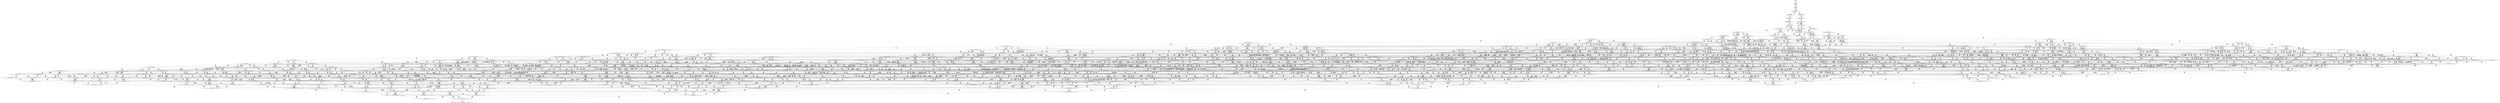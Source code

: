 digraph {
	S0[label="S0: [0, 0] [0, 0] \n{}{}"];
	S1[label="S1: [0, 0] [20, 26] \n{T0J0:20-26}{1}"];
	S2[label="S2: [20, 26] [67, 85] \n{T0J1:67-85}{1, 2}"];
	S3[label="S3: [50, 64] [67, 85] \n{T0J1:67-85, T0J2:50-64}{1, 2, 3}"];
	S4[label="S4: [67, 85] [126, 160] \n{T0J1:67-85, T0J3:126-160}{1, 2, 3, 4}"];
	S5[label="S5: [67, 85] [67, 85] \n{T0J1:67-85, T0J10:67-85}{1, 2, 3, 11}"];
	S6[label="S6: [68, 87] [126, 160] \n{T0J3:126-160, T0J6:68-87}{1, 2, 3, 4, 7}"];
	S7[label="S7: [67, 85] [143, 181] \n{T0J3:143-181}{1, 2, 3, 4, 11}"];
	S8[label="S8: [76, 97] [126, 160] \n{T0J3:126-160, T0J7:76-97}{1, 2, 3, 4, 7, 8}"];
	S9[label="S9: [68, 87] [143, 181] \n{T0J3:143-181, T0J6:68-87}{1, 2, 3, 4, 7, 11}"];
	S10[label="S10: [76, 118] [126, 181] \n{T0J3:126-181}{1, 2, 3, 4, 7, 8, 11}"];
	S11[label="S11: [112, 160] [126, 192] \n{T0J3:126-160}{1, 2, 3, 4, 7, 8, 9, 10}"];
	S12[label="S12: [90, 114] [126, 181] \n{T0J3:126-181, T0J11:90-114}{1, 2, 3, 4, 7, 8, 11, 12}"];
	S13[label="S13: [112, 181] [126, 213] \n{}{1, 2, 3, 4, 7, 8, 9, 10, 11}"];
	S14[label="S14: [109, 120] [126, 181] \n{T0J3:126-181, T0J12:109-120}{1, 2, 3, 4, 7, 8, 11, 12, 13}"];
	S15[label="S15: [126, 162] [142, 181] \n{T0J3:126-181, T0J15:142-162}{1, 2, 3, 4, 7, 8, 11, 12, 16}"];
	S16[label="S16: [126, 173] [136, 192] \n{T0J4:136-173}{1, 2, 3, 4, 5, 6, 7, 8, 9, 10}"];
	S17[label="S17: [126, 192] [195, 247] \n{T0J5:195-247}{1, 2, 3, 4, 5, 6, 7, 8, 9, 10}"];
	S18[label="S18: [126, 198] [126, 213] \n{}{1, 2, 3, 4, 7, 8, 9, 10, 11, 12}"];
	S19[label="S19: [152, 213] [226, 273] \n{T0J25:226-273}{1, 2, 3, 4, 7, 8, 9, 10, 11, 26}"];
	S20[label="S20: [126, 214] [136, 268] \n{}{1, 2, 3, 4, 5, 6, 7, 8, 9, 10, 11}"];
	S21[label="S21: [126, 204] [145, 215] \n{}{1, 2, 3, 4, 7, 8, 9, 10, 11, 12, 13}"];
	S22[label="S22: [126, 166] [145, 181] \n{T0J3:126-181, T0J9:145-166}{1, 2, 3, 4, 7, 8, 9, 10, 11, 12, 13}"];
	S23[label="S23: [136, 162] [142, 175] \n{T0J4:136-175}{1, 2, 3, 4, 5, 6, 7, 8, 11, 12, 16}"];
	S24[label="S24: [142, 162] [195, 249] \n{T0J5:195-249}{1, 2, 3, 4, 5, 6, 7, 8, 11, 12, 16}"];
	S25[label="S25: [126, 213] [162, 257] \n{}{1, 2, 3, 4, 7, 8, 9, 10, 11, 12, 16}"];
	S26[label="S26: [152, 213] [226, 273] \n{T0J25:226-273}{1, 2, 3, 4, 7, 8, 9, 10, 11, 12, 26}"];
	S27[label="S27: [126, 232] [136, 285] \n{}{1, 2, 3, 4, 5, 6, 7, 8, 9, 10, 11, 12}"];
	S28[label="S28: [152, 273] [226, 306] \n{T0J25:226-306}{1, 2, 3, 4, 5, 6, 7, 8, 9, 10, 11, 26}"];
	S29[label="S29: [195, 268] [258, 292] \n{T0J24:258-292}{1, 2, 3, 4, 5, 6, 7, 8, 9, 10, 11, 25}"];
	S30[label="S30: [134, 190] [145, 215] \n{T0J13:134-190}{1, 2, 3, 4, 7, 8, 9, 10, 11, 12, 13, 14}"];
	S31[label="S31: [145, 215] [162, 257] \n{}{1, 2, 3, 4, 7, 8, 9, 10, 11, 12, 13, 16}"];
	S32[label="S32: [152, 215] [226, 273] \n{T0J25:226-273}{1, 2, 3, 4, 7, 8, 9, 10, 11, 12, 13, 26}"];
	S33[label="S33: [154, 196] [162, 257] \n{T0J16:154-196}{1, 2, 3, 4, 7, 8, 9, 10, 11, 12, 16, 17}"];
	S34[label="S34: [126, 181] [162, 257] \n{T0J19:126-181}{1, 2, 3, 4, 7, 8, 9, 10, 11, 12, 16, 20}"];
	S35[label="S35: [162, 257] [226, 273] \n{T0J25:226-273}{1, 2, 3, 4, 7, 8, 9, 10, 11, 12, 16, 26}"];
	S36[label="S36: [136, 256] [145, 291] \n{}{1, 2, 3, 4, 5, 6, 7, 8, 9, 10, 11, 12, 13}"];
	S37[label="S37: [136, 285] [162, 300] \n{}{1, 2, 3, 4, 5, 6, 7, 8, 9, 10, 11, 12, 16}"];
	S38[label="S38: [142, 175] [172, 208] \n{T0J9:172-208}{1, 2, 3, 4, 5, 6, 7, 8, 9, 10, 11, 12, 16}"];
	S39[label="S39: [178, 249] [195, 257] \n{T0J5:195-249}{1, 2, 3, 4, 5, 6, 7, 8, 9, 10, 11, 12, 16}"];
	S40[label="S40: [152, 291] [226, 306] \n{}{1, 2, 3, 4, 5, 6, 7, 8, 9, 10, 11, 12, 26}"];
	S41[label="S41: [195, 286] [258, 292] \n{}{1, 2, 3, 4, 5, 6, 7, 8, 9, 10, 11, 12, 25}"];
	S42[label="S42: [226, 292] [258, 306] \n{T0J24:258-292, T0J25:226-306}{1, 2, 3, 4, 5, 6, 7, 8, 9, 10, 11, 25, 26}"];
	S43[label="S43: [145, 207] [155, 215] \n{T0J14:155-207}{1, 2, 3, 4, 7, 8, 9, 10, 11, 12, 13, 14, 15}"];
	S44[label="S44: [145, 215] [162, 257] \n{}{1, 2, 3, 4, 7, 8, 9, 10, 11, 12, 13, 14, 16}"];
	S45[label="S45: [152, 215] [226, 273] \n{T0J25:226-273}{1, 2, 3, 4, 7, 8, 9, 10, 11, 12, 13, 14, 26}"];
	S46[label="S46: [157, 204] [162, 257] \n{}{1, 2, 3, 4, 7, 8, 9, 10, 11, 12, 13, 16, 17}"];
	S47[label="S47: [145, 204] [162, 257] \n{}{1, 2, 3, 4, 7, 8, 9, 10, 11, 12, 13, 16, 20}"];
	S48[label="S48: [162, 257] [226, 273] \n{T0J25:226-273}{1, 2, 3, 4, 7, 8, 9, 10, 11, 12, 13, 16, 26}"];
	S49[label="S49: [162, 205] [174, 257] \n{T0J17:174-205}{1, 2, 3, 4, 7, 8, 9, 10, 11, 12, 16, 17, 18}"];
	S50[label="S50: [154, 196] [162, 257] \n{}{1, 2, 3, 4, 7, 8, 9, 10, 11, 12, 16, 17, 20}"];
	S51[label="S51: [162, 257] [226, 273] \n{T0J25:226-273}{1, 2, 3, 4, 7, 8, 9, 10, 11, 12, 16, 17, 26}"];
	S52[label="S52: [134, 190] [162, 257] \n{T0J20:134-190}{1, 2, 3, 4, 7, 8, 9, 10, 11, 12, 16, 20, 21}"];
	S53[label="S53: [162, 257] [226, 273] \n{T0J25:226-273}{1, 2, 3, 4, 7, 8, 9, 10, 11, 12, 16, 20, 26}"];
	S54[label="S54: [144, 266] [145, 291] \n{}{1, 2, 3, 4, 5, 6, 7, 8, 9, 10, 11, 12, 13, 14}"];
	S55[label="S55: [145, 300] [162, 322] \n{}{1, 2, 3, 4, 5, 6, 7, 8, 9, 10, 11, 12, 13, 16}"];
	S56[label="S56: [152, 306] [226, 315] \n{}{1, 2, 3, 4, 5, 6, 7, 8, 9, 10, 11, 12, 13, 26}"];
	S57[label="S57: [154, 300] [162, 301] \n{}{1, 2, 3, 4, 5, 6, 7, 8, 9, 10, 11, 12, 16, 17}"];
	S58[label="S58: [136, 286] [162, 300] \n{}{1, 2, 3, 4, 5, 6, 7, 8, 9, 10, 11, 12, 16, 20}"];
	S59[label="S59: [162, 306] [226, 356] \n{}{1, 2, 3, 4, 5, 6, 7, 8, 9, 10, 11, 12, 16, 26}"];
	S60[label="S60: [195, 292] [258, 310] \n{}{1, 2, 3, 4, 5, 6, 7, 8, 9, 10, 11, 12, 13, 25}"];
	S61[label="S61: [195, 292] [258, 352] \n{}{1, 2, 3, 4, 5, 6, 7, 8, 9, 10, 11, 12, 16, 25}"];
	S62[label="S62: [226, 306] [258, 310] \n{}{1, 2, 3, 4, 5, 6, 7, 8, 9, 10, 11, 12, 25, 26}"];
	S63[label="S63: [155, 215] [166, 257] \n{}{1, 2, 3, 4, 7, 8, 9, 10, 11, 12, 13, 14, 15, 16}"];
	S64[label="S64: [155, 215] [226, 273] \n{T0J25:226-273}{1, 2, 3, 4, 7, 8, 9, 10, 11, 12, 13, 14, 15, 26}"];
	S65[label="S65: [155, 215] [202, 239] \n{T0J26:202-239}{1, 2, 3, 4, 7, 8, 9, 10, 11, 12, 13, 14, 15, 27}"];
	S66[label="S66: [157, 196] [162, 257] \n{}{1, 2, 3, 4, 7, 8, 9, 10, 11, 12, 13, 14, 16, 17}"];
	S67[label="S67: [145, 190] [162, 257] \n{}{1, 2, 3, 4, 7, 8, 9, 10, 11, 12, 13, 14, 16, 20}"];
	S68[label="S68: [162, 257] [226, 273] \n{T0J25:226-273}{1, 2, 3, 4, 7, 8, 9, 10, 11, 12, 13, 14, 16, 26}"];
	S69[label="S69: [162, 205] [177, 257] \n{}{1, 2, 3, 4, 7, 8, 9, 10, 11, 12, 13, 16, 17, 18}"];
	S70[label="S70: [157, 204] [162, 257] \n{}{1, 2, 3, 4, 7, 8, 9, 10, 11, 12, 13, 16, 17, 20}"];
	S71[label="S71: [162, 257] [226, 273] \n{T0J25:226-273}{1, 2, 3, 4, 7, 8, 9, 10, 11, 12, 13, 16, 17, 26}"];
	S72[label="S72: [153, 204] [162, 257] \n{}{1, 2, 3, 4, 7, 8, 9, 10, 11, 12, 13, 16, 20, 21}"];
	S73[label="S73: [162, 257] [226, 273] \n{T0J25:226-273}{1, 2, 3, 4, 7, 8, 9, 10, 11, 12, 13, 16, 20, 26}"];
	S74[label="S74: [174, 244] [213, 257] \n{T0J18:213-244}{1, 2, 3, 4, 7, 8, 9, 10, 11, 12, 16, 17, 18, 19}"];
	S75[label="S75: [162, 205] [174, 257] \n{}{1, 2, 3, 4, 7, 8, 9, 10, 11, 12, 16, 17, 18, 20}"];
	S76[label="S76: [174, 257] [226, 273] \n{T0J25:226-273}{1, 2, 3, 4, 7, 8, 9, 10, 11, 12, 16, 17, 18, 26}"];
	S77[label="S77: [154, 196] [162, 257] \n{}{1, 2, 3, 4, 7, 8, 9, 10, 11, 12, 16, 17, 20, 21}"];
	S78[label="S78: [162, 257] [226, 273] \n{T0J25:226-273}{1, 2, 3, 4, 7, 8, 9, 10, 11, 12, 16, 17, 20, 26}"];
	S79[label="S79: [162, 257] [205, 269] \n{T0J21:205-269}{1, 2, 3, 4, 7, 8, 9, 10, 11, 12, 16, 20, 21, 22}"];
	S80[label="S80: [162, 257] [226, 273] \n{T0J25:226-273}{1, 2, 3, 4, 7, 8, 9, 10, 11, 12, 16, 20, 21, 26}"];
	S81[label="S81: [145, 291] [155, 294] \n{}{1, 2, 3, 4, 5, 6, 7, 8, 9, 10, 11, 12, 13, 14, 15}"];
	S82[label="S82: [145, 310] [162, 332] \n{}{1, 2, 3, 4, 5, 6, 7, 8, 9, 10, 11, 12, 13, 14, 16}"];
	S83[label="S83: [152, 315] [226, 316] \n{}{1, 2, 3, 4, 5, 6, 7, 8, 9, 10, 11, 12, 13, 14, 26}"];
	S84[label="S84: [157, 316] [162, 324] \n{}{1, 2, 3, 4, 5, 6, 7, 8, 9, 10, 11, 12, 13, 16, 17}"];
	S85[label="S85: [145, 301] [162, 322] \n{}{1, 2, 3, 4, 5, 6, 7, 8, 9, 10, 11, 12, 13, 16, 20}"];
	S86[label="S86: [162, 330] [226, 372] \n{}{1, 2, 3, 4, 5, 6, 7, 8, 9, 10, 11, 12, 13, 16, 26}"];
	S87[label="S87: [162, 301] [174, 325] \n{}{1, 2, 3, 4, 5, 6, 7, 8, 9, 10, 11, 12, 16, 17, 18}"];
	S88[label="S88: [154, 301] [162, 302] \n{}{1, 2, 3, 4, 5, 6, 7, 8, 9, 10, 11, 12, 16, 17, 20}"];
	S89[label="S89: [162, 322] [226, 356] \n{}{1, 2, 3, 4, 5, 6, 7, 8, 9, 10, 11, 12, 16, 17, 26}"];
	S90[label="S90: [144, 296] [162, 300] \n{}{1, 2, 3, 4, 5, 6, 7, 8, 9, 10, 11, 12, 16, 20, 21}"];
	S91[label="S91: [162, 307] [226, 379] \n{}{1, 2, 3, 4, 5, 6, 7, 8, 9, 10, 11, 12, 16, 20, 26}"];
	S92[label="S92: [195, 302] [258, 310] \n{}{1, 2, 3, 4, 5, 6, 7, 8, 9, 10, 11, 12, 13, 14, 25}"];
	S93[label="S93: [195, 316] [258, 358] \n{}{1, 2, 3, 4, 5, 6, 7, 8, 9, 10, 11, 12, 13, 16, 25}"];
	S94[label="S94: [226, 310] [258, 330] \n{}{1, 2, 3, 4, 5, 6, 7, 8, 9, 10, 11, 12, 13, 25, 26}"];
	S95[label="S95: [195, 308] [258, 352] \n{}{1, 2, 3, 4, 5, 6, 7, 8, 9, 10, 11, 12, 16, 17, 25}"];
	S96[label="S96: [195, 300] [258, 365] \n{}{1, 2, 3, 4, 5, 6, 7, 8, 9, 10, 11, 12, 16, 20, 25}"];
	S97[label="S97: [226, 310] [258, 372] \n{}{1, 2, 3, 4, 5, 6, 7, 8, 9, 10, 11, 12, 16, 25, 26}"];
	S98[label="S98: [162, 207] [167, 257] \n{}{1, 2, 3, 4, 7, 8, 9, 10, 11, 12, 13, 14, 15, 16, 17}"];
	S99[label="S99: [155, 207] [166, 257] \n{}{1, 2, 3, 4, 7, 8, 9, 10, 11, 12, 13, 14, 15, 16, 20}"];
	S100[label="S100: [166, 257] [226, 273] \n{T0J25:226-273}{1, 2, 3, 4, 7, 8, 9, 10, 11, 12, 13, 14, 15, 16, 26}"];
	S101[label="S101: [166, 239] [202, 257] \n{T0J26:202-239}{1, 2, 3, 4, 7, 8, 9, 10, 11, 12, 13, 14, 15, 16, 27}"];
	S102[label="S102: [202, 239] [226, 273] \n{T0J25:226-273, T0J26:202-239}{1, 2, 3, 4, 7, 8, 9, 10, 11, 12, 13, 14, 15, 26, 27}"];
	S103[label="S103: [162, 205] [177, 257] \n{}{1, 2, 3, 4, 7, 8, 9, 10, 11, 12, 13, 14, 16, 17, 18}"];
	S104[label="S104: [157, 196] [162, 257] \n{}{1, 2, 3, 4, 7, 8, 9, 10, 11, 12, 13, 14, 16, 17, 20}"];
	S105[label="S105: [162, 257] [226, 273] \n{T0J25:226-273}{1, 2, 3, 4, 7, 8, 9, 10, 11, 12, 13, 14, 16, 17, 26}"];
	S106[label="S106: [153, 190] [162, 257] \n{}{1, 2, 3, 4, 7, 8, 9, 10, 11, 12, 13, 14, 16, 20, 21}"];
	S107[label="S107: [162, 257] [226, 273] \n{T0J25:226-273}{1, 2, 3, 4, 7, 8, 9, 10, 11, 12, 13, 14, 16, 20, 26}"];
	S108[label="S108: [177, 244] [213, 257] \n{T0J18:213-244}{1, 2, 3, 4, 7, 8, 9, 10, 11, 12, 13, 16, 17, 18, 19}"];
	S109[label="S109: [162, 205] [177, 257] \n{}{1, 2, 3, 4, 7, 8, 9, 10, 11, 12, 13, 16, 17, 18, 20}"];
	S110[label="S110: [177, 257] [226, 273] \n{T0J25:226-273}{1, 2, 3, 4, 7, 8, 9, 10, 11, 12, 13, 16, 17, 18, 26}"];
	S111[label="S111: [162, 204] [165, 257] \n{}{1, 2, 3, 4, 7, 8, 9, 10, 11, 12, 13, 16, 17, 20, 21}"];
	S112[label="S112: [162, 257] [226, 273] \n{T0J25:226-273}{1, 2, 3, 4, 7, 8, 9, 10, 11, 12, 13, 16, 17, 20, 26}"];
	S113[label="S113: [162, 257] [205, 269] \n{T0J21:205-269}{1, 2, 3, 4, 7, 8, 9, 10, 11, 12, 13, 16, 20, 21, 22}"];
	S114[label="S114: [162, 257] [226, 273] \n{T0J25:226-273}{1, 2, 3, 4, 7, 8, 9, 10, 11, 12, 13, 16, 20, 21, 26}"];
	S115[label="S115: [174, 244] [213, 257] \n{T0J18:213-244}{1, 2, 3, 4, 7, 8, 9, 10, 11, 12, 16, 17, 18, 19, 20}"];
	S116[label="S116: [213, 257] [226, 273] \n{T0J18:213-244, T0J25:226-273}{1, 2, 3, 4, 7, 8, 9, 10, 11, 12, 16, 17, 18, 19, 26}"];
	S117[label="S117: [162, 205] [174, 257] \n{}{1, 2, 3, 4, 7, 8, 9, 10, 11, 12, 16, 17, 18, 20, 21}"];
	S118[label="S118: [174, 257] [226, 273] \n{T0J25:226-273}{1, 2, 3, 4, 7, 8, 9, 10, 11, 12, 16, 17, 18, 20, 26}"];
	S119[label="S119: [162, 257] [205, 269] \n{T0J21:205-269}{1, 2, 3, 4, 7, 8, 9, 10, 11, 12, 16, 17, 20, 21, 22}"];
	S120[label="S120: [162, 257] [226, 273] \n{T0J25:226-273}{1, 2, 3, 4, 7, 8, 9, 10, 11, 12, 16, 17, 20, 21, 26}"];
	S121[label="S121: [205, 243] [212, 269] \n{T0J21:205-269, T0J22:212-243}{1, 2, 3, 4, 7, 8, 9, 10, 11, 12, 16, 20, 21, 22, 23}"];
	S122[label="S122: [205, 269] [233, 273] \n{T0J21:205-269, T0J25:226-273}{1, 2, 3, 4, 7, 8, 9, 10, 11, 12, 16, 20, 21, 22, 26}"];
	S123[label="S123: [155, 332] [166, 357] \n{}{1, 2, 3, 4, 5, 6, 7, 8, 9, 10, 11, 12, 13, 14, 15, 16}"];
	S124[label="S124: [155, 316] [226, 342] \n{}{1, 2, 3, 4, 5, 6, 7, 8, 9, 10, 11, 12, 13, 14, 15, 26}"];
	S125[label="S125: [155, 272] [202, 302] \n{}{1, 2, 3, 4, 5, 6, 7, 8, 9, 10, 11, 12, 13, 14, 15, 27}"];
	S126[label="S126: [157, 325] [162, 332] \n{}{1, 2, 3, 4, 5, 6, 7, 8, 9, 10, 11, 12, 13, 14, 16, 17}"];
	S127[label="S127: [145, 311] [162, 332] \n{}{1, 2, 3, 4, 5, 6, 7, 8, 9, 10, 11, 12, 13, 14, 16, 20}"];
	S128[label="S128: [162, 340] [226, 375] \n{}{1, 2, 3, 4, 5, 6, 7, 8, 9, 10, 11, 12, 13, 14, 16, 26}"];
	S129[label="S129: [162, 325] [177, 334] \n{}{1, 2, 3, 4, 5, 6, 7, 8, 9, 10, 11, 12, 13, 16, 17, 18}"];
	S130[label="S130: [157, 317] [162, 325] \n{}{1, 2, 3, 4, 5, 6, 7, 8, 9, 10, 11, 12, 13, 16, 17, 20}"];
	S131[label="S131: [162, 346] [226, 372] \n{}{1, 2, 3, 4, 5, 6, 7, 8, 9, 10, 11, 12, 13, 16, 17, 26}"];
	S132[label="S132: [153, 311] [162, 322] \n{}{1, 2, 3, 4, 5, 6, 7, 8, 9, 10, 11, 12, 13, 16, 20, 21}"];
	S133[label="S133: [162, 334] [226, 394] \n{}{1, 2, 3, 4, 5, 6, 7, 8, 9, 10, 11, 12, 13, 16, 20, 26}"];
	S134[label="S134: [174, 325] [213, 365] \n{}{1, 2, 3, 4, 5, 6, 7, 8, 9, 10, 11, 12, 16, 17, 18, 19}"];
	S135[label="S135: [162, 302] [174, 326] \n{}{1, 2, 3, 4, 5, 6, 7, 8, 9, 10, 11, 12, 16, 17, 18, 20}"];
	S136[label="S136: [174, 334] [226, 356] \n{}{1, 2, 3, 4, 5, 6, 7, 8, 9, 10, 11, 12, 16, 17, 18, 26}"];
	S137[label="S137: [156, 302] [162, 312] \n{}{1, 2, 3, 4, 5, 6, 7, 8, 9, 10, 11, 12, 16, 17, 20, 21}"];
	S138[label="S138: [162, 325] [226, 394] \n{}{1, 2, 3, 4, 5, 6, 7, 8, 9, 10, 11, 12, 16, 17, 20, 26}"];
	S139[label="S139: [162, 300] [205, 385] \n{}{1, 2, 3, 4, 5, 6, 7, 8, 9, 10, 11, 12, 16, 20, 21, 22}"];
	S140[label="S140: [162, 319] [226, 389] \n{}{1, 2, 3, 4, 5, 6, 7, 8, 9, 10, 11, 12, 16, 20, 21, 26}"];
	S141[label="S141: [195, 310] [258, 329] \n{}{1, 2, 3, 4, 5, 6, 7, 8, 9, 10, 11, 12, 13, 14, 15, 25}"];
	S142[label="S142: [195, 326] [258, 368] \n{}{1, 2, 3, 4, 5, 6, 7, 8, 9, 10, 11, 12, 13, 14, 16, 25}"];
	S143[label="S143: [226, 320] [258, 330] \n{}{1, 2, 3, 4, 5, 6, 7, 8, 9, 10, 11, 12, 13, 14, 25, 26}"];
	S144[label="S144: [195, 332] [258, 358] \n{}{1, 2, 3, 4, 5, 6, 7, 8, 9, 10, 11, 12, 13, 16, 17, 25}"];
	S145[label="S145: [195, 324] [258, 380] \n{}{1, 2, 3, 4, 5, 6, 7, 8, 9, 10, 11, 12, 13, 16, 20, 25}"];
	S146[label="S146: [226, 334] [258, 375] \n{}{1, 2, 3, 4, 5, 6, 7, 8, 9, 10, 11, 12, 13, 16, 25, 26}"];
	S147[label="S147: [195, 333] [258, 352] \n{}{1, 2, 3, 4, 5, 6, 7, 8, 9, 10, 11, 12, 16, 17, 18, 25}"];
	S148[label="S148: [195, 316] [258, 380] \n{}{1, 2, 3, 4, 5, 6, 7, 8, 9, 10, 11, 12, 16, 17, 20, 25}"];
	S149[label="S149: [226, 325] [258, 372] \n{}{1, 2, 3, 4, 5, 6, 7, 8, 9, 10, 11, 12, 16, 17, 25, 26}"];
	S150[label="S150: [195, 310] [258, 375] \n{}{1, 2, 3, 4, 5, 6, 7, 8, 9, 10, 11, 12, 16, 20, 21, 25}"];
	S151[label="S151: [226, 379] [258, 393] \n{}{1, 2, 3, 4, 5, 6, 7, 8, 9, 10, 11, 12, 16, 20, 25, 26}"];
	S152[label="S152: [167, 207] [182, 257] \n{}{1, 2, 3, 4, 7, 8, 9, 10, 11, 12, 13, 14, 15, 16, 17, 18}"];
	S153[label="S153: [162, 207] [167, 257] \n{}{1, 2, 3, 4, 7, 8, 9, 10, 11, 12, 13, 14, 15, 16, 17, 20}"];
	S154[label="S154: [167, 257] [226, 273] \n{T0J25:226-273}{1, 2, 3, 4, 7, 8, 9, 10, 11, 12, 13, 14, 15, 16, 17, 26}"];
	S155[label="S155: [167, 239] [202, 257] \n{T0J26:202-239}{1, 2, 3, 4, 7, 8, 9, 10, 11, 12, 13, 14, 15, 16, 17, 27}"];
	S156[label="S156: [162, 207] [166, 257] \n{}{1, 2, 3, 4, 7, 8, 9, 10, 11, 12, 13, 14, 15, 16, 20, 21}"];
	S157[label="S157: [166, 257] [226, 273] \n{T0J25:226-273}{1, 2, 3, 4, 7, 8, 9, 10, 11, 12, 13, 14, 15, 16, 20, 26}"];
	S158[label="S158: [166, 239] [202, 257] \n{T0J26:202-239}{1, 2, 3, 4, 7, 8, 9, 10, 11, 12, 13, 14, 15, 16, 20, 27}"];
	S159[label="S159: [202, 257] [226, 273] \n{T0J25:226-273, T0J26:202-239}{1, 2, 3, 4, 7, 8, 9, 10, 11, 12, 13, 14, 15, 16, 26, 27}"];
	S160[label="S160: [177, 244] [213, 257] \n{T0J18:213-244}{1, 2, 3, 4, 7, 8, 9, 10, 11, 12, 13, 14, 16, 17, 18, 19}"];
	S161[label="S161: [162, 205] [177, 257] \n{}{1, 2, 3, 4, 7, 8, 9, 10, 11, 12, 13, 14, 16, 17, 18, 20}"];
	S162[label="S162: [177, 257] [226, 273] \n{T0J25:226-273}{1, 2, 3, 4, 7, 8, 9, 10, 11, 12, 13, 14, 16, 17, 18, 26}"];
	S163[label="S163: [162, 196] [165, 257] \n{}{1, 2, 3, 4, 7, 8, 9, 10, 11, 12, 13, 14, 16, 17, 20, 21}"];
	S164[label="S164: [162, 257] [226, 273] \n{T0J25:226-273}{1, 2, 3, 4, 7, 8, 9, 10, 11, 12, 13, 14, 16, 17, 20, 26}"];
	S165[label="S165: [162, 257] [205, 269] \n{T0J21:205-269}{1, 2, 3, 4, 7, 8, 9, 10, 11, 12, 13, 14, 16, 20, 21, 22}"];
	S166[label="S166: [162, 257] [226, 273] \n{T0J25:226-273}{1, 2, 3, 4, 7, 8, 9, 10, 11, 12, 13, 14, 16, 20, 21, 26}"];
	S167[label="S167: [177, 244] [213, 257] \n{T0J18:213-244}{1, 2, 3, 4, 7, 8, 9, 10, 11, 12, 13, 16, 17, 18, 19, 20}"];
	S168[label="S168: [213, 257] [228, 273] \n{T0J18:213-244, T0J25:226-273}{1, 2, 3, 4, 7, 8, 9, 10, 11, 12, 13, 16, 17, 18, 19, 26}"];
	S169[label="S169: [165, 205] [177, 257] \n{}{1, 2, 3, 4, 7, 8, 9, 10, 11, 12, 13, 16, 17, 18, 20, 21}"];
	S170[label="S170: [177, 257] [226, 273] \n{T0J25:226-273}{1, 2, 3, 4, 7, 8, 9, 10, 11, 12, 13, 16, 17, 18, 20, 26}"];
	S171[label="S171: [165, 257] [205, 269] \n{T0J21:205-269}{1, 2, 3, 4, 7, 8, 9, 10, 11, 12, 13, 16, 17, 20, 21, 22}"];
	S172[label="S172: [165, 257] [226, 273] \n{T0J25:226-273}{1, 2, 3, 4, 7, 8, 9, 10, 11, 12, 13, 16, 17, 20, 21, 26}"];
	S173[label="S173: [205, 243] [212, 269] \n{T0J21:205-269, T0J22:212-243}{1, 2, 3, 4, 7, 8, 9, 10, 11, 12, 13, 16, 20, 21, 22, 23}"];
	S174[label="S174: [205, 269] [233, 273] \n{T0J21:205-269, T0J25:226-273}{1, 2, 3, 4, 7, 8, 9, 10, 11, 12, 13, 16, 20, 21, 22, 26}"];
	S175[label="S175: [174, 244] [213, 257] \n{T0J18:213-244}{1, 2, 3, 4, 7, 8, 9, 10, 11, 12, 16, 17, 18, 19, 20, 21}"];
	S176[label="S176: [213, 257] [226, 273] \n{T0J18:213-244, T0J25:226-273}{1, 2, 3, 4, 7, 8, 9, 10, 11, 12, 16, 17, 18, 19, 20, 26}"];
	S177[label="S177: [174, 257] [205, 269] \n{T0J21:205-269}{1, 2, 3, 4, 7, 8, 9, 10, 11, 12, 16, 17, 18, 20, 21, 22}"];
	S178[label="S178: [174, 257] [226, 273] \n{T0J25:226-273}{1, 2, 3, 4, 7, 8, 9, 10, 11, 12, 16, 17, 18, 20, 21, 26}"];
	S179[label="S179: [205, 243] [212, 269] \n{T0J21:205-269, T0J22:212-243}{1, 2, 3, 4, 7, 8, 9, 10, 11, 12, 16, 17, 20, 21, 22, 23}"];
	S180[label="S180: [205, 269] [233, 273] \n{T0J21:205-269, T0J25:226-273}{1, 2, 3, 4, 7, 8, 9, 10, 11, 12, 16, 17, 20, 21, 22, 26}"];
	S181[label="S181: [162, 348] [167, 357] \n{}{1, 2, 3, 4, 5, 6, 7, 8, 9, 10, 11, 12, 13, 14, 15, 16, 17}"];
	S182[label="S182: [155, 333] [166, 357] \n{}{1, 2, 3, 4, 5, 6, 7, 8, 9, 10, 11, 12, 13, 14, 15, 16, 20}"];
	S183[label="S183: [166, 367] [226, 382] \n{}{1, 2, 3, 4, 5, 6, 7, 8, 9, 10, 11, 12, 13, 14, 15, 16, 26}"];
	S184[label="S184: [166, 302] [202, 357] \n{}{1, 2, 3, 4, 5, 6, 7, 8, 9, 10, 11, 12, 13, 14, 15, 16, 27}"];
	S185[label="S185: [202, 302] [226, 342] \n{}{1, 2, 3, 4, 5, 6, 7, 8, 9, 10, 11, 12, 13, 14, 15, 26, 27}"];
	S186[label="S186: [162, 334] [177, 335] \n{}{1, 2, 3, 4, 5, 6, 7, 8, 9, 10, 11, 12, 13, 14, 16, 17, 18}"];
	S187[label="S187: [157, 325] [162, 332] \n{}{1, 2, 3, 4, 5, 6, 7, 8, 9, 10, 11, 12, 13, 14, 16, 17, 20}"];
	S188[label="S188: [162, 356] [226, 375] \n{}{1, 2, 3, 4, 5, 6, 7, 8, 9, 10, 11, 12, 13, 14, 16, 17, 26}"];
	S189[label="S189: [153, 321] [162, 332] \n{}{1, 2, 3, 4, 5, 6, 7, 8, 9, 10, 11, 12, 13, 14, 16, 20, 21}"];
	S190[label="S190: [162, 344] [226, 402] \n{}{1, 2, 3, 4, 5, 6, 7, 8, 9, 10, 11, 12, 13, 14, 16, 20, 26}"];
	S191[label="S191: [177, 349] [213, 373] \n{}{1, 2, 3, 4, 5, 6, 7, 8, 9, 10, 11, 12, 13, 16, 17, 18, 19}"];
	S192[label="S192: [162, 326] [177, 334] \n{}{1, 2, 3, 4, 5, 6, 7, 8, 9, 10, 11, 12, 13, 16, 17, 18, 20}"];
	S193[label="S193: [177, 356] [226, 372] \n{}{1, 2, 3, 4, 5, 6, 7, 8, 9, 10, 11, 12, 13, 16, 17, 18, 26}"];
	S194[label="S194: [162, 322] [165, 326] \n{}{1, 2, 3, 4, 5, 6, 7, 8, 9, 10, 11, 12, 13, 16, 17, 20, 21}"];
	S195[label="S195: [162, 349] [226, 402] \n{}{1, 2, 3, 4, 5, 6, 7, 8, 9, 10, 11, 12, 13, 16, 17, 20, 26}"];
	S196[label="S196: [162, 324] [205, 398] \n{}{1, 2, 3, 4, 5, 6, 7, 8, 9, 10, 11, 12, 13, 16, 20, 21, 22}"];
	S197[label="S197: [162, 343] [226, 402] \n{}{1, 2, 3, 4, 5, 6, 7, 8, 9, 10, 11, 12, 13, 16, 20, 21, 26}"];
	S198[label="S198: [174, 326] [213, 366] \n{}{1, 2, 3, 4, 5, 6, 7, 8, 9, 10, 11, 12, 16, 17, 18, 19, 20}"];
	S199[label="S199: [213, 356] [226, 373] \n{}{1, 2, 3, 4, 5, 6, 7, 8, 9, 10, 11, 12, 16, 17, 18, 19, 26}"];
	S200[label="S200: [226, 273] [282, 344] \n{T0J5:282-344}{1, 2, 3, 4, 5, 6, 7, 8, 9, 10, 11, 12, 16, 17, 18, 19, 26}"];
	S201[label="S201: [162, 312] [174, 327] \n{}{1, 2, 3, 4, 5, 6, 7, 8, 9, 10, 11, 12, 16, 17, 18, 20, 21}"];
	S202[label="S202: [174, 334] [226, 395] \n{}{1, 2, 3, 4, 5, 6, 7, 8, 9, 10, 11, 12, 16, 17, 18, 20, 26}"];
	S203[label="S203: [162, 316] [205, 391] \n{}{1, 2, 3, 4, 5, 6, 7, 8, 9, 10, 11, 12, 16, 17, 20, 21, 22}"];
	S204[label="S204: [162, 325] [226, 395] \n{}{1, 2, 3, 4, 5, 6, 7, 8, 9, 10, 11, 12, 16, 17, 20, 21, 26}"];
	S205[label="S205: [205, 363] [212, 385] \n{}{1, 2, 3, 4, 5, 6, 7, 8, 9, 10, 11, 12, 16, 20, 21, 22, 23}"];
	S206[label="S206: [212, 269] [274, 330] \n{T0J5:274-330}{1, 2, 3, 4, 5, 6, 7, 8, 9, 10, 11, 12, 16, 20, 21, 22, 23}"];
	S207[label="S207: [205, 389] [233, 398] \n{}{1, 2, 3, 4, 5, 6, 7, 8, 9, 10, 11, 12, 16, 20, 21, 22, 26}"];
	S208[label="S208: [195, 353] [258, 376] \n{}{1, 2, 3, 4, 5, 6, 7, 8, 9, 10, 11, 12, 13, 14, 15, 16, 25}"];
	S209[label="S209: [226, 330] [258, 347] \n{}{1, 2, 3, 4, 5, 6, 7, 8, 9, 10, 11, 12, 13, 14, 15, 25, 26}"];
	S210[label="S210: [202, 292] [258, 329] \n{}{1, 2, 3, 4, 5, 6, 7, 8, 9, 10, 11, 12, 13, 14, 15, 25, 27}"];
	S211[label="S211: [195, 342] [258, 368] \n{}{1, 2, 3, 4, 5, 6, 7, 8, 9, 10, 11, 12, 13, 14, 16, 17, 25}"];
	S212[label="S212: [195, 334] [258, 388] \n{}{1, 2, 3, 4, 5, 6, 7, 8, 9, 10, 11, 12, 13, 14, 16, 20, 25}"];
	S213[label="S213: [226, 344] [258, 375] \n{}{1, 2, 3, 4, 5, 6, 7, 8, 9, 10, 11, 12, 13, 14, 16, 25, 26}"];
	S214[label="S214: [195, 352] [258, 358] \n{}{1, 2, 3, 4, 5, 6, 7, 8, 9, 10, 11, 12, 13, 16, 17, 18, 25}"];
	S215[label="S215: [195, 340] [258, 388] \n{}{1, 2, 3, 4, 5, 6, 7, 8, 9, 10, 11, 12, 13, 16, 17, 20, 25}"];
	S216[label="S216: [226, 349] [258, 375] \n{}{1, 2, 3, 4, 5, 6, 7, 8, 9, 10, 11, 12, 13, 16, 17, 25, 26}"];
	S217[label="S217: [195, 334] [258, 388] \n{}{1, 2, 3, 4, 5, 6, 7, 8, 9, 10, 11, 12, 13, 16, 20, 21, 25}"];
	S218[label="S218: [226, 393] [258, 403] \n{}{1, 2, 3, 4, 5, 6, 7, 8, 9, 10, 11, 12, 13, 16, 20, 25, 26}"];
	S219[label="S219: [213, 352] [258, 373] \n{}{1, 2, 3, 4, 5, 6, 7, 8, 9, 10, 11, 12, 16, 17, 18, 19, 25}"];
	S220[label="S220: [213, 276] [263, 365] \n{T0J27:263-276}{1, 2, 3, 4, 5, 6, 7, 8, 9, 10, 11, 12, 16, 17, 18, 19, 28}"];
	S221[label="S221: [195, 334] [258, 381] \n{}{1, 2, 3, 4, 5, 6, 7, 8, 9, 10, 11, 12, 16, 17, 18, 20, 25}"];
	S222[label="S222: [226, 334] [258, 372] \n{}{1, 2, 3, 4, 5, 6, 7, 8, 9, 10, 11, 12, 16, 17, 18, 25, 26}"];
	S223[label="S223: [195, 325] [258, 381] \n{}{1, 2, 3, 4, 5, 6, 7, 8, 9, 10, 11, 12, 16, 17, 20, 21, 25}"];
	S224[label="S224: [226, 388] [258, 402] \n{}{1, 2, 3, 4, 5, 6, 7, 8, 9, 10, 11, 12, 16, 17, 20, 25, 26}"];
	S225[label="S225: [205, 379] [258, 398] \n{}{1, 2, 3, 4, 5, 6, 7, 8, 9, 10, 11, 12, 16, 20, 21, 22, 25}"];
	S226[label="S226: [226, 388] [258, 402] \n{}{1, 2, 3, 4, 5, 6, 7, 8, 9, 10, 11, 12, 16, 20, 21, 25, 26}"];
	S227[label="S227: [258, 386] [319, 393] \n{T0J29:319-386}{1, 2, 3, 4, 5, 6, 7, 8, 9, 10, 11, 12, 16, 20, 25, 26, 30}"];
	S228[label="S228: [182, 244] [213, 257] \n{T0J18:213-244}{1, 2, 3, 4, 7, 8, 9, 10, 11, 12, 13, 14, 15, 16, 17, 18, 19}"];
	S229[label="S229: [167, 207] [182, 257] \n{}{1, 2, 3, 4, 7, 8, 9, 10, 11, 12, 13, 14, 15, 16, 17, 18, 20}"];
	S230[label="S230: [182, 257] [226, 273] \n{T0J25:226-273}{1, 2, 3, 4, 7, 8, 9, 10, 11, 12, 13, 14, 15, 16, 17, 18, 26}"];
	S231[label="S231: [182, 239] [202, 257] \n{T0J26:202-239}{1, 2, 3, 4, 7, 8, 9, 10, 11, 12, 13, 14, 15, 16, 17, 18, 27}"];
	S232[label="S232: [165, 207] [170, 257] \n{}{1, 2, 3, 4, 7, 8, 9, 10, 11, 12, 13, 14, 15, 16, 17, 20, 21}"];
	S233[label="S233: [167, 257] [226, 273] \n{T0J25:226-273}{1, 2, 3, 4, 7, 8, 9, 10, 11, 12, 13, 14, 15, 16, 17, 20, 26}"];
	S234[label="S234: [167, 239] [202, 257] \n{T0J26:202-239}{1, 2, 3, 4, 7, 8, 9, 10, 11, 12, 13, 14, 15, 16, 17, 20, 27}"];
	S235[label="S235: [202, 257] [226, 273] \n{T0J25:226-273, T0J26:202-239}{1, 2, 3, 4, 7, 8, 9, 10, 11, 12, 13, 14, 15, 16, 17, 26, 27}"];
	S236[label="S236: [166, 257] [205, 269] \n{T0J21:205-269}{1, 2, 3, 4, 7, 8, 9, 10, 11, 12, 13, 14, 15, 16, 20, 21, 22}"];
	S237[label="S237: [166, 257] [226, 273] \n{T0J25:226-273}{1, 2, 3, 4, 7, 8, 9, 10, 11, 12, 13, 14, 15, 16, 20, 21, 26}"];
	S238[label="S238: [166, 239] [202, 257] \n{T0J26:202-239}{1, 2, 3, 4, 7, 8, 9, 10, 11, 12, 13, 14, 15, 16, 20, 21, 27}"];
	S239[label="S239: [202, 257] [226, 273] \n{T0J25:226-273, T0J26:202-239}{1, 2, 3, 4, 7, 8, 9, 10, 11, 12, 13, 14, 15, 16, 20, 26, 27}"];
	S240[label="S240: [177, 244] [213, 257] \n{T0J18:213-244}{1, 2, 3, 4, 7, 8, 9, 10, 11, 12, 13, 14, 16, 17, 18, 19, 20}"];
	S241[label="S241: [213, 257] [228, 273] \n{T0J18:213-244, T0J25:226-273}{1, 2, 3, 4, 7, 8, 9, 10, 11, 12, 13, 14, 16, 17, 18, 19, 26}"];
	S242[label="S242: [165, 205] [177, 257] \n{}{1, 2, 3, 4, 7, 8, 9, 10, 11, 12, 13, 14, 16, 17, 18, 20, 21}"];
	S243[label="S243: [177, 257] [226, 273] \n{T0J25:226-273}{1, 2, 3, 4, 7, 8, 9, 10, 11, 12, 13, 14, 16, 17, 18, 20, 26}"];
	S244[label="S244: [165, 257] [205, 269] \n{T0J21:205-269}{1, 2, 3, 4, 7, 8, 9, 10, 11, 12, 13, 14, 16, 17, 20, 21, 22}"];
	S245[label="S245: [165, 257] [226, 273] \n{T0J25:226-273}{1, 2, 3, 4, 7, 8, 9, 10, 11, 12, 13, 14, 16, 17, 20, 21, 26}"];
	S246[label="S246: [205, 243] [212, 269] \n{T0J21:205-269, T0J22:212-243}{1, 2, 3, 4, 7, 8, 9, 10, 11, 12, 13, 14, 16, 20, 21, 22, 23}"];
	S247[label="S247: [205, 269] [233, 273] \n{T0J21:205-269, T0J25:226-273}{1, 2, 3, 4, 7, 8, 9, 10, 11, 12, 13, 14, 16, 20, 21, 22, 26}"];
	S248[label="S248: [177, 244] [213, 257] \n{T0J18:213-244}{1, 2, 3, 4, 7, 8, 9, 10, 11, 12, 13, 16, 17, 18, 19, 20, 21}"];
	S249[label="S249: [213, 257] [228, 273] \n{T0J18:213-244, T0J25:226-273}{1, 2, 3, 4, 7, 8, 9, 10, 11, 12, 13, 16, 17, 18, 19, 20, 26}"];
	S250[label="S250: [177, 257] [205, 269] \n{T0J21:205-269}{1, 2, 3, 4, 7, 8, 9, 10, 11, 12, 13, 16, 17, 18, 20, 21, 22}"];
	S251[label="S251: [177, 257] [226, 273] \n{T0J25:226-273}{1, 2, 3, 4, 7, 8, 9, 10, 11, 12, 13, 16, 17, 18, 20, 21, 26}"];
	S252[label="S252: [205, 243] [215, 269] \n{T0J21:205-269, T0J22:215-243}{1, 2, 3, 4, 7, 8, 9, 10, 11, 12, 13, 16, 17, 20, 21, 22, 23}"];
	S253[label="S253: [205, 269] [236, 273] \n{T0J21:205-269, T0J25:226-273}{1, 2, 3, 4, 7, 8, 9, 10, 11, 12, 13, 16, 17, 20, 21, 22, 26}"];
	S254[label="S254: [205, 257] [225, 269] \n{T0J18:213-244, T0J21:205-269}{1, 2, 3, 4, 7, 8, 9, 10, 11, 12, 16, 17, 18, 19, 20, 21, 22}"];
	S255[label="S255: [213, 257] [226, 273] \n{T0J18:213-244, T0J25:226-273}{1, 2, 3, 4, 7, 8, 9, 10, 11, 12, 16, 17, 18, 19, 20, 21, 26}"];
	S256[label="S256: [205, 243] [224, 269] \n{T0J21:205-269, T0J22:224-243}{1, 2, 3, 4, 7, 8, 9, 10, 11, 12, 16, 17, 18, 20, 21, 22, 23}"];
	S257[label="S257: [205, 269] [245, 273] \n{T0J21:205-269, T0J25:226-273}{1, 2, 3, 4, 7, 8, 9, 10, 11, 12, 16, 17, 18, 20, 21, 22, 26}"];
	S258[label="S258: [167, 357] [182, 373] \n{}{1, 2, 3, 4, 5, 6, 7, 8, 9, 10, 11, 12, 13, 14, 15, 16, 17, 18}"];
	S259[label="S259: [162, 349] [167, 357] \n{}{1, 2, 3, 4, 5, 6, 7, 8, 9, 10, 11, 12, 13, 14, 15, 16, 17, 20}"];
	S260[label="S260: [167, 382] [226, 383] \n{}{1, 2, 3, 4, 5, 6, 7, 8, 9, 10, 11, 12, 13, 14, 15, 16, 17, 26}"];
	S261[label="S261: [167, 318] [202, 357] \n{}{1, 2, 3, 4, 5, 6, 7, 8, 9, 10, 11, 12, 13, 14, 15, 16, 17, 27}"];
	S262[label="S262: [162, 343] [166, 357] \n{}{1, 2, 3, 4, 5, 6, 7, 8, 9, 10, 11, 12, 13, 14, 15, 16, 20, 21}"];
	S263[label="S263: [166, 371] [226, 426] \n{}{1, 2, 3, 4, 5, 6, 7, 8, 9, 10, 11, 12, 13, 14, 15, 16, 20, 26}"];
	S264[label="S264: [166, 315] [202, 357] \n{}{1, 2, 3, 4, 5, 6, 7, 8, 9, 10, 11, 12, 13, 14, 15, 16, 20, 27}"];
	S265[label="S265: [202, 342] [226, 382] \n{}{1, 2, 3, 4, 5, 6, 7, 8, 9, 10, 11, 12, 13, 14, 15, 16, 26, 27}"];
	S266[label="S266: [177, 359] [213, 373] \n{}{1, 2, 3, 4, 5, 6, 7, 8, 9, 10, 11, 12, 13, 14, 16, 17, 18, 19}"];
	S267[label="S267: [162, 334] [177, 336] \n{}{1, 2, 3, 4, 5, 6, 7, 8, 9, 10, 11, 12, 13, 14, 16, 17, 18, 20}"];
	S268[label="S268: [177, 366] [226, 375] \n{}{1, 2, 3, 4, 5, 6, 7, 8, 9, 10, 11, 12, 13, 14, 16, 17, 18, 26}"];
	S269[label="S269: [162, 326] [165, 332] \n{}{1, 2, 3, 4, 5, 6, 7, 8, 9, 10, 11, 12, 13, 14, 16, 17, 20, 21}"];
	S270[label="S270: [162, 359] [226, 402] \n{}{1, 2, 3, 4, 5, 6, 7, 8, 9, 10, 11, 12, 13, 14, 16, 17, 20, 26}"];
	S271[label="S271: [162, 334] [205, 398] \n{}{1, 2, 3, 4, 5, 6, 7, 8, 9, 10, 11, 12, 13, 14, 16, 20, 21, 22}"];
	S272[label="S272: [162, 353] [226, 402] \n{}{1, 2, 3, 4, 5, 6, 7, 8, 9, 10, 11, 12, 13, 14, 16, 20, 21, 26}"];
	S273[label="S273: [177, 350] [213, 373] \n{}{1, 2, 3, 4, 5, 6, 7, 8, 9, 10, 11, 12, 13, 16, 17, 18, 19, 20}"];
	S274[label="S274: [213, 373] [228, 380] \n{}{1, 2, 3, 4, 5, 6, 7, 8, 9, 10, 11, 12, 13, 16, 17, 18, 19, 26}"];
	S275[label="S275: [228, 273] [282, 344] \n{T0J5:282-344}{1, 2, 3, 4, 5, 6, 7, 8, 9, 10, 11, 12, 13, 16, 17, 18, 19, 26}"];
	S276[label="S276: [165, 327] [177, 336] \n{}{1, 2, 3, 4, 5, 6, 7, 8, 9, 10, 11, 12, 13, 16, 17, 18, 20, 21}"];
	S277[label="S277: [177, 358] [226, 402] \n{}{1, 2, 3, 4, 5, 6, 7, 8, 9, 10, 11, 12, 13, 16, 17, 18, 20, 26}"];
	S278[label="S278: [165, 340] [205, 398] \n{}{1, 2, 3, 4, 5, 6, 7, 8, 9, 10, 11, 12, 13, 16, 17, 20, 21, 22}"];
	S279[label="S279: [165, 349] [226, 402] \n{}{1, 2, 3, 4, 5, 6, 7, 8, 9, 10, 11, 12, 13, 16, 17, 20, 21, 26}"];
	S280[label="S280: [205, 385] [212, 398] \n{}{1, 2, 3, 4, 5, 6, 7, 8, 9, 10, 11, 12, 13, 16, 20, 21, 22, 23}"];
	S281[label="S281: [212, 269] [274, 330] \n{T0J5:274-330}{1, 2, 3, 4, 5, 6, 7, 8, 9, 10, 11, 12, 13, 16, 20, 21, 22, 23}"];
	S282[label="S282: [205, 398] [233, 413] \n{}{1, 2, 3, 4, 5, 6, 7, 8, 9, 10, 11, 12, 13, 16, 20, 21, 22, 26}"];
	S283[label="S283: [174, 327] [213, 373] \n{}{1, 2, 3, 4, 5, 6, 7, 8, 9, 10, 11, 12, 16, 17, 18, 19, 20, 21}"];
	S284[label="S284: [213, 373] [226, 402] \n{}{1, 2, 3, 4, 5, 6, 7, 8, 9, 10, 11, 12, 16, 17, 18, 19, 20, 26}"];
	S285[label="S285: [226, 273] [282, 344] \n{T0J5:282-344}{1, 2, 3, 4, 5, 6, 7, 8, 9, 10, 11, 12, 16, 17, 18, 19, 20, 26}"];
	S286[label="S286: [174, 334] [205, 398] \n{}{1, 2, 3, 4, 5, 6, 7, 8, 9, 10, 11, 12, 16, 17, 18, 20, 21, 22}"];
	S287[label="S287: [174, 334] [226, 402] \n{}{1, 2, 3, 4, 5, 6, 7, 8, 9, 10, 11, 12, 16, 17, 18, 20, 21, 26}"];
	S288[label="S288: [205, 372] [212, 391] \n{}{1, 2, 3, 4, 5, 6, 7, 8, 9, 10, 11, 12, 16, 17, 20, 21, 22, 23}"];
	S289[label="S289: [212, 269] [274, 330] \n{T0J5:274-330}{1, 2, 3, 4, 5, 6, 7, 8, 9, 10, 11, 12, 16, 17, 20, 21, 22, 23}"];
	S290[label="S290: [205, 395] [233, 402] \n{}{1, 2, 3, 4, 5, 6, 7, 8, 9, 10, 11, 12, 16, 17, 20, 21, 22, 26}"];
	S291[label="S291: [195, 369] [258, 376] \n{}{1, 2, 3, 4, 5, 6, 7, 8, 9, 10, 11, 12, 13, 14, 15, 16, 17, 25}"];
	S292[label="S292: [195, 361] [258, 412] \n{}{1, 2, 3, 4, 5, 6, 7, 8, 9, 10, 11, 12, 13, 14, 15, 16, 20, 25}"];
	S293[label="S293: [226, 371] [258, 396] \n{}{1, 2, 3, 4, 5, 6, 7, 8, 9, 10, 11, 12, 13, 14, 15, 16, 25, 26}"];
	S294[label="S294: [202, 329] [258, 376] \n{}{1, 2, 3, 4, 5, 6, 7, 8, 9, 10, 11, 12, 13, 14, 15, 16, 25, 27}"];
	S295[label="S295: [226, 306] [265, 342] \n{}{1, 2, 3, 4, 5, 6, 7, 8, 9, 10, 11, 12, 13, 14, 15, 25, 26, 27}"];
	S296[label="S296: [195, 358] [258, 368] \n{}{1, 2, 3, 4, 5, 6, 7, 8, 9, 10, 11, 12, 13, 14, 16, 17, 18, 25}"];
	S297[label="S297: [195, 350] [258, 388] \n{}{1, 2, 3, 4, 5, 6, 7, 8, 9, 10, 11, 12, 13, 14, 16, 17, 20, 25}"];
	S298[label="S298: [226, 359] [258, 375] \n{}{1, 2, 3, 4, 5, 6, 7, 8, 9, 10, 11, 12, 13, 14, 16, 17, 25, 26}"];
	S299[label="S299: [195, 344] [258, 388] \n{}{1, 2, 3, 4, 5, 6, 7, 8, 9, 10, 11, 12, 13, 14, 16, 20, 21, 25}"];
	S300[label="S300: [226, 403] [258, 403] \n{}{1, 2, 3, 4, 5, 6, 7, 8, 9, 10, 11, 12, 13, 14, 16, 20, 25, 26}"];
	S301[label="S301: [213, 373] [258, 376] \n{}{1, 2, 3, 4, 5, 6, 7, 8, 9, 10, 11, 12, 13, 16, 17, 18, 19, 25}"];
	S302[label="S302: [213, 300] [263, 373] \n{}{1, 2, 3, 4, 5, 6, 7, 8, 9, 10, 11, 12, 13, 16, 17, 18, 19, 28}"];
	S303[label="S303: [195, 358] [258, 388] \n{}{1, 2, 3, 4, 5, 6, 7, 8, 9, 10, 11, 12, 13, 16, 17, 18, 20, 25}"];
	S304[label="S304: [226, 358] [258, 375] \n{}{1, 2, 3, 4, 5, 6, 7, 8, 9, 10, 11, 12, 13, 16, 17, 18, 25, 26}"];
	S305[label="S305: [195, 349] [258, 388] \n{}{1, 2, 3, 4, 5, 6, 7, 8, 9, 10, 11, 12, 13, 16, 17, 20, 21, 25}"];
	S306[label="S306: [226, 402] [258, 412] \n{}{1, 2, 3, 4, 5, 6, 7, 8, 9, 10, 11, 12, 13, 16, 17, 20, 25, 26}"];
	S307[label="S307: [205, 398] [258, 403] \n{}{1, 2, 3, 4, 5, 6, 7, 8, 9, 10, 11, 12, 13, 16, 20, 21, 22, 25}"];
	S308[label="S308: [226, 402] [258, 412] \n{}{1, 2, 3, 4, 5, 6, 7, 8, 9, 10, 11, 12, 13, 16, 20, 21, 25, 26}"];
	S309[label="S309: [213, 373] [258, 388] \n{}{1, 2, 3, 4, 5, 6, 7, 8, 9, 10, 11, 12, 16, 17, 18, 19, 20, 25}"];
	S310[label="S310: [213, 319] [263, 366] \n{}{1, 2, 3, 4, 5, 6, 7, 8, 9, 10, 11, 12, 16, 17, 18, 19, 20, 28}"];
	S311[label="S311: [226, 372] [276, 373] \n{}{1, 2, 3, 4, 5, 6, 7, 8, 9, 10, 11, 12, 16, 17, 18, 19, 25, 26}"];
	S312[label="S312: [226, 306] [263, 373] \n{T0J27:263-276}{1, 2, 3, 4, 5, 6, 7, 8, 9, 10, 11, 12, 16, 17, 18, 19, 26, 28}"];
	S313[label="S313: [195, 334] [258, 388] \n{}{1, 2, 3, 4, 5, 6, 7, 8, 9, 10, 11, 12, 16, 17, 18, 20, 21, 25}"];
	S314[label="S314: [226, 388] [258, 402] \n{}{1, 2, 3, 4, 5, 6, 7, 8, 9, 10, 11, 12, 16, 17, 18, 20, 25, 26}"];
	S315[label="S315: [205, 388] [258, 398] \n{}{1, 2, 3, 4, 5, 6, 7, 8, 9, 10, 11, 12, 16, 17, 20, 21, 22, 25}"];
	S316[label="S316: [226, 388] [258, 402] \n{}{1, 2, 3, 4, 5, 6, 7, 8, 9, 10, 11, 12, 16, 17, 20, 21, 25, 26}"];
	S317[label="S317: [212, 365] [249, 385] \n{T0J23:249-365}{1, 2, 3, 4, 5, 6, 7, 8, 9, 10, 11, 12, 16, 20, 21, 22, 23, 24}"];
	S318[label="S318: [212, 385] [258, 398] \n{}{1, 2, 3, 4, 5, 6, 7, 8, 9, 10, 11, 12, 16, 20, 21, 22, 23, 25}"];
	S319[label="S319: [212, 385] [255, 402] \n{}{1, 2, 3, 4, 5, 6, 7, 8, 9, 10, 11, 12, 16, 20, 21, 22, 23, 26}"];
	S320[label="S320: [233, 398] [268, 402] \n{}{1, 2, 3, 4, 5, 6, 7, 8, 9, 10, 11, 12, 16, 20, 21, 22, 25, 26}"];
	S321[label="S321: [258, 393] [319, 410] \n{}{1, 2, 3, 4, 5, 6, 7, 8, 9, 10, 11, 12, 13, 16, 20, 25, 26, 30}"];
	S322[label="S322: [258, 292] [263, 373] \n{T0J27:263-276}{1, 2, 3, 4, 5, 6, 7, 8, 9, 10, 11, 12, 16, 17, 18, 19, 25, 28}"];
	S323[label="S323: [258, 386] [319, 402] \n{T0J29:319-386}{1, 2, 3, 4, 5, 6, 7, 8, 9, 10, 11, 12, 16, 17, 20, 25, 26, 30}"];
	S324[label="S324: [258, 386] [319, 402] \n{T0J29:319-386}{1, 2, 3, 4, 5, 6, 7, 8, 9, 10, 11, 12, 16, 20, 21, 25, 26, 30}"];
	S325[label="S325: [182, 244] [213, 257] \n{T0J18:213-244}{1, 2, 3, 4, 7, 8, 9, 10, 11, 12, 13, 14, 15, 16, 17, 18, 19, 20}"];
	S326[label="S326: [170, 207] [182, 257] \n{}{1, 2, 3, 4, 7, 8, 9, 10, 11, 12, 13, 14, 15, 16, 17, 18, 20, 21}"];
	S327[label="S327: [182, 257] [226, 273] \n{T0J25:226-273}{1, 2, 3, 4, 7, 8, 9, 10, 11, 12, 13, 14, 15, 16, 17, 18, 20, 26}"];
	S328[label="S328: [182, 239] [202, 257] \n{T0J26:202-239}{1, 2, 3, 4, 7, 8, 9, 10, 11, 12, 13, 14, 15, 16, 17, 18, 20, 27}"];
	S329[label="S329: [170, 257] [205, 269] \n{T0J21:205-269}{1, 2, 3, 4, 7, 8, 9, 10, 11, 12, 13, 14, 15, 16, 17, 20, 21, 22}"];
	S330[label="S330: [170, 257] [226, 273] \n{T0J25:226-273}{1, 2, 3, 4, 7, 8, 9, 10, 11, 12, 13, 14, 15, 16, 17, 20, 21, 26}"];
	S331[label="S331: [170, 239] [202, 257] \n{T0J26:202-239}{1, 2, 3, 4, 7, 8, 9, 10, 11, 12, 13, 14, 15, 16, 17, 20, 21, 27}"];
	S332[label="S332: [202, 257] [226, 273] \n{T0J25:226-273, T0J26:202-239}{1, 2, 3, 4, 7, 8, 9, 10, 11, 12, 13, 14, 15, 16, 17, 20, 26, 27}"];
	S333[label="S333: [205, 243] [216, 269] \n{T0J21:205-269, T0J22:216-243}{1, 2, 3, 4, 7, 8, 9, 10, 11, 12, 13, 14, 15, 16, 20, 21, 22, 23}"];
	S334[label="S334: [205, 269] [237, 273] \n{T0J21:205-269, T0J25:226-273}{1, 2, 3, 4, 7, 8, 9, 10, 11, 12, 13, 14, 15, 16, 20, 21, 22, 26}"];
	S335[label="S335: [202, 257] [213, 269] \n{T0J21:205-269, T0J26:202-239}{1, 2, 3, 4, 7, 8, 9, 10, 11, 12, 13, 14, 15, 16, 20, 21, 22, 27}"];
	S336[label="S336: [202, 257] [226, 273] \n{T0J25:226-273, T0J26:202-239}{1, 2, 3, 4, 7, 8, 9, 10, 11, 12, 13, 14, 15, 16, 20, 21, 26, 27}"];
	S337[label="S337: [177, 244] [213, 257] \n{T0J18:213-244}{1, 2, 3, 4, 7, 8, 9, 10, 11, 12, 13, 14, 16, 17, 18, 19, 20, 21}"];
	S338[label="S338: [213, 257] [228, 273] \n{T0J18:213-244, T0J25:226-273}{1, 2, 3, 4, 7, 8, 9, 10, 11, 12, 13, 14, 16, 17, 18, 19, 20, 26}"];
	S339[label="S339: [177, 257] [205, 269] \n{T0J21:205-269}{1, 2, 3, 4, 7, 8, 9, 10, 11, 12, 13, 14, 16, 17, 18, 20, 21, 22}"];
	S340[label="S340: [177, 257] [226, 273] \n{T0J25:226-273}{1, 2, 3, 4, 7, 8, 9, 10, 11, 12, 13, 14, 16, 17, 18, 20, 21, 26}"];
	S341[label="S341: [205, 243] [215, 269] \n{T0J21:205-269, T0J22:215-243}{1, 2, 3, 4, 7, 8, 9, 10, 11, 12, 13, 14, 16, 17, 20, 21, 22, 23}"];
	S342[label="S342: [205, 269] [236, 273] \n{T0J21:205-269, T0J25:226-273}{1, 2, 3, 4, 7, 8, 9, 10, 11, 12, 13, 14, 16, 17, 20, 21, 22, 26}"];
	S343[label="S343: [205, 257] [228, 269] \n{T0J18:213-244, T0J21:205-269}{1, 2, 3, 4, 7, 8, 9, 10, 11, 12, 13, 16, 17, 18, 19, 20, 21, 22}"];
	S344[label="S344: [213, 257] [228, 273] \n{T0J18:213-244, T0J25:226-273}{1, 2, 3, 4, 7, 8, 9, 10, 11, 12, 13, 16, 17, 18, 19, 20, 21, 26}"];
	S345[label="S345: [205, 243] [227, 269] \n{T0J21:205-269, T0J22:227-243}{1, 2, 3, 4, 7, 8, 9, 10, 11, 12, 13, 16, 17, 18, 20, 21, 22, 23}"];
	S346[label="S346: [205, 269] [248, 273] \n{T0J21:205-269, T0J25:226-273}{1, 2, 3, 4, 7, 8, 9, 10, 11, 12, 13, 16, 17, 18, 20, 21, 22, 26}"];
	S347[label="S347: [182, 373] [213, 421] \n{}{1, 2, 3, 4, 5, 6, 7, 8, 9, 10, 11, 12, 13, 14, 15, 16, 17, 18, 19}"];
	S348[label="S348: [167, 358] [182, 374] \n{}{1, 2, 3, 4, 5, 6, 7, 8, 9, 10, 11, 12, 13, 14, 15, 16, 17, 18, 20}"];
	S349[label="S349: [182, 383] [226, 407] \n{}{1, 2, 3, 4, 5, 6, 7, 8, 9, 10, 11, 12, 13, 14, 15, 16, 17, 18, 26}"];
	S350[label="S350: [182, 343] [202, 373] \n{}{1, 2, 3, 4, 5, 6, 7, 8, 9, 10, 11, 12, 13, 14, 15, 16, 17, 18, 27}"];
	S351[label="S351: [165, 357] [170, 359] \n{}{1, 2, 3, 4, 5, 6, 7, 8, 9, 10, 11, 12, 13, 14, 15, 16, 17, 20, 21}"];
	S352[label="S352: [167, 387] [226, 442] \n{}{1, 2, 3, 4, 5, 6, 7, 8, 9, 10, 11, 12, 13, 14, 15, 16, 17, 20, 26}"];
	S353[label="S353: [167, 331] [202, 357] \n{}{1, 2, 3, 4, 5, 6, 7, 8, 9, 10, 11, 12, 13, 14, 15, 16, 17, 20, 27}"];
	S354[label="S354: [202, 358] [226, 383] \n{}{1, 2, 3, 4, 5, 6, 7, 8, 9, 10, 11, 12, 13, 14, 15, 16, 17, 26, 27}"];
	S355[label="S355: [166, 361] [205, 432] \n{}{1, 2, 3, 4, 5, 6, 7, 8, 9, 10, 11, 12, 13, 14, 15, 16, 20, 21, 22}"];
	S356[label="S356: [166, 381] [226, 436] \n{}{1, 2, 3, 4, 5, 6, 7, 8, 9, 10, 11, 12, 13, 14, 15, 16, 20, 21, 26}"];
	S357[label="S357: [166, 325] [202, 357] \n{}{1, 2, 3, 4, 5, 6, 7, 8, 9, 10, 11, 12, 13, 14, 15, 16, 20, 21, 27}"];
	S358[label="S358: [202, 414] [226, 426] \n{}{1, 2, 3, 4, 5, 6, 7, 8, 9, 10, 11, 12, 13, 14, 15, 16, 20, 26, 27}"];
	S359[label="S359: [177, 360] [213, 373] \n{}{1, 2, 3, 4, 5, 6, 7, 8, 9, 10, 11, 12, 13, 14, 16, 17, 18, 19, 20}"];
	S360[label="S360: [213, 380] [228, 383] \n{}{1, 2, 3, 4, 5, 6, 7, 8, 9, 10, 11, 12, 13, 14, 16, 17, 18, 19, 26}"];
	S361[label="S361: [228, 273] [282, 344] \n{T0J5:282-344}{1, 2, 3, 4, 5, 6, 7, 8, 9, 10, 11, 12, 13, 14, 16, 17, 18, 19, 26}"];
	S362[label="S362: [165, 336] [177, 337] \n{}{1, 2, 3, 4, 5, 6, 7, 8, 9, 10, 11, 12, 13, 14, 16, 17, 18, 20, 21}"];
	S363[label="S363: [177, 368] [226, 402] \n{}{1, 2, 3, 4, 5, 6, 7, 8, 9, 10, 11, 12, 13, 14, 16, 17, 18, 20, 26}"];
	S364[label="S364: [165, 350] [205, 398] \n{}{1, 2, 3, 4, 5, 6, 7, 8, 9, 10, 11, 12, 13, 14, 16, 17, 20, 21, 22}"];
	S365[label="S365: [165, 359] [226, 402] \n{}{1, 2, 3, 4, 5, 6, 7, 8, 9, 10, 11, 12, 13, 14, 16, 17, 20, 21, 26}"];
	S366[label="S366: [205, 395] [212, 398] \n{}{1, 2, 3, 4, 5, 6, 7, 8, 9, 10, 11, 12, 13, 14, 16, 20, 21, 22, 23}"];
	S367[label="S367: [212, 269] [274, 330] \n{T0J5:274-330}{1, 2, 3, 4, 5, 6, 7, 8, 9, 10, 11, 12, 13, 14, 16, 20, 21, 22, 23}"];
	S368[label="S368: [205, 408] [233, 413] \n{}{1, 2, 3, 4, 5, 6, 7, 8, 9, 10, 11, 12, 13, 14, 16, 20, 21, 22, 26}"];
	S369[label="S369: [177, 351] [213, 373] \n{}{1, 2, 3, 4, 5, 6, 7, 8, 9, 10, 11, 12, 13, 16, 17, 18, 19, 20, 21}"];
	S370[label="S370: [213, 397] [228, 402] \n{}{1, 2, 3, 4, 5, 6, 7, 8, 9, 10, 11, 12, 13, 16, 17, 18, 19, 20, 26}"];
	S371[label="S371: [228, 273] [282, 344] \n{T0J5:282-344}{1, 2, 3, 4, 5, 6, 7, 8, 9, 10, 11, 12, 13, 16, 17, 18, 19, 20, 26}"];
	S372[label="S372: [177, 358] [205, 398] \n{}{1, 2, 3, 4, 5, 6, 7, 8, 9, 10, 11, 12, 13, 16, 17, 18, 20, 21, 22}"];
	S373[label="S373: [177, 358] [226, 402] \n{}{1, 2, 3, 4, 5, 6, 7, 8, 9, 10, 11, 12, 13, 16, 17, 18, 20, 21, 26}"];
	S374[label="S374: [205, 391] [215, 398] \n{}{1, 2, 3, 4, 5, 6, 7, 8, 9, 10, 11, 12, 13, 16, 17, 20, 21, 22, 23}"];
	S375[label="S375: [215, 269] [274, 330] \n{T0J5:274-330}{1, 2, 3, 4, 5, 6, 7, 8, 9, 10, 11, 12, 13, 16, 17, 20, 21, 22, 23}"];
	S376[label="S376: [205, 402] [233, 419] \n{}{1, 2, 3, 4, 5, 6, 7, 8, 9, 10, 11, 12, 13, 16, 17, 20, 21, 22, 26}"];
	S377[label="S377: [205, 373] [225, 398] \n{}{1, 2, 3, 4, 5, 6, 7, 8, 9, 10, 11, 12, 16, 17, 18, 19, 20, 21, 22}"];
	S378[label="S378: [225, 269] [274, 344] \n{T0J5:274-344}{1, 2, 3, 4, 5, 6, 7, 8, 9, 10, 11, 12, 16, 17, 18, 19, 20, 21, 22}"];
	S379[label="S379: [213, 373] [226, 402] \n{}{1, 2, 3, 4, 5, 6, 7, 8, 9, 10, 11, 12, 16, 17, 18, 19, 20, 21, 26}"];
	S380[label="S380: [226, 273] [282, 344] \n{T0J5:282-344}{1, 2, 3, 4, 5, 6, 7, 8, 9, 10, 11, 12, 16, 17, 18, 19, 20, 21, 26}"];
	S381[label="S381: [205, 372] [224, 398] \n{}{1, 2, 3, 4, 5, 6, 7, 8, 9, 10, 11, 12, 16, 17, 18, 20, 21, 22, 23}"];
	S382[label="S382: [224, 269] [274, 330] \n{T0J5:274-330}{1, 2, 3, 4, 5, 6, 7, 8, 9, 10, 11, 12, 16, 17, 18, 20, 21, 22, 23}"];
	S383[label="S383: [205, 398] [233, 402] \n{}{1, 2, 3, 4, 5, 6, 7, 8, 9, 10, 11, 12, 16, 17, 18, 20, 21, 22, 26}"];
	S384[label="S384: [195, 376] [258, 394] \n{}{1, 2, 3, 4, 5, 6, 7, 8, 9, 10, 11, 12, 13, 14, 15, 16, 17, 18, 25}"];
	S385[label="S385: [195, 377] [258, 428] \n{}{1, 2, 3, 4, 5, 6, 7, 8, 9, 10, 11, 12, 13, 14, 15, 16, 17, 20, 25}"];
	S386[label="S386: [226, 387] [258, 396] \n{}{1, 2, 3, 4, 5, 6, 7, 8, 9, 10, 11, 12, 13, 14, 15, 16, 17, 25, 26}"];
	S387[label="S387: [202, 345] [258, 376] \n{}{1, 2, 3, 4, 5, 6, 7, 8, 9, 10, 11, 12, 13, 14, 15, 16, 17, 25, 27}"];
	S388[label="S388: [195, 371] [258, 422] \n{}{1, 2, 3, 4, 5, 6, 7, 8, 9, 10, 11, 12, 13, 14, 15, 16, 20, 21, 25}"];
	S389[label="S389: [226, 426] [258, 454] \n{}{1, 2, 3, 4, 5, 6, 7, 8, 9, 10, 11, 12, 13, 14, 15, 16, 20, 25, 26}"];
	S390[label="S390: [202, 357] [258, 412] \n{}{1, 2, 3, 4, 5, 6, 7, 8, 9, 10, 11, 12, 13, 14, 15, 16, 20, 25, 27}"];
	S391[label="S391: [226, 342] [265, 382] \n{}{1, 2, 3, 4, 5, 6, 7, 8, 9, 10, 11, 12, 13, 14, 15, 16, 25, 26, 27}"];
	S392[label="S392: [213, 376] [258, 383] \n{}{1, 2, 3, 4, 5, 6, 7, 8, 9, 10, 11, 12, 13, 14, 16, 17, 18, 19, 25}"];
	S393[label="S393: [213, 310] [263, 373] \n{}{1, 2, 3, 4, 5, 6, 7, 8, 9, 10, 11, 12, 13, 14, 16, 17, 18, 19, 28}"];
	S394[label="S394: [195, 368] [258, 388] \n{}{1, 2, 3, 4, 5, 6, 7, 8, 9, 10, 11, 12, 13, 14, 16, 17, 18, 20, 25}"];
	S395[label="S395: [226, 368] [258, 375] \n{}{1, 2, 3, 4, 5, 6, 7, 8, 9, 10, 11, 12, 13, 14, 16, 17, 18, 25, 26}"];
	S396[label="S396: [195, 359] [258, 388] \n{}{1, 2, 3, 4, 5, 6, 7, 8, 9, 10, 11, 12, 13, 14, 16, 17, 20, 21, 25}"];
	S397[label="S397: [226, 412] [258, 412] \n{}{1, 2, 3, 4, 5, 6, 7, 8, 9, 10, 11, 12, 13, 14, 16, 17, 20, 25, 26}"];
	S398[label="S398: [205, 403] [258, 408] \n{}{1, 2, 3, 4, 5, 6, 7, 8, 9, 10, 11, 12, 13, 14, 16, 20, 21, 22, 25}"];
	S399[label="S399: [226, 412] [258, 412] \n{}{1, 2, 3, 4, 5, 6, 7, 8, 9, 10, 11, 12, 13, 14, 16, 20, 21, 25, 26}"];
	S400[label="S400: [213, 388] [258, 397] \n{}{1, 2, 3, 4, 5, 6, 7, 8, 9, 10, 11, 12, 13, 16, 17, 18, 19, 20, 25}"];
	S401[label="S401: [213, 343] [263, 373] \n{}{1, 2, 3, 4, 5, 6, 7, 8, 9, 10, 11, 12, 13, 16, 17, 18, 19, 20, 28}"];
	S402[label="S402: [228, 373] [276, 396] \n{}{1, 2, 3, 4, 5, 6, 7, 8, 9, 10, 11, 12, 13, 16, 17, 18, 19, 25, 26}"];
	S403[label="S403: [228, 330] [263, 380] \n{}{1, 2, 3, 4, 5, 6, 7, 8, 9, 10, 11, 12, 13, 16, 17, 18, 19, 26, 28}"];
	S404[label="S404: [195, 358] [258, 388] \n{}{1, 2, 3, 4, 5, 6, 7, 8, 9, 10, 11, 12, 13, 16, 17, 18, 20, 21, 25}"];
	S405[label="S405: [226, 402] [258, 412] \n{}{1, 2, 3, 4, 5, 6, 7, 8, 9, 10, 11, 12, 13, 16, 17, 18, 20, 25, 26}"];
	S406[label="S406: [205, 398] [258, 412] \n{}{1, 2, 3, 4, 5, 6, 7, 8, 9, 10, 11, 12, 13, 16, 17, 20, 21, 22, 25}"];
	S407[label="S407: [226, 402] [258, 412] \n{}{1, 2, 3, 4, 5, 6, 7, 8, 9, 10, 11, 12, 13, 16, 17, 20, 21, 25, 26}"];
	S408[label="S408: [212, 385] [249, 398] \n{}{1, 2, 3, 4, 5, 6, 7, 8, 9, 10, 11, 12, 13, 16, 20, 21, 22, 23, 24}"];
	S409[label="S409: [212, 398] [258, 409] \n{}{1, 2, 3, 4, 5, 6, 7, 8, 9, 10, 11, 12, 13, 16, 20, 21, 22, 23, 25}"];
	S410[label="S410: [212, 402] [255, 413] \n{}{1, 2, 3, 4, 5, 6, 7, 8, 9, 10, 11, 12, 13, 16, 20, 21, 22, 23, 26}"];
	S411[label="S411: [233, 402] [268, 422] \n{}{1, 2, 3, 4, 5, 6, 7, 8, 9, 10, 11, 12, 13, 16, 20, 21, 22, 25, 26}"];
	S412[label="S412: [213, 373] [258, 388] \n{}{1, 2, 3, 4, 5, 6, 7, 8, 9, 10, 11, 12, 16, 17, 18, 19, 20, 21, 25}"];
	S413[label="S413: [213, 319] [263, 373] \n{}{1, 2, 3, 4, 5, 6, 7, 8, 9, 10, 11, 12, 16, 17, 18, 19, 20, 21, 28}"];
	S414[label="S414: [226, 388] [276, 402] \n{}{1, 2, 3, 4, 5, 6, 7, 8, 9, 10, 11, 12, 16, 17, 18, 19, 20, 25, 26}"];
	S415[label="S415: [226, 372] [263, 402] \n{}{1, 2, 3, 4, 5, 6, 7, 8, 9, 10, 11, 12, 16, 17, 18, 19, 20, 26, 28}"];
	S416[label="S416: [205, 388] [258, 398] \n{}{1, 2, 3, 4, 5, 6, 7, 8, 9, 10, 11, 12, 16, 17, 18, 20, 21, 22, 25}"];
	S417[label="S417: [226, 388] [258, 402] \n{}{1, 2, 3, 4, 5, 6, 7, 8, 9, 10, 11, 12, 16, 17, 18, 20, 21, 25, 26}"];
	S418[label="S418: [212, 365] [249, 391] \n{}{1, 2, 3, 4, 5, 6, 7, 8, 9, 10, 11, 12, 16, 17, 20, 21, 22, 23, 24}"];
	S419[label="S419: [212, 388] [258, 398] \n{}{1, 2, 3, 4, 5, 6, 7, 8, 9, 10, 11, 12, 16, 17, 20, 21, 22, 23, 25}"];
	S420[label="S420: [212, 391] [255, 402] \n{}{1, 2, 3, 4, 5, 6, 7, 8, 9, 10, 11, 12, 16, 17, 20, 21, 22, 23, 26}"];
	S421[label="S421: [233, 398] [268, 402] \n{}{1, 2, 3, 4, 5, 6, 7, 8, 9, 10, 11, 12, 16, 17, 20, 21, 22, 25, 26}"];
	S422[label="S422: [258, 403] [319, 410] \n{}{1, 2, 3, 4, 5, 6, 7, 8, 9, 10, 11, 12, 13, 14, 16, 20, 25, 26, 30}"];
	S423[label="S423: [258, 316] [263, 376] \n{}{1, 2, 3, 4, 5, 6, 7, 8, 9, 10, 11, 12, 13, 16, 17, 18, 19, 25, 28}"];
	S424[label="S424: [258, 402] [319, 412] \n{}{1, 2, 3, 4, 5, 6, 7, 8, 9, 10, 11, 12, 13, 16, 17, 20, 25, 26, 30}"];
	S425[label="S425: [258, 402] [319, 412] \n{}{1, 2, 3, 4, 5, 6, 7, 8, 9, 10, 11, 12, 13, 16, 20, 21, 25, 26, 30}"];
	S426[label="S426: [258, 366] [263, 388] \n{}{1, 2, 3, 4, 5, 6, 7, 8, 9, 10, 11, 12, 16, 17, 18, 19, 20, 25, 28}"];
	S427[label="S427: [258, 386] [319, 402] \n{T0J29:319-386}{1, 2, 3, 4, 5, 6, 7, 8, 9, 10, 11, 12, 16, 17, 18, 20, 25, 26, 30}"];
	S428[label="S428: [258, 386] [319, 402] \n{T0J29:319-386}{1, 2, 3, 4, 5, 6, 7, 8, 9, 10, 11, 12, 16, 17, 20, 21, 25, 26, 30}"];
	S429[label="S429: [249, 385] [258, 398] \n{}{1, 2, 3, 4, 5, 6, 7, 8, 9, 10, 11, 12, 16, 20, 21, 22, 23, 24, 25}"];
	S430[label="S430: [249, 385] [256, 402] \n{}{1, 2, 3, 4, 5, 6, 7, 8, 9, 10, 11, 12, 16, 20, 21, 22, 23, 24, 26}"];
	S431[label="S431: [249, 268] [258, 385] \n{T0J28:258-268}{1, 2, 3, 4, 5, 6, 7, 8, 9, 10, 11, 12, 16, 20, 21, 22, 23, 24, 29}"];
	S432[label="S432: [255, 398] [275, 402] \n{}{1, 2, 3, 4, 5, 6, 7, 8, 9, 10, 11, 12, 16, 20, 21, 22, 23, 25, 26}"];
	S433[label="S433: [268, 398] [319, 402] \n{T0J29:319-386}{1, 2, 3, 4, 5, 6, 7, 8, 9, 10, 11, 12, 16, 20, 21, 22, 25, 26, 30}"];
	S434[label="S434: [182, 244] [213, 257] \n{T0J18:213-244}{1, 2, 3, 4, 7, 8, 9, 10, 11, 12, 13, 14, 15, 16, 17, 18, 19, 20, 21}"];
	S435[label="S435: [182, 257] [205, 269] \n{T0J21:205-269}{1, 2, 3, 4, 7, 8, 9, 10, 11, 12, 13, 14, 15, 16, 17, 18, 20, 21, 22}"];
	S436[label="S436: [182, 257] [226, 273] \n{T0J25:226-273}{1, 2, 3, 4, 7, 8, 9, 10, 11, 12, 13, 14, 15, 16, 17, 18, 20, 21, 26}"];
	S437[label="S437: [182, 239] [202, 257] \n{T0J26:202-239}{1, 2, 3, 4, 7, 8, 9, 10, 11, 12, 13, 14, 15, 16, 17, 18, 20, 21, 27}"];
	S438[label="S438: [205, 243] [220, 269] \n{T0J21:205-269, T0J22:220-243}{1, 2, 3, 4, 7, 8, 9, 10, 11, 12, 13, 14, 15, 16, 17, 20, 21, 22, 23}"];
	S439[label="S439: [205, 269] [241, 273] \n{T0J21:205-269, T0J25:226-273}{1, 2, 3, 4, 7, 8, 9, 10, 11, 12, 13, 14, 15, 16, 17, 20, 21, 22, 26}"];
	S440[label="S440: [202, 257] [217, 269] \n{T0J21:205-269, T0J26:202-239}{1, 2, 3, 4, 7, 8, 9, 10, 11, 12, 13, 14, 15, 16, 17, 20, 21, 22, 27}"];
	S441[label="S441: [202, 257] [226, 273] \n{T0J25:226-273, T0J26:202-239}{1, 2, 3, 4, 7, 8, 9, 10, 11, 12, 13, 14, 15, 16, 17, 20, 21, 26, 27}"];
	S442[label="S442: [205, 257] [228, 269] \n{T0J18:213-244, T0J21:205-269}{1, 2, 3, 4, 7, 8, 9, 10, 11, 12, 13, 14, 16, 17, 18, 19, 20, 21, 22}"];
	S443[label="S443: [213, 257] [228, 273] \n{T0J18:213-244, T0J25:226-273}{1, 2, 3, 4, 7, 8, 9, 10, 11, 12, 13, 14, 16, 17, 18, 19, 20, 21, 26}"];
	S444[label="S444: [205, 243] [227, 269] \n{T0J21:205-269, T0J22:227-243}{1, 2, 3, 4, 7, 8, 9, 10, 11, 12, 13, 14, 16, 17, 18, 20, 21, 22, 23}"];
	S445[label="S445: [205, 269] [248, 273] \n{T0J21:205-269, T0J25:226-273}{1, 2, 3, 4, 7, 8, 9, 10, 11, 12, 13, 14, 16, 17, 18, 20, 21, 22, 26}"];
	S446[label="S446: [182, 374] [213, 422] \n{}{1, 2, 3, 4, 5, 6, 7, 8, 9, 10, 11, 12, 13, 14, 15, 16, 17, 18, 19, 20}"];
	S447[label="S447: [170, 368] [182, 382] \n{}{1, 2, 3, 4, 5, 6, 7, 8, 9, 10, 11, 12, 13, 14, 15, 16, 17, 18, 20, 21}"];
	S448[label="S448: [182, 412] [226, 448] \n{}{1, 2, 3, 4, 5, 6, 7, 8, 9, 10, 11, 12, 13, 14, 15, 16, 17, 18, 20, 26}"];
	S449[label="S449: [182, 356] [202, 374] \n{}{1, 2, 3, 4, 5, 6, 7, 8, 9, 10, 11, 12, 13, 14, 15, 16, 17, 18, 20, 27}"];
	S450[label="S450: [170, 377] [205, 446] \n{}{1, 2, 3, 4, 5, 6, 7, 8, 9, 10, 11, 12, 13, 14, 15, 16, 17, 20, 21, 22}"];
	S451[label="S451: [170, 397] [226, 448] \n{}{1, 2, 3, 4, 5, 6, 7, 8, 9, 10, 11, 12, 13, 14, 15, 16, 17, 20, 21, 26}"];
	S452[label="S452: [170, 341] [202, 359] \n{}{1, 2, 3, 4, 5, 6, 7, 8, 9, 10, 11, 12, 13, 14, 15, 16, 17, 20, 21, 27}"];
	S453[label="S453: [202, 426] [226, 442] \n{}{1, 2, 3, 4, 5, 6, 7, 8, 9, 10, 11, 12, 13, 14, 15, 16, 17, 20, 26, 27}"];
	S454[label="S454: [205, 424] [216, 432] \n{}{1, 2, 3, 4, 5, 6, 7, 8, 9, 10, 11, 12, 13, 14, 15, 16, 20, 21, 22, 23}"];
	S455[label="S455: [216, 269] [274, 330] \n{T0J5:274-330}{1, 2, 3, 4, 5, 6, 7, 8, 9, 10, 11, 12, 13, 14, 15, 16, 20, 21, 22, 23}"];
	S456[label="S456: [205, 436] [233, 470] \n{}{1, 2, 3, 4, 5, 6, 7, 8, 9, 10, 11, 12, 13, 14, 15, 16, 20, 21, 22, 26}"];
	S457[label="S457: [202, 357] [213, 432] \n{}{1, 2, 3, 4, 5, 6, 7, 8, 9, 10, 11, 12, 13, 14, 15, 16, 20, 21, 22, 27}"];
	S458[label="S458: [213, 269] [271, 344] \n{T0J5:271-344}{1, 2, 3, 4, 5, 6, 7, 8, 9, 10, 11, 12, 13, 14, 15, 16, 20, 21, 22, 27}"];
	S459[label="S459: [202, 414] [226, 436] \n{}{1, 2, 3, 4, 5, 6, 7, 8, 9, 10, 11, 12, 13, 14, 15, 16, 20, 21, 26, 27}"];
	S460[label="S460: [177, 361] [213, 373] \n{}{1, 2, 3, 4, 5, 6, 7, 8, 9, 10, 11, 12, 13, 14, 16, 17, 18, 19, 20, 21}"];
	S461[label="S461: [213, 402] [228, 407] \n{}{1, 2, 3, 4, 5, 6, 7, 8, 9, 10, 11, 12, 13, 14, 16, 17, 18, 19, 20, 26}"];
	S462[label="S462: [228, 273] [282, 344] \n{T0J5:282-344}{1, 2, 3, 4, 5, 6, 7, 8, 9, 10, 11, 12, 13, 14, 16, 17, 18, 19, 20, 26}"];
	S463[label="S463: [177, 368] [205, 398] \n{}{1, 2, 3, 4, 5, 6, 7, 8, 9, 10, 11, 12, 13, 14, 16, 17, 18, 20, 21, 22}"];
	S464[label="S464: [177, 368] [226, 402] \n{}{1, 2, 3, 4, 5, 6, 7, 8, 9, 10, 11, 12, 13, 14, 16, 17, 18, 20, 21, 26}"];
	S465[label="S465: [205, 398] [215, 401] \n{}{1, 2, 3, 4, 5, 6, 7, 8, 9, 10, 11, 12, 13, 14, 16, 17, 20, 21, 22, 23}"];
	S466[label="S466: [215, 269] [274, 330] \n{T0J5:274-330}{1, 2, 3, 4, 5, 6, 7, 8, 9, 10, 11, 12, 13, 14, 16, 17, 20, 21, 22, 23}"];
	S467[label="S467: [205, 412] [233, 419] \n{}{1, 2, 3, 4, 5, 6, 7, 8, 9, 10, 11, 12, 13, 14, 16, 17, 20, 21, 22, 26}"];
	S468[label="S468: [205, 397] [225, 398] \n{}{1, 2, 3, 4, 5, 6, 7, 8, 9, 10, 11, 12, 13, 16, 17, 18, 19, 20, 21, 22}"];
	S469[label="S469: [228, 269] [274, 344] \n{T0J5:274-344}{1, 2, 3, 4, 5, 6, 7, 8, 9, 10, 11, 12, 13, 16, 17, 18, 19, 20, 21, 22}"];
	S470[label="S470: [213, 397] [228, 402] \n{}{1, 2, 3, 4, 5, 6, 7, 8, 9, 10, 11, 12, 13, 16, 17, 18, 19, 20, 21, 26}"];
	S471[label="S471: [228, 273] [282, 344] \n{T0J5:282-344}{1, 2, 3, 4, 5, 6, 7, 8, 9, 10, 11, 12, 13, 16, 17, 18, 19, 20, 21, 26}"];
	S472[label="S472: [205, 396] [224, 398] \n{}{1, 2, 3, 4, 5, 6, 7, 8, 9, 10, 11, 12, 13, 16, 17, 18, 20, 21, 22, 23}"];
	S473[label="S473: [227, 269] [274, 330] \n{T0J5:274-330}{1, 2, 3, 4, 5, 6, 7, 8, 9, 10, 11, 12, 13, 16, 17, 18, 20, 21, 22, 23}"];
	S474[label="S474: [205, 402] [233, 422] \n{}{1, 2, 3, 4, 5, 6, 7, 8, 9, 10, 11, 12, 13, 16, 17, 18, 20, 21, 22, 26}"];
	S475[label="S475: [213, 394] [258, 440] \n{}{1, 2, 3, 4, 5, 6, 7, 8, 9, 10, 11, 12, 13, 14, 15, 16, 17, 18, 19, 25}"];
	S476[label="S476: [213, 407] [233, 447] \n{}{1, 2, 3, 4, 5, 6, 7, 8, 9, 10, 11, 12, 13, 14, 15, 16, 17, 18, 19, 26}"];
	S477[label="S477: [202, 373] [229, 421] \n{}{1, 2, 3, 4, 5, 6, 7, 8, 9, 10, 11, 12, 13, 14, 15, 16, 17, 18, 19, 27}"];
	S478[label="S478: [213, 337] [263, 421] \n{}{1, 2, 3, 4, 5, 6, 7, 8, 9, 10, 11, 12, 13, 14, 15, 16, 17, 18, 19, 28}"];
	S479[label="S479: [195, 402] [258, 437] \n{}{1, 2, 3, 4, 5, 6, 7, 8, 9, 10, 11, 12, 13, 14, 15, 16, 17, 18, 20, 25}"];
	S480[label="S480: [226, 396] [258, 412] \n{}{1, 2, 3, 4, 5, 6, 7, 8, 9, 10, 11, 12, 13, 14, 15, 16, 17, 18, 25, 26}"];
	S481[label="S481: [202, 383] [226, 407] \n{}{1, 2, 3, 4, 5, 6, 7, 8, 9, 10, 11, 12, 13, 14, 15, 16, 17, 18, 26, 27}"];
	S482[label="S482: [202, 370] [258, 394] \n{}{1, 2, 3, 4, 5, 6, 7, 8, 9, 10, 11, 12, 13, 14, 15, 16, 17, 18, 25, 27}"];
	S483[label="S483: [195, 387] [258, 436] \n{}{1, 2, 3, 4, 5, 6, 7, 8, 9, 10, 11, 12, 13, 14, 15, 16, 17, 20, 21, 25}"];
	S484[label="S484: [226, 442] [258, 470] \n{}{1, 2, 3, 4, 5, 6, 7, 8, 9, 10, 11, 12, 13, 14, 15, 16, 17, 20, 25, 26}"];
	S485[label="S485: [202, 373] [258, 428] \n{}{1, 2, 3, 4, 5, 6, 7, 8, 9, 10, 11, 12, 13, 14, 15, 16, 17, 20, 25, 27}"];
	S486[label="S486: [226, 358] [265, 383] \n{}{1, 2, 3, 4, 5, 6, 7, 8, 9, 10, 11, 12, 13, 14, 15, 16, 17, 25, 26, 27}"];
	S487[label="S487: [205, 432] [258, 460] \n{}{1, 2, 3, 4, 5, 6, 7, 8, 9, 10, 11, 12, 13, 14, 15, 16, 20, 21, 22, 25}"];
	S488[label="S488: [226, 436] [258, 464] \n{}{1, 2, 3, 4, 5, 6, 7, 8, 9, 10, 11, 12, 13, 14, 15, 16, 20, 21, 25, 26}"];
	S489[label="S489: [202, 367] [258, 422] \n{}{1, 2, 3, 4, 5, 6, 7, 8, 9, 10, 11, 12, 13, 14, 15, 16, 20, 21, 25, 27}"];
	S490[label="S490: [226, 446] [265, 462] \n{}{1, 2, 3, 4, 5, 6, 7, 8, 9, 10, 11, 12, 13, 14, 15, 16, 20, 25, 26, 27}"];
	S491[label="S491: [213, 397] [258, 398] \n{}{1, 2, 3, 4, 5, 6, 7, 8, 9, 10, 11, 12, 13, 14, 16, 17, 18, 19, 20, 25}"];
	S492[label="S492: [213, 353] [263, 373] \n{}{1, 2, 3, 4, 5, 6, 7, 8, 9, 10, 11, 12, 13, 14, 16, 17, 18, 19, 20, 28}"];
	S493[label="S493: [228, 383] [276, 396] \n{}{1, 2, 3, 4, 5, 6, 7, 8, 9, 10, 11, 12, 13, 14, 16, 17, 18, 19, 25, 26}"];
	S494[label="S494: [228, 340] [263, 383] \n{}{1, 2, 3, 4, 5, 6, 7, 8, 9, 10, 11, 12, 13, 14, 16, 17, 18, 19, 26, 28}"];
	S495[label="S495: [195, 368] [258, 388] \n{}{1, 2, 3, 4, 5, 6, 7, 8, 9, 10, 11, 12, 13, 14, 16, 17, 18, 20, 21, 25}"];
	S496[label="S496: [226, 412] [258, 412] \n{}{1, 2, 3, 4, 5, 6, 7, 8, 9, 10, 11, 12, 13, 14, 16, 17, 18, 20, 25, 26}"];
	S497[label="S497: [205, 408] [258, 412] \n{}{1, 2, 3, 4, 5, 6, 7, 8, 9, 10, 11, 12, 13, 14, 16, 17, 20, 21, 22, 25}"];
	S498[label="S498: [226, 412] [258, 412] \n{}{1, 2, 3, 4, 5, 6, 7, 8, 9, 10, 11, 12, 13, 14, 16, 17, 20, 21, 25, 26}"];
	S499[label="S499: [212, 395] [249, 398] \n{}{1, 2, 3, 4, 5, 6, 7, 8, 9, 10, 11, 12, 13, 14, 16, 20, 21, 22, 23, 24}"];
	S500[label="S500: [212, 408] [258, 409] \n{}{1, 2, 3, 4, 5, 6, 7, 8, 9, 10, 11, 12, 13, 14, 16, 20, 21, 22, 23, 25}"];
	S501[label="S501: [212, 412] [255, 413] \n{}{1, 2, 3, 4, 5, 6, 7, 8, 9, 10, 11, 12, 13, 14, 16, 20, 21, 22, 23, 26}"];
	S502[label="S502: [233, 412] [268, 422] \n{}{1, 2, 3, 4, 5, 6, 7, 8, 9, 10, 11, 12, 13, 14, 16, 20, 21, 22, 25, 26}"];
	S503[label="S503: [213, 388] [258, 397] \n{}{1, 2, 3, 4, 5, 6, 7, 8, 9, 10, 11, 12, 13, 16, 17, 18, 19, 20, 21, 25}"];
	S504[label="S504: [213, 343] [263, 373] \n{}{1, 2, 3, 4, 5, 6, 7, 8, 9, 10, 11, 12, 13, 16, 17, 18, 19, 20, 21, 28}"];
	S505[label="S505: [228, 402] [276, 412] \n{}{1, 2, 3, 4, 5, 6, 7, 8, 9, 10, 11, 12, 13, 16, 17, 18, 19, 20, 25, 26}"];
	S506[label="S506: [228, 396] [263, 402] \n{}{1, 2, 3, 4, 5, 6, 7, 8, 9, 10, 11, 12, 13, 16, 17, 18, 19, 20, 26, 28}"];
	S507[label="S507: [205, 398] [258, 412] \n{}{1, 2, 3, 4, 5, 6, 7, 8, 9, 10, 11, 12, 13, 16, 17, 18, 20, 21, 22, 25}"];
	S508[label="S508: [226, 402] [258, 412] \n{}{1, 2, 3, 4, 5, 6, 7, 8, 9, 10, 11, 12, 13, 16, 17, 18, 20, 21, 25, 26}"];
	S509[label="S509: [215, 389] [249, 398] \n{}{1, 2, 3, 4, 5, 6, 7, 8, 9, 10, 11, 12, 13, 16, 17, 20, 21, 22, 23, 24}"];
	S510[label="S510: [215, 398] [258, 412] \n{}{1, 2, 3, 4, 5, 6, 7, 8, 9, 10, 11, 12, 13, 16, 17, 20, 21, 22, 23, 25}"];
	S511[label="S511: [215, 402] [255, 419] \n{}{1, 2, 3, 4, 5, 6, 7, 8, 9, 10, 11, 12, 13, 16, 17, 20, 21, 22, 23, 26}"];
	S512[label="S512: [233, 402] [268, 422] \n{}{1, 2, 3, 4, 5, 6, 7, 8, 9, 10, 11, 12, 13, 16, 17, 20, 21, 22, 25, 26}"];
	S513[label="S513: [224, 373] [255, 398] \n{}{1, 2, 3, 4, 5, 6, 7, 8, 9, 10, 11, 12, 16, 17, 18, 19, 20, 21, 22, 23}"];
	S514[label="S514: [225, 388] [258, 398] \n{}{1, 2, 3, 4, 5, 6, 7, 8, 9, 10, 11, 12, 16, 17, 18, 19, 20, 21, 22, 25}"];
	S515[label="S515: [225, 398] [256, 402] \n{}{1, 2, 3, 4, 5, 6, 7, 8, 9, 10, 11, 12, 16, 17, 18, 19, 20, 21, 22, 26}"];
	S516[label="S516: [225, 373] [263, 398] \n{}{1, 2, 3, 4, 5, 6, 7, 8, 9, 10, 11, 12, 16, 17, 18, 19, 20, 21, 22, 28}"];
	S517[label="S517: [226, 388] [276, 402] \n{}{1, 2, 3, 4, 5, 6, 7, 8, 9, 10, 11, 12, 16, 17, 18, 19, 20, 21, 25, 26}"];
	S518[label="S518: [226, 373] [263, 402] \n{}{1, 2, 3, 4, 5, 6, 7, 8, 9, 10, 11, 12, 16, 17, 18, 19, 20, 21, 26, 28}"];
	S519[label="S519: [224, 365] [249, 398] \n{}{1, 2, 3, 4, 5, 6, 7, 8, 9, 10, 11, 12, 16, 17, 18, 20, 21, 22, 23, 24}"];
	S520[label="S520: [224, 388] [258, 398] \n{}{1, 2, 3, 4, 5, 6, 7, 8, 9, 10, 11, 12, 16, 17, 18, 20, 21, 22, 23, 25}"];
	S521[label="S521: [224, 398] [255, 402] \n{}{1, 2, 3, 4, 5, 6, 7, 8, 9, 10, 11, 12, 16, 17, 18, 20, 21, 22, 23, 26}"];
	S522[label="S522: [233, 398] [268, 402] \n{}{1, 2, 3, 4, 5, 6, 7, 8, 9, 10, 11, 12, 16, 17, 18, 20, 21, 22, 25, 26}"];
	S523[label="S523: [258, 454] [319, 464] \n{}{1, 2, 3, 4, 5, 6, 7, 8, 9, 10, 11, 12, 13, 14, 15, 16, 20, 25, 26, 30}"];
	S524[label="S524: [258, 326] [263, 383] \n{}{1, 2, 3, 4, 5, 6, 7, 8, 9, 10, 11, 12, 13, 14, 16, 17, 18, 19, 25, 28}"];
	S525[label="S525: [258, 412] [319, 412] \n{}{1, 2, 3, 4, 5, 6, 7, 8, 9, 10, 11, 12, 13, 14, 16, 17, 20, 25, 26, 30}"];
	S526[label="S526: [258, 412] [319, 412] \n{}{1, 2, 3, 4, 5, 6, 7, 8, 9, 10, 11, 12, 13, 14, 16, 20, 21, 25, 26, 30}"];
	S527[label="S527: [258, 388] [263, 397] \n{}{1, 2, 3, 4, 5, 6, 7, 8, 9, 10, 11, 12, 13, 16, 17, 18, 19, 20, 25, 28}"];
	S528[label="S528: [258, 402] [319, 412] \n{}{1, 2, 3, 4, 5, 6, 7, 8, 9, 10, 11, 12, 13, 16, 17, 18, 20, 25, 26, 30}"];
	S529[label="S529: [258, 402] [319, 412] \n{}{1, 2, 3, 4, 5, 6, 7, 8, 9, 10, 11, 12, 13, 16, 17, 20, 21, 25, 26, 30}"];
	S530[label="S530: [249, 398] [258, 409] \n{}{1, 2, 3, 4, 5, 6, 7, 8, 9, 10, 11, 12, 13, 16, 20, 21, 22, 23, 24, 25}"];
	S531[label="S531: [249, 402] [256, 413] \n{}{1, 2, 3, 4, 5, 6, 7, 8, 9, 10, 11, 12, 13, 16, 20, 21, 22, 23, 24, 26}"];
	S532[label="S532: [249, 292] [258, 398] \n{}{1, 2, 3, 4, 5, 6, 7, 8, 9, 10, 11, 12, 13, 16, 20, 21, 22, 23, 24, 29}"];
	S533[label="S533: [255, 402] [275, 422] \n{}{1, 2, 3, 4, 5, 6, 7, 8, 9, 10, 11, 12, 13, 16, 20, 21, 22, 23, 25, 26}"];
	S534[label="S534: [268, 402] [319, 422] \n{}{1, 2, 3, 4, 5, 6, 7, 8, 9, 10, 11, 12, 13, 16, 20, 21, 22, 25, 26, 30}"];
	S535[label="S535: [258, 373] [263, 388] \n{}{1, 2, 3, 4, 5, 6, 7, 8, 9, 10, 11, 12, 16, 17, 18, 19, 20, 21, 25, 28}"];
	S536[label="S536: [263, 388] [276, 402] \n{}{1, 2, 3, 4, 5, 6, 7, 8, 9, 10, 11, 12, 16, 17, 18, 19, 20, 25, 26, 28}"];
	S537[label="S537: [276, 386] [319, 402] \n{T0J29:319-386}{1, 2, 3, 4, 5, 6, 7, 8, 9, 10, 11, 12, 16, 17, 18, 19, 20, 25, 26, 30}"];
	S538[label="S538: [258, 386] [319, 402] \n{T0J29:319-386}{1, 2, 3, 4, 5, 6, 7, 8, 9, 10, 11, 12, 16, 17, 18, 20, 21, 25, 26, 30}"];
	S539[label="S539: [249, 388] [258, 398] \n{}{1, 2, 3, 4, 5, 6, 7, 8, 9, 10, 11, 12, 16, 17, 20, 21, 22, 23, 24, 25}"];
	S540[label="S540: [249, 391] [256, 402] \n{}{1, 2, 3, 4, 5, 6, 7, 8, 9, 10, 11, 12, 16, 17, 20, 21, 22, 23, 24, 26}"];
	S541[label="S541: [249, 284] [258, 391] \n{}{1, 2, 3, 4, 5, 6, 7, 8, 9, 10, 11, 12, 16, 17, 20, 21, 22, 23, 24, 29}"];
	S542[label="S542: [255, 398] [275, 402] \n{}{1, 2, 3, 4, 5, 6, 7, 8, 9, 10, 11, 12, 16, 17, 20, 21, 22, 23, 25, 26}"];
	S543[label="S543: [268, 398] [319, 402] \n{T0J29:319-386}{1, 2, 3, 4, 5, 6, 7, 8, 9, 10, 11, 12, 16, 17, 20, 21, 22, 25, 26, 30}"];
	S544[label="S544: [256, 398] [299, 402] \n{}{1, 2, 3, 4, 5, 6, 7, 8, 9, 10, 11, 12, 16, 20, 21, 22, 23, 24, 25, 26}"];
	S545[label="S545: [258, 347] [258, 398] \n{}{1, 2, 3, 4, 5, 6, 7, 8, 9, 10, 11, 12, 16, 20, 21, 22, 23, 24, 25, 29}"];
	S546[label="S546: [256, 361] [258, 402] \n{}{1, 2, 3, 4, 5, 6, 7, 8, 9, 10, 11, 12, 16, 20, 21, 22, 23, 24, 26, 29}"];
	S547[label="S547: [275, 386] [319, 402] \n{T0J29:319-386}{1, 2, 3, 4, 5, 6, 7, 8, 9, 10, 11, 12, 16, 20, 21, 22, 23, 25, 26, 30}"];
	S548[label="S548: [182, 384] [213, 432] \n{}{1, 2, 3, 4, 5, 6, 7, 8, 9, 10, 11, 12, 13, 14, 15, 16, 17, 18, 19, 20, 21}"];
	S549[label="S549: [182, 402] [205, 457] \n{}{1, 2, 3, 4, 5, 6, 7, 8, 9, 10, 11, 12, 13, 14, 15, 16, 17, 18, 20, 21, 22}"];
	S550[label="S550: [182, 422] [226, 448] \n{}{1, 2, 3, 4, 5, 6, 7, 8, 9, 10, 11, 12, 13, 14, 15, 16, 17, 18, 20, 21, 26}"];
	S551[label="S551: [182, 366] [202, 382] \n{}{1, 2, 3, 4, 5, 6, 7, 8, 9, 10, 11, 12, 13, 14, 15, 16, 17, 18, 20, 21, 27}"];
	S552[label="S552: [205, 440] [217, 446] \n{}{1, 2, 3, 4, 5, 6, 7, 8, 9, 10, 11, 12, 13, 14, 15, 16, 17, 20, 21, 22, 23}"];
	S553[label="S553: [220, 269] [274, 330] \n{T0J5:274-330}{1, 2, 3, 4, 5, 6, 7, 8, 9, 10, 11, 12, 13, 14, 15, 16, 17, 20, 21, 22, 23}"];
	S554[label="S554: [205, 452] [233, 484] \n{}{1, 2, 3, 4, 5, 6, 7, 8, 9, 10, 11, 12, 13, 14, 15, 16, 17, 20, 21, 22, 26}"];
	S555[label="S555: [202, 373] [214, 446] \n{}{1, 2, 3, 4, 5, 6, 7, 8, 9, 10, 11, 12, 13, 14, 15, 16, 17, 20, 21, 22, 27}"];
	S556[label="S556: [217, 269] [271, 344] \n{T0J5:271-344}{1, 2, 3, 4, 5, 6, 7, 8, 9, 10, 11, 12, 13, 14, 15, 16, 17, 20, 21, 22, 27}"];
	S557[label="S557: [202, 430] [226, 448] \n{}{1, 2, 3, 4, 5, 6, 7, 8, 9, 10, 11, 12, 13, 14, 15, 16, 17, 20, 21, 26, 27}"];
	S558[label="S558: [205, 398] [225, 407] \n{}{1, 2, 3, 4, 5, 6, 7, 8, 9, 10, 11, 12, 13, 14, 16, 17, 18, 19, 20, 21, 22}"];
	S559[label="S559: [228, 269] [274, 344] \n{T0J5:274-344}{1, 2, 3, 4, 5, 6, 7, 8, 9, 10, 11, 12, 13, 14, 16, 17, 18, 19, 20, 21, 22}"];
	S560[label="S560: [213, 402] [228, 407] \n{}{1, 2, 3, 4, 5, 6, 7, 8, 9, 10, 11, 12, 13, 14, 16, 17, 18, 19, 20, 21, 26}"];
	S561[label="S561: [228, 273] [282, 344] \n{T0J5:282-344}{1, 2, 3, 4, 5, 6, 7, 8, 9, 10, 11, 12, 13, 14, 16, 17, 18, 19, 20, 21, 26}"];
	S562[label="S562: [205, 398] [224, 406] \n{}{1, 2, 3, 4, 5, 6, 7, 8, 9, 10, 11, 12, 13, 14, 16, 17, 18, 20, 21, 22, 23}"];
	S563[label="S563: [227, 269] [274, 330] \n{T0J5:274-330}{1, 2, 3, 4, 5, 6, 7, 8, 9, 10, 11, 12, 13, 14, 16, 17, 18, 20, 21, 22, 23}"];
	S564[label="S564: [205, 412] [233, 422] \n{}{1, 2, 3, 4, 5, 6, 7, 8, 9, 10, 11, 12, 13, 14, 16, 17, 18, 20, 21, 22, 26}"];
	S565[label="S565: [213, 437] [258, 466] \n{}{1, 2, 3, 4, 5, 6, 7, 8, 9, 10, 11, 12, 13, 14, 15, 16, 17, 18, 19, 20, 25}"];
	S566[label="S566: [213, 448] [233, 476] \n{}{1, 2, 3, 4, 5, 6, 7, 8, 9, 10, 11, 12, 13, 14, 15, 16, 17, 18, 19, 20, 26}"];
	S567[label="S567: [202, 374] [229, 422] \n{}{1, 2, 3, 4, 5, 6, 7, 8, 9, 10, 11, 12, 13, 14, 15, 16, 17, 18, 19, 20, 27}"];
	S568[label="S568: [213, 373] [263, 422] \n{}{1, 2, 3, 4, 5, 6, 7, 8, 9, 10, 11, 12, 13, 14, 15, 16, 17, 18, 19, 20, 28}"];
	S569[label="S569: [195, 412] [258, 447] \n{}{1, 2, 3, 4, 5, 6, 7, 8, 9, 10, 11, 12, 13, 14, 15, 16, 17, 18, 20, 21, 25}"];
	S570[label="S570: [226, 467] [258, 488] \n{}{1, 2, 3, 4, 5, 6, 7, 8, 9, 10, 11, 12, 13, 14, 15, 16, 17, 18, 20, 25, 26}"];
	S571[label="S571: [202, 442] [226, 451] \n{}{1, 2, 3, 4, 5, 6, 7, 8, 9, 10, 11, 12, 13, 14, 15, 16, 17, 18, 20, 26, 27}"];
	S572[label="S572: [202, 398] [258, 437] \n{}{1, 2, 3, 4, 5, 6, 7, 8, 9, 10, 11, 12, 13, 14, 15, 16, 17, 18, 20, 25, 27}"];
	S573[label="S573: [205, 448] [258, 476] \n{}{1, 2, 3, 4, 5, 6, 7, 8, 9, 10, 11, 12, 13, 14, 15, 16, 17, 20, 21, 22, 25}"];
	S574[label="S574: [226, 452] [258, 480] \n{}{1, 2, 3, 4, 5, 6, 7, 8, 9, 10, 11, 12, 13, 14, 15, 16, 17, 20, 21, 25, 26}"];
	S575[label="S575: [202, 383] [258, 436] \n{}{1, 2, 3, 4, 5, 6, 7, 8, 9, 10, 11, 12, 13, 14, 15, 16, 17, 20, 21, 25, 27}"];
	S576[label="S576: [226, 462] [265, 470] \n{}{1, 2, 3, 4, 5, 6, 7, 8, 9, 10, 11, 12, 13, 14, 15, 16, 17, 20, 25, 26, 27}"];
	S577[label="S577: [216, 432] [249, 451] \n{}{1, 2, 3, 4, 5, 6, 7, 8, 9, 10, 11, 12, 13, 14, 15, 16, 20, 21, 22, 23, 24}"];
	S578[label="S578: [216, 458] [258, 466] \n{}{1, 2, 3, 4, 5, 6, 7, 8, 9, 10, 11, 12, 13, 14, 15, 16, 20, 21, 22, 23, 25}"];
	S579[label="S579: [216, 458] [255, 470] \n{}{1, 2, 3, 4, 5, 6, 7, 8, 9, 10, 11, 12, 13, 14, 15, 16, 20, 21, 22, 23, 26}"];
	S580[label="S580: [213, 420] [252, 432] \n{}{1, 2, 3, 4, 5, 6, 7, 8, 9, 10, 11, 12, 13, 14, 15, 16, 20, 21, 22, 23, 27}"];
	S581[label="S581: [233, 466] [268, 488] \n{}{1, 2, 3, 4, 5, 6, 7, 8, 9, 10, 11, 12, 13, 14, 15, 16, 20, 21, 22, 25, 26}"];
	S582[label="S582: [213, 436] [252, 484] \n{}{1, 2, 3, 4, 5, 6, 7, 8, 9, 10, 11, 12, 13, 14, 15, 16, 20, 21, 22, 26, 27}"];
	S583[label="S583: [213, 432] [258, 460] \n{}{1, 2, 3, 4, 5, 6, 7, 8, 9, 10, 11, 12, 13, 14, 15, 16, 20, 21, 22, 25, 27}"];
	S584[label="S584: [226, 454] [265, 466] \n{}{1, 2, 3, 4, 5, 6, 7, 8, 9, 10, 11, 12, 13, 14, 15, 16, 20, 21, 25, 26, 27}"];
	S585[label="S585: [213, 397] [258, 398] \n{}{1, 2, 3, 4, 5, 6, 7, 8, 9, 10, 11, 12, 13, 14, 16, 17, 18, 19, 20, 21, 25}"];
	S586[label="S586: [213, 353] [263, 373] \n{}{1, 2, 3, 4, 5, 6, 7, 8, 9, 10, 11, 12, 13, 14, 16, 17, 18, 19, 20, 21, 28}"];
	S587[label="S587: [228, 412] [276, 412] \n{}{1, 2, 3, 4, 5, 6, 7, 8, 9, 10, 11, 12, 13, 14, 16, 17, 18, 19, 20, 25, 26}"];
	S588[label="S588: [228, 402] [263, 407] \n{}{1, 2, 3, 4, 5, 6, 7, 8, 9, 10, 11, 12, 13, 14, 16, 17, 18, 19, 20, 26, 28}"];
	S589[label="S589: [205, 408] [258, 412] \n{}{1, 2, 3, 4, 5, 6, 7, 8, 9, 10, 11, 12, 13, 14, 16, 17, 18, 20, 21, 22, 25}"];
	S590[label="S590: [226, 412] [258, 412] \n{}{1, 2, 3, 4, 5, 6, 7, 8, 9, 10, 11, 12, 13, 14, 16, 17, 18, 20, 21, 25, 26}"];
	S591[label="S591: [215, 398] [249, 401] \n{}{1, 2, 3, 4, 5, 6, 7, 8, 9, 10, 11, 12, 13, 14, 16, 17, 20, 21, 22, 23, 24}"];
	S592[label="S592: [215, 408] [258, 412] \n{}{1, 2, 3, 4, 5, 6, 7, 8, 9, 10, 11, 12, 13, 14, 16, 17, 20, 21, 22, 23, 25}"];
	S593[label="S593: [215, 412] [255, 419] \n{}{1, 2, 3, 4, 5, 6, 7, 8, 9, 10, 11, 12, 13, 14, 16, 17, 20, 21, 22, 23, 26}"];
	S594[label="S594: [233, 412] [268, 422] \n{}{1, 2, 3, 4, 5, 6, 7, 8, 9, 10, 11, 12, 13, 14, 16, 17, 20, 21, 22, 25, 26}"];
	S595[label="S595: [224, 397] [255, 398] \n{}{1, 2, 3, 4, 5, 6, 7, 8, 9, 10, 11, 12, 13, 16, 17, 18, 19, 20, 21, 22, 23}"];
	S596[label="S596: [225, 398] [258, 412] \n{}{1, 2, 3, 4, 5, 6, 7, 8, 9, 10, 11, 12, 13, 16, 17, 18, 19, 20, 21, 22, 25}"];
	S597[label="S597: [225, 402] [256, 422] \n{}{1, 2, 3, 4, 5, 6, 7, 8, 9, 10, 11, 12, 13, 16, 17, 18, 19, 20, 21, 22, 26}"];
	S598[label="S598: [225, 397] [263, 398] \n{}{1, 2, 3, 4, 5, 6, 7, 8, 9, 10, 11, 12, 13, 16, 17, 18, 19, 20, 21, 22, 28}"];
	S599[label="S599: [228, 402] [276, 412] \n{}{1, 2, 3, 4, 5, 6, 7, 8, 9, 10, 11, 12, 13, 16, 17, 18, 19, 20, 21, 25, 26}"];
	S600[label="S600: [228, 397] [263, 402] \n{}{1, 2, 3, 4, 5, 6, 7, 8, 9, 10, 11, 12, 13, 16, 17, 18, 19, 20, 21, 26, 28}"];
	S601[label="S601: [224, 389] [249, 398] \n{}{1, 2, 3, 4, 5, 6, 7, 8, 9, 10, 11, 12, 13, 16, 17, 18, 20, 21, 22, 23, 24}"];
	S602[label="S602: [224, 398] [258, 412] \n{}{1, 2, 3, 4, 5, 6, 7, 8, 9, 10, 11, 12, 13, 16, 17, 18, 20, 21, 22, 23, 25}"];
	S603[label="S603: [224, 402] [255, 422] \n{}{1, 2, 3, 4, 5, 6, 7, 8, 9, 10, 11, 12, 13, 16, 17, 18, 20, 21, 22, 23, 26}"];
	S604[label="S604: [233, 402] [268, 422] \n{}{1, 2, 3, 4, 5, 6, 7, 8, 9, 10, 11, 12, 13, 16, 17, 18, 20, 21, 22, 25, 26}"];
	S605[label="S605: [233, 412] [276, 460] \n{}{1, 2, 3, 4, 5, 6, 7, 8, 9, 10, 11, 12, 13, 14, 15, 16, 17, 18, 19, 25, 26}"];
	S606[label="S606: [229, 394] [258, 440] \n{}{1, 2, 3, 4, 5, 6, 7, 8, 9, 10, 11, 12, 13, 14, 15, 16, 17, 18, 19, 25, 27}"];
	S607[label="S607: [258, 353] [263, 440] \n{}{1, 2, 3, 4, 5, 6, 7, 8, 9, 10, 11, 12, 13, 14, 15, 16, 17, 18, 19, 25, 28}"];
	S608[label="S608: [226, 407] [253, 447] \n{}{1, 2, 3, 4, 5, 6, 7, 8, 9, 10, 11, 12, 13, 14, 15, 16, 17, 18, 19, 26, 27}"];
	S609[label="S609: [233, 367] [263, 447] \n{}{1, 2, 3, 4, 5, 6, 7, 8, 9, 10, 11, 12, 13, 14, 15, 16, 17, 18, 19, 26, 28}"];
	S610[label="S610: [229, 276] [263, 421] \n{}{1, 2, 3, 4, 5, 6, 7, 8, 9, 10, 11, 12, 13, 14, 15, 16, 17, 18, 19, 27, 28}"];
	S611[label="S611: [226, 383] [265, 407] \n{}{1, 2, 3, 4, 5, 6, 7, 8, 9, 10, 11, 12, 13, 14, 15, 16, 17, 18, 25, 26, 27}"];
	S612[label="S612: [258, 470] [319, 472] \n{}{1, 2, 3, 4, 5, 6, 7, 8, 9, 10, 11, 12, 13, 14, 15, 16, 17, 20, 25, 26, 30}"];
	S613[label="S613: [258, 464] [319, 472] \n{}{1, 2, 3, 4, 5, 6, 7, 8, 9, 10, 11, 12, 13, 14, 15, 16, 20, 21, 25, 26, 30}"];
	S614[label="S614: [265, 462] [319, 472] \n{}{1, 2, 3, 4, 5, 6, 7, 8, 9, 10, 11, 12, 13, 14, 15, 16, 20, 25, 26, 27, 30}"];
	S615[label="S615: [258, 397] [263, 398] \n{}{1, 2, 3, 4, 5, 6, 7, 8, 9, 10, 11, 12, 13, 14, 16, 17, 18, 19, 20, 25, 28}"];
	S616[label="S616: [258, 412] [319, 412] \n{}{1, 2, 3, 4, 5, 6, 7, 8, 9, 10, 11, 12, 13, 14, 16, 17, 18, 20, 25, 26, 30}"];
	S617[label="S617: [258, 412] [319, 412] \n{}{1, 2, 3, 4, 5, 6, 7, 8, 9, 10, 11, 12, 13, 14, 16, 17, 20, 21, 25, 26, 30}"];
	S618[label="S618: [249, 408] [258, 409] \n{}{1, 2, 3, 4, 5, 6, 7, 8, 9, 10, 11, 12, 13, 14, 16, 20, 21, 22, 23, 24, 25}"];
	S619[label="S619: [249, 412] [256, 413] \n{}{1, 2, 3, 4, 5, 6, 7, 8, 9, 10, 11, 12, 13, 14, 16, 20, 21, 22, 23, 24, 26}"];
	S620[label="S620: [249, 302] [258, 398] \n{}{1, 2, 3, 4, 5, 6, 7, 8, 9, 10, 11, 12, 13, 14, 16, 20, 21, 22, 23, 24, 29}"];
	S621[label="S621: [255, 412] [275, 422] \n{}{1, 2, 3, 4, 5, 6, 7, 8, 9, 10, 11, 12, 13, 14, 16, 20, 21, 22, 23, 25, 26}"];
	S622[label="S622: [268, 412] [319, 422] \n{}{1, 2, 3, 4, 5, 6, 7, 8, 9, 10, 11, 12, 13, 14, 16, 20, 21, 22, 25, 26, 30}"];
	S623[label="S623: [258, 388] [263, 397] \n{}{1, 2, 3, 4, 5, 6, 7, 8, 9, 10, 11, 12, 13, 16, 17, 18, 19, 20, 21, 25, 28}"];
	S624[label="S624: [263, 402] [278, 412] \n{}{1, 2, 3, 4, 5, 6, 7, 8, 9, 10, 11, 12, 13, 16, 17, 18, 19, 20, 25, 26, 28}"];
	S625[label="S625: [276, 402] [319, 412] \n{}{1, 2, 3, 4, 5, 6, 7, 8, 9, 10, 11, 12, 13, 16, 17, 18, 19, 20, 25, 26, 30}"];
	S626[label="S626: [258, 402] [319, 412] \n{}{1, 2, 3, 4, 5, 6, 7, 8, 9, 10, 11, 12, 13, 16, 17, 18, 20, 21, 25, 26, 30}"];
	S627[label="S627: [249, 398] [259, 412] \n{}{1, 2, 3, 4, 5, 6, 7, 8, 9, 10, 11, 12, 13, 16, 17, 20, 21, 22, 23, 24, 25}"];
	S628[label="S628: [249, 402] [259, 419] \n{}{1, 2, 3, 4, 5, 6, 7, 8, 9, 10, 11, 12, 13, 16, 17, 20, 21, 22, 23, 24, 26}"];
	S629[label="S629: [249, 308] [258, 398] \n{}{1, 2, 3, 4, 5, 6, 7, 8, 9, 10, 11, 12, 13, 16, 17, 20, 21, 22, 23, 24, 29}"];
	S630[label="S630: [255, 402] [275, 422] \n{}{1, 2, 3, 4, 5, 6, 7, 8, 9, 10, 11, 12, 13, 16, 17, 20, 21, 22, 23, 25, 26}"];
	S631[label="S631: [268, 402] [319, 422] \n{}{1, 2, 3, 4, 5, 6, 7, 8, 9, 10, 11, 12, 13, 16, 17, 20, 21, 22, 25, 26, 30}"];
	S632[label="S632: [249, 373] [268, 398] \n{}{1, 2, 3, 4, 5, 6, 7, 8, 9, 10, 11, 12, 16, 17, 18, 19, 20, 21, 22, 23, 24}"];
	S633[label="S633: [255, 388] [275, 398] \n{}{1, 2, 3, 4, 5, 6, 7, 8, 9, 10, 11, 12, 16, 17, 18, 19, 20, 21, 22, 23, 25}"];
	S634[label="S634: [255, 398] [275, 402] \n{}{1, 2, 3, 4, 5, 6, 7, 8, 9, 10, 11, 12, 16, 17, 18, 19, 20, 21, 22, 23, 26}"];
	S635[label="S635: [255, 372] [274, 398] \n{}{1, 2, 3, 4, 5, 6, 7, 8, 9, 10, 11, 12, 16, 17, 18, 19, 20, 21, 22, 23, 28}"];
	S636[label="S636: [256, 398] [284, 402] \n{}{1, 2, 3, 4, 5, 6, 7, 8, 9, 10, 11, 12, 16, 17, 18, 19, 20, 21, 22, 25, 26}"];
	S637[label="S637: [258, 388] [275, 398] \n{}{1, 2, 3, 4, 5, 6, 7, 8, 9, 10, 11, 12, 16, 17, 18, 19, 20, 21, 22, 25, 28}"];
	S638[label="S638: [256, 398] [275, 402] \n{}{1, 2, 3, 4, 5, 6, 7, 8, 9, 10, 11, 12, 16, 17, 18, 19, 20, 21, 22, 26, 28}"];
	S639[label="S639: [263, 388] [276, 402] \n{}{1, 2, 3, 4, 5, 6, 7, 8, 9, 10, 11, 12, 16, 17, 18, 19, 20, 21, 25, 26, 28}"];
	S640[label="S640: [276, 386] [319, 402] \n{T0J29:319-386}{1, 2, 3, 4, 5, 6, 7, 8, 9, 10, 11, 12, 16, 17, 18, 19, 20, 21, 25, 26, 30}"];
	S641[label="S641: [249, 388] [268, 398] \n{}{1, 2, 3, 4, 5, 6, 7, 8, 9, 10, 11, 12, 16, 17, 18, 20, 21, 22, 23, 24, 25}"];
	S642[label="S642: [249, 398] [268, 402] \n{}{1, 2, 3, 4, 5, 6, 7, 8, 9, 10, 11, 12, 16, 17, 18, 20, 21, 22, 23, 24, 26}"];
	S643[label="S643: [249, 309] [258, 398] \n{}{1, 2, 3, 4, 5, 6, 7, 8, 9, 10, 11, 12, 16, 17, 18, 20, 21, 22, 23, 24, 29}"];
	S644[label="S644: [255, 398] [275, 402] \n{}{1, 2, 3, 4, 5, 6, 7, 8, 9, 10, 11, 12, 16, 17, 18, 20, 21, 22, 23, 25, 26}"];
	S645[label="S645: [268, 398] [319, 402] \n{T0J29:319-386}{1, 2, 3, 4, 5, 6, 7, 8, 9, 10, 11, 12, 16, 17, 18, 20, 21, 22, 25, 26, 30}"];
	S646[label="S646: [256, 402] [299, 422] \n{}{1, 2, 3, 4, 5, 6, 7, 8, 9, 10, 11, 12, 13, 16, 20, 21, 22, 23, 24, 25, 26}"];
	S647[label="S647: [258, 371] [258, 409] \n{}{1, 2, 3, 4, 5, 6, 7, 8, 9, 10, 11, 12, 13, 16, 20, 21, 22, 23, 24, 25, 29}"];
	S648[label="S648: [256, 385] [258, 413] \n{}{1, 2, 3, 4, 5, 6, 7, 8, 9, 10, 11, 12, 13, 16, 20, 21, 22, 23, 24, 26, 29}"];
	S649[label="S649: [275, 402] [319, 422] \n{}{1, 2, 3, 4, 5, 6, 7, 8, 9, 10, 11, 12, 13, 16, 20, 21, 22, 23, 25, 26, 30}"];
	S650[label="S650: [276, 386] [324, 402] \n{T0J29:319-386}{1, 2, 3, 4, 5, 6, 7, 8, 9, 10, 11, 12, 16, 17, 18, 19, 20, 25, 26, 28, 30}"];
	S651[label="S651: [256, 398] [299, 402] \n{}{1, 2, 3, 4, 5, 6, 7, 8, 9, 10, 11, 12, 16, 17, 20, 21, 22, 23, 24, 25, 26}"];
	S652[label="S652: [258, 363] [258, 398] \n{}{1, 2, 3, 4, 5, 6, 7, 8, 9, 10, 11, 12, 16, 17, 20, 21, 22, 23, 24, 25, 29}"];
	S653[label="S653: [256, 377] [258, 402] \n{}{1, 2, 3, 4, 5, 6, 7, 8, 9, 10, 11, 12, 16, 17, 20, 21, 22, 23, 24, 26, 29}"];
	S654[label="S654: [275, 386] [319, 402] \n{T0J29:319-386}{1, 2, 3, 4, 5, 6, 7, 8, 9, 10, 11, 12, 16, 17, 20, 21, 22, 23, 25, 26, 30}"];
	S655[label="S655: [258, 398] [299, 402] \n{}{1, 2, 3, 4, 5, 6, 7, 8, 9, 10, 11, 12, 16, 20, 21, 22, 23, 24, 25, 26, 29}"];
	S656[label="S656: [299, 386] [319, 402] \n{T0J29:319-386}{1, 2, 3, 4, 5, 6, 7, 8, 9, 10, 11, 12, 16, 20, 21, 22, 23, 24, 25, 26, 30}"];
	S657[label="S657: [205, 457] [226, 473] \n{}{1, 2, 3, 4, 5, 6, 7, 8, 9, 10, 11, 12, 13, 14, 15, 16, 17, 18, 19, 20, 21, 22}"];
	S658[label="S658: [213, 447] [258, 476] \n{}{1, 2, 3, 4, 5, 6, 7, 8, 9, 10, 11, 12, 13, 14, 15, 16, 17, 18, 19, 20, 21, 25}"];
	S659[label="S659: [213, 458] [233, 486] \n{}{1, 2, 3, 4, 5, 6, 7, 8, 9, 10, 11, 12, 13, 14, 15, 16, 17, 18, 19, 20, 21, 26}"];
	S660[label="S660: [202, 384] [229, 432] \n{}{1, 2, 3, 4, 5, 6, 7, 8, 9, 10, 11, 12, 13, 14, 15, 16, 17, 18, 19, 20, 21, 27}"];
	S661[label="S661: [213, 383] [263, 432] \n{}{1, 2, 3, 4, 5, 6, 7, 8, 9, 10, 11, 12, 13, 14, 15, 16, 17, 18, 19, 20, 21, 28}"];
	S662[label="S662: [205, 457] [225, 465] \n{}{1, 2, 3, 4, 5, 6, 7, 8, 9, 10, 11, 12, 13, 14, 15, 16, 17, 18, 20, 21, 22, 23}"];
	S663[label="S663: [205, 473] [258, 484] \n{}{1, 2, 3, 4, 5, 6, 7, 8, 9, 10, 11, 12, 13, 14, 15, 16, 17, 18, 20, 21, 22, 25}"];
	S664[label="S664: [205, 477] [233, 484] \n{}{1, 2, 3, 4, 5, 6, 7, 8, 9, 10, 11, 12, 13, 14, 15, 16, 17, 18, 20, 21, 22, 26}"];
	S665[label="S665: [202, 398] [222, 457] \n{}{1, 2, 3, 4, 5, 6, 7, 8, 9, 10, 11, 12, 13, 14, 15, 16, 17, 18, 20, 21, 22, 27}"];
	S666[label="S666: [226, 477] [258, 488] \n{}{1, 2, 3, 4, 5, 6, 7, 8, 9, 10, 11, 12, 13, 14, 15, 16, 17, 18, 20, 21, 25, 26}"];
	S667[label="S667: [202, 448] [226, 455] \n{}{1, 2, 3, 4, 5, 6, 7, 8, 9, 10, 11, 12, 13, 14, 15, 16, 17, 18, 20, 21, 26, 27}"];
	S668[label="S668: [202, 408] [258, 447] \n{}{1, 2, 3, 4, 5, 6, 7, 8, 9, 10, 11, 12, 13, 14, 15, 16, 17, 18, 20, 21, 25, 27}"];
	S669[label="S669: [217, 448] [249, 451] \n{}{1, 2, 3, 4, 5, 6, 7, 8, 9, 10, 11, 12, 13, 14, 15, 16, 17, 20, 21, 22, 23, 24}"];
	S670[label="S670: [217, 466] [258, 476] \n{}{1, 2, 3, 4, 5, 6, 7, 8, 9, 10, 11, 12, 13, 14, 15, 16, 17, 20, 21, 22, 23, 25}"];
	S671[label="S671: [217, 470] [255, 484] \n{}{1, 2, 3, 4, 5, 6, 7, 8, 9, 10, 11, 12, 13, 14, 15, 16, 17, 20, 21, 22, 23, 26}"];
	S672[label="S672: [214, 436] [252, 446] \n{}{1, 2, 3, 4, 5, 6, 7, 8, 9, 10, 11, 12, 13, 14, 15, 16, 17, 20, 21, 22, 23, 27}"];
	S673[label="S673: [233, 482] [268, 488] \n{}{1, 2, 3, 4, 5, 6, 7, 8, 9, 10, 11, 12, 13, 14, 15, 16, 17, 20, 21, 22, 25, 26}"];
	S674[label="S674: [214, 452] [252, 484] \n{}{1, 2, 3, 4, 5, 6, 7, 8, 9, 10, 11, 12, 13, 14, 15, 16, 17, 20, 21, 22, 26, 27}"];
	S675[label="S675: [214, 448] [258, 476] \n{}{1, 2, 3, 4, 5, 6, 7, 8, 9, 10, 11, 12, 13, 14, 15, 16, 17, 20, 21, 22, 25, 27}"];
	S676[label="S676: [226, 466] [265, 480] \n{}{1, 2, 3, 4, 5, 6, 7, 8, 9, 10, 11, 12, 13, 14, 15, 16, 17, 20, 21, 25, 26, 27}"];
	S677[label="S677: [224, 398] [255, 407] \n{}{1, 2, 3, 4, 5, 6, 7, 8, 9, 10, 11, 12, 13, 14, 16, 17, 18, 19, 20, 21, 22, 23}"];
	S678[label="S678: [225, 408] [258, 412] \n{}{1, 2, 3, 4, 5, 6, 7, 8, 9, 10, 11, 12, 13, 14, 16, 17, 18, 19, 20, 21, 22, 25}"];
	S679[label="S679: [225, 412] [256, 422] \n{}{1, 2, 3, 4, 5, 6, 7, 8, 9, 10, 11, 12, 13, 14, 16, 17, 18, 19, 20, 21, 22, 26}"];
	S680[label="S680: [225, 398] [263, 407] \n{}{1, 2, 3, 4, 5, 6, 7, 8, 9, 10, 11, 12, 13, 14, 16, 17, 18, 19, 20, 21, 22, 28}"];
	S681[label="S681: [228, 412] [276, 412] \n{}{1, 2, 3, 4, 5, 6, 7, 8, 9, 10, 11, 12, 13, 14, 16, 17, 18, 19, 20, 21, 25, 26}"];
	S682[label="S682: [228, 402] [263, 407] \n{}{1, 2, 3, 4, 5, 6, 7, 8, 9, 10, 11, 12, 13, 14, 16, 17, 18, 19, 20, 21, 26, 28}"];
	S683[label="S683: [224, 398] [249, 406] \n{}{1, 2, 3, 4, 5, 6, 7, 8, 9, 10, 11, 12, 13, 14, 16, 17, 18, 20, 21, 22, 23, 24}"];
	S684[label="S684: [224, 408] [258, 412] \n{}{1, 2, 3, 4, 5, 6, 7, 8, 9, 10, 11, 12, 13, 14, 16, 17, 18, 20, 21, 22, 23, 25}"];
	S685[label="S685: [224, 412] [255, 422] \n{}{1, 2, 3, 4, 5, 6, 7, 8, 9, 10, 11, 12, 13, 14, 16, 17, 18, 20, 21, 22, 23, 26}"];
	S686[label="S686: [233, 412] [268, 422] \n{}{1, 2, 3, 4, 5, 6, 7, 8, 9, 10, 11, 12, 13, 14, 16, 17, 18, 20, 21, 22, 25, 26}"];
	S687[label="S687: [233, 488] [276, 531] \n{}{1, 2, 3, 4, 5, 6, 7, 8, 9, 10, 11, 12, 13, 14, 15, 16, 17, 18, 19, 20, 25, 26}"];
	S688[label="S688: [229, 437] [258, 466] \n{}{1, 2, 3, 4, 5, 6, 7, 8, 9, 10, 11, 12, 13, 14, 15, 16, 17, 18, 19, 20, 25, 27}"];
	S689[label="S689: [258, 422] [263, 466] \n{}{1, 2, 3, 4, 5, 6, 7, 8, 9, 10, 11, 12, 13, 14, 15, 16, 17, 18, 19, 20, 25, 28}"];
	S690[label="S690: [226, 451] [253, 506] \n{}{1, 2, 3, 4, 5, 6, 7, 8, 9, 10, 11, 12, 13, 14, 15, 16, 17, 18, 19, 20, 26, 27}"];
	S691[label="S691: [233, 422] [263, 476] \n{}{1, 2, 3, 4, 5, 6, 7, 8, 9, 10, 11, 12, 13, 14, 15, 16, 17, 18, 19, 20, 26, 28}"];
	S692[label="S692: [229, 319] [263, 422] \n{}{1, 2, 3, 4, 5, 6, 7, 8, 9, 10, 11, 12, 13, 14, 15, 16, 17, 18, 19, 20, 27, 28}"];
	S693[label="S693: [226, 470] [265, 488] \n{}{1, 2, 3, 4, 5, 6, 7, 8, 9, 10, 11, 12, 13, 14, 15, 16, 17, 18, 20, 25, 26, 27}"];
	S694[label="S694: [258, 472] [319, 495] \n{}{1, 2, 3, 4, 5, 6, 7, 8, 9, 10, 11, 12, 13, 14, 15, 16, 17, 18, 20, 25, 26, 30}"];
	S695[label="S695: [258, 472] [319, 480] \n{}{1, 2, 3, 4, 5, 6, 7, 8, 9, 10, 11, 12, 13, 14, 15, 16, 17, 20, 21, 25, 26, 30}"];
	S696[label="S696: [265, 472] [319, 478] \n{}{1, 2, 3, 4, 5, 6, 7, 8, 9, 10, 11, 12, 13, 14, 15, 16, 17, 20, 25, 26, 27, 30}"];
	S697[label="S697: [249, 451] [260, 474] \n{}{1, 2, 3, 4, 5, 6, 7, 8, 9, 10, 11, 12, 13, 14, 15, 16, 20, 21, 22, 23, 24, 25}"];
	S698[label="S698: [249, 451] [260, 470] \n{}{1, 2, 3, 4, 5, 6, 7, 8, 9, 10, 11, 12, 13, 14, 15, 16, 20, 21, 22, 23, 24, 26}"];
	S699[label="S699: [249, 432] [257, 451] \n{}{1, 2, 3, 4, 5, 6, 7, 8, 9, 10, 11, 12, 13, 14, 15, 16, 20, 21, 22, 23, 24, 27}"];
	S700[label="S700: [249, 329] [258, 451] \n{}{1, 2, 3, 4, 5, 6, 7, 8, 9, 10, 11, 12, 13, 14, 15, 16, 20, 21, 22, 23, 24, 29}"];
	S701[label="S701: [255, 470] [276, 488] \n{}{1, 2, 3, 4, 5, 6, 7, 8, 9, 10, 11, 12, 13, 14, 15, 16, 20, 21, 22, 23, 25, 26}"];
	S702[label="S702: [252, 458] [263, 474] \n{}{1, 2, 3, 4, 5, 6, 7, 8, 9, 10, 11, 12, 13, 14, 15, 16, 20, 21, 22, 23, 25, 27}"];
	S703[label="S703: [252, 458] [263, 484] \n{}{1, 2, 3, 4, 5, 6, 7, 8, 9, 10, 11, 12, 13, 14, 15, 16, 20, 21, 22, 23, 26, 27}"];
	S704[label="S704: [252, 474] [276, 488] \n{}{1, 2, 3, 4, 5, 6, 7, 8, 9, 10, 11, 12, 13, 14, 15, 16, 20, 21, 22, 25, 26, 27}"];
	S705[label="S705: [268, 472] [319, 488] \n{}{1, 2, 3, 4, 5, 6, 7, 8, 9, 10, 11, 12, 13, 14, 15, 16, 20, 21, 22, 25, 26, 30}"];
	S706[label="S706: [265, 466] [319, 472] \n{}{1, 2, 3, 4, 5, 6, 7, 8, 9, 10, 11, 12, 13, 14, 15, 16, 20, 21, 25, 26, 27, 30}"];
	S707[label="S707: [258, 397] [263, 398] \n{}{1, 2, 3, 4, 5, 6, 7, 8, 9, 10, 11, 12, 13, 14, 16, 17, 18, 19, 20, 21, 25, 28}"];
	S708[label="S708: [263, 412] [278, 412] \n{}{1, 2, 3, 4, 5, 6, 7, 8, 9, 10, 11, 12, 13, 14, 16, 17, 18, 19, 20, 25, 26, 28}"];
	S709[label="S709: [276, 412] [319, 412] \n{}{1, 2, 3, 4, 5, 6, 7, 8, 9, 10, 11, 12, 13, 14, 16, 17, 18, 19, 20, 25, 26, 30}"];
	S710[label="S710: [258, 412] [319, 412] \n{}{1, 2, 3, 4, 5, 6, 7, 8, 9, 10, 11, 12, 13, 14, 16, 17, 18, 20, 21, 25, 26, 30}"];
	S711[label="S711: [249, 408] [259, 412] \n{}{1, 2, 3, 4, 5, 6, 7, 8, 9, 10, 11, 12, 13, 14, 16, 17, 20, 21, 22, 23, 24, 25}"];
	S712[label="S712: [249, 412] [259, 419] \n{}{1, 2, 3, 4, 5, 6, 7, 8, 9, 10, 11, 12, 13, 14, 16, 17, 20, 21, 22, 23, 24, 26}"];
	S713[label="S713: [249, 318] [258, 401] \n{}{1, 2, 3, 4, 5, 6, 7, 8, 9, 10, 11, 12, 13, 14, 16, 17, 20, 21, 22, 23, 24, 29}"];
	S714[label="S714: [255, 412] [275, 422] \n{}{1, 2, 3, 4, 5, 6, 7, 8, 9, 10, 11, 12, 13, 14, 16, 17, 20, 21, 22, 23, 25, 26}"];
	S715[label="S715: [268, 412] [319, 422] \n{}{1, 2, 3, 4, 5, 6, 7, 8, 9, 10, 11, 12, 13, 14, 16, 17, 20, 21, 22, 25, 26, 30}"];
	S716[label="S716: [249, 397] [268, 398] \n{}{1, 2, 3, 4, 5, 6, 7, 8, 9, 10, 11, 12, 13, 16, 17, 18, 19, 20, 21, 22, 23, 24}"];
	S717[label="S717: [255, 398] [275, 412] \n{}{1, 2, 3, 4, 5, 6, 7, 8, 9, 10, 11, 12, 13, 16, 17, 18, 19, 20, 21, 22, 23, 25}"];
	S718[label="S718: [255, 402] [275, 422] \n{}{1, 2, 3, 4, 5, 6, 7, 8, 9, 10, 11, 12, 13, 16, 17, 18, 19, 20, 21, 22, 23, 26}"];
	S719[label="S719: [255, 396] [274, 398] \n{}{1, 2, 3, 4, 5, 6, 7, 8, 9, 10, 11, 12, 13, 16, 17, 18, 19, 20, 21, 22, 23, 28}"];
	S720[label="S720: [256, 402] [284, 422] \n{}{1, 2, 3, 4, 5, 6, 7, 8, 9, 10, 11, 12, 13, 16, 17, 18, 19, 20, 21, 22, 25, 26}"];
	S721[label="S721: [258, 398] [275, 412] \n{}{1, 2, 3, 4, 5, 6, 7, 8, 9, 10, 11, 12, 13, 16, 17, 18, 19, 20, 21, 22, 25, 28}"];
	S722[label="S722: [256, 402] [275, 422] \n{}{1, 2, 3, 4, 5, 6, 7, 8, 9, 10, 11, 12, 13, 16, 17, 18, 19, 20, 21, 22, 26, 28}"];
	S723[label="S723: [263, 402] [278, 412] \n{}{1, 2, 3, 4, 5, 6, 7, 8, 9, 10, 11, 12, 13, 16, 17, 18, 19, 20, 21, 25, 26, 28}"];
	S724[label="S724: [276, 402] [319, 412] \n{}{1, 2, 3, 4, 5, 6, 7, 8, 9, 10, 11, 12, 13, 16, 17, 18, 19, 20, 21, 25, 26, 30}"];
	S725[label="S725: [249, 398] [268, 412] \n{}{1, 2, 3, 4, 5, 6, 7, 8, 9, 10, 11, 12, 13, 16, 17, 18, 20, 21, 22, 23, 24, 25}"];
	S726[label="S726: [249, 402] [268, 422] \n{}{1, 2, 3, 4, 5, 6, 7, 8, 9, 10, 11, 12, 13, 16, 17, 18, 20, 21, 22, 23, 24, 26}"];
	S727[label="S727: [249, 333] [258, 398] \n{}{1, 2, 3, 4, 5, 6, 7, 8, 9, 10, 11, 12, 13, 16, 17, 18, 20, 21, 22, 23, 24, 29}"];
	S728[label="S728: [255, 402] [275, 422] \n{}{1, 2, 3, 4, 5, 6, 7, 8, 9, 10, 11, 12, 13, 16, 17, 18, 20, 21, 22, 23, 25, 26}"];
	S729[label="S729: [268, 402] [319, 422] \n{}{1, 2, 3, 4, 5, 6, 7, 8, 9, 10, 11, 12, 13, 16, 17, 18, 20, 21, 22, 25, 26, 30}"];
	S730[label="S730: [265, 407] [277, 447] \n{T0J18:277-447}{1, 2, 3, 4, 5, 6, 7, 8, 9, 10, 11, 12, 13, 14, 15, 16, 17, 18, 19, 25, 26, 27}"];
	S731[label="S731: [256, 412] [299, 422] \n{}{1, 2, 3, 4, 5, 6, 7, 8, 9, 10, 11, 12, 13, 14, 16, 20, 21, 22, 23, 24, 25, 26}"];
	S732[label="S732: [258, 381] [258, 409] \n{}{1, 2, 3, 4, 5, 6, 7, 8, 9, 10, 11, 12, 13, 14, 16, 20, 21, 22, 23, 24, 25, 29}"];
	S733[label="S733: [256, 395] [258, 413] \n{}{1, 2, 3, 4, 5, 6, 7, 8, 9, 10, 11, 12, 13, 14, 16, 20, 21, 22, 23, 24, 26, 29}"];
	S734[label="S734: [275, 412] [319, 422] \n{}{1, 2, 3, 4, 5, 6, 7, 8, 9, 10, 11, 12, 13, 14, 16, 20, 21, 22, 23, 25, 26, 30}"];
	S735[label="S735: [278, 402] [324, 412] \n{}{1, 2, 3, 4, 5, 6, 7, 8, 9, 10, 11, 12, 13, 16, 17, 18, 19, 20, 25, 26, 28, 30}"];
	S736[label="S736: [259, 402] [299, 422] \n{}{1, 2, 3, 4, 5, 6, 7, 8, 9, 10, 11, 12, 13, 16, 17, 20, 21, 22, 23, 24, 25, 26}"];
	S737[label="S737: [258, 387] [259, 412] \n{}{1, 2, 3, 4, 5, 6, 7, 8, 9, 10, 11, 12, 13, 16, 17, 20, 21, 22, 23, 24, 25, 29}"];
	S738[label="S738: [258, 401] [259, 419] \n{}{1, 2, 3, 4, 5, 6, 7, 8, 9, 10, 11, 12, 13, 16, 17, 20, 21, 22, 23, 24, 26, 29}"];
	S739[label="S739: [275, 402] [319, 422] \n{}{1, 2, 3, 4, 5, 6, 7, 8, 9, 10, 11, 12, 13, 16, 17, 20, 21, 22, 23, 25, 26, 30}"];
	S740[label="S740: [268, 388] [299, 398] \n{}{1, 2, 3, 4, 5, 6, 7, 8, 9, 10, 11, 12, 16, 17, 18, 19, 20, 21, 22, 23, 24, 25}"];
	S741[label="S741: [268, 398] [299, 402] \n{}{1, 2, 3, 4, 5, 6, 7, 8, 9, 10, 11, 12, 16, 17, 18, 19, 20, 21, 22, 23, 24, 26}"];
	S742[label="S742: [268, 365] [299, 398] \n{}{1, 2, 3, 4, 5, 6, 7, 8, 9, 10, 11, 12, 16, 17, 18, 19, 20, 21, 22, 23, 24, 28}"];
	S743[label="S743: [258, 373] [268, 398] \n{}{1, 2, 3, 4, 5, 6, 7, 8, 9, 10, 11, 12, 16, 17, 18, 19, 20, 21, 22, 23, 24, 29}"];
	S744[label="S744: [275, 398] [306, 402] \n{}{1, 2, 3, 4, 5, 6, 7, 8, 9, 10, 11, 12, 16, 17, 18, 19, 20, 21, 22, 23, 25, 26}"];
	S745[label="S745: [274, 388] [305, 398] \n{}{1, 2, 3, 4, 5, 6, 7, 8, 9, 10, 11, 12, 16, 17, 18, 19, 20, 21, 22, 23, 25, 28}"];
	S746[label="S746: [274, 398] [305, 402] \n{}{1, 2, 3, 4, 5, 6, 7, 8, 9, 10, 11, 12, 16, 17, 18, 19, 20, 21, 22, 23, 26, 28}"];
	S747[label="S747: [275, 398] [306, 402] \n{}{1, 2, 3, 4, 5, 6, 7, 8, 9, 10, 11, 12, 16, 17, 18, 19, 20, 21, 22, 25, 26, 28}"];
	S748[label="S748: [284, 398] [319, 402] \n{T0J29:319-386}{1, 2, 3, 4, 5, 6, 7, 8, 9, 10, 11, 12, 16, 17, 18, 19, 20, 21, 22, 25, 26, 30}"];
	S749[label="S749: [276, 386] [324, 402] \n{T0J29:319-386}{1, 2, 3, 4, 5, 6, 7, 8, 9, 10, 11, 12, 16, 17, 18, 19, 20, 21, 25, 26, 28, 30}"];
	S750[label="S750: [268, 398] [299, 402] \n{}{1, 2, 3, 4, 5, 6, 7, 8, 9, 10, 11, 12, 16, 17, 18, 20, 21, 22, 23, 24, 25, 26}"];
	S751[label="S751: [258, 388] [268, 398] \n{}{1, 2, 3, 4, 5, 6, 7, 8, 9, 10, 11, 12, 16, 17, 18, 20, 21, 22, 23, 24, 25, 29}"];
	S752[label="S752: [258, 398] [268, 402] \n{}{1, 2, 3, 4, 5, 6, 7, 8, 9, 10, 11, 12, 16, 17, 18, 20, 21, 22, 23, 24, 26, 29}"];
	S753[label="S753: [275, 386] [319, 402] \n{T0J29:319-386}{1, 2, 3, 4, 5, 6, 7, 8, 9, 10, 11, 12, 16, 17, 18, 20, 21, 22, 23, 25, 26, 30}"];
	S754[label="S754: [258, 402] [299, 422] \n{}{1, 2, 3, 4, 5, 6, 7, 8, 9, 10, 11, 12, 13, 16, 20, 21, 22, 23, 24, 25, 26, 29}"];
	S755[label="S755: [299, 402] [319, 422] \n{}{1, 2, 3, 4, 5, 6, 7, 8, 9, 10, 11, 12, 13, 16, 20, 21, 22, 23, 24, 25, 26, 30}"];
	S756[label="S756: [258, 398] [299, 402] \n{}{1, 2, 3, 4, 5, 6, 7, 8, 9, 10, 11, 12, 16, 17, 20, 21, 22, 23, 24, 25, 26, 29}"];
	S757[label="S757: [299, 386] [319, 402] \n{T0J29:319-386}{1, 2, 3, 4, 5, 6, 7, 8, 9, 10, 11, 12, 16, 17, 20, 21, 22, 23, 24, 25, 26, 30}"];
	S758[label="S758: [299, 386] [319, 402] \n{T0J29:319-386}{1, 2, 3, 4, 5, 6, 7, 8, 9, 10, 11, 12, 16, 20, 21, 22, 23, 24, 25, 26, 29, 30}"];
	S759[label="S759: [225, 473] [255, 521] \n{}{1, 2, 3, 4, 5, 6, 7, 8, 9, 10, 11, 12, 13, 14, 15, 16, 17, 18, 19, 20, 21, 22, 23}"];
	S760[label="S760: [226, 484] [258, 537] \n{}{1, 2, 3, 4, 5, 6, 7, 8, 9, 10, 11, 12, 13, 14, 15, 16, 17, 18, 19, 20, 21, 22, 25}"];
	S761[label="S761: [226, 486] [256, 547] \n{}{1, 2, 3, 4, 5, 6, 7, 8, 9, 10, 11, 12, 13, 14, 15, 16, 17, 18, 19, 20, 21, 22, 26}"];
	S762[label="S762: [222, 457] [252, 473] \n{}{1, 2, 3, 4, 5, 6, 7, 8, 9, 10, 11, 12, 13, 14, 15, 16, 17, 18, 19, 20, 21, 22, 27}"];
	S763[label="S763: [226, 432] [263, 473] \n{}{1, 2, 3, 4, 5, 6, 7, 8, 9, 10, 11, 12, 13, 14, 15, 16, 17, 18, 19, 20, 21, 22, 28}"];
	S764[label="S764: [233, 498] [276, 541] \n{}{1, 2, 3, 4, 5, 6, 7, 8, 9, 10, 11, 12, 13, 14, 15, 16, 17, 18, 19, 20, 21, 25, 26}"];
	S765[label="S765: [229, 447] [258, 476] \n{}{1, 2, 3, 4, 5, 6, 7, 8, 9, 10, 11, 12, 13, 14, 15, 16, 17, 18, 19, 20, 21, 25, 27}"];
	S766[label="S766: [258, 432] [263, 476] \n{}{1, 2, 3, 4, 5, 6, 7, 8, 9, 10, 11, 12, 13, 14, 15, 16, 17, 18, 19, 20, 21, 25, 28}"];
	S767[label="S767: [226, 461] [253, 512] \n{}{1, 2, 3, 4, 5, 6, 7, 8, 9, 10, 11, 12, 13, 14, 15, 16, 17, 18, 19, 20, 21, 26, 27}"];
	S768[label="S768: [233, 432] [263, 486] \n{}{1, 2, 3, 4, 5, 6, 7, 8, 9, 10, 11, 12, 13, 14, 15, 16, 17, 18, 19, 20, 21, 26, 28}"];
	S769[label="S769: [229, 329] [263, 432] \n{}{1, 2, 3, 4, 5, 6, 7, 8, 9, 10, 11, 12, 13, 14, 15, 16, 17, 18, 19, 20, 21, 27, 28}"];
	S770[label="S770: [225, 451] [249, 473] \n{}{1, 2, 3, 4, 5, 6, 7, 8, 9, 10, 11, 12, 13, 14, 15, 16, 17, 18, 20, 21, 22, 23, 24}"];
	S771[label="S771: [225, 476] [258, 491] \n{}{1, 2, 3, 4, 5, 6, 7, 8, 9, 10, 11, 12, 13, 14, 15, 16, 17, 18, 20, 21, 22, 23, 25}"];
	S772[label="S772: [225, 484] [255, 495] \n{}{1, 2, 3, 4, 5, 6, 7, 8, 9, 10, 11, 12, 13, 14, 15, 16, 17, 18, 20, 21, 22, 23, 26}"];
	S773[label="S773: [222, 457] [252, 465] \n{}{1, 2, 3, 4, 5, 6, 7, 8, 9, 10, 11, 12, 13, 14, 15, 16, 17, 18, 20, 21, 22, 23, 27}"];
	S774[label="S774: [233, 488] [268, 507] \n{}{1, 2, 3, 4, 5, 6, 7, 8, 9, 10, 11, 12, 13, 14, 15, 16, 17, 18, 20, 21, 22, 25, 26}"];
	S775[label="S775: [222, 473] [258, 484] \n{}{1, 2, 3, 4, 5, 6, 7, 8, 9, 10, 11, 12, 13, 14, 15, 16, 17, 18, 20, 21, 22, 25, 27}"];
	S776[label="S776: [222, 477] [252, 484] \n{}{1, 2, 3, 4, 5, 6, 7, 8, 9, 10, 11, 12, 13, 14, 15, 16, 17, 18, 20, 21, 22, 26, 27}"];
	S777[label="S777: [226, 480] [265, 491] \n{}{1, 2, 3, 4, 5, 6, 7, 8, 9, 10, 11, 12, 13, 14, 15, 16, 17, 18, 20, 21, 25, 26, 27}"];
	S778[label="S778: [258, 480] [319, 497] \n{}{1, 2, 3, 4, 5, 6, 7, 8, 9, 10, 11, 12, 13, 14, 15, 16, 17, 18, 20, 21, 25, 26, 30}"];
	S779[label="S779: [249, 467] [261, 476] \n{}{1, 2, 3, 4, 5, 6, 7, 8, 9, 10, 11, 12, 13, 14, 15, 16, 17, 20, 21, 22, 23, 24, 25}"];
	S780[label="S780: [249, 467] [261, 484] \n{}{1, 2, 3, 4, 5, 6, 7, 8, 9, 10, 11, 12, 13, 14, 15, 16, 17, 20, 21, 22, 23, 24, 26}"];
	S781[label="S781: [249, 448] [258, 451] \n{}{1, 2, 3, 4, 5, 6, 7, 8, 9, 10, 11, 12, 13, 14, 15, 16, 17, 20, 21, 22, 23, 24, 27}"];
	S782[label="S782: [249, 345] [258, 451] \n{}{1, 2, 3, 4, 5, 6, 7, 8, 9, 10, 11, 12, 13, 14, 15, 16, 17, 20, 21, 22, 23, 24, 29}"];
	S783[label="S783: [255, 486] [276, 488] \n{}{1, 2, 3, 4, 5, 6, 7, 8, 9, 10, 11, 12, 13, 14, 15, 16, 17, 20, 21, 22, 23, 25, 26}"];
	S784[label="S784: [252, 474] [264, 476] \n{}{1, 2, 3, 4, 5, 6, 7, 8, 9, 10, 11, 12, 13, 14, 15, 16, 17, 20, 21, 22, 23, 25, 27}"];
	S785[label="S785: [252, 474] [264, 484] \n{}{1, 2, 3, 4, 5, 6, 7, 8, 9, 10, 11, 12, 13, 14, 15, 16, 17, 20, 21, 22, 23, 26, 27}"];
	S786[label="S786: [252, 488] [276, 490] \n{}{1, 2, 3, 4, 5, 6, 7, 8, 9, 10, 11, 12, 13, 14, 15, 16, 17, 20, 21, 22, 25, 26, 27}"];
	S787[label="S787: [268, 488] [319, 488] \n{}{1, 2, 3, 4, 5, 6, 7, 8, 9, 10, 11, 12, 13, 14, 15, 16, 17, 20, 21, 22, 25, 26, 30}"];
	S788[label="S788: [265, 472] [319, 482] \n{}{1, 2, 3, 4, 5, 6, 7, 8, 9, 10, 11, 12, 13, 14, 15, 16, 17, 20, 21, 25, 26, 27, 30}"];
	S789[label="S789: [249, 398] [268, 407] \n{}{1, 2, 3, 4, 5, 6, 7, 8, 9, 10, 11, 12, 13, 14, 16, 17, 18, 19, 20, 21, 22, 23, 24}"];
	S790[label="S790: [255, 408] [275, 412] \n{}{1, 2, 3, 4, 5, 6, 7, 8, 9, 10, 11, 12, 13, 14, 16, 17, 18, 19, 20, 21, 22, 23, 25}"];
	S791[label="S791: [255, 412] [275, 422] \n{}{1, 2, 3, 4, 5, 6, 7, 8, 9, 10, 11, 12, 13, 14, 16, 17, 18, 19, 20, 21, 22, 23, 26}"];
	S792[label="S792: [255, 398] [274, 407] \n{}{1, 2, 3, 4, 5, 6, 7, 8, 9, 10, 11, 12, 13, 14, 16, 17, 18, 19, 20, 21, 22, 23, 28}"];
	S793[label="S793: [256, 412] [284, 422] \n{}{1, 2, 3, 4, 5, 6, 7, 8, 9, 10, 11, 12, 13, 14, 16, 17, 18, 19, 20, 21, 22, 25, 26}"];
	S794[label="S794: [258, 408] [275, 412] \n{}{1, 2, 3, 4, 5, 6, 7, 8, 9, 10, 11, 12, 13, 14, 16, 17, 18, 19, 20, 21, 22, 25, 28}"];
	S795[label="S795: [256, 412] [275, 422] \n{}{1, 2, 3, 4, 5, 6, 7, 8, 9, 10, 11, 12, 13, 14, 16, 17, 18, 19, 20, 21, 22, 26, 28}"];
	S796[label="S796: [263, 412] [278, 412] \n{}{1, 2, 3, 4, 5, 6, 7, 8, 9, 10, 11, 12, 13, 14, 16, 17, 18, 19, 20, 21, 25, 26, 28}"];
	S797[label="S797: [276, 412] [319, 412] \n{}{1, 2, 3, 4, 5, 6, 7, 8, 9, 10, 11, 12, 13, 14, 16, 17, 18, 19, 20, 21, 25, 26, 30}"];
	S798[label="S798: [249, 408] [268, 412] \n{}{1, 2, 3, 4, 5, 6, 7, 8, 9, 10, 11, 12, 13, 14, 16, 17, 18, 20, 21, 22, 23, 24, 25}"];
	S799[label="S799: [249, 412] [268, 422] \n{}{1, 2, 3, 4, 5, 6, 7, 8, 9, 10, 11, 12, 13, 14, 16, 17, 18, 20, 21, 22, 23, 24, 26}"];
	S800[label="S800: [249, 343] [258, 406] \n{}{1, 2, 3, 4, 5, 6, 7, 8, 9, 10, 11, 12, 13, 14, 16, 17, 18, 20, 21, 22, 23, 24, 29}"];
	S801[label="S801: [255, 412] [275, 422] \n{}{1, 2, 3, 4, 5, 6, 7, 8, 9, 10, 11, 12, 13, 14, 16, 17, 18, 20, 21, 22, 23, 25, 26}"];
	S802[label="S802: [268, 412] [319, 422] \n{}{1, 2, 3, 4, 5, 6, 7, 8, 9, 10, 11, 12, 13, 14, 16, 17, 18, 20, 21, 22, 25, 26, 30}"];
	S803[label="S803: [253, 491] [277, 534] \n{}{1, 2, 3, 4, 5, 6, 7, 8, 9, 10, 11, 12, 13, 14, 15, 16, 17, 18, 19, 20, 25, 26, 27}"];
	S804[label="S804: [263, 476] [283, 531] \n{}{1, 2, 3, 4, 5, 6, 7, 8, 9, 10, 11, 12, 13, 14, 15, 16, 17, 18, 19, 20, 25, 26, 28}"];
	S805[label="S805: [276, 495] [319, 536] \n{}{1, 2, 3, 4, 5, 6, 7, 8, 9, 10, 11, 12, 13, 14, 15, 16, 17, 18, 19, 20, 25, 26, 30}"];
	S806[label="S806: [258, 398] [279, 466] \n{}{1, 2, 3, 4, 5, 6, 7, 8, 9, 10, 11, 12, 13, 14, 15, 16, 17, 18, 19, 20, 25, 27, 28}"];
	S807[label="S807: [253, 418] [276, 506] \n{}{1, 2, 3, 4, 5, 6, 7, 8, 9, 10, 11, 12, 13, 14, 15, 16, 17, 18, 19, 20, 26, 27, 28}"];
	S808[label="S808: [265, 478] [319, 497] \n{}{1, 2, 3, 4, 5, 6, 7, 8, 9, 10, 11, 12, 13, 14, 15, 16, 17, 18, 20, 25, 26, 27, 30}"];
	S809[label="S809: [260, 474] [299, 488] \n{}{1, 2, 3, 4, 5, 6, 7, 8, 9, 10, 11, 12, 13, 14, 15, 16, 20, 21, 22, 23, 24, 25, 26}"];
	S810[label="S810: [257, 451] [296, 474] \n{}{1, 2, 3, 4, 5, 6, 7, 8, 9, 10, 11, 12, 13, 14, 15, 16, 20, 21, 22, 23, 24, 25, 27}"];
	S811[label="S811: [258, 408] [260, 474] \n{}{1, 2, 3, 4, 5, 6, 7, 8, 9, 10, 11, 12, 13, 14, 15, 16, 20, 21, 22, 23, 24, 25, 29}"];
	S812[label="S812: [257, 451] [296, 484] \n{}{1, 2, 3, 4, 5, 6, 7, 8, 9, 10, 11, 12, 13, 14, 15, 16, 20, 21, 22, 23, 24, 26, 27}"];
	S813[label="S813: [258, 422] [260, 470] \n{}{1, 2, 3, 4, 5, 6, 7, 8, 9, 10, 11, 12, 13, 14, 15, 16, 20, 21, 22, 23, 24, 26, 29}"];
	S814[label="S814: [257, 315] [258, 451] \n{}{1, 2, 3, 4, 5, 6, 7, 8, 9, 10, 11, 12, 13, 14, 15, 16, 20, 21, 22, 23, 24, 27, 29}"];
	S815[label="S815: [263, 474] [302, 488] \n{}{1, 2, 3, 4, 5, 6, 7, 8, 9, 10, 11, 12, 13, 14, 15, 16, 20, 21, 22, 23, 25, 26, 27}"];
	S816[label="S816: [276, 472] [319, 488] \n{}{1, 2, 3, 4, 5, 6, 7, 8, 9, 10, 11, 12, 13, 14, 15, 16, 20, 21, 22, 23, 25, 26, 30}"];
	S817[label="S817: [276, 472] [319, 488] \n{}{1, 2, 3, 4, 5, 6, 7, 8, 9, 10, 11, 12, 13, 14, 15, 16, 20, 21, 22, 25, 26, 27, 30}"];
	S818[label="S818: [278, 412] [324, 412] \n{}{1, 2, 3, 4, 5, 6, 7, 8, 9, 10, 11, 12, 13, 14, 16, 17, 18, 19, 20, 25, 26, 28, 30}"];
	S819[label="S819: [259, 412] [299, 422] \n{}{1, 2, 3, 4, 5, 6, 7, 8, 9, 10, 11, 12, 13, 14, 16, 17, 20, 21, 22, 23, 24, 25, 26}"];
	S820[label="S820: [258, 397] [259, 412] \n{}{1, 2, 3, 4, 5, 6, 7, 8, 9, 10, 11, 12, 13, 14, 16, 17, 20, 21, 22, 23, 24, 25, 29}"];
	S821[label="S821: [258, 411] [259, 419] \n{}{1, 2, 3, 4, 5, 6, 7, 8, 9, 10, 11, 12, 13, 14, 16, 17, 20, 21, 22, 23, 24, 26, 29}"];
	S822[label="S822: [275, 412] [319, 422] \n{}{1, 2, 3, 4, 5, 6, 7, 8, 9, 10, 11, 12, 13, 14, 16, 17, 20, 21, 22, 23, 25, 26, 30}"];
	S823[label="S823: [268, 398] [299, 412] \n{}{1, 2, 3, 4, 5, 6, 7, 8, 9, 10, 11, 12, 13, 16, 17, 18, 19, 20, 21, 22, 23, 24, 25}"];
	S824[label="S824: [268, 402] [299, 422] \n{}{1, 2, 3, 4, 5, 6, 7, 8, 9, 10, 11, 12, 13, 16, 17, 18, 19, 20, 21, 22, 23, 24, 26}"];
	S825[label="S825: [268, 389] [299, 398] \n{}{1, 2, 3, 4, 5, 6, 7, 8, 9, 10, 11, 12, 13, 16, 17, 18, 19, 20, 21, 22, 23, 24, 28}"];
	S826[label="S826: [258, 397] [268, 398] \n{}{1, 2, 3, 4, 5, 6, 7, 8, 9, 10, 11, 12, 13, 16, 17, 18, 19, 20, 21, 22, 23, 24, 29}"];
	S827[label="S827: [275, 402] [306, 422] \n{}{1, 2, 3, 4, 5, 6, 7, 8, 9, 10, 11, 12, 13, 16, 17, 18, 19, 20, 21, 22, 23, 25, 26}"];
	S828[label="S828: [274, 398] [305, 412] \n{}{1, 2, 3, 4, 5, 6, 7, 8, 9, 10, 11, 12, 13, 16, 17, 18, 19, 20, 21, 22, 23, 25, 28}"];
	S829[label="S829: [274, 402] [305, 422] \n{}{1, 2, 3, 4, 5, 6, 7, 8, 9, 10, 11, 12, 13, 16, 17, 18, 19, 20, 21, 22, 23, 26, 28}"];
	S830[label="S830: [275, 402] [306, 422] \n{}{1, 2, 3, 4, 5, 6, 7, 8, 9, 10, 11, 12, 13, 16, 17, 18, 19, 20, 21, 22, 25, 26, 28}"];
	S831[label="S831: [284, 402] [319, 422] \n{}{1, 2, 3, 4, 5, 6, 7, 8, 9, 10, 11, 12, 13, 16, 17, 18, 19, 20, 21, 22, 25, 26, 30}"];
	S832[label="S832: [278, 402] [324, 412] \n{}{1, 2, 3, 4, 5, 6, 7, 8, 9, 10, 11, 12, 13, 16, 17, 18, 19, 20, 21, 25, 26, 28, 30}"];
	S833[label="S833: [268, 402] [299, 422] \n{}{1, 2, 3, 4, 5, 6, 7, 8, 9, 10, 11, 12, 13, 16, 17, 18, 20, 21, 22, 23, 24, 25, 26}"];
	S834[label="S834: [258, 398] [268, 412] \n{}{1, 2, 3, 4, 5, 6, 7, 8, 9, 10, 11, 12, 13, 16, 17, 18, 20, 21, 22, 23, 24, 25, 29}"];
	S835[label="S835: [258, 402] [268, 422] \n{}{1, 2, 3, 4, 5, 6, 7, 8, 9, 10, 11, 12, 13, 16, 17, 18, 20, 21, 22, 23, 24, 26, 29}"];
	S836[label="S836: [275, 402] [319, 422] \n{}{1, 2, 3, 4, 5, 6, 7, 8, 9, 10, 11, 12, 13, 16, 17, 18, 20, 21, 22, 23, 25, 26, 30}"];
	S837[label="S837: [258, 412] [299, 422] \n{}{1, 2, 3, 4, 5, 6, 7, 8, 9, 10, 11, 12, 13, 14, 16, 20, 21, 22, 23, 24, 25, 26, 29}"];
	S838[label="S838: [299, 412] [319, 422] \n{}{1, 2, 3, 4, 5, 6, 7, 8, 9, 10, 11, 12, 13, 14, 16, 20, 21, 22, 23, 24, 25, 26, 30}"];
	S839[label="S839: [259, 402] [299, 422] \n{}{1, 2, 3, 4, 5, 6, 7, 8, 9, 10, 11, 12, 13, 16, 17, 20, 21, 22, 23, 24, 25, 26, 29}"];
	S840[label="S840: [299, 402] [319, 422] \n{}{1, 2, 3, 4, 5, 6, 7, 8, 9, 10, 11, 12, 13, 16, 17, 20, 21, 22, 23, 24, 25, 26, 30}"];
	S841[label="S841: [299, 398] [319, 402] \n{}{1, 2, 3, 4, 5, 6, 7, 8, 9, 10, 11, 12, 16, 17, 18, 19, 20, 21, 22, 23, 24, 25, 26}"];
	S842[label="S842: [299, 398] [318, 402] \n{}{1, 2, 3, 4, 5, 6, 7, 8, 9, 10, 11, 12, 16, 17, 18, 19, 20, 21, 22, 23, 24, 26, 28}"];
	S843[label="S843: [268, 398] [299, 402] \n{}{1, 2, 3, 4, 5, 6, 7, 8, 9, 10, 11, 12, 16, 17, 18, 19, 20, 21, 22, 23, 24, 26, 29}"];
	S844[label="S844: [299, 388] [318, 398] \n{}{1, 2, 3, 4, 5, 6, 7, 8, 9, 10, 11, 12, 16, 17, 18, 19, 20, 21, 22, 23, 24, 25, 28}"];
	S845[label="S845: [268, 388] [309, 398] \n{}{1, 2, 3, 4, 5, 6, 7, 8, 9, 10, 11, 12, 16, 17, 18, 19, 20, 21, 22, 23, 24, 25, 29}"];
	S846[label="S846: [305, 398] [325, 402] \n{}{1, 2, 3, 4, 5, 6, 7, 8, 9, 10, 11, 12, 16, 17, 18, 19, 20, 21, 22, 23, 25, 26, 28}"];
	S847[label="S847: [306, 386] [326, 402] \n{T0J29:319-386}{1, 2, 3, 4, 5, 6, 7, 8, 9, 10, 11, 12, 16, 17, 18, 19, 20, 21, 22, 23, 25, 26, 30}"];
	S848[label="S848: [306, 398] [334, 402] \n{T0J29:319-386}{1, 2, 3, 4, 5, 6, 7, 8, 9, 10, 11, 12, 16, 17, 18, 19, 20, 21, 22, 25, 26, 28, 30}"];
	S849[label="S849: [268, 398] [299, 402] \n{}{1, 2, 3, 4, 5, 6, 7, 8, 9, 10, 11, 12, 16, 17, 18, 20, 21, 22, 23, 24, 25, 26, 29}"];
	S850[label="S850: [299, 386] [319, 402] \n{T0J29:319-386}{1, 2, 3, 4, 5, 6, 7, 8, 9, 10, 11, 12, 16, 17, 18, 20, 21, 22, 23, 24, 25, 26, 30}"];
	S851[label="S851: [299, 402] [319, 422] \n{}{1, 2, 3, 4, 5, 6, 7, 8, 9, 10, 11, 12, 13, 16, 20, 21, 22, 23, 24, 25, 26, 29, 30}"];
	S852[label="S852: [299, 386] [319, 402] \n{T0J29:319-386}{1, 2, 3, 4, 5, 6, 7, 8, 9, 10, 11, 12, 16, 17, 20, 21, 22, 23, 24, 25, 26, 29, 30}"];
	S853[label="S853: [249, 521] [269, 529] \n{}{1, 2, 3, 4, 5, 6, 7, 8, 9, 10, 11, 12, 13, 14, 15, 16, 17, 18, 19, 20, 21, 22, 23, 24}"];
	S854[label="S854: [255, 537] [276, 547] \n{}{1, 2, 3, 4, 5, 6, 7, 8, 9, 10, 11, 12, 13, 14, 15, 16, 17, 18, 19, 20, 21, 22, 23, 25}"];
	S855[label="S855: [255, 547] [276, 549] \n{}{1, 2, 3, 4, 5, 6, 7, 8, 9, 10, 11, 12, 13, 14, 15, 16, 17, 18, 19, 20, 21, 22, 23, 26}"];
	S856[label="S856: [252, 473] [272, 521] \n{}{1, 2, 3, 4, 5, 6, 7, 8, 9, 10, 11, 12, 13, 14, 15, 16, 17, 18, 19, 20, 21, 22, 23, 27}"];
	S857[label="S857: [255, 473] [275, 521] \n{}{1, 2, 3, 4, 5, 6, 7, 8, 9, 10, 11, 12, 13, 14, 15, 16, 17, 18, 19, 20, 21, 22, 23, 28}"];
	S858[label="S858: [256, 541] [284, 587] \n{}{1, 2, 3, 4, 5, 6, 7, 8, 9, 10, 11, 12, 13, 14, 15, 16, 17, 18, 19, 20, 21, 22, 25, 26}"];
	S859[label="S859: [252, 484] [273, 537] \n{}{1, 2, 3, 4, 5, 6, 7, 8, 9, 10, 11, 12, 13, 14, 15, 16, 17, 18, 19, 20, 21, 22, 25, 27}"];
	S860[label="S860: [258, 476] [276, 537] \n{}{1, 2, 3, 4, 5, 6, 7, 8, 9, 10, 11, 12, 13, 14, 15, 16, 17, 18, 19, 20, 21, 22, 25, 28}"];
	S861[label="S861: [252, 512] [273, 550] \n{}{1, 2, 3, 4, 5, 6, 7, 8, 9, 10, 11, 12, 13, 14, 15, 16, 17, 18, 19, 20, 21, 22, 26, 27}"];
	S862[label="S862: [256, 486] [276, 547] \n{}{1, 2, 3, 4, 5, 6, 7, 8, 9, 10, 11, 12, 13, 14, 15, 16, 17, 18, 19, 20, 21, 22, 26, 28}"];
	S863[label="S863: [252, 418] [272, 473] \n{}{1, 2, 3, 4, 5, 6, 7, 8, 9, 10, 11, 12, 13, 14, 15, 16, 17, 18, 19, 20, 21, 22, 27, 28}"];
	S864[label="S864: [253, 501] [277, 544] \n{}{1, 2, 3, 4, 5, 6, 7, 8, 9, 10, 11, 12, 13, 14, 15, 16, 17, 18, 19, 20, 21, 25, 26, 27}"];
	S865[label="S865: [263, 486] [283, 541] \n{}{1, 2, 3, 4, 5, 6, 7, 8, 9, 10, 11, 12, 13, 14, 15, 16, 17, 18, 19, 20, 21, 25, 26, 28}"];
	S866[label="S866: [276, 505] [319, 544] \n{}{1, 2, 3, 4, 5, 6, 7, 8, 9, 10, 11, 12, 13, 14, 15, 16, 17, 18, 19, 20, 21, 25, 26, 30}"];
	S867[label="S867: [258, 408] [279, 476] \n{}{1, 2, 3, 4, 5, 6, 7, 8, 9, 10, 11, 12, 13, 14, 15, 16, 17, 18, 19, 20, 21, 25, 27, 28}"];
	S868[label="S868: [253, 428] [276, 512] \n{}{1, 2, 3, 4, 5, 6, 7, 8, 9, 10, 11, 12, 13, 14, 15, 16, 17, 18, 19, 20, 21, 26, 27, 28}"];
	S869[label="S869: [249, 476] [269, 492] \n{}{1, 2, 3, 4, 5, 6, 7, 8, 9, 10, 11, 12, 13, 14, 15, 16, 17, 18, 20, 21, 22, 23, 24, 25}"];
	S870[label="S870: [249, 484] [269, 495] \n{}{1, 2, 3, 4, 5, 6, 7, 8, 9, 10, 11, 12, 13, 14, 15, 16, 17, 18, 20, 21, 22, 23, 24, 26}"];
	S871[label="S871: [249, 451] [266, 473] \n{}{1, 2, 3, 4, 5, 6, 7, 8, 9, 10, 11, 12, 13, 14, 15, 16, 17, 18, 20, 21, 22, 23, 24, 27}"];
	S872[label="S872: [249, 370] [258, 473] \n{}{1, 2, 3, 4, 5, 6, 7, 8, 9, 10, 11, 12, 13, 14, 15, 16, 17, 18, 20, 21, 22, 23, 24, 29}"];
	S873[label="S873: [255, 488] [276, 511] \n{}{1, 2, 3, 4, 5, 6, 7, 8, 9, 10, 11, 12, 13, 14, 15, 16, 17, 18, 20, 21, 22, 23, 25, 26}"];
	S874[label="S874: [252, 476] [272, 499] \n{}{1, 2, 3, 4, 5, 6, 7, 8, 9, 10, 11, 12, 13, 14, 15, 16, 17, 18, 20, 21, 22, 23, 25, 27}"];
	S875[label="S875: [252, 484] [272, 499] \n{}{1, 2, 3, 4, 5, 6, 7, 8, 9, 10, 11, 12, 13, 14, 15, 16, 17, 18, 20, 21, 22, 23, 26, 27}"];
	S876[label="S876: [252, 490] [276, 513] \n{}{1, 2, 3, 4, 5, 6, 7, 8, 9, 10, 11, 12, 13, 14, 15, 16, 17, 18, 20, 21, 22, 25, 26, 27}"];
	S877[label="S877: [268, 488] [319, 513] \n{}{1, 2, 3, 4, 5, 6, 7, 8, 9, 10, 11, 12, 13, 14, 15, 16, 17, 18, 20, 21, 22, 25, 26, 30}"];
	S878[label="S878: [265, 482] [319, 497] \n{}{1, 2, 3, 4, 5, 6, 7, 8, 9, 10, 11, 12, 13, 14, 15, 16, 17, 18, 20, 21, 25, 26, 27, 30}"];
	S879[label="S879: [261, 488] [299, 490] \n{}{1, 2, 3, 4, 5, 6, 7, 8, 9, 10, 11, 12, 13, 14, 15, 16, 17, 20, 21, 22, 23, 24, 25, 26}"];
	S880[label="S880: [258, 467] [296, 476] \n{}{1, 2, 3, 4, 5, 6, 7, 8, 9, 10, 11, 12, 13, 14, 15, 16, 17, 20, 21, 22, 23, 24, 25, 27}"];
	S881[label="S881: [258, 424] [261, 476] \n{}{1, 2, 3, 4, 5, 6, 7, 8, 9, 10, 11, 12, 13, 14, 15, 16, 17, 20, 21, 22, 23, 24, 25, 29}"];
	S882[label="S882: [258, 467] [296, 484] \n{}{1, 2, 3, 4, 5, 6, 7, 8, 9, 10, 11, 12, 13, 14, 15, 16, 17, 20, 21, 22, 23, 24, 26, 27}"];
	S883[label="S883: [258, 438] [261, 484] \n{}{1, 2, 3, 4, 5, 6, 7, 8, 9, 10, 11, 12, 13, 14, 15, 16, 17, 20, 21, 22, 23, 24, 26, 29}"];
	S884[label="S884: [258, 331] [258, 451] \n{}{1, 2, 3, 4, 5, 6, 7, 8, 9, 10, 11, 12, 13, 14, 15, 16, 17, 20, 21, 22, 23, 24, 27, 29}"];
	S885[label="S885: [264, 488] [302, 490] \n{}{1, 2, 3, 4, 5, 6, 7, 8, 9, 10, 11, 12, 13, 14, 15, 16, 17, 20, 21, 22, 23, 25, 26, 27}"];
	S886[label="S886: [276, 488] [319, 488] \n{}{1, 2, 3, 4, 5, 6, 7, 8, 9, 10, 11, 12, 13, 14, 15, 16, 17, 20, 21, 22, 23, 25, 26, 30}"];
	S887[label="S887: [276, 488] [319, 490] \n{}{1, 2, 3, 4, 5, 6, 7, 8, 9, 10, 11, 12, 13, 14, 15, 16, 17, 20, 21, 22, 25, 26, 27, 30}"];
	S888[label="S888: [268, 408] [299, 412] \n{}{1, 2, 3, 4, 5, 6, 7, 8, 9, 10, 11, 12, 13, 14, 16, 17, 18, 19, 20, 21, 22, 23, 24, 25}"];
	S889[label="S889: [268, 412] [299, 422] \n{}{1, 2, 3, 4, 5, 6, 7, 8, 9, 10, 11, 12, 13, 14, 16, 17, 18, 19, 20, 21, 22, 23, 24, 26}"];
	S890[label="S890: [268, 398] [299, 407] \n{}{1, 2, 3, 4, 5, 6, 7, 8, 9, 10, 11, 12, 13, 14, 16, 17, 18, 19, 20, 21, 22, 23, 24, 28}"];
	S891[label="S891: [258, 398] [268, 407] \n{}{1, 2, 3, 4, 5, 6, 7, 8, 9, 10, 11, 12, 13, 14, 16, 17, 18, 19, 20, 21, 22, 23, 24, 29}"];
	S892[label="S892: [275, 412] [306, 422] \n{}{1, 2, 3, 4, 5, 6, 7, 8, 9, 10, 11, 12, 13, 14, 16, 17, 18, 19, 20, 21, 22, 23, 25, 26}"];
	S893[label="S893: [274, 408] [305, 412] \n{}{1, 2, 3, 4, 5, 6, 7, 8, 9, 10, 11, 12, 13, 14, 16, 17, 18, 19, 20, 21, 22, 23, 25, 28}"];
	S894[label="S894: [274, 412] [305, 422] \n{}{1, 2, 3, 4, 5, 6, 7, 8, 9, 10, 11, 12, 13, 14, 16, 17, 18, 19, 20, 21, 22, 23, 26, 28}"];
	S895[label="S895: [275, 412] [306, 422] \n{}{1, 2, 3, 4, 5, 6, 7, 8, 9, 10, 11, 12, 13, 14, 16, 17, 18, 19, 20, 21, 22, 25, 26, 28}"];
	S896[label="S896: [284, 412] [319, 422] \n{}{1, 2, 3, 4, 5, 6, 7, 8, 9, 10, 11, 12, 13, 14, 16, 17, 18, 19, 20, 21, 22, 25, 26, 30}"];
	S897[label="S897: [278, 412] [324, 412] \n{}{1, 2, 3, 4, 5, 6, 7, 8, 9, 10, 11, 12, 13, 14, 16, 17, 18, 19, 20, 21, 25, 26, 28, 30}"];
	S898[label="S898: [268, 412] [299, 422] \n{}{1, 2, 3, 4, 5, 6, 7, 8, 9, 10, 11, 12, 13, 14, 16, 17, 18, 20, 21, 22, 23, 24, 25, 26}"];
	S899[label="S899: [258, 408] [268, 412] \n{}{1, 2, 3, 4, 5, 6, 7, 8, 9, 10, 11, 12, 13, 14, 16, 17, 18, 20, 21, 22, 23, 24, 25, 29}"];
	S900[label="S900: [258, 412] [268, 422] \n{}{1, 2, 3, 4, 5, 6, 7, 8, 9, 10, 11, 12, 13, 14, 16, 17, 18, 20, 21, 22, 23, 24, 26, 29}"];
	S901[label="S901: [275, 412] [319, 422] \n{}{1, 2, 3, 4, 5, 6, 7, 8, 9, 10, 11, 12, 13, 14, 16, 17, 18, 20, 21, 22, 23, 25, 26, 30}"];
	S902[label="S902: [276, 491] [303, 534] \n{}{1, 2, 3, 4, 5, 6, 7, 8, 9, 10, 11, 12, 13, 14, 15, 16, 17, 18, 19, 20, 25, 26, 27, 28}"];
	S903[label="S903: [277, 497] [319, 542] \n{}{1, 2, 3, 4, 5, 6, 7, 8, 9, 10, 11, 12, 13, 14, 15, 16, 17, 18, 19, 20, 25, 26, 27, 30}"];
	S904[label="S904: [283, 489] [324, 536] \n{}{1, 2, 3, 4, 5, 6, 7, 8, 9, 10, 11, 12, 13, 14, 15, 16, 17, 18, 19, 20, 25, 26, 28, 30}"];
	S905[label="S905: [296, 474] [307, 488] \n{}{1, 2, 3, 4, 5, 6, 7, 8, 9, 10, 11, 12, 13, 14, 15, 16, 20, 21, 22, 23, 24, 25, 26, 27}"];
	S906[label="S906: [260, 474] [299, 488] \n{}{1, 2, 3, 4, 5, 6, 7, 8, 9, 10, 11, 12, 13, 14, 15, 16, 20, 21, 22, 23, 24, 25, 26, 29}"];
	S907[label="S907: [299, 472] [320, 488] \n{}{1, 2, 3, 4, 5, 6, 7, 8, 9, 10, 11, 12, 13, 14, 15, 16, 20, 21, 22, 23, 24, 25, 26, 30}"];
	S908[label="S908: [258, 414] [296, 484] \n{}{1, 2, 3, 4, 5, 6, 7, 8, 9, 10, 11, 12, 13, 14, 15, 16, 20, 21, 22, 23, 24, 26, 27, 29}"];
	S909[label="S909: [258, 394] [320, 451] \n{T0J24:320-394}{1, 2, 3, 4, 5, 6, 7, 8, 9, 10, 11, 12, 13, 14, 15, 16, 20, 21, 22, 23, 24, 25, 27, 29}"];
	S910[label="S910: [302, 472] [323, 488] \n{}{1, 2, 3, 4, 5, 6, 7, 8, 9, 10, 11, 12, 13, 14, 15, 16, 20, 21, 22, 23, 25, 26, 27, 30}"];
	S911[label="S911: [259, 412] [299, 422] \n{}{1, 2, 3, 4, 5, 6, 7, 8, 9, 10, 11, 12, 13, 14, 16, 17, 20, 21, 22, 23, 24, 25, 26, 29}"];
	S912[label="S912: [299, 412] [319, 422] \n{}{1, 2, 3, 4, 5, 6, 7, 8, 9, 10, 11, 12, 13, 14, 16, 17, 20, 21, 22, 23, 24, 25, 26, 30}"];
	S913[label="S913: [299, 402] [319, 422] \n{}{1, 2, 3, 4, 5, 6, 7, 8, 9, 10, 11, 12, 13, 16, 17, 18, 19, 20, 21, 22, 23, 24, 25, 26}"];
	S914[label="S914: [299, 402] [318, 422] \n{}{1, 2, 3, 4, 5, 6, 7, 8, 9, 10, 11, 12, 13, 16, 17, 18, 19, 20, 21, 22, 23, 24, 26, 28}"];
	S915[label="S915: [268, 402] [299, 422] \n{}{1, 2, 3, 4, 5, 6, 7, 8, 9, 10, 11, 12, 13, 16, 17, 18, 19, 20, 21, 22, 23, 24, 26, 29}"];
	S916[label="S916: [299, 398] [318, 412] \n{}{1, 2, 3, 4, 5, 6, 7, 8, 9, 10, 11, 12, 13, 16, 17, 18, 19, 20, 21, 22, 23, 24, 25, 28}"];
	S917[label="S917: [268, 398] [309, 412] \n{}{1, 2, 3, 4, 5, 6, 7, 8, 9, 10, 11, 12, 13, 16, 17, 18, 19, 20, 21, 22, 23, 24, 25, 29}"];
	S918[label="S918: [305, 402] [325, 422] \n{}{1, 2, 3, 4, 5, 6, 7, 8, 9, 10, 11, 12, 13, 16, 17, 18, 19, 20, 21, 22, 23, 25, 26, 28}"];
	S919[label="S919: [306, 402] [326, 422] \n{}{1, 2, 3, 4, 5, 6, 7, 8, 9, 10, 11, 12, 13, 16, 17, 18, 19, 20, 21, 22, 23, 25, 26, 30}"];
	S920[label="S920: [306, 402] [334, 422] \n{}{1, 2, 3, 4, 5, 6, 7, 8, 9, 10, 11, 12, 13, 16, 17, 18, 19, 20, 21, 22, 25, 26, 28, 30}"];
	S921[label="S921: [268, 402] [299, 422] \n{}{1, 2, 3, 4, 5, 6, 7, 8, 9, 10, 11, 12, 13, 16, 17, 18, 20, 21, 22, 23, 24, 25, 26, 29}"];
	S922[label="S922: [299, 402] [319, 422] \n{}{1, 2, 3, 4, 5, 6, 7, 8, 9, 10, 11, 12, 13, 16, 17, 18, 20, 21, 22, 23, 24, 25, 26, 30}"];
	S923[label="S923: [299, 412] [319, 422] \n{}{1, 2, 3, 4, 5, 6, 7, 8, 9, 10, 11, 12, 13, 14, 16, 20, 21, 22, 23, 24, 25, 26, 29, 30}"];
	S924[label="S924: [299, 402] [319, 422] \n{}{1, 2, 3, 4, 5, 6, 7, 8, 9, 10, 11, 12, 13, 16, 17, 20, 21, 22, 23, 24, 25, 26, 29, 30}"];
	S925[label="S925: [318, 398] [349, 402] \n{}{1, 2, 3, 4, 5, 6, 7, 8, 9, 10, 11, 12, 16, 17, 18, 19, 20, 21, 22, 23, 24, 25, 26, 28}"];
	S926[label="S926: [299, 398] [319, 402] \n{}{1, 2, 3, 4, 5, 6, 7, 8, 9, 10, 11, 12, 16, 17, 18, 19, 20, 21, 22, 23, 24, 25, 26, 29}"];
	S927[label="S927: [319, 386] [350, 402] \n{T0J29:319-386}{1, 2, 3, 4, 5, 6, 7, 8, 9, 10, 11, 12, 16, 17, 18, 19, 20, 21, 22, 23, 24, 25, 26, 30}"];
	S928[label="S928: [299, 372] [318, 402] \n{}{1, 2, 3, 4, 5, 6, 7, 8, 9, 10, 11, 12, 16, 17, 18, 19, 20, 21, 22, 23, 24, 26, 28, 29}"];
	S929[label="S929: [325, 386] [356, 402] \n{T0J29:319-386}{1, 2, 3, 4, 5, 6, 7, 8, 9, 10, 11, 12, 16, 17, 18, 19, 20, 21, 22, 23, 25, 26, 28, 30}"];
	S930[label="S930: [299, 386] [319, 402] \n{T0J29:319-386}{1, 2, 3, 4, 5, 6, 7, 8, 9, 10, 11, 12, 16, 17, 18, 20, 21, 22, 23, 24, 25, 26, 29, 30}"];
	S931[label="S931: [269, 547] [299, 600] \n{}{1, 2, 3, 4, 5, 6, 7, 8, 9, 10, 11, 12, 13, 14, 15, 16, 17, 18, 19, 20, 21, 22, 23, 24, 25}"];
	S932[label="S932: [269, 549] [299, 603] \n{}{1, 2, 3, 4, 5, 6, 7, 8, 9, 10, 11, 12, 13, 14, 15, 16, 17, 18, 19, 20, 21, 22, 23, 24, 26}"];
	S933[label="S933: [266, 521] [296, 529] \n{}{1, 2, 3, 4, 5, 6, 7, 8, 9, 10, 11, 12, 13, 14, 15, 16, 17, 18, 19, 20, 21, 22, 23, 24, 27}"];
	S934[label="S934: [269, 521] [299, 529] \n{}{1, 2, 3, 4, 5, 6, 7, 8, 9, 10, 11, 12, 13, 14, 15, 16, 17, 18, 19, 20, 21, 22, 23, 24, 28}"];
	S935[label="S935: [258, 434] [269, 529] \n{}{1, 2, 3, 4, 5, 6, 7, 8, 9, 10, 11, 12, 13, 14, 15, 16, 17, 18, 19, 20, 21, 22, 23, 24, 29}"];
	S936[label="S936: [276, 587] [306, 604] \n{}{1, 2, 3, 4, 5, 6, 7, 8, 9, 10, 11, 12, 13, 14, 15, 16, 17, 18, 19, 20, 21, 22, 23, 25, 26}"];
	S937[label="S937: [272, 537] [302, 547] \n{}{1, 2, 3, 4, 5, 6, 7, 8, 9, 10, 11, 12, 13, 14, 15, 16, 17, 18, 19, 20, 21, 22, 23, 25, 27}"];
	S938[label="S938: [275, 537] [305, 547] \n{}{1, 2, 3, 4, 5, 6, 7, 8, 9, 10, 11, 12, 13, 14, 15, 16, 17, 18, 19, 20, 21, 22, 23, 25, 28}"];
	S939[label="S939: [272, 550] [302, 575] \n{}{1, 2, 3, 4, 5, 6, 7, 8, 9, 10, 11, 12, 13, 14, 15, 16, 17, 18, 19, 20, 21, 22, 23, 26, 27}"];
	S940[label="S940: [275, 547] [305, 549] \n{}{1, 2, 3, 4, 5, 6, 7, 8, 9, 10, 11, 12, 13, 14, 15, 16, 17, 18, 19, 20, 21, 22, 23, 26, 28}"];
	S941[label="S941: [272, 473] [302, 521] \n{}{1, 2, 3, 4, 5, 6, 7, 8, 9, 10, 11, 12, 13, 14, 15, 16, 17, 18, 19, 20, 21, 22, 23, 27, 28}"];
	S942[label="S942: [273, 544] [303, 590] \n{}{1, 2, 3, 4, 5, 6, 7, 8, 9, 10, 11, 12, 13, 14, 15, 16, 17, 18, 19, 20, 21, 22, 25, 26, 27}"];
	S943[label="S943: [276, 541] [306, 587] \n{}{1, 2, 3, 4, 5, 6, 7, 8, 9, 10, 11, 12, 13, 14, 15, 16, 17, 18, 19, 20, 21, 22, 25, 26, 28}"];
	S944[label="S944: [284, 544] [319, 594] \n{}{1, 2, 3, 4, 5, 6, 7, 8, 9, 10, 11, 12, 13, 14, 15, 16, 17, 18, 19, 20, 21, 22, 25, 26, 30}"];
	S945[label="S945: [272, 476] [302, 537] \n{}{1, 2, 3, 4, 5, 6, 7, 8, 9, 10, 11, 12, 13, 14, 15, 16, 17, 18, 19, 20, 21, 22, 25, 27, 28}"];
	S946[label="S946: [272, 512] [302, 550] \n{}{1, 2, 3, 4, 5, 6, 7, 8, 9, 10, 11, 12, 13, 14, 15, 16, 17, 18, 19, 20, 21, 22, 26, 27, 28}"];
	S947[label="S947: [276, 501] [303, 544] \n{}{1, 2, 3, 4, 5, 6, 7, 8, 9, 10, 11, 12, 13, 14, 15, 16, 17, 18, 19, 20, 21, 25, 26, 27, 28}"];
	S948[label="S948: [277, 507] [319, 546] \n{}{1, 2, 3, 4, 5, 6, 7, 8, 9, 10, 11, 12, 13, 14, 15, 16, 17, 18, 19, 20, 21, 25, 26, 27, 30}"];
	S949[label="S949: [283, 499] [324, 544] \n{}{1, 2, 3, 4, 5, 6, 7, 8, 9, 10, 11, 12, 13, 14, 15, 16, 17, 18, 19, 20, 21, 25, 26, 28, 30}"];
	S950[label="S950: [269, 490] [299, 513] \n{}{1, 2, 3, 4, 5, 6, 7, 8, 9, 10, 11, 12, 13, 14, 15, 16, 17, 18, 20, 21, 22, 23, 24, 25, 26}"];
	S951[label="S951: [266, 476] [296, 499] \n{}{1, 2, 3, 4, 5, 6, 7, 8, 9, 10, 11, 12, 13, 14, 15, 16, 17, 18, 20, 21, 22, 23, 24, 25, 27}"];
	S952[label="S952: [258, 449] [269, 492] \n{}{1, 2, 3, 4, 5, 6, 7, 8, 9, 10, 11, 12, 13, 14, 15, 16, 17, 18, 20, 21, 22, 23, 24, 25, 29}"];
	S953[label="S953: [266, 484] [296, 499] \n{}{1, 2, 3, 4, 5, 6, 7, 8, 9, 10, 11, 12, 13, 14, 15, 16, 17, 18, 20, 21, 22, 23, 24, 26, 27}"];
	S954[label="S954: [258, 463] [269, 495] \n{}{1, 2, 3, 4, 5, 6, 7, 8, 9, 10, 11, 12, 13, 14, 15, 16, 17, 18, 20, 21, 22, 23, 24, 26, 29}"];
	S955[label="S955: [258, 356] [266, 473] \n{}{1, 2, 3, 4, 5, 6, 7, 8, 9, 10, 11, 12, 13, 14, 15, 16, 17, 18, 20, 21, 22, 23, 24, 27, 29}"];
	S956[label="S956: [272, 490] [302, 513] \n{}{1, 2, 3, 4, 5, 6, 7, 8, 9, 10, 11, 12, 13, 14, 15, 16, 17, 18, 20, 21, 22, 23, 25, 26, 27}"];
	S957[label="S957: [276, 488] [319, 513] \n{}{1, 2, 3, 4, 5, 6, 7, 8, 9, 10, 11, 12, 13, 14, 15, 16, 17, 18, 20, 21, 22, 23, 25, 26, 30}"];
	S958[label="S958: [276, 490] [319, 513] \n{}{1, 2, 3, 4, 5, 6, 7, 8, 9, 10, 11, 12, 13, 14, 15, 16, 17, 18, 20, 21, 22, 25, 26, 27, 30}"];
	S959[label="S959: [296, 488] [308, 490] \n{}{1, 2, 3, 4, 5, 6, 7, 8, 9, 10, 11, 12, 13, 14, 15, 16, 17, 20, 21, 22, 23, 24, 25, 26, 27}"];
	S960[label="S960: [261, 488] [299, 490] \n{}{1, 2, 3, 4, 5, 6, 7, 8, 9, 10, 11, 12, 13, 14, 15, 16, 17, 20, 21, 22, 23, 24, 25, 26, 29}"];
	S961[label="S961: [299, 488] [320, 490] \n{}{1, 2, 3, 4, 5, 6, 7, 8, 9, 10, 11, 12, 13, 14, 15, 16, 17, 20, 21, 22, 23, 24, 25, 26, 30}"];
	S962[label="S962: [258, 430] [296, 484] \n{}{1, 2, 3, 4, 5, 6, 7, 8, 9, 10, 11, 12, 13, 14, 15, 16, 17, 20, 21, 22, 23, 24, 26, 27, 29}"];
	S963[label="S963: [258, 410] [320, 451] \n{}{1, 2, 3, 4, 5, 6, 7, 8, 9, 10, 11, 12, 13, 14, 15, 16, 17, 20, 21, 22, 23, 24, 25, 27, 29}"];
	S964[label="S964: [302, 488] [323, 490] \n{}{1, 2, 3, 4, 5, 6, 7, 8, 9, 10, 11, 12, 13, 14, 15, 16, 17, 20, 21, 22, 23, 25, 26, 27, 30}"];
	S965[label="S965: [299, 412] [319, 422] \n{}{1, 2, 3, 4, 5, 6, 7, 8, 9, 10, 11, 12, 13, 14, 16, 17, 18, 19, 20, 21, 22, 23, 24, 25, 26}"];
	S966[label="S966: [299, 412] [318, 422] \n{}{1, 2, 3, 4, 5, 6, 7, 8, 9, 10, 11, 12, 13, 14, 16, 17, 18, 19, 20, 21, 22, 23, 24, 26, 28}"];
	S967[label="S967: [268, 412] [299, 422] \n{}{1, 2, 3, 4, 5, 6, 7, 8, 9, 10, 11, 12, 13, 14, 16, 17, 18, 19, 20, 21, 22, 23, 24, 26, 29}"];
	S968[label="S968: [299, 408] [318, 412] \n{}{1, 2, 3, 4, 5, 6, 7, 8, 9, 10, 11, 12, 13, 14, 16, 17, 18, 19, 20, 21, 22, 23, 24, 25, 28}"];
	S969[label="S969: [268, 408] [309, 412] \n{}{1, 2, 3, 4, 5, 6, 7, 8, 9, 10, 11, 12, 13, 14, 16, 17, 18, 19, 20, 21, 22, 23, 24, 25, 29}"];
	S970[label="S970: [305, 412] [325, 422] \n{}{1, 2, 3, 4, 5, 6, 7, 8, 9, 10, 11, 12, 13, 14, 16, 17, 18, 19, 20, 21, 22, 23, 25, 26, 28}"];
	S971[label="S971: [306, 412] [326, 422] \n{}{1, 2, 3, 4, 5, 6, 7, 8, 9, 10, 11, 12, 13, 14, 16, 17, 18, 19, 20, 21, 22, 23, 25, 26, 30}"];
	S972[label="S972: [306, 412] [334, 422] \n{}{1, 2, 3, 4, 5, 6, 7, 8, 9, 10, 11, 12, 13, 14, 16, 17, 18, 19, 20, 21, 22, 25, 26, 28, 30}"];
	S973[label="S973: [268, 412] [299, 422] \n{}{1, 2, 3, 4, 5, 6, 7, 8, 9, 10, 11, 12, 13, 14, 16, 17, 18, 20, 21, 22, 23, 24, 25, 26, 29}"];
	S974[label="S974: [299, 412] [319, 422] \n{}{1, 2, 3, 4, 5, 6, 7, 8, 9, 10, 11, 12, 13, 14, 16, 17, 18, 20, 21, 22, 23, 24, 25, 26, 30}"];
	S975[label="S975: [303, 489] [327, 542] \n{}{1, 2, 3, 4, 5, 6, 7, 8, 9, 10, 11, 12, 13, 14, 15, 16, 17, 18, 19, 20, 25, 26, 27, 28, 30}"];
	S976[label="S976: [296, 474] [307, 488] \n{}{1, 2, 3, 4, 5, 6, 7, 8, 9, 10, 11, 12, 13, 14, 15, 16, 20, 21, 22, 23, 24, 25, 26, 27, 29}"];
	S977[label="S977: [307, 472] [346, 488] \n{}{1, 2, 3, 4, 5, 6, 7, 8, 9, 10, 11, 12, 13, 14, 15, 16, 20, 21, 22, 23, 24, 25, 26, 27, 30}"];
	S978[label="S978: [299, 472] [320, 488] \n{}{1, 2, 3, 4, 5, 6, 7, 8, 9, 10, 11, 12, 13, 14, 15, 16, 20, 21, 22, 23, 24, 25, 26, 29, 30}"];
	S979[label="S979: [299, 412] [319, 422] \n{}{1, 2, 3, 4, 5, 6, 7, 8, 9, 10, 11, 12, 13, 14, 16, 17, 20, 21, 22, 23, 24, 25, 26, 29, 30}"];
	S980[label="S980: [318, 402] [349, 422] \n{}{1, 2, 3, 4, 5, 6, 7, 8, 9, 10, 11, 12, 13, 16, 17, 18, 19, 20, 21, 22, 23, 24, 25, 26, 28}"];
	S981[label="S981: [299, 402] [319, 422] \n{}{1, 2, 3, 4, 5, 6, 7, 8, 9, 10, 11, 12, 13, 16, 17, 18, 19, 20, 21, 22, 23, 24, 25, 26, 29}"];
	S982[label="S982: [319, 402] [350, 422] \n{}{1, 2, 3, 4, 5, 6, 7, 8, 9, 10, 11, 12, 13, 16, 17, 18, 19, 20, 21, 22, 23, 24, 25, 26, 30}"];
	S983[label="S983: [299, 396] [318, 422] \n{}{1, 2, 3, 4, 5, 6, 7, 8, 9, 10, 11, 12, 13, 16, 17, 18, 19, 20, 21, 22, 23, 24, 26, 28, 29}"];
	S984[label="S984: [325, 402] [356, 422] \n{}{1, 2, 3, 4, 5, 6, 7, 8, 9, 10, 11, 12, 13, 16, 17, 18, 19, 20, 21, 22, 23, 25, 26, 28, 30}"];
	S985[label="S985: [299, 402] [319, 422] \n{}{1, 2, 3, 4, 5, 6, 7, 8, 9, 10, 11, 12, 13, 16, 17, 18, 20, 21, 22, 23, 24, 25, 26, 29, 30}"];
	S986[label="S986: [318, 388] [349, 402] \n{}{1, 2, 3, 4, 5, 6, 7, 8, 9, 10, 11, 12, 16, 17, 18, 19, 20, 21, 22, 23, 24, 25, 26, 28, 29}"];
	S987[label="S987: [319, 386] [350, 402] \n{T0J29:319-386}{1, 2, 3, 4, 5, 6, 7, 8, 9, 10, 11, 12, 16, 17, 18, 19, 20, 21, 22, 23, 24, 25, 26, 29, 30}"];
	S988[label="S988: [299, 604] [320, 643] \n{}{1, 2, 3, 4, 5, 6, 7, 8, 9, 10, 11, 12, 13, 14, 15, 16, 17, 18, 19, 20, 21, 22, 23, 24, 25, 26}"];
	S989[label="S989: [296, 575] [316, 606] \n{}{1, 2, 3, 4, 5, 6, 7, 8, 9, 10, 11, 12, 13, 14, 15, 16, 17, 18, 19, 20, 21, 22, 23, 24, 26, 27}"];
	S990[label="S990: [299, 549] [319, 603] \n{}{1, 2, 3, 4, 5, 6, 7, 8, 9, 10, 11, 12, 13, 14, 15, 16, 17, 18, 19, 20, 21, 22, 23, 24, 26, 28}"];
	S991[label="S991: [269, 495] [299, 603] \n{}{1, 2, 3, 4, 5, 6, 7, 8, 9, 10, 11, 12, 13, 14, 15, 16, 17, 18, 19, 20, 21, 22, 23, 24, 26, 29}"];
	S992[label="S992: [296, 547] [316, 600] \n{}{1, 2, 3, 4, 5, 6, 7, 8, 9, 10, 11, 12, 13, 14, 15, 16, 17, 18, 19, 20, 21, 22, 23, 24, 25, 27}"];
	S993[label="S993: [299, 547] [319, 600] \n{}{1, 2, 3, 4, 5, 6, 7, 8, 9, 10, 11, 12, 13, 14, 15, 16, 17, 18, 19, 20, 21, 22, 23, 24, 25, 28}"];
	S994[label="S994: [269, 513] [309, 529] \n{}{1, 2, 3, 4, 5, 6, 7, 8, 9, 10, 11, 12, 13, 14, 15, 16, 17, 18, 19, 20, 21, 22, 23, 24, 25, 29}"];
	S995[label="S995: [302, 590] [323, 607] \n{}{1, 2, 3, 4, 5, 6, 7, 8, 9, 10, 11, 12, 13, 14, 15, 16, 17, 18, 19, 20, 21, 22, 23, 25, 26, 27}"];
	S996[label="S996: [305, 587] [326, 604] \n{}{1, 2, 3, 4, 5, 6, 7, 8, 9, 10, 11, 12, 13, 14, 15, 16, 17, 18, 19, 20, 21, 22, 23, 25, 26, 28}"];
	S997[label="S997: [306, 594] [327, 607] \n{}{1, 2, 3, 4, 5, 6, 7, 8, 9, 10, 11, 12, 13, 14, 15, 16, 17, 18, 19, 20, 21, 22, 23, 25, 26, 30}"];
	S998[label="S998: [302, 550] [322, 575] \n{}{1, 2, 3, 4, 5, 6, 7, 8, 9, 10, 11, 12, 13, 14, 15, 16, 17, 18, 19, 20, 21, 22, 23, 26, 27, 28}"];
	S999[label="S999: [302, 521] [316, 529] \n{T0J23:316-529}{1, 2, 3, 4, 5, 6, 7, 8, 9, 10, 11, 12, 13, 14, 15, 16, 17, 18, 19, 20, 21, 22, 23, 24, 27, 28}"];
	S1000[label="S1000: [302, 537] [322, 539] \n{}{1, 2, 3, 4, 5, 6, 7, 8, 9, 10, 11, 12, 13, 14, 15, 16, 17, 18, 19, 20, 21, 22, 23, 25, 27, 28}"];
	S1001[label="S1001: [302, 544] [323, 590] \n{}{1, 2, 3, 4, 5, 6, 7, 8, 9, 10, 11, 12, 13, 14, 15, 16, 17, 18, 19, 20, 21, 22, 25, 26, 27, 28}"];
	S1002[label="S1002: [303, 546] [327, 596] \n{}{1, 2, 3, 4, 5, 6, 7, 8, 9, 10, 11, 12, 13, 14, 15, 16, 17, 18, 19, 20, 21, 22, 25, 26, 27, 30}"];
	S1003[label="S1003: [306, 544] [334, 594] \n{}{1, 2, 3, 4, 5, 6, 7, 8, 9, 10, 11, 12, 13, 14, 15, 16, 17, 18, 19, 20, 21, 22, 25, 26, 28, 30}"];
	S1004[label="S1004: [303, 499] [327, 546] \n{}{1, 2, 3, 4, 5, 6, 7, 8, 9, 10, 11, 12, 13, 14, 15, 16, 17, 18, 19, 20, 21, 25, 26, 27, 28, 30}"];
	S1005[label="S1005: [296, 490] [316, 513] \n{}{1, 2, 3, 4, 5, 6, 7, 8, 9, 10, 11, 12, 13, 14, 15, 16, 17, 18, 20, 21, 22, 23, 24, 25, 26, 27}"];
	S1006[label="S1006: [269, 490] [299, 513] \n{}{1, 2, 3, 4, 5, 6, 7, 8, 9, 10, 11, 12, 13, 14, 15, 16, 17, 18, 20, 21, 22, 23, 24, 25, 26, 29}"];
	S1007[label="S1007: [299, 490] [320, 513] \n{}{1, 2, 3, 4, 5, 6, 7, 8, 9, 10, 11, 12, 13, 14, 15, 16, 17, 18, 20, 21, 22, 23, 24, 25, 26, 30}"];
	S1008[label="S1008: [266, 455] [296, 499] \n{}{1, 2, 3, 4, 5, 6, 7, 8, 9, 10, 11, 12, 13, 14, 15, 16, 17, 18, 20, 21, 22, 23, 24, 26, 27, 29}"];
	S1009[label="S1009: [266, 420] [309, 473] \n{T0J18:309-420}{1, 2, 3, 4, 5, 6, 7, 8, 9, 10, 11, 12, 13, 14, 15, 16, 17, 18, 19, 20, 21, 22, 23, 24, 27, 29}"];
	S1010[label="S1010: [266, 435] [320, 473] \n{}{1, 2, 3, 4, 5, 6, 7, 8, 9, 10, 11, 12, 13, 14, 15, 16, 17, 18, 20, 21, 22, 23, 24, 25, 27, 29}"];
	S1011[label="S1011: [302, 490] [323, 513] \n{}{1, 2, 3, 4, 5, 6, 7, 8, 9, 10, 11, 12, 13, 14, 15, 16, 17, 18, 20, 21, 22, 23, 25, 26, 27, 30}"];
	S1012[label="S1012: [296, 488] [308, 490] \n{}{1, 2, 3, 4, 5, 6, 7, 8, 9, 10, 11, 12, 13, 14, 15, 16, 17, 20, 21, 22, 23, 24, 25, 26, 27, 29}"];
	S1013[label="S1013: [308, 488] [346, 490] \n{}{1, 2, 3, 4, 5, 6, 7, 8, 9, 10, 11, 12, 13, 14, 15, 16, 17, 20, 21, 22, 23, 24, 25, 26, 27, 30}"];
	S1014[label="S1014: [299, 488] [320, 490] \n{}{1, 2, 3, 4, 5, 6, 7, 8, 9, 10, 11, 12, 13, 14, 15, 16, 17, 20, 21, 22, 23, 24, 25, 26, 29, 30}"];
	S1015[label="S1015: [318, 412] [349, 422] \n{}{1, 2, 3, 4, 5, 6, 7, 8, 9, 10, 11, 12, 13, 14, 16, 17, 18, 19, 20, 21, 22, 23, 24, 25, 26, 28}"];
	S1016[label="S1016: [299, 412] [319, 422] \n{}{1, 2, 3, 4, 5, 6, 7, 8, 9, 10, 11, 12, 13, 14, 16, 17, 18, 19, 20, 21, 22, 23, 24, 25, 26, 29}"];
	S1017[label="S1017: [319, 412] [350, 422] \n{}{1, 2, 3, 4, 5, 6, 7, 8, 9, 10, 11, 12, 13, 14, 16, 17, 18, 19, 20, 21, 22, 23, 24, 25, 26, 30}"];
	S1018[label="S1018: [299, 406] [318, 422] \n{}{1, 2, 3, 4, 5, 6, 7, 8, 9, 10, 11, 12, 13, 14, 16, 17, 18, 19, 20, 21, 22, 23, 24, 26, 28, 29}"];
	S1019[label="S1019: [325, 412] [356, 422] \n{}{1, 2, 3, 4, 5, 6, 7, 8, 9, 10, 11, 12, 13, 14, 16, 17, 18, 19, 20, 21, 22, 23, 25, 26, 28, 30}"];
	S1020[label="S1020: [299, 412] [319, 422] \n{}{1, 2, 3, 4, 5, 6, 7, 8, 9, 10, 11, 12, 13, 14, 16, 17, 18, 20, 21, 22, 23, 24, 25, 26, 29, 30}"];
	S1021[label="S1021: [307, 472] [346, 488] \n{}{1, 2, 3, 4, 5, 6, 7, 8, 9, 10, 11, 12, 13, 14, 15, 16, 20, 21, 22, 23, 24, 25, 26, 27, 29, 30}"];
	S1022[label="S1022: [318, 402] [349, 422] \n{}{1, 2, 3, 4, 5, 6, 7, 8, 9, 10, 11, 12, 13, 16, 17, 18, 19, 20, 21, 22, 23, 24, 25, 26, 28, 29}"];
	S1023[label="S1023: [319, 402] [350, 422] \n{}{1, 2, 3, 4, 5, 6, 7, 8, 9, 10, 11, 12, 13, 16, 17, 18, 19, 20, 21, 22, 23, 24, 25, 26, 29, 30}"];
	S1024[label="S1024: [316, 643] [346, 663] \n{}{1, 2, 3, 4, 5, 6, 7, 8, 9, 10, 11, 12, 13, 14, 15, 16, 17, 18, 19, 20, 21, 22, 23, 24, 25, 26, 27}"];
	S1025[label="S1025: [319, 604] [349, 643] \n{}{1, 2, 3, 4, 5, 6, 7, 8, 9, 10, 11, 12, 13, 14, 15, 16, 17, 18, 19, 20, 21, 22, 23, 24, 25, 26, 28}"];
	S1026[label="S1026: [299, 574] [320, 643] \n{}{1, 2, 3, 4, 5, 6, 7, 8, 9, 10, 11, 12, 13, 14, 15, 16, 17, 18, 19, 20, 21, 22, 23, 24, 25, 26, 29}"];
	S1027[label="S1027: [320, 607] [350, 650] \n{}{1, 2, 3, 4, 5, 6, 7, 8, 9, 10, 11, 12, 13, 14, 15, 16, 17, 18, 19, 20, 21, 22, 23, 24, 25, 26, 30}"];
	S1028[label="S1028: [316, 575] [346, 606] \n{}{1, 2, 3, 4, 5, 6, 7, 8, 9, 10, 11, 12, 13, 14, 15, 16, 17, 18, 19, 20, 21, 22, 23, 24, 26, 27, 28}"];
	S1029[label="S1029: [296, 499] [316, 606] \n{}{1, 2, 3, 4, 5, 6, 7, 8, 9, 10, 11, 12, 13, 14, 15, 16, 17, 18, 19, 20, 21, 22, 23, 24, 26, 27, 29}"];
	S1030[label="S1030: [299, 422] [319, 603] \n{}{1, 2, 3, 4, 5, 6, 7, 8, 9, 10, 11, 12, 13, 14, 15, 16, 17, 18, 19, 20, 21, 22, 23, 24, 26, 28, 29}"];
	S1031[label="S1031: [322, 590] [352, 607] \n{}{1, 2, 3, 4, 5, 6, 7, 8, 9, 10, 11, 12, 13, 14, 15, 16, 17, 18, 19, 20, 21, 22, 23, 25, 26, 27, 28}"];
	S1032[label="S1032: [323, 596] [353, 609] \n{}{1, 2, 3, 4, 5, 6, 7, 8, 9, 10, 11, 12, 13, 14, 15, 16, 17, 18, 19, 20, 21, 22, 23, 25, 26, 27, 30}"];
	S1033[label="S1033: [326, 594] [356, 607] \n{}{1, 2, 3, 4, 5, 6, 7, 8, 9, 10, 11, 12, 13, 14, 15, 16, 17, 18, 19, 20, 21, 22, 23, 25, 26, 28, 30}"];
	S1034[label="S1034: [316, 539] [346, 600] \n{}{1, 2, 3, 4, 5, 6, 7, 8, 9, 10, 11, 12, 13, 14, 15, 16, 17, 18, 19, 20, 21, 22, 23, 24, 25, 27, 28}"];
	S1035[label="S1035: [323, 546] [353, 596] \n{}{1, 2, 3, 4, 5, 6, 7, 8, 9, 10, 11, 12, 13, 14, 15, 16, 17, 18, 19, 20, 21, 22, 25, 26, 27, 28, 30}"];
	S1036[label="S1036: [296, 490] [316, 513] \n{}{1, 2, 3, 4, 5, 6, 7, 8, 9, 10, 11, 12, 13, 14, 15, 16, 17, 18, 20, 21, 22, 23, 24, 25, 26, 27, 29}"];
	S1037[label="S1037: [316, 490] [346, 513] \n{}{1, 2, 3, 4, 5, 6, 7, 8, 9, 10, 11, 12, 13, 14, 15, 16, 17, 18, 20, 21, 22, 23, 24, 25, 26, 27, 30}"];
	S1038[label="S1038: [299, 490] [320, 513] \n{}{1, 2, 3, 4, 5, 6, 7, 8, 9, 10, 11, 12, 13, 14, 15, 16, 17, 18, 20, 21, 22, 23, 24, 25, 26, 29, 30}"];
	S1039[label="S1039: [309, 473] [320, 499] \n{}{1, 2, 3, 4, 5, 6, 7, 8, 9, 10, 11, 12, 13, 14, 15, 16, 17, 18, 19, 20, 21, 22, 23, 24, 25, 27, 29}"];
	S1040[label="S1040: [308, 488] [346, 490] \n{}{1, 2, 3, 4, 5, 6, 7, 8, 9, 10, 11, 12, 13, 14, 15, 16, 17, 20, 21, 22, 23, 24, 25, 26, 27, 29, 30}"];
	S1041[label="S1041: [318, 412] [349, 422] \n{}{1, 2, 3, 4, 5, 6, 7, 8, 9, 10, 11, 12, 13, 14, 16, 17, 18, 19, 20, 21, 22, 23, 24, 25, 26, 28, 29}"];
	S1042[label="S1042: [319, 412] [350, 422] \n{}{1, 2, 3, 4, 5, 6, 7, 8, 9, 10, 11, 12, 13, 14, 16, 17, 18, 19, 20, 21, 22, 23, 24, 25, 26, 29, 30}"];
	S1043[label="S1043: [346, 663] [366, 706] \n{}{1, 2, 3, 4, 5, 6, 7, 8, 9, 10, 11, 12, 13, 14, 15, 16, 17, 18, 19, 20, 21, 22, 23, 24, 25, 26, 27, 28}"];
	S1044[label="S1044: [316, 633] [346, 663] \n{}{1, 2, 3, 4, 5, 6, 7, 8, 9, 10, 11, 12, 13, 14, 15, 16, 17, 18, 19, 20, 21, 22, 23, 24, 25, 26, 27, 29}"];
	S1045[label="S1045: [346, 650] [367, 666] \n{}{1, 2, 3, 4, 5, 6, 7, 8, 9, 10, 11, 12, 13, 14, 15, 16, 17, 18, 19, 20, 21, 22, 23, 24, 25, 26, 27, 30}"];
	S1046[label="S1046: [319, 501] [349, 643] \n{}{1, 2, 3, 4, 5, 6, 7, 8, 9, 10, 11, 12, 13, 14, 15, 16, 17, 18, 19, 20, 21, 22, 23, 24, 25, 26, 28, 29}"];
	S1047[label="S1047: [349, 607] [370, 650] \n{}{1, 2, 3, 4, 5, 6, 7, 8, 9, 10, 11, 12, 13, 14, 15, 16, 17, 18, 19, 20, 21, 22, 23, 24, 25, 26, 28, 30}"];
	S1048[label="S1048: [320, 515] [350, 650] \n{}{1, 2, 3, 4, 5, 6, 7, 8, 9, 10, 11, 12, 13, 14, 15, 16, 17, 18, 19, 20, 21, 22, 23, 24, 25, 26, 29, 30}"];
	S1049[label="S1049: [316, 418] [346, 606] \n{}{1, 2, 3, 4, 5, 6, 7, 8, 9, 10, 11, 12, 13, 14, 15, 16, 17, 18, 19, 20, 21, 22, 23, 24, 26, 27, 28, 29}"];
	S1050[label="S1050: [352, 596] [373, 609] \n{}{1, 2, 3, 4, 5, 6, 7, 8, 9, 10, 11, 12, 13, 14, 15, 16, 17, 18, 19, 20, 21, 22, 23, 25, 26, 27, 28, 30}"];
	S1051[label="S1051: [316, 490] [346, 513] \n{}{1, 2, 3, 4, 5, 6, 7, 8, 9, 10, 11, 12, 13, 14, 15, 16, 17, 18, 20, 21, 22, 23, 24, 25, 26, 27, 29, 30}"];
	S1052[label="S1052: [346, 675] [366, 706] \n{}{1, 2, 3, 4, 5, 6, 7, 8, 9, 10, 11, 12, 13, 14, 15, 16, 17, 18, 19, 20, 21, 22, 23, 24, 25, 26, 27, 28, 29}"];
	S1053[label="S1053: [366, 706] [396, 728] \n{}{1, 2, 3, 4, 5, 6, 7, 8, 9, 10, 11, 12, 13, 14, 15, 16, 17, 18, 19, 20, 21, 22, 23, 24, 25, 26, 27, 28, 30}"];
	S1054[label="S1054: [346, 630] [367, 666] \n{}{1, 2, 3, 4, 5, 6, 7, 8, 9, 10, 11, 12, 13, 14, 15, 16, 17, 18, 19, 20, 21, 22, 23, 24, 25, 26, 27, 29, 30}"];
	S1055[label="S1055: [349, 515] [370, 650] \n{}{1, 2, 3, 4, 5, 6, 7, 8, 9, 10, 11, 12, 13, 14, 15, 16, 17, 18, 19, 20, 21, 22, 23, 24, 25, 26, 28, 29, 30}"];
	S1056[label="S1056: [346, 448] [390, 606] \n{T0J30:390-448}{1, 2, 3, 4, 5, 6, 7, 8, 9, 10, 11, 12, 13, 14, 15, 16, 17, 18, 19, 20, 21, 22, 23, 24, 26, 27, 28, 29, 31}"];
	S1057[label="S1057: [366, 718] [396, 752] \n{}{1, 2, 3, 4, 5, 6, 7, 8, 9, 10, 11, 12, 13, 14, 15, 16, 17, 18, 19, 20, 21, 22, 23, 24, 25, 26, 27, 28, 29, 30}"];
	S1058[label="S1058: [366, 706] [409, 746] \n{}{1, 2, 3, 4, 5, 6, 7, 8, 9, 10, 11, 12, 13, 14, 15, 16, 17, 18, 19, 20, 21, 22, 23, 24, 25, 26, 27, 28, 29, 31}"];
	S1059[label="S1059: [396, 752] [440, 811] \n{T0J30:440-811}{1, 2, 3, 4, 5, 6, 7, 8, 9, 10, 11, 12, 13, 14, 15, 16, 17, 18, 19, 20, 21, 22, 23, 24, 25, 26, 27, 28, 29, 30, 31}"];
	S0 -> S1[label="T0 J0\nDL=800\nES=0\nLS=0\nEF=20\nLF=26",fontsize=8];
	S1 -> S2[label="T0 J1\nDL=800\nES=20\nLS=26\nEF=67\nLF=85",fontsize=8];
	S2 -> S3[label="T0 J2\nDL=800\nES=20\nLS=26\nEF=50\nLF=64",fontsize=8];
	S3 -> S4[label="T0 J3\nDL=800\nES=50\nLS=64\nEF=126\nLF=160",fontsize=8];
	S3 -> S5[label="T0 J10\nDL=800\nES=50\nLS=63\nEF=67\nLF=85",fontsize=8];
	S4 -> S6[label="T0 J6\nDL=800\nES=67\nLS=85\nEF=68\nLF=87",fontsize=8];
	S5 -> S7[label="T0 J3\nDL=800\nES=67\nLS=85\nEF=143\nLF=181",fontsize=8];
	S6 -> S8[label="T0 J7\nDL=800\nES=68\nLS=87\nEF=76\nLF=97",fontsize=8];
	S7 -> S9[label="T0 J6\nDL=800\nES=67\nLS=85\nEF=68\nLF=87",fontsize=8];
	S8 -> S11[label="T0 J8\nDL=800\nES=76\nLS=97\nEF=152\nLF=192",fontsize=8];
	S8 -> S11[label="T0 J9\nDL=800\nES=76\nLS=97\nEF=112\nLF=143",fontsize=8];
	S8 -> S10[label="T0 J10\nDL=800\nES=76\nLS=96\nEF=93\nLF=118",fontsize=8];
	S9 -> S10[label="T0 J7\nDL=800\nES=68\nLS=87\nEF=76\nLF=97",fontsize=8];
	S10 -> S13[label="T0 J8\nDL=800\nES=76\nLS=118\nEF=152\nLF=213",fontsize=8];
	S10 -> S13[label="T0 J9\nDL=800\nES=76\nLS=118\nEF=112\nLF=164",fontsize=8];
	S10 -> S12[label="T0 J11\nDL=800\nES=76\nLS=96\nEF=90\nLF=114",fontsize=8];
	S11 -> S16[label="T0 J4\nDL=800\nES=126\nLS=160\nEF=136\nLF=173",fontsize=8];
	S11 -> S17[label="T0 J5\nDL=800\nES=126\nLS=160\nEF=195\nLF=247",fontsize=8];
	S11 -> S13[label="T0 J10\nDL=800\nES=112\nLS=159\nEF=129\nLF=181",fontsize=8];
	S12 -> S18[label="T0 J8\nDL=800\nES=90\nLS=114\nEF=166\nLF=209",fontsize=8];
	S12 -> S18[label="T0 J9\nDL=800\nES=90\nLS=114\nEF=126\nLF=160",fontsize=8];
	S12 -> S14[label="T0 J12\nDL=800\nES=90\nLS=96\nEF=109\nLF=120",fontsize=8];
	S12 -> S15[label="T0 J15\nDL=800\nES=90\nLS=96\nEF=142\nLF=162",fontsize=8];
	S13 -> S20[label="T0 J4\nDL=800\nES=126\nLS=181\nEF=136\nLF=194",fontsize=8];
	S13 -> S20[label="T0 J5\nDL=800\nES=126\nLS=181\nEF=195\nLF=268",fontsize=8];
	S13 -> S18[label="T0 J11\nDL=800\nES=112\nLS=180\nEF=126\nLF=198",fontsize=8];
	S13 -> S19[label="T0 J25\nDL=800\nES=152\nLS=180\nEF=226\nLF=273",fontsize=8];
	S14 -> S21[label="T0 J8\nDL=800\nES=109\nLS=120\nEF=185\nLF=215",fontsize=8];
	S14 -> S22[label="T0 J9\nDL=800\nES=109\nLS=120\nEF=145\nLF=166",fontsize=8];
	S15 -> S23[label="T0 J4\nDL=800\nES=126\nLS=162\nEF=136\nLF=175",fontsize=8];
	S15 -> S24[label="T0 J5\nDL=800\nES=126\nLS=162\nEF=195\nLF=249",fontsize=8];
	S15 -> S25[label="T0 J8\nDL=800\nES=126\nLS=162\nEF=202\nLF=257",fontsize=8];
	S15 -> S25[label="T0 J9\nDL=800\nES=126\nLS=162\nEF=162\nLF=208",fontsize=8];
	S16 -> S20[label="T0 J10\nDL=800\nES=126\nLS=173\nEF=143\nLF=195",fontsize=8];
	S17 -> S20[label="T0 J10\nDL=800\nES=126\nLS=192\nEF=143\nLF=214",fontsize=8];
	S18 -> S27[label="T0 J4\nDL=800\nES=126\nLS=198\nEF=136\nLF=211",fontsize=8];
	S18 -> S27[label="T0 J5\nDL=800\nES=126\nLS=198\nEF=195\nLF=285",fontsize=8];
	S18 -> S21[label="T0 J12\nDL=800\nES=126\nLS=180\nEF=145\nLF=204",fontsize=8];
	S18 -> S25[label="T0 J15\nDL=800\nES=126\nLS=180\nEF=178\nLF=246",fontsize=8];
	S18 -> S26[label="T0 J25\nDL=800\nES=152\nLS=180\nEF=226\nLF=273",fontsize=8];
	S19 -> S28[label="T0 J4\nDL=800\nES=152\nLS=213\nEF=162\nLF=226",fontsize=8];
	S19 -> S28[label="T0 J5\nDL=800\nES=152\nLS=213\nEF=221\nLF=300",fontsize=8];
	S19 -> S26[label="T0 J11\nDL=800\nES=152\nLS=180\nEF=166\nLF=198",fontsize=8];
	S20 -> S27[label="T0 J11\nDL=800\nES=126\nLS=214\nEF=140\nLF=232",fontsize=8];
	S20 -> S29[label="T0 J24\nDL=800\nES=195\nLS=213\nEF=258\nLF=292",fontsize=8];
	S20 -> S28[label="T0 J25\nDL=800\nES=152\nLS=213\nEF=226\nLF=306",fontsize=8];
	S21 -> S36[label="T0 J4\nDL=800\nES=126\nLS=204\nEF=136\nLF=217",fontsize=8];
	S21 -> S36[label="T0 J5\nDL=800\nES=126\nLS=204\nEF=195\nLF=291",fontsize=8];
	S21 -> S30[label="T0 J13\nDL=800\nES=126\nLS=180\nEF=134\nLF=190",fontsize=8];
	S21 -> S31[label="T0 J15\nDL=800\nES=126\nLS=180\nEF=178\nLF=246",fontsize=8];
	S21 -> S32[label="T0 J25\nDL=800\nES=152\nLS=180\nEF=226\nLF=273",fontsize=8];
	S22 -> S36[label="T0 J4\nDL=800\nES=126\nLS=181\nEF=136\nLF=194",fontsize=8];
	S22 -> S36[label="T0 J5\nDL=800\nES=126\nLS=181\nEF=195\nLF=268",fontsize=8];
	S22 -> S30[label="T0 J13\nDL=800\nES=126\nLS=180\nEF=134\nLF=190",fontsize=8];
	S22 -> S31[label="T0 J15\nDL=800\nES=126\nLS=180\nEF=178\nLF=246",fontsize=8];
	S22 -> S32[label="T0 J25\nDL=800\nES=152\nLS=180\nEF=226\nLF=273",fontsize=8];
	S23 -> S37[label="T0 J8\nDL=800\nES=136\nLS=162\nEF=212\nLF=257",fontsize=8];
	S23 -> S38[label="T0 J9\nDL=800\nES=136\nLS=162\nEF=172\nLF=208",fontsize=8];
	S24 -> S39[label="T0 J8\nDL=800\nES=142\nLS=162\nEF=218\nLF=257",fontsize=8];
	S24 -> S39[label="T0 J9\nDL=800\nES=142\nLS=162\nEF=178\nLF=208",fontsize=8];
	S25 -> S37[label="T0 J4\nDL=800\nES=126\nLS=213\nEF=136\nLF=226",fontsize=8];
	S25 -> S37[label="T0 J5\nDL=800\nES=126\nLS=213\nEF=195\nLF=300",fontsize=8];
	S25 -> S31[label="T0 J12\nDL=800\nES=126\nLS=180\nEF=145\nLF=204",fontsize=8];
	S25 -> S33[label="T0 J16\nDL=800\nES=142\nLS=180\nEF=154\nLF=196",fontsize=8];
	S25 -> S34[label="T0 J19\nDL=800\nES=126\nLS=180\nEF=126\nLF=181",fontsize=8];
	S25 -> S35[label="T0 J25\nDL=800\nES=152\nLS=180\nEF=226\nLF=273",fontsize=8];
	S26 -> S40[label="T0 J4\nDL=800\nES=152\nLS=213\nEF=162\nLF=226",fontsize=8];
	S26 -> S40[label="T0 J5\nDL=800\nES=152\nLS=213\nEF=221\nLF=300",fontsize=8];
	S26 -> S32[label="T0 J12\nDL=800\nES=152\nLS=180\nEF=171\nLF=204",fontsize=8];
	S26 -> S35[label="T0 J15\nDL=800\nES=152\nLS=180\nEF=204\nLF=246",fontsize=8];
	S27 -> S36[label="T0 J12\nDL=800\nES=126\nLS=232\nEF=145\nLF=256",fontsize=8];
	S27 -> S37[label="T0 J15\nDL=800\nES=126\nLS=231\nEF=178\nLF=297",fontsize=8];
	S27 -> S41[label="T0 J24\nDL=800\nES=195\nLS=213\nEF=258\nLF=292",fontsize=8];
	S27 -> S40[label="T0 J25\nDL=800\nES=152\nLS=213\nEF=226\nLF=306",fontsize=8];
	S28 -> S40[label="T0 J11\nDL=800\nES=152\nLS=273\nEF=166\nLF=291",fontsize=8];
	S28 -> S42[label="T0 J24\nDL=800\nES=195\nLS=213\nEF=258\nLF=292",fontsize=8];
	S29 -> S41[label="T0 J11\nDL=800\nES=195\nLS=268\nEF=209\nLF=286",fontsize=8];
	S29 -> S42[label="T0 J25\nDL=800\nES=195\nLS=213\nEF=269\nLF=306",fontsize=8];
	S30 -> S54[label="T0 J4\nDL=800\nES=134\nLS=190\nEF=144\nLF=203",fontsize=8];
	S30 -> S54[label="T0 J5\nDL=800\nES=134\nLS=190\nEF=203\nLF=277",fontsize=8];
	S30 -> S43[label="T0 J14\nDL=800\nES=134\nLS=180\nEF=155\nLF=207",fontsize=8];
	S30 -> S44[label="T0 J15\nDL=800\nES=134\nLS=180\nEF=186\nLF=246",fontsize=8];
	S30 -> S45[label="T0 J25\nDL=800\nES=152\nLS=180\nEF=226\nLF=273",fontsize=8];
	S31 -> S55[label="T0 J4\nDL=800\nES=145\nLS=215\nEF=155\nLF=228",fontsize=8];
	S31 -> S55[label="T0 J5\nDL=800\nES=145\nLS=215\nEF=214\nLF=302",fontsize=8];
	S31 -> S44[label="T0 J13\nDL=800\nES=145\nLS=180\nEF=153\nLF=190",fontsize=8];
	S31 -> S46[label="T0 J16\nDL=800\nES=145\nLS=180\nEF=157\nLF=196",fontsize=8];
	S31 -> S47[label="T0 J19\nDL=800\nES=145\nLS=180\nEF=145\nLF=181",fontsize=8];
	S31 -> S48[label="T0 J25\nDL=800\nES=152\nLS=180\nEF=226\nLF=273",fontsize=8];
	S32 -> S56[label="T0 J4\nDL=800\nES=152\nLS=215\nEF=162\nLF=228",fontsize=8];
	S32 -> S56[label="T0 J5\nDL=800\nES=152\nLS=215\nEF=221\nLF=302",fontsize=8];
	S32 -> S45[label="T0 J13\nDL=800\nES=152\nLS=180\nEF=160\nLF=190",fontsize=8];
	S32 -> S48[label="T0 J15\nDL=800\nES=152\nLS=180\nEF=204\nLF=246",fontsize=8];
	S33 -> S57[label="T0 J4\nDL=800\nES=154\nLS=196\nEF=164\nLF=209",fontsize=8];
	S33 -> S57[label="T0 J5\nDL=800\nES=154\nLS=196\nEF=223\nLF=283",fontsize=8];
	S33 -> S46[label="T0 J12\nDL=800\nES=154\nLS=180\nEF=173\nLF=204",fontsize=8];
	S33 -> S49[label="T0 J17\nDL=800\nES=154\nLS=180\nEF=174\nLF=205",fontsize=8];
	S33 -> S50[label="T0 J19\nDL=800\nES=154\nLS=180\nEF=154\nLF=181",fontsize=8];
	S33 -> S51[label="T0 J25\nDL=800\nES=154\nLS=180\nEF=228\nLF=273",fontsize=8];
	S34 -> S58[label="T0 J4\nDL=800\nES=126\nLS=181\nEF=136\nLF=194",fontsize=8];
	S34 -> S58[label="T0 J5\nDL=800\nES=126\nLS=181\nEF=195\nLF=268",fontsize=8];
	S34 -> S47[label="T0 J12\nDL=800\nES=126\nLS=180\nEF=145\nLF=204",fontsize=8];
	S34 -> S50[label="T0 J16\nDL=800\nES=142\nLS=180\nEF=154\nLF=196",fontsize=8];
	S34 -> S52[label="T0 J20\nDL=800\nES=126\nLS=180\nEF=134\nLF=190",fontsize=8];
	S34 -> S53[label="T0 J25\nDL=800\nES=152\nLS=180\nEF=226\nLF=273",fontsize=8];
	S35 -> S59[label="T0 J4\nDL=800\nES=162\nLS=257\nEF=172\nLF=270",fontsize=8];
	S35 -> S59[label="T0 J5\nDL=800\nES=162\nLS=257\nEF=231\nLF=344",fontsize=8];
	S35 -> S48[label="T0 J12\nDL=800\nES=162\nLS=180\nEF=181\nLF=204",fontsize=8];
	S35 -> S51[label="T0 J16\nDL=800\nES=162\nLS=180\nEF=174\nLF=196",fontsize=8];
	S35 -> S53[label="T0 J19\nDL=800\nES=162\nLS=180\nEF=162\nLF=181",fontsize=8];
	S36 -> S54[label="T0 J13\nDL=800\nES=136\nLS=256\nEF=144\nLF=266",fontsize=8];
	S36 -> S55[label="T0 J15\nDL=800\nES=136\nLS=256\nEF=188\nLF=322",fontsize=8];
	S36 -> S60[label="T0 J24\nDL=800\nES=195\nLS=213\nEF=258\nLF=292",fontsize=8];
	S36 -> S56[label="T0 J25\nDL=800\nES=152\nLS=213\nEF=226\nLF=306",fontsize=8];
	S37 -> S55[label="T0 J12\nDL=800\nES=136\nLS=285\nEF=155\nLF=309",fontsize=8];
	S37 -> S57[label="T0 J16\nDL=800\nES=142\nLS=285\nEF=154\nLF=301",fontsize=8];
	S37 -> S58[label="T0 J19\nDL=800\nES=136\nLS=285\nEF=136\nLF=286",fontsize=8];
	S37 -> S61[label="T0 J24\nDL=800\nES=195\nLS=213\nEF=258\nLF=292",fontsize=8];
	S37 -> S59[label="T0 J25\nDL=800\nES=152\nLS=213\nEF=226\nLF=306",fontsize=8];
	S38 -> S55[label="T0 J12\nDL=800\nES=142\nLS=214\nEF=161\nLF=238",fontsize=8];
	S38 -> S57[label="T0 J16\nDL=800\nES=142\nLS=214\nEF=154\nLF=230",fontsize=8];
	S38 -> S58[label="T0 J19\nDL=800\nES=142\nLS=214\nEF=142\nLF=215",fontsize=8];
	S38 -> S61[label="T0 J24\nDL=800\nES=195\nLS=213\nEF=258\nLF=292",fontsize=8];
	S38 -> S59[label="T0 J25\nDL=800\nES=172\nLS=213\nEF=246\nLF=306",fontsize=8];
	S39 -> S55[label="T0 J12\nDL=800\nES=178\nLS=249\nEF=197\nLF=273",fontsize=8];
	S39 -> S57[label="T0 J16\nDL=800\nES=178\nLS=249\nEF=190\nLF=265",fontsize=8];
	S39 -> S58[label="T0 J19\nDL=800\nES=178\nLS=249\nEF=178\nLF=250",fontsize=8];
	S39 -> S61[label="T0 J24\nDL=800\nES=195\nLS=213\nEF=258\nLF=292",fontsize=8];
	S39 -> S59[label="T0 J25\nDL=800\nES=178\nLS=213\nEF=252\nLF=306",fontsize=8];
	S40 -> S56[label="T0 J12\nDL=800\nES=152\nLS=291\nEF=171\nLF=315",fontsize=8];
	S40 -> S59[label="T0 J15\nDL=800\nES=152\nLS=290\nEF=204\nLF=356",fontsize=8];
	S40 -> S62[label="T0 J24\nDL=800\nES=195\nLS=213\nEF=258\nLF=292",fontsize=8];
	S41 -> S60[label="T0 J12\nDL=800\nES=195\nLS=286\nEF=214\nLF=310",fontsize=8];
	S41 -> S61[label="T0 J15\nDL=800\nES=195\nLS=286\nEF=247\nLF=352",fontsize=8];
	S41 -> S62[label="T0 J25\nDL=800\nES=195\nLS=213\nEF=269\nLF=306",fontsize=8];
	S42 -> S62[label="T0 J11\nDL=800\nES=226\nLS=292\nEF=240\nLF=310",fontsize=8];
	S43 -> S81[label="T0 J4\nDL=800\nES=145\nLS=207\nEF=155\nLF=220",fontsize=8];
	S43 -> S81[label="T0 J5\nDL=800\nES=145\nLS=207\nEF=214\nLF=294",fontsize=8];
	S43 -> S63[label="T0 J15\nDL=800\nES=145\nLS=180\nEF=197\nLF=246",fontsize=8];
	S43 -> S64[label="T0 J25\nDL=800\nES=152\nLS=180\nEF=226\nLF=273",fontsize=8];
	S43 -> S65[label="T0 J26\nDL=800\nES=155\nLS=180\nEF=202\nLF=239",fontsize=8];
	S44 -> S82[label="T0 J4\nDL=800\nES=145\nLS=215\nEF=155\nLF=228",fontsize=8];
	S44 -> S82[label="T0 J5\nDL=800\nES=145\nLS=215\nEF=214\nLF=302",fontsize=8];
	S44 -> S63[label="T0 J14\nDL=800\nES=145\nLS=180\nEF=166\nLF=207",fontsize=8];
	S44 -> S66[label="T0 J16\nDL=800\nES=145\nLS=180\nEF=157\nLF=196",fontsize=8];
	S44 -> S67[label="T0 J19\nDL=800\nES=145\nLS=180\nEF=145\nLF=181",fontsize=8];
	S44 -> S68[label="T0 J25\nDL=800\nES=152\nLS=180\nEF=226\nLF=273",fontsize=8];
	S45 -> S83[label="T0 J4\nDL=800\nES=152\nLS=215\nEF=162\nLF=228",fontsize=8];
	S45 -> S83[label="T0 J5\nDL=800\nES=152\nLS=215\nEF=221\nLF=302",fontsize=8];
	S45 -> S64[label="T0 J14\nDL=800\nES=152\nLS=180\nEF=173\nLF=207",fontsize=8];
	S45 -> S68[label="T0 J15\nDL=800\nES=152\nLS=180\nEF=204\nLF=246",fontsize=8];
	S46 -> S84[label="T0 J4\nDL=800\nES=157\nLS=204\nEF=167\nLF=217",fontsize=8];
	S46 -> S84[label="T0 J5\nDL=800\nES=157\nLS=204\nEF=226\nLF=291",fontsize=8];
	S46 -> S66[label="T0 J13\nDL=800\nES=157\nLS=180\nEF=165\nLF=190",fontsize=8];
	S46 -> S69[label="T0 J17\nDL=800\nES=157\nLS=180\nEF=177\nLF=205",fontsize=8];
	S46 -> S70[label="T0 J19\nDL=800\nES=157\nLS=180\nEF=157\nLF=181",fontsize=8];
	S46 -> S71[label="T0 J25\nDL=800\nES=157\nLS=180\nEF=231\nLF=273",fontsize=8];
	S47 -> S85[label="T0 J4\nDL=800\nES=145\nLS=204\nEF=155\nLF=217",fontsize=8];
	S47 -> S85[label="T0 J5\nDL=800\nES=145\nLS=204\nEF=214\nLF=291",fontsize=8];
	S47 -> S67[label="T0 J13\nDL=800\nES=145\nLS=180\nEF=153\nLF=190",fontsize=8];
	S47 -> S70[label="T0 J16\nDL=800\nES=145\nLS=180\nEF=157\nLF=196",fontsize=8];
	S47 -> S72[label="T0 J20\nDL=800\nES=145\nLS=180\nEF=153\nLF=190",fontsize=8];
	S47 -> S73[label="T0 J25\nDL=800\nES=152\nLS=180\nEF=226\nLF=273",fontsize=8];
	S48 -> S86[label="T0 J4\nDL=800\nES=162\nLS=257\nEF=172\nLF=270",fontsize=8];
	S48 -> S86[label="T0 J5\nDL=800\nES=162\nLS=257\nEF=231\nLF=344",fontsize=8];
	S48 -> S68[label="T0 J13\nDL=800\nES=162\nLS=180\nEF=170\nLF=190",fontsize=8];
	S48 -> S71[label="T0 J16\nDL=800\nES=162\nLS=180\nEF=174\nLF=196",fontsize=8];
	S48 -> S73[label="T0 J19\nDL=800\nES=162\nLS=180\nEF=162\nLF=181",fontsize=8];
	S49 -> S87[label="T0 J4\nDL=800\nES=162\nLS=205\nEF=172\nLF=218",fontsize=8];
	S49 -> S87[label="T0 J5\nDL=800\nES=162\nLS=205\nEF=231\nLF=292",fontsize=8];
	S49 -> S69[label="T0 J12\nDL=800\nES=162\nLS=180\nEF=181\nLF=204",fontsize=8];
	S49 -> S74[label="T0 J18\nDL=800\nES=162\nLS=180\nEF=213\nLF=244",fontsize=8];
	S49 -> S75[label="T0 J19\nDL=800\nES=162\nLS=180\nEF=162\nLF=181",fontsize=8];
	S49 -> S76[label="T0 J25\nDL=800\nES=162\nLS=180\nEF=236\nLF=273",fontsize=8];
	S50 -> S88[label="T0 J4\nDL=800\nES=154\nLS=196\nEF=164\nLF=209",fontsize=8];
	S50 -> S88[label="T0 J5\nDL=800\nES=154\nLS=196\nEF=223\nLF=283",fontsize=8];
	S50 -> S70[label="T0 J12\nDL=800\nES=154\nLS=180\nEF=173\nLF=204",fontsize=8];
	S50 -> S75[label="T0 J17\nDL=800\nES=154\nLS=180\nEF=174\nLF=205",fontsize=8];
	S50 -> S77[label="T0 J20\nDL=800\nES=154\nLS=180\nEF=162\nLF=190",fontsize=8];
	S50 -> S78[label="T0 J25\nDL=800\nES=154\nLS=180\nEF=228\nLF=273",fontsize=8];
	S51 -> S89[label="T0 J4\nDL=800\nES=162\nLS=257\nEF=172\nLF=270",fontsize=8];
	S51 -> S89[label="T0 J5\nDL=800\nES=162\nLS=257\nEF=231\nLF=344",fontsize=8];
	S51 -> S71[label="T0 J12\nDL=800\nES=162\nLS=180\nEF=181\nLF=204",fontsize=8];
	S51 -> S76[label="T0 J17\nDL=800\nES=162\nLS=180\nEF=182\nLF=205",fontsize=8];
	S51 -> S78[label="T0 J19\nDL=800\nES=162\nLS=180\nEF=162\nLF=181",fontsize=8];
	S52 -> S90[label="T0 J4\nDL=800\nES=134\nLS=190\nEF=144\nLF=203",fontsize=8];
	S52 -> S90[label="T0 J5\nDL=800\nES=134\nLS=190\nEF=203\nLF=277",fontsize=8];
	S52 -> S72[label="T0 J12\nDL=800\nES=134\nLS=180\nEF=153\nLF=204",fontsize=8];
	S52 -> S77[label="T0 J16\nDL=800\nES=142\nLS=180\nEF=154\nLF=196",fontsize=8];
	S52 -> S79[label="T0 J21\nDL=800\nES=134\nLS=180\nEF=205\nLF=269",fontsize=8];
	S52 -> S80[label="T0 J25\nDL=800\nES=152\nLS=180\nEF=226\nLF=273",fontsize=8];
	S53 -> S91[label="T0 J4\nDL=800\nES=162\nLS=257\nEF=172\nLF=270",fontsize=8];
	S53 -> S91[label="T0 J5\nDL=800\nES=162\nLS=257\nEF=231\nLF=344",fontsize=8];
	S53 -> S73[label="T0 J12\nDL=800\nES=162\nLS=180\nEF=181\nLF=204",fontsize=8];
	S53 -> S78[label="T0 J16\nDL=800\nES=162\nLS=180\nEF=174\nLF=196",fontsize=8];
	S53 -> S80[label="T0 J20\nDL=800\nES=162\nLS=180\nEF=170\nLF=190",fontsize=8];
	S54 -> S81[label="T0 J14\nDL=800\nES=144\nLS=266\nEF=165\nLF=293",fontsize=8];
	S54 -> S82[label="T0 J15\nDL=800\nES=144\nLS=266\nEF=196\nLF=332",fontsize=8];
	S54 -> S92[label="T0 J24\nDL=800\nES=195\nLS=213\nEF=258\nLF=292",fontsize=8];
	S54 -> S83[label="T0 J25\nDL=800\nES=152\nLS=213\nEF=226\nLF=306",fontsize=8];
	S55 -> S82[label="T0 J13\nDL=800\nES=145\nLS=300\nEF=153\nLF=310",fontsize=8];
	S55 -> S84[label="T0 J16\nDL=800\nES=145\nLS=300\nEF=157\nLF=316",fontsize=8];
	S55 -> S85[label="T0 J19\nDL=800\nES=145\nLS=300\nEF=145\nLF=301",fontsize=8];
	S55 -> S93[label="T0 J24\nDL=800\nES=195\nLS=213\nEF=258\nLF=292",fontsize=8];
	S55 -> S86[label="T0 J25\nDL=800\nES=152\nLS=213\nEF=226\nLF=306",fontsize=8];
	S56 -> S83[label="T0 J13\nDL=800\nES=152\nLS=306\nEF=160\nLF=316",fontsize=8];
	S56 -> S86[label="T0 J15\nDL=800\nES=152\nLS=306\nEF=204\nLF=372",fontsize=8];
	S56 -> S94[label="T0 J24\nDL=800\nES=195\nLS=213\nEF=258\nLF=292",fontsize=8];
	S57 -> S84[label="T0 J12\nDL=800\nES=154\nLS=300\nEF=173\nLF=324",fontsize=8];
	S57 -> S87[label="T0 J17\nDL=800\nES=154\nLS=300\nEF=174\nLF=325",fontsize=8];
	S57 -> S88[label="T0 J19\nDL=800\nES=154\nLS=300\nEF=154\nLF=301",fontsize=8];
	S57 -> S95[label="T0 J24\nDL=800\nES=195\nLS=213\nEF=258\nLF=292",fontsize=8];
	S57 -> S89[label="T0 J25\nDL=800\nES=154\nLS=213\nEF=228\nLF=306",fontsize=8];
	S58 -> S85[label="T0 J12\nDL=800\nES=136\nLS=286\nEF=155\nLF=310",fontsize=8];
	S58 -> S88[label="T0 J16\nDL=800\nES=142\nLS=286\nEF=154\nLF=302",fontsize=8];
	S58 -> S90[label="T0 J20\nDL=800\nES=136\nLS=286\nEF=144\nLF=296",fontsize=8];
	S58 -> S96[label="T0 J24\nDL=800\nES=195\nLS=286\nEF=258\nLF=365",fontsize=8];
	S58 -> S91[label="T0 J25\nDL=800\nES=152\nLS=286\nEF=226\nLF=379",fontsize=8];
	S59 -> S86[label="T0 J12\nDL=800\nES=162\nLS=306\nEF=181\nLF=330",fontsize=8];
	S59 -> S89[label="T0 J16\nDL=800\nES=162\nLS=306\nEF=174\nLF=322",fontsize=8];
	S59 -> S91[label="T0 J19\nDL=800\nES=162\nLS=306\nEF=162\nLF=307",fontsize=8];
	S59 -> S97[label="T0 J24\nDL=800\nES=195\nLS=213\nEF=258\nLF=292",fontsize=8];
	S60 -> S92[label="T0 J13\nDL=800\nES=195\nLS=292\nEF=203\nLF=302",fontsize=8];
	S60 -> S93[label="T0 J15\nDL=800\nES=195\nLS=292\nEF=247\nLF=358",fontsize=8];
	S60 -> S94[label="T0 J25\nDL=800\nES=195\nLS=213\nEF=269\nLF=306",fontsize=8];
	S61 -> S93[label="T0 J12\nDL=800\nES=195\nLS=292\nEF=214\nLF=316",fontsize=8];
	S61 -> S95[label="T0 J16\nDL=800\nES=195\nLS=292\nEF=207\nLF=308",fontsize=8];
	S61 -> S96[label="T0 J19\nDL=800\nES=195\nLS=292\nEF=195\nLF=293",fontsize=8];
	S61 -> S97[label="T0 J25\nDL=800\nES=195\nLS=213\nEF=269\nLF=306",fontsize=8];
	S62 -> S94[label="T0 J12\nDL=800\nES=226\nLS=306\nEF=245\nLF=330",fontsize=8];
	S62 -> S97[label="T0 J15\nDL=800\nES=226\nLS=306\nEF=278\nLF=372",fontsize=8];
	S63 -> S123[label="T0 J4\nDL=800\nES=155\nLS=215\nEF=165\nLF=228",fontsize=8];
	S63 -> S123[label="T0 J5\nDL=800\nES=155\nLS=215\nEF=224\nLF=302",fontsize=8];
	S63 -> S98[label="T0 J16\nDL=800\nES=155\nLS=180\nEF=167\nLF=196",fontsize=8];
	S63 -> S99[label="T0 J19\nDL=800\nES=155\nLS=180\nEF=155\nLF=181",fontsize=8];
	S63 -> S100[label="T0 J25\nDL=800\nES=155\nLS=180\nEF=229\nLF=273",fontsize=8];
	S63 -> S101[label="T0 J26\nDL=800\nES=155\nLS=180\nEF=202\nLF=239",fontsize=8];
	S64 -> S124[label="T0 J4\nDL=800\nES=155\nLS=215\nEF=165\nLF=228",fontsize=8];
	S64 -> S124[label="T0 J5\nDL=800\nES=155\nLS=215\nEF=224\nLF=302",fontsize=8];
	S64 -> S100[label="T0 J15\nDL=800\nES=155\nLS=180\nEF=207\nLF=246",fontsize=8];
	S64 -> S102[label="T0 J26\nDL=800\nES=155\nLS=180\nEF=202\nLF=239",fontsize=8];
	S65 -> S125[label="T0 J4\nDL=800\nES=155\nLS=215\nEF=165\nLF=228",fontsize=8];
	S65 -> S125[label="T0 J5\nDL=800\nES=155\nLS=215\nEF=224\nLF=302",fontsize=8];
	S65 -> S101[label="T0 J15\nDL=800\nES=155\nLS=180\nEF=207\nLF=246",fontsize=8];
	S65 -> S102[label="T0 J25\nDL=800\nES=155\nLS=180\nEF=229\nLF=273",fontsize=8];
	S66 -> S126[label="T0 J4\nDL=800\nES=157\nLS=196\nEF=167\nLF=209",fontsize=8];
	S66 -> S126[label="T0 J5\nDL=800\nES=157\nLS=196\nEF=226\nLF=283",fontsize=8];
	S66 -> S98[label="T0 J14\nDL=800\nES=157\nLS=180\nEF=178\nLF=207",fontsize=8];
	S66 -> S103[label="T0 J17\nDL=800\nES=157\nLS=180\nEF=177\nLF=205",fontsize=8];
	S66 -> S104[label="T0 J19\nDL=800\nES=157\nLS=180\nEF=157\nLF=181",fontsize=8];
	S66 -> S105[label="T0 J25\nDL=800\nES=157\nLS=180\nEF=231\nLF=273",fontsize=8];
	S67 -> S127[label="T0 J4\nDL=800\nES=145\nLS=190\nEF=155\nLF=203",fontsize=8];
	S67 -> S127[label="T0 J5\nDL=800\nES=145\nLS=190\nEF=214\nLF=277",fontsize=8];
	S67 -> S99[label="T0 J14\nDL=800\nES=145\nLS=180\nEF=166\nLF=207",fontsize=8];
	S67 -> S104[label="T0 J16\nDL=800\nES=145\nLS=180\nEF=157\nLF=196",fontsize=8];
	S67 -> S106[label="T0 J20\nDL=800\nES=145\nLS=180\nEF=153\nLF=190",fontsize=8];
	S67 -> S107[label="T0 J25\nDL=800\nES=152\nLS=180\nEF=226\nLF=273",fontsize=8];
	S68 -> S128[label="T0 J4\nDL=800\nES=162\nLS=257\nEF=172\nLF=270",fontsize=8];
	S68 -> S128[label="T0 J5\nDL=800\nES=162\nLS=257\nEF=231\nLF=344",fontsize=8];
	S68 -> S100[label="T0 J14\nDL=800\nES=162\nLS=180\nEF=183\nLF=207",fontsize=8];
	S68 -> S105[label="T0 J16\nDL=800\nES=162\nLS=180\nEF=174\nLF=196",fontsize=8];
	S68 -> S107[label="T0 J19\nDL=800\nES=162\nLS=180\nEF=162\nLF=181",fontsize=8];
	S69 -> S129[label="T0 J4\nDL=800\nES=162\nLS=205\nEF=172\nLF=218",fontsize=8];
	S69 -> S129[label="T0 J5\nDL=800\nES=162\nLS=205\nEF=231\nLF=292",fontsize=8];
	S69 -> S103[label="T0 J13\nDL=800\nES=162\nLS=180\nEF=170\nLF=190",fontsize=8];
	S69 -> S108[label="T0 J18\nDL=800\nES=162\nLS=180\nEF=213\nLF=244",fontsize=8];
	S69 -> S109[label="T0 J19\nDL=800\nES=162\nLS=180\nEF=162\nLF=181",fontsize=8];
	S69 -> S110[label="T0 J25\nDL=800\nES=162\nLS=180\nEF=236\nLF=273",fontsize=8];
	S70 -> S130[label="T0 J4\nDL=800\nES=157\nLS=204\nEF=167\nLF=217",fontsize=8];
	S70 -> S130[label="T0 J5\nDL=800\nES=157\nLS=204\nEF=226\nLF=291",fontsize=8];
	S70 -> S104[label="T0 J13\nDL=800\nES=157\nLS=180\nEF=165\nLF=190",fontsize=8];
	S70 -> S109[label="T0 J17\nDL=800\nES=157\nLS=180\nEF=177\nLF=205",fontsize=8];
	S70 -> S111[label="T0 J20\nDL=800\nES=157\nLS=180\nEF=165\nLF=190",fontsize=8];
	S70 -> S112[label="T0 J25\nDL=800\nES=157\nLS=180\nEF=231\nLF=273",fontsize=8];
	S71 -> S131[label="T0 J4\nDL=800\nES=162\nLS=257\nEF=172\nLF=270",fontsize=8];
	S71 -> S131[label="T0 J5\nDL=800\nES=162\nLS=257\nEF=231\nLF=344",fontsize=8];
	S71 -> S105[label="T0 J13\nDL=800\nES=162\nLS=180\nEF=170\nLF=190",fontsize=8];
	S71 -> S110[label="T0 J17\nDL=800\nES=162\nLS=180\nEF=182\nLF=205",fontsize=8];
	S71 -> S112[label="T0 J19\nDL=800\nES=162\nLS=180\nEF=162\nLF=181",fontsize=8];
	S72 -> S132[label="T0 J4\nDL=800\nES=153\nLS=204\nEF=163\nLF=217",fontsize=8];
	S72 -> S132[label="T0 J5\nDL=800\nES=153\nLS=204\nEF=222\nLF=291",fontsize=8];
	S72 -> S106[label="T0 J13\nDL=800\nES=153\nLS=180\nEF=161\nLF=190",fontsize=8];
	S72 -> S111[label="T0 J16\nDL=800\nES=153\nLS=180\nEF=165\nLF=196",fontsize=8];
	S72 -> S113[label="T0 J21\nDL=800\nES=153\nLS=180\nEF=224\nLF=269",fontsize=8];
	S72 -> S114[label="T0 J25\nDL=800\nES=153\nLS=180\nEF=227\nLF=273",fontsize=8];
	S73 -> S133[label="T0 J4\nDL=800\nES=162\nLS=257\nEF=172\nLF=270",fontsize=8];
	S73 -> S133[label="T0 J5\nDL=800\nES=162\nLS=257\nEF=231\nLF=344",fontsize=8];
	S73 -> S107[label="T0 J13\nDL=800\nES=162\nLS=180\nEF=170\nLF=190",fontsize=8];
	S73 -> S112[label="T0 J16\nDL=800\nES=162\nLS=180\nEF=174\nLF=196",fontsize=8];
	S73 -> S114[label="T0 J20\nDL=800\nES=162\nLS=180\nEF=170\nLF=190",fontsize=8];
	S74 -> S134[label="T0 J4\nDL=800\nES=174\nLS=244\nEF=184\nLF=257",fontsize=8];
	S74 -> S134[label="T0 J5\nDL=800\nES=174\nLS=244\nEF=243\nLF=331",fontsize=8];
	S74 -> S108[label="T0 J12\nDL=800\nES=174\nLS=180\nEF=193\nLF=204",fontsize=8];
	S74 -> S115[label="T0 J19\nDL=800\nES=174\nLS=180\nEF=174\nLF=181",fontsize=8];
	S74 -> S116[label="T0 J25\nDL=800\nES=174\nLS=180\nEF=248\nLF=273",fontsize=8];
	S75 -> S135[label="T0 J4\nDL=800\nES=162\nLS=205\nEF=172\nLF=218",fontsize=8];
	S75 -> S135[label="T0 J5\nDL=800\nES=162\nLS=205\nEF=231\nLF=292",fontsize=8];
	S75 -> S109[label="T0 J12\nDL=800\nES=162\nLS=180\nEF=181\nLF=204",fontsize=8];
	S75 -> S115[label="T0 J18\nDL=800\nES=162\nLS=180\nEF=213\nLF=244",fontsize=8];
	S75 -> S117[label="T0 J20\nDL=800\nES=162\nLS=180\nEF=170\nLF=190",fontsize=8];
	S75 -> S118[label="T0 J25\nDL=800\nES=162\nLS=180\nEF=236\nLF=273",fontsize=8];
	S76 -> S136[label="T0 J4\nDL=800\nES=174\nLS=257\nEF=184\nLF=270",fontsize=8];
	S76 -> S136[label="T0 J5\nDL=800\nES=174\nLS=257\nEF=243\nLF=344",fontsize=8];
	S76 -> S110[label="T0 J12\nDL=800\nES=174\nLS=180\nEF=193\nLF=204",fontsize=8];
	S76 -> S116[label="T0 J18\nDL=800\nES=174\nLS=180\nEF=225\nLF=244",fontsize=8];
	S76 -> S118[label="T0 J19\nDL=800\nES=174\nLS=180\nEF=174\nLF=181",fontsize=8];
	S77 -> S137[label="T0 J4\nDL=800\nES=154\nLS=196\nEF=164\nLF=209",fontsize=8];
	S77 -> S137[label="T0 J5\nDL=800\nES=154\nLS=196\nEF=223\nLF=283",fontsize=8];
	S77 -> S111[label="T0 J12\nDL=800\nES=154\nLS=180\nEF=173\nLF=204",fontsize=8];
	S77 -> S117[label="T0 J17\nDL=800\nES=154\nLS=180\nEF=174\nLF=205",fontsize=8];
	S77 -> S119[label="T0 J21\nDL=800\nES=154\nLS=180\nEF=225\nLF=269",fontsize=8];
	S77 -> S120[label="T0 J25\nDL=800\nES=154\nLS=180\nEF=228\nLF=273",fontsize=8];
	S78 -> S138[label="T0 J4\nDL=800\nES=162\nLS=257\nEF=172\nLF=270",fontsize=8];
	S78 -> S138[label="T0 J5\nDL=800\nES=162\nLS=257\nEF=231\nLF=344",fontsize=8];
	S78 -> S112[label="T0 J12\nDL=800\nES=162\nLS=180\nEF=181\nLF=204",fontsize=8];
	S78 -> S118[label="T0 J17\nDL=800\nES=162\nLS=180\nEF=182\nLF=205",fontsize=8];
	S78 -> S120[label="T0 J20\nDL=800\nES=162\nLS=180\nEF=170\nLF=190",fontsize=8];
	S79 -> S139[label="T0 J4\nDL=800\nES=162\nLS=257\nEF=172\nLF=270",fontsize=8];
	S79 -> S139[label="T0 J5\nDL=800\nES=162\nLS=257\nEF=231\nLF=344",fontsize=8];
	S79 -> S113[label="T0 J12\nDL=800\nES=162\nLS=180\nEF=181\nLF=204",fontsize=8];
	S79 -> S119[label="T0 J16\nDL=800\nES=162\nLS=180\nEF=174\nLF=196",fontsize=8];
	S79 -> S121[label="T0 J22\nDL=800\nES=162\nLS=180\nEF=212\nLF=243",fontsize=8];
	S79 -> S122[label="T0 J25\nDL=800\nES=162\nLS=180\nEF=236\nLF=273",fontsize=8];
	S80 -> S140[label="T0 J4\nDL=800\nES=162\nLS=257\nEF=172\nLF=270",fontsize=8];
	S80 -> S140[label="T0 J5\nDL=800\nES=162\nLS=257\nEF=231\nLF=344",fontsize=8];
	S80 -> S114[label="T0 J12\nDL=800\nES=162\nLS=180\nEF=181\nLF=204",fontsize=8];
	S80 -> S120[label="T0 J16\nDL=800\nES=162\nLS=180\nEF=174\nLF=196",fontsize=8];
	S80 -> S122[label="T0 J21\nDL=800\nES=162\nLS=180\nEF=233\nLF=269",fontsize=8];
	S81 -> S123[label="T0 J15\nDL=800\nES=145\nLS=291\nEF=197\nLF=357",fontsize=8];
	S81 -> S141[label="T0 J24\nDL=800\nES=195\nLS=213\nEF=258\nLF=292",fontsize=8];
	S81 -> S124[label="T0 J25\nDL=800\nES=152\nLS=213\nEF=226\nLF=306",fontsize=8];
	S81 -> S125[label="T0 J26\nDL=800\nES=155\nLS=213\nEF=202\nLF=272",fontsize=8];
	S82 -> S123[label="T0 J14\nDL=800\nES=145\nLS=310\nEF=166\nLF=337",fontsize=8];
	S82 -> S126[label="T0 J16\nDL=800\nES=145\nLS=309\nEF=157\nLF=325",fontsize=8];
	S82 -> S127[label="T0 J19\nDL=800\nES=145\nLS=309\nEF=145\nLF=310",fontsize=8];
	S82 -> S142[label="T0 J24\nDL=800\nES=195\nLS=213\nEF=258\nLF=292",fontsize=8];
	S82 -> S128[label="T0 J25\nDL=800\nES=152\nLS=213\nEF=226\nLF=306",fontsize=8];
	S83 -> S124[label="T0 J14\nDL=800\nES=152\nLS=315\nEF=173\nLF=342",fontsize=8];
	S83 -> S128[label="T0 J15\nDL=800\nES=152\nLS=309\nEF=204\nLF=375",fontsize=8];
	S83 -> S143[label="T0 J24\nDL=800\nES=195\nLS=213\nEF=258\nLF=292",fontsize=8];
	S84 -> S126[label="T0 J13\nDL=800\nES=157\nLS=316\nEF=165\nLF=326",fontsize=8];
	S84 -> S129[label="T0 J17\nDL=800\nES=157\nLS=309\nEF=177\nLF=334",fontsize=8];
	S84 -> S130[label="T0 J19\nDL=800\nES=157\nLS=309\nEF=157\nLF=310",fontsize=8];
	S84 -> S144[label="T0 J24\nDL=800\nES=195\nLS=213\nEF=258\nLF=292",fontsize=8];
	S84 -> S131[label="T0 J25\nDL=800\nES=157\nLS=213\nEF=231\nLF=306",fontsize=8];
	S85 -> S127[label="T0 J13\nDL=800\nES=145\nLS=301\nEF=153\nLF=311",fontsize=8];
	S85 -> S130[label="T0 J16\nDL=800\nES=145\nLS=301\nEF=157\nLF=317",fontsize=8];
	S85 -> S132[label="T0 J20\nDL=800\nES=145\nLS=301\nEF=153\nLF=311",fontsize=8];
	S85 -> S145[label="T0 J24\nDL=800\nES=195\nLS=301\nEF=258\nLF=380",fontsize=8];
	S85 -> S133[label="T0 J25\nDL=800\nES=152\nLS=301\nEF=226\nLF=394",fontsize=8];
	S86 -> S128[label="T0 J13\nDL=800\nES=162\nLS=330\nEF=170\nLF=340",fontsize=8];
	S86 -> S131[label="T0 J16\nDL=800\nES=162\nLS=309\nEF=174\nLF=325",fontsize=8];
	S86 -> S133[label="T0 J19\nDL=800\nES=162\nLS=309\nEF=162\nLF=310",fontsize=8];
	S86 -> S146[label="T0 J24\nDL=800\nES=195\nLS=213\nEF=258\nLF=292",fontsize=8];
	S87 -> S129[label="T0 J12\nDL=800\nES=162\nLS=301\nEF=181\nLF=325",fontsize=8];
	S87 -> S134[label="T0 J18\nDL=800\nES=162\nLS=301\nEF=213\nLF=365",fontsize=8];
	S87 -> S135[label="T0 J19\nDL=800\nES=162\nLS=301\nEF=162\nLF=302",fontsize=8];
	S87 -> S147[label="T0 J24\nDL=800\nES=195\nLS=213\nEF=258\nLF=292",fontsize=8];
	S87 -> S136[label="T0 J25\nDL=800\nES=162\nLS=213\nEF=236\nLF=306",fontsize=8];
	S88 -> S130[label="T0 J12\nDL=800\nES=154\nLS=301\nEF=173\nLF=325",fontsize=8];
	S88 -> S135[label="T0 J17\nDL=800\nES=154\nLS=301\nEF=174\nLF=326",fontsize=8];
	S88 -> S137[label="T0 J20\nDL=800\nES=154\nLS=301\nEF=162\nLF=311",fontsize=8];
	S88 -> S148[label="T0 J24\nDL=800\nES=195\nLS=301\nEF=258\nLF=380",fontsize=8];
	S88 -> S138[label="T0 J25\nDL=800\nES=154\nLS=301\nEF=228\nLF=394",fontsize=8];
	S89 -> S131[label="T0 J12\nDL=800\nES=162\nLS=322\nEF=181\nLF=346",fontsize=8];
	S89 -> S136[label="T0 J17\nDL=800\nES=162\nLS=309\nEF=182\nLF=334",fontsize=8];
	S89 -> S138[label="T0 J19\nDL=800\nES=162\nLS=309\nEF=162\nLF=310",fontsize=8];
	S89 -> S149[label="T0 J24\nDL=800\nES=195\nLS=213\nEF=258\nLF=292",fontsize=8];
	S90 -> S132[label="T0 J12\nDL=800\nES=144\nLS=296\nEF=163\nLF=320",fontsize=8];
	S90 -> S137[label="T0 J16\nDL=800\nES=144\nLS=296\nEF=156\nLF=312",fontsize=8];
	S90 -> S139[label="T0 J21\nDL=800\nES=144\nLS=296\nEF=215\nLF=385",fontsize=8];
	S90 -> S150[label="T0 J24\nDL=800\nES=195\nLS=296\nEF=258\nLF=375",fontsize=8];
	S90 -> S140[label="T0 J25\nDL=800\nES=152\nLS=296\nEF=226\nLF=389",fontsize=8];
	S91 -> S133[label="T0 J12\nDL=800\nES=162\nLS=310\nEF=181\nLF=334",fontsize=8];
	S91 -> S138[label="T0 J16\nDL=800\nES=162\nLS=309\nEF=174\nLF=325",fontsize=8];
	S91 -> S140[label="T0 J20\nDL=800\nES=162\nLS=309\nEF=170\nLF=319",fontsize=8];
	S91 -> S151[label="T0 J24\nDL=800\nES=195\nLS=309\nEF=258\nLF=388",fontsize=8];
	S92 -> S141[label="T0 J14\nDL=800\nES=195\nLS=302\nEF=216\nLF=329",fontsize=8];
	S92 -> S142[label="T0 J15\nDL=800\nES=195\nLS=302\nEF=247\nLF=368",fontsize=8];
	S92 -> S143[label="T0 J25\nDL=800\nES=195\nLS=213\nEF=269\nLF=306",fontsize=8];
	S93 -> S142[label="T0 J13\nDL=800\nES=195\nLS=316\nEF=203\nLF=326",fontsize=8];
	S93 -> S144[label="T0 J16\nDL=800\nES=195\nLS=309\nEF=207\nLF=325",fontsize=8];
	S93 -> S145[label="T0 J19\nDL=800\nES=195\nLS=309\nEF=195\nLF=310",fontsize=8];
	S93 -> S146[label="T0 J25\nDL=800\nES=195\nLS=213\nEF=269\nLF=306",fontsize=8];
	S94 -> S143[label="T0 J13\nDL=800\nES=226\nLS=310\nEF=234\nLF=320",fontsize=8];
	S94 -> S146[label="T0 J15\nDL=800\nES=226\nLS=309\nEF=278\nLF=375",fontsize=8];
	S95 -> S144[label="T0 J12\nDL=800\nES=195\nLS=308\nEF=214\nLF=332",fontsize=8];
	S95 -> S147[label="T0 J17\nDL=800\nES=195\nLS=308\nEF=215\nLF=333",fontsize=8];
	S95 -> S148[label="T0 J19\nDL=800\nES=195\nLS=308\nEF=195\nLF=309",fontsize=8];
	S95 -> S149[label="T0 J25\nDL=800\nES=195\nLS=213\nEF=269\nLF=306",fontsize=8];
	S96 -> S145[label="T0 J12\nDL=800\nES=195\nLS=300\nEF=214\nLF=324",fontsize=8];
	S96 -> S148[label="T0 J16\nDL=800\nES=195\nLS=300\nEF=207\nLF=316",fontsize=8];
	S96 -> S150[label="T0 J20\nDL=800\nES=195\nLS=300\nEF=203\nLF=310",fontsize=8];
	S96 -> S151[label="T0 J25\nDL=800\nES=195\nLS=300\nEF=269\nLF=393",fontsize=8];
	S97 -> S146[label="T0 J12\nDL=800\nES=226\nLS=310\nEF=245\nLF=334",fontsize=8];
	S97 -> S149[label="T0 J16\nDL=800\nES=226\nLS=309\nEF=238\nLF=325",fontsize=8];
	S97 -> S151[label="T0 J19\nDL=800\nES=226\nLS=309\nEF=226\nLF=310",fontsize=8];
	S98 -> S181[label="T0 J4\nDL=800\nES=162\nLS=207\nEF=172\nLF=220",fontsize=8];
	S98 -> S181[label="T0 J5\nDL=800\nES=162\nLS=207\nEF=231\nLF=294",fontsize=8];
	S98 -> S152[label="T0 J17\nDL=800\nES=162\nLS=180\nEF=182\nLF=205",fontsize=8];
	S98 -> S153[label="T0 J19\nDL=800\nES=162\nLS=180\nEF=162\nLF=181",fontsize=8];
	S98 -> S154[label="T0 J25\nDL=800\nES=162\nLS=180\nEF=236\nLF=273",fontsize=8];
	S98 -> S155[label="T0 J26\nDL=800\nES=162\nLS=180\nEF=209\nLF=239",fontsize=8];
	S99 -> S182[label="T0 J4\nDL=800\nES=155\nLS=207\nEF=165\nLF=220",fontsize=8];
	S99 -> S182[label="T0 J5\nDL=800\nES=155\nLS=207\nEF=224\nLF=294",fontsize=8];
	S99 -> S153[label="T0 J16\nDL=800\nES=155\nLS=180\nEF=167\nLF=196",fontsize=8];
	S99 -> S156[label="T0 J20\nDL=800\nES=155\nLS=180\nEF=163\nLF=190",fontsize=8];
	S99 -> S157[label="T0 J25\nDL=800\nES=155\nLS=180\nEF=229\nLF=273",fontsize=8];
	S99 -> S158[label="T0 J26\nDL=800\nES=155\nLS=180\nEF=202\nLF=239",fontsize=8];
	S100 -> S183[label="T0 J4\nDL=800\nES=166\nLS=257\nEF=176\nLF=270",fontsize=8];
	S100 -> S183[label="T0 J5\nDL=800\nES=166\nLS=257\nEF=235\nLF=344",fontsize=8];
	S100 -> S154[label="T0 J16\nDL=800\nES=166\nLS=180\nEF=178\nLF=196",fontsize=8];
	S100 -> S157[label="T0 J19\nDL=800\nES=166\nLS=180\nEF=166\nLF=181",fontsize=8];
	S100 -> S159[label="T0 J26\nDL=800\nES=166\nLS=180\nEF=213\nLF=239",fontsize=8];
	S101 -> S184[label="T0 J4\nDL=800\nES=166\nLS=239\nEF=176\nLF=252",fontsize=8];
	S101 -> S184[label="T0 J5\nDL=800\nES=166\nLS=239\nEF=235\nLF=326",fontsize=8];
	S101 -> S155[label="T0 J16\nDL=800\nES=166\nLS=180\nEF=178\nLF=196",fontsize=8];
	S101 -> S158[label="T0 J19\nDL=800\nES=166\nLS=180\nEF=166\nLF=181",fontsize=8];
	S101 -> S159[label="T0 J25\nDL=800\nES=166\nLS=180\nEF=240\nLF=273",fontsize=8];
	S102 -> S185[label="T0 J4\nDL=800\nES=202\nLS=239\nEF=212\nLF=252",fontsize=8];
	S102 -> S185[label="T0 J5\nDL=800\nES=202\nLS=239\nEF=271\nLF=326",fontsize=8];
	S103 -> S186[label="T0 J4\nDL=800\nES=162\nLS=205\nEF=172\nLF=218",fontsize=8];
	S103 -> S186[label="T0 J5\nDL=800\nES=162\nLS=205\nEF=231\nLF=292",fontsize=8];
	S103 -> S152[label="T0 J14\nDL=800\nES=162\nLS=180\nEF=183\nLF=207",fontsize=8];
	S103 -> S160[label="T0 J18\nDL=800\nES=162\nLS=180\nEF=213\nLF=244",fontsize=8];
	S103 -> S161[label="T0 J19\nDL=800\nES=162\nLS=180\nEF=162\nLF=181",fontsize=8];
	S103 -> S162[label="T0 J25\nDL=800\nES=162\nLS=180\nEF=236\nLF=273",fontsize=8];
	S104 -> S187[label="T0 J4\nDL=800\nES=157\nLS=196\nEF=167\nLF=209",fontsize=8];
	S104 -> S187[label="T0 J5\nDL=800\nES=157\nLS=196\nEF=226\nLF=283",fontsize=8];
	S104 -> S153[label="T0 J14\nDL=800\nES=157\nLS=180\nEF=178\nLF=207",fontsize=8];
	S104 -> S161[label="T0 J17\nDL=800\nES=157\nLS=180\nEF=177\nLF=205",fontsize=8];
	S104 -> S163[label="T0 J20\nDL=800\nES=157\nLS=180\nEF=165\nLF=190",fontsize=8];
	S104 -> S164[label="T0 J25\nDL=800\nES=157\nLS=180\nEF=231\nLF=273",fontsize=8];
	S105 -> S188[label="T0 J4\nDL=800\nES=162\nLS=257\nEF=172\nLF=270",fontsize=8];
	S105 -> S188[label="T0 J5\nDL=800\nES=162\nLS=257\nEF=231\nLF=344",fontsize=8];
	S105 -> S154[label="T0 J14\nDL=800\nES=162\nLS=180\nEF=183\nLF=207",fontsize=8];
	S105 -> S162[label="T0 J17\nDL=800\nES=162\nLS=180\nEF=182\nLF=205",fontsize=8];
	S105 -> S164[label="T0 J19\nDL=800\nES=162\nLS=180\nEF=162\nLF=181",fontsize=8];
	S106 -> S189[label="T0 J4\nDL=800\nES=153\nLS=190\nEF=163\nLF=203",fontsize=8];
	S106 -> S189[label="T0 J5\nDL=800\nES=153\nLS=190\nEF=222\nLF=277",fontsize=8];
	S106 -> S156[label="T0 J14\nDL=800\nES=153\nLS=180\nEF=174\nLF=207",fontsize=8];
	S106 -> S163[label="T0 J16\nDL=800\nES=153\nLS=180\nEF=165\nLF=196",fontsize=8];
	S106 -> S165[label="T0 J21\nDL=800\nES=153\nLS=180\nEF=224\nLF=269",fontsize=8];
	S106 -> S166[label="T0 J25\nDL=800\nES=153\nLS=180\nEF=227\nLF=273",fontsize=8];
	S107 -> S190[label="T0 J4\nDL=800\nES=162\nLS=257\nEF=172\nLF=270",fontsize=8];
	S107 -> S190[label="T0 J5\nDL=800\nES=162\nLS=257\nEF=231\nLF=344",fontsize=8];
	S107 -> S157[label="T0 J14\nDL=800\nES=162\nLS=180\nEF=183\nLF=207",fontsize=8];
	S107 -> S164[label="T0 J16\nDL=800\nES=162\nLS=180\nEF=174\nLF=196",fontsize=8];
	S107 -> S166[label="T0 J20\nDL=800\nES=162\nLS=180\nEF=170\nLF=190",fontsize=8];
	S108 -> S191[label="T0 J4\nDL=800\nES=177\nLS=244\nEF=187\nLF=257",fontsize=8];
	S108 -> S191[label="T0 J5\nDL=800\nES=177\nLS=244\nEF=246\nLF=331",fontsize=8];
	S108 -> S160[label="T0 J13\nDL=800\nES=177\nLS=180\nEF=185\nLF=190",fontsize=8];
	S108 -> S167[label="T0 J19\nDL=800\nES=177\nLS=180\nEF=177\nLF=181",fontsize=8];
	S108 -> S168[label="T0 J25\nDL=800\nES=177\nLS=180\nEF=251\nLF=273",fontsize=8];
	S109 -> S192[label="T0 J4\nDL=800\nES=162\nLS=205\nEF=172\nLF=218",fontsize=8];
	S109 -> S192[label="T0 J5\nDL=800\nES=162\nLS=205\nEF=231\nLF=292",fontsize=8];
	S109 -> S161[label="T0 J13\nDL=800\nES=162\nLS=180\nEF=170\nLF=190",fontsize=8];
	S109 -> S167[label="T0 J18\nDL=800\nES=162\nLS=180\nEF=213\nLF=244",fontsize=8];
	S109 -> S169[label="T0 J20\nDL=800\nES=162\nLS=180\nEF=170\nLF=190",fontsize=8];
	S109 -> S170[label="T0 J25\nDL=800\nES=162\nLS=180\nEF=236\nLF=273",fontsize=8];
	S110 -> S193[label="T0 J4\nDL=800\nES=177\nLS=257\nEF=187\nLF=270",fontsize=8];
	S110 -> S193[label="T0 J5\nDL=800\nES=177\nLS=257\nEF=246\nLF=344",fontsize=8];
	S110 -> S162[label="T0 J13\nDL=800\nES=177\nLS=180\nEF=185\nLF=190",fontsize=8];
	S110 -> S168[label="T0 J18\nDL=800\nES=177\nLS=180\nEF=228\nLF=244",fontsize=8];
	S110 -> S170[label="T0 J19\nDL=800\nES=177\nLS=180\nEF=177\nLF=181",fontsize=8];
	S111 -> S194[label="T0 J4\nDL=800\nES=162\nLS=204\nEF=172\nLF=217",fontsize=8];
	S111 -> S194[label="T0 J5\nDL=800\nES=162\nLS=204\nEF=231\nLF=291",fontsize=8];
	S111 -> S163[label="T0 J13\nDL=800\nES=162\nLS=180\nEF=170\nLF=190",fontsize=8];
	S111 -> S169[label="T0 J17\nDL=800\nES=162\nLS=180\nEF=182\nLF=205",fontsize=8];
	S111 -> S171[label="T0 J21\nDL=800\nES=162\nLS=180\nEF=233\nLF=269",fontsize=8];
	S111 -> S172[label="T0 J25\nDL=800\nES=162\nLS=180\nEF=236\nLF=273",fontsize=8];
	S112 -> S195[label="T0 J4\nDL=800\nES=162\nLS=257\nEF=172\nLF=270",fontsize=8];
	S112 -> S195[label="T0 J5\nDL=800\nES=162\nLS=257\nEF=231\nLF=344",fontsize=8];
	S112 -> S164[label="T0 J13\nDL=800\nES=162\nLS=180\nEF=170\nLF=190",fontsize=8];
	S112 -> S170[label="T0 J17\nDL=800\nES=162\nLS=180\nEF=182\nLF=205",fontsize=8];
	S112 -> S172[label="T0 J20\nDL=800\nES=162\nLS=180\nEF=170\nLF=190",fontsize=8];
	S113 -> S196[label="T0 J4\nDL=800\nES=162\nLS=257\nEF=172\nLF=270",fontsize=8];
	S113 -> S196[label="T0 J5\nDL=800\nES=162\nLS=257\nEF=231\nLF=344",fontsize=8];
	S113 -> S165[label="T0 J13\nDL=800\nES=162\nLS=180\nEF=170\nLF=190",fontsize=8];
	S113 -> S171[label="T0 J16\nDL=800\nES=162\nLS=180\nEF=174\nLF=196",fontsize=8];
	S113 -> S173[label="T0 J22\nDL=800\nES=162\nLS=180\nEF=212\nLF=243",fontsize=8];
	S113 -> S174[label="T0 J25\nDL=800\nES=162\nLS=180\nEF=236\nLF=273",fontsize=8];
	S114 -> S197[label="T0 J4\nDL=800\nES=162\nLS=257\nEF=172\nLF=270",fontsize=8];
	S114 -> S197[label="T0 J5\nDL=800\nES=162\nLS=257\nEF=231\nLF=344",fontsize=8];
	S114 -> S166[label="T0 J13\nDL=800\nES=162\nLS=180\nEF=170\nLF=190",fontsize=8];
	S114 -> S172[label="T0 J16\nDL=800\nES=162\nLS=180\nEF=174\nLF=196",fontsize=8];
	S114 -> S174[label="T0 J21\nDL=800\nES=162\nLS=180\nEF=233\nLF=269",fontsize=8];
	S115 -> S198[label="T0 J4\nDL=800\nES=174\nLS=244\nEF=184\nLF=257",fontsize=8];
	S115 -> S198[label="T0 J5\nDL=800\nES=174\nLS=244\nEF=243\nLF=331",fontsize=8];
	S115 -> S167[label="T0 J12\nDL=800\nES=174\nLS=180\nEF=193\nLF=204",fontsize=8];
	S115 -> S175[label="T0 J20\nDL=800\nES=174\nLS=180\nEF=182\nLF=190",fontsize=8];
	S115 -> S176[label="T0 J25\nDL=800\nES=174\nLS=180\nEF=248\nLF=273",fontsize=8];
	S116 -> S199[label="T0 J4\nDL=800\nES=213\nLS=257\nEF=223\nLF=270",fontsize=8];
	S116 -> S200[label="T0 J5\nDL=800\nES=213\nLS=257\nEF=282\nLF=344",fontsize=8];
	S117 -> S201[label="T0 J4\nDL=800\nES=162\nLS=205\nEF=172\nLF=218",fontsize=8];
	S117 -> S201[label="T0 J5\nDL=800\nES=162\nLS=205\nEF=231\nLF=292",fontsize=8];
	S117 -> S169[label="T0 J12\nDL=800\nES=162\nLS=180\nEF=181\nLF=204",fontsize=8];
	S117 -> S175[label="T0 J18\nDL=800\nES=162\nLS=180\nEF=213\nLF=244",fontsize=8];
	S117 -> S177[label="T0 J21\nDL=800\nES=162\nLS=180\nEF=233\nLF=269",fontsize=8];
	S117 -> S178[label="T0 J25\nDL=800\nES=162\nLS=180\nEF=236\nLF=273",fontsize=8];
	S118 -> S202[label="T0 J4\nDL=800\nES=174\nLS=257\nEF=184\nLF=270",fontsize=8];
	S118 -> S202[label="T0 J5\nDL=800\nES=174\nLS=257\nEF=243\nLF=344",fontsize=8];
	S118 -> S170[label="T0 J12\nDL=800\nES=174\nLS=180\nEF=193\nLF=204",fontsize=8];
	S118 -> S176[label="T0 J18\nDL=800\nES=174\nLS=180\nEF=225\nLF=244",fontsize=8];
	S118 -> S178[label="T0 J20\nDL=800\nES=174\nLS=180\nEF=182\nLF=190",fontsize=8];
	S119 -> S203[label="T0 J4\nDL=800\nES=162\nLS=257\nEF=172\nLF=270",fontsize=8];
	S119 -> S203[label="T0 J5\nDL=800\nES=162\nLS=257\nEF=231\nLF=344",fontsize=8];
	S119 -> S171[label="T0 J12\nDL=800\nES=162\nLS=180\nEF=181\nLF=204",fontsize=8];
	S119 -> S177[label="T0 J17\nDL=800\nES=162\nLS=180\nEF=182\nLF=205",fontsize=8];
	S119 -> S179[label="T0 J22\nDL=800\nES=162\nLS=180\nEF=212\nLF=243",fontsize=8];
	S119 -> S180[label="T0 J25\nDL=800\nES=162\nLS=180\nEF=236\nLF=273",fontsize=8];
	S120 -> S204[label="T0 J4\nDL=800\nES=162\nLS=257\nEF=172\nLF=270",fontsize=8];
	S120 -> S204[label="T0 J5\nDL=800\nES=162\nLS=257\nEF=231\nLF=344",fontsize=8];
	S120 -> S172[label="T0 J12\nDL=800\nES=162\nLS=180\nEF=181\nLF=204",fontsize=8];
	S120 -> S178[label="T0 J17\nDL=800\nES=162\nLS=180\nEF=182\nLF=205",fontsize=8];
	S120 -> S180[label="T0 J21\nDL=800\nES=162\nLS=180\nEF=233\nLF=269",fontsize=8];
	S121 -> S205[label="T0 J4\nDL=800\nES=205\nLS=243\nEF=215\nLF=256",fontsize=8];
	S121 -> S206[label="T0 J5\nDL=800\nES=205\nLS=243\nEF=274\nLF=330",fontsize=8];
	S122 -> S207[label="T0 J4\nDL=800\nES=205\nLS=269\nEF=215\nLF=282",fontsize=8];
	S122 -> S207[label="T0 J5\nDL=800\nES=205\nLS=269\nEF=274\nLF=356",fontsize=8];
	S123 -> S181[label="T0 J16\nDL=800\nES=155\nLS=332\nEF=167\nLF=348",fontsize=8];
	S123 -> S182[label="T0 J19\nDL=800\nES=155\nLS=332\nEF=155\nLF=333",fontsize=8];
	S123 -> S208[label="T0 J24\nDL=800\nES=195\nLS=213\nEF=258\nLF=292",fontsize=8];
	S123 -> S183[label="T0 J25\nDL=800\nES=155\nLS=213\nEF=229\nLF=306",fontsize=8];
	S123 -> S184[label="T0 J26\nDL=800\nES=155\nLS=213\nEF=202\nLF=272",fontsize=8];
	S124 -> S183[label="T0 J15\nDL=800\nES=155\nLS=316\nEF=207\nLF=382",fontsize=8];
	S124 -> S209[label="T0 J24\nDL=800\nES=195\nLS=213\nEF=258\nLF=292",fontsize=8];
	S124 -> S185[label="T0 J26\nDL=800\nES=155\nLS=213\nEF=202\nLF=272",fontsize=8];
	S125 -> S184[label="T0 J15\nDL=800\nES=155\nLS=272\nEF=207\nLF=338",fontsize=8];
	S125 -> S210[label="T0 J24\nDL=800\nES=195\nLS=213\nEF=258\nLF=292",fontsize=8];
	S125 -> S185[label="T0 J25\nDL=800\nES=155\nLS=213\nEF=229\nLF=306",fontsize=8];
	S126 -> S181[label="T0 J14\nDL=800\nES=157\nLS=325\nEF=178\nLF=352",fontsize=8];
	S126 -> S186[label="T0 J17\nDL=800\nES=157\nLS=309\nEF=177\nLF=334",fontsize=8];
	S126 -> S187[label="T0 J19\nDL=800\nES=157\nLS=309\nEF=157\nLF=310",fontsize=8];
	S126 -> S211[label="T0 J24\nDL=800\nES=195\nLS=213\nEF=258\nLF=292",fontsize=8];
	S126 -> S188[label="T0 J25\nDL=800\nES=157\nLS=213\nEF=231\nLF=306",fontsize=8];
	S127 -> S182[label="T0 J14\nDL=800\nES=145\nLS=311\nEF=166\nLF=338",fontsize=8];
	S127 -> S187[label="T0 J16\nDL=800\nES=145\nLS=309\nEF=157\nLF=325",fontsize=8];
	S127 -> S189[label="T0 J20\nDL=800\nES=145\nLS=309\nEF=153\nLF=319",fontsize=8];
	S127 -> S212[label="T0 J24\nDL=800\nES=195\nLS=309\nEF=258\nLF=388",fontsize=8];
	S127 -> S190[label="T0 J25\nDL=800\nES=152\nLS=309\nEF=226\nLF=402",fontsize=8];
	S128 -> S183[label="T0 J14\nDL=800\nES=162\nLS=340\nEF=183\nLF=367",fontsize=8];
	S128 -> S188[label="T0 J16\nDL=800\nES=162\nLS=309\nEF=174\nLF=325",fontsize=8];
	S128 -> S190[label="T0 J19\nDL=800\nES=162\nLS=309\nEF=162\nLF=310",fontsize=8];
	S128 -> S213[label="T0 J24\nDL=800\nES=195\nLS=213\nEF=258\nLF=292",fontsize=8];
	S129 -> S186[label="T0 J13\nDL=800\nES=162\nLS=325\nEF=170\nLF=335",fontsize=8];
	S129 -> S191[label="T0 J18\nDL=800\nES=162\nLS=309\nEF=213\nLF=373",fontsize=8];
	S129 -> S192[label="T0 J19\nDL=800\nES=162\nLS=309\nEF=162\nLF=310",fontsize=8];
	S129 -> S214[label="T0 J24\nDL=800\nES=195\nLS=213\nEF=258\nLF=292",fontsize=8];
	S129 -> S193[label="T0 J25\nDL=800\nES=162\nLS=213\nEF=236\nLF=306",fontsize=8];
	S130 -> S187[label="T0 J13\nDL=800\nES=157\nLS=317\nEF=165\nLF=327",fontsize=8];
	S130 -> S192[label="T0 J17\nDL=800\nES=157\nLS=309\nEF=177\nLF=334",fontsize=8];
	S130 -> S194[label="T0 J20\nDL=800\nES=157\nLS=309\nEF=165\nLF=319",fontsize=8];
	S130 -> S215[label="T0 J24\nDL=800\nES=195\nLS=309\nEF=258\nLF=388",fontsize=8];
	S130 -> S195[label="T0 J25\nDL=800\nES=157\nLS=309\nEF=231\nLF=402",fontsize=8];
	S131 -> S188[label="T0 J13\nDL=800\nES=162\nLS=346\nEF=170\nLF=356",fontsize=8];
	S131 -> S193[label="T0 J17\nDL=800\nES=162\nLS=309\nEF=182\nLF=334",fontsize=8];
	S131 -> S195[label="T0 J19\nDL=800\nES=162\nLS=309\nEF=162\nLF=310",fontsize=8];
	S131 -> S216[label="T0 J24\nDL=800\nES=195\nLS=213\nEF=258\nLF=292",fontsize=8];
	S132 -> S189[label="T0 J13\nDL=800\nES=153\nLS=311\nEF=161\nLF=321",fontsize=8];
	S132 -> S194[label="T0 J16\nDL=800\nES=153\nLS=309\nEF=165\nLF=325",fontsize=8];
	S132 -> S196[label="T0 J21\nDL=800\nES=153\nLS=309\nEF=224\nLF=398",fontsize=8];
	S132 -> S217[label="T0 J24\nDL=800\nES=195\nLS=309\nEF=258\nLF=388",fontsize=8];
	S132 -> S197[label="T0 J25\nDL=800\nES=153\nLS=309\nEF=227\nLF=402",fontsize=8];
	S133 -> S190[label="T0 J13\nDL=800\nES=162\nLS=334\nEF=170\nLF=344",fontsize=8];
	S133 -> S195[label="T0 J16\nDL=800\nES=162\nLS=309\nEF=174\nLF=325",fontsize=8];
	S133 -> S197[label="T0 J20\nDL=800\nES=162\nLS=309\nEF=170\nLF=319",fontsize=8];
	S133 -> S218[label="T0 J24\nDL=800\nES=195\nLS=309\nEF=258\nLF=388",fontsize=8];
	S134 -> S191[label="T0 J12\nDL=800\nES=174\nLS=325\nEF=193\nLF=349",fontsize=8];
	S134 -> S198[label="T0 J19\nDL=800\nES=174\nLS=309\nEF=174\nLF=310",fontsize=8];
	S134 -> S219[label="T0 J24\nDL=800\nES=195\nLS=213\nEF=258\nLF=292",fontsize=8];
	S134 -> S199[label="T0 J25\nDL=800\nES=174\nLS=213\nEF=248\nLF=306",fontsize=8];
	S134 -> S220[label="T0 J27\nDL=800\nES=213\nLS=213\nEF=263\nLF=276",fontsize=8];
	S135 -> S192[label="T0 J12\nDL=800\nES=162\nLS=302\nEF=181\nLF=326",fontsize=8];
	S135 -> S198[label="T0 J18\nDL=800\nES=162\nLS=302\nEF=213\nLF=366",fontsize=8];
	S135 -> S201[label="T0 J20\nDL=800\nES=162\nLS=302\nEF=170\nLF=312",fontsize=8];
	S135 -> S221[label="T0 J24\nDL=800\nES=195\nLS=302\nEF=258\nLF=381",fontsize=8];
	S135 -> S202[label="T0 J25\nDL=800\nES=162\nLS=302\nEF=236\nLF=395",fontsize=8];
	S136 -> S193[label="T0 J12\nDL=800\nES=174\nLS=334\nEF=193\nLF=358",fontsize=8];
	S136 -> S199[label="T0 J18\nDL=800\nES=174\nLS=309\nEF=225\nLF=373",fontsize=8];
	S136 -> S202[label="T0 J19\nDL=800\nES=174\nLS=309\nEF=174\nLF=310",fontsize=8];
	S136 -> S222[label="T0 J24\nDL=800\nES=195\nLS=213\nEF=258\nLF=292",fontsize=8];
	S137 -> S194[label="T0 J12\nDL=800\nES=156\nLS=302\nEF=175\nLF=326",fontsize=8];
	S137 -> S201[label="T0 J17\nDL=800\nES=156\nLS=302\nEF=176\nLF=327",fontsize=8];
	S137 -> S203[label="T0 J21\nDL=800\nES=156\nLS=302\nEF=227\nLF=391",fontsize=8];
	S137 -> S223[label="T0 J24\nDL=800\nES=195\nLS=302\nEF=258\nLF=381",fontsize=8];
	S137 -> S204[label="T0 J25\nDL=800\nES=156\nLS=302\nEF=230\nLF=395",fontsize=8];
	S138 -> S195[label="T0 J12\nDL=800\nES=162\nLS=325\nEF=181\nLF=349",fontsize=8];
	S138 -> S202[label="T0 J17\nDL=800\nES=162\nLS=309\nEF=182\nLF=334",fontsize=8];
	S138 -> S204[label="T0 J20\nDL=800\nES=162\nLS=309\nEF=170\nLF=319",fontsize=8];
	S138 -> S224[label="T0 J24\nDL=800\nES=195\nLS=309\nEF=258\nLF=388",fontsize=8];
	S139 -> S196[label="T0 J12\nDL=800\nES=162\nLS=300\nEF=181\nLF=324",fontsize=8];
	S139 -> S203[label="T0 J16\nDL=800\nES=162\nLS=300\nEF=174\nLF=316",fontsize=8];
	S139 -> S205[label="T0 J22\nDL=800\nES=162\nLS=300\nEF=212\nLF=363",fontsize=8];
	S139 -> S225[label="T0 J24\nDL=800\nES=195\nLS=300\nEF=258\nLF=379",fontsize=8];
	S139 -> S207[label="T0 J25\nDL=800\nES=162\nLS=300\nEF=236\nLF=393",fontsize=8];
	S140 -> S197[label="T0 J12\nDL=800\nES=162\nLS=319\nEF=181\nLF=343",fontsize=8];
	S140 -> S204[label="T0 J16\nDL=800\nES=162\nLS=309\nEF=174\nLF=325",fontsize=8];
	S140 -> S207[label="T0 J21\nDL=800\nES=162\nLS=309\nEF=233\nLF=398",fontsize=8];
	S140 -> S226[label="T0 J24\nDL=800\nES=195\nLS=309\nEF=258\nLF=388",fontsize=8];
	S141 -> S208[label="T0 J15\nDL=800\nES=195\nLS=310\nEF=247\nLF=376",fontsize=8];
	S141 -> S209[label="T0 J25\nDL=800\nES=195\nLS=213\nEF=269\nLF=306",fontsize=8];
	S141 -> S210[label="T0 J26\nDL=800\nES=195\nLS=213\nEF=242\nLF=272",fontsize=8];
	S142 -> S208[label="T0 J14\nDL=800\nES=195\nLS=326\nEF=216\nLF=353",fontsize=8];
	S142 -> S211[label="T0 J16\nDL=800\nES=195\nLS=309\nEF=207\nLF=325",fontsize=8];
	S142 -> S212[label="T0 J19\nDL=800\nES=195\nLS=309\nEF=195\nLF=310",fontsize=8];
	S142 -> S213[label="T0 J25\nDL=800\nES=195\nLS=213\nEF=269\nLF=306",fontsize=8];
	S143 -> S209[label="T0 J14\nDL=800\nES=226\nLS=320\nEF=247\nLF=347",fontsize=8];
	S143 -> S213[label="T0 J15\nDL=800\nES=226\nLS=309\nEF=278\nLF=375",fontsize=8];
	S144 -> S211[label="T0 J13\nDL=800\nES=195\nLS=332\nEF=203\nLF=342",fontsize=8];
	S144 -> S214[label="T0 J17\nDL=800\nES=195\nLS=309\nEF=215\nLF=334",fontsize=8];
	S144 -> S215[label="T0 J19\nDL=800\nES=195\nLS=309\nEF=195\nLF=310",fontsize=8];
	S144 -> S216[label="T0 J25\nDL=800\nES=195\nLS=213\nEF=269\nLF=306",fontsize=8];
	S145 -> S212[label="T0 J13\nDL=800\nES=195\nLS=324\nEF=203\nLF=334",fontsize=8];
	S145 -> S215[label="T0 J16\nDL=800\nES=195\nLS=309\nEF=207\nLF=325",fontsize=8];
	S145 -> S217[label="T0 J20\nDL=800\nES=195\nLS=309\nEF=203\nLF=319",fontsize=8];
	S145 -> S218[label="T0 J25\nDL=800\nES=195\nLS=309\nEF=269\nLF=402",fontsize=8];
	S146 -> S213[label="T0 J13\nDL=800\nES=226\nLS=334\nEF=234\nLF=344",fontsize=8];
	S146 -> S216[label="T0 J16\nDL=800\nES=226\nLS=309\nEF=238\nLF=325",fontsize=8];
	S146 -> S218[label="T0 J19\nDL=800\nES=226\nLS=309\nEF=226\nLF=310",fontsize=8];
	S147 -> S214[label="T0 J12\nDL=800\nES=195\nLS=333\nEF=214\nLF=357",fontsize=8];
	S147 -> S219[label="T0 J18\nDL=800\nES=195\nLS=309\nEF=246\nLF=373",fontsize=8];
	S147 -> S221[label="T0 J19\nDL=800\nES=195\nLS=309\nEF=195\nLF=310",fontsize=8];
	S147 -> S222[label="T0 J25\nDL=800\nES=195\nLS=213\nEF=269\nLF=306",fontsize=8];
	S148 -> S215[label="T0 J12\nDL=800\nES=195\nLS=316\nEF=214\nLF=340",fontsize=8];
	S148 -> S221[label="T0 J17\nDL=800\nES=195\nLS=309\nEF=215\nLF=334",fontsize=8];
	S148 -> S223[label="T0 J20\nDL=800\nES=195\nLS=309\nEF=203\nLF=319",fontsize=8];
	S148 -> S224[label="T0 J25\nDL=800\nES=195\nLS=309\nEF=269\nLF=402",fontsize=8];
	S149 -> S216[label="T0 J12\nDL=800\nES=226\nLS=325\nEF=245\nLF=349",fontsize=8];
	S149 -> S222[label="T0 J17\nDL=800\nES=226\nLS=309\nEF=246\nLF=334",fontsize=8];
	S149 -> S224[label="T0 J19\nDL=800\nES=226\nLS=309\nEF=226\nLF=310",fontsize=8];
	S150 -> S217[label="T0 J12\nDL=800\nES=195\nLS=310\nEF=214\nLF=334",fontsize=8];
	S150 -> S223[label="T0 J16\nDL=800\nES=195\nLS=309\nEF=207\nLF=325",fontsize=8];
	S150 -> S225[label="T0 J21\nDL=800\nES=195\nLS=309\nEF=266\nLF=398",fontsize=8];
	S150 -> S226[label="T0 J25\nDL=800\nES=195\nLS=309\nEF=269\nLF=402",fontsize=8];
	S151 -> S218[label="T0 J12\nDL=800\nES=226\nLS=379\nEF=245\nLF=403",fontsize=8];
	S151 -> S224[label="T0 J16\nDL=800\nES=226\nLS=309\nEF=238\nLF=325",fontsize=8];
	S151 -> S226[label="T0 J20\nDL=800\nES=226\nLS=309\nEF=234\nLF=319",fontsize=8];
	S151 -> S227[label="T0 J29\nDL=800\nES=258\nLS=309\nEF=319\nLF=386",fontsize=8];
	S152 -> S258[label="T0 J4\nDL=800\nES=167\nLS=207\nEF=177\nLF=220",fontsize=8];
	S152 -> S258[label="T0 J5\nDL=800\nES=167\nLS=207\nEF=236\nLF=294",fontsize=8];
	S152 -> S228[label="T0 J18\nDL=800\nES=167\nLS=180\nEF=218\nLF=244",fontsize=8];
	S152 -> S229[label="T0 J19\nDL=800\nES=167\nLS=180\nEF=167\nLF=181",fontsize=8];
	S152 -> S230[label="T0 J25\nDL=800\nES=167\nLS=180\nEF=241\nLF=273",fontsize=8];
	S152 -> S231[label="T0 J26\nDL=800\nES=167\nLS=180\nEF=214\nLF=239",fontsize=8];
	S153 -> S259[label="T0 J4\nDL=800\nES=162\nLS=207\nEF=172\nLF=220",fontsize=8];
	S153 -> S259[label="T0 J5\nDL=800\nES=162\nLS=207\nEF=231\nLF=294",fontsize=8];
	S153 -> S229[label="T0 J17\nDL=800\nES=162\nLS=180\nEF=182\nLF=205",fontsize=8];
	S153 -> S232[label="T0 J20\nDL=800\nES=162\nLS=180\nEF=170\nLF=190",fontsize=8];
	S153 -> S233[label="T0 J25\nDL=800\nES=162\nLS=180\nEF=236\nLF=273",fontsize=8];
	S153 -> S234[label="T0 J26\nDL=800\nES=162\nLS=180\nEF=209\nLF=239",fontsize=8];
	S154 -> S260[label="T0 J4\nDL=800\nES=167\nLS=257\nEF=177\nLF=270",fontsize=8];
	S154 -> S260[label="T0 J5\nDL=800\nES=167\nLS=257\nEF=236\nLF=344",fontsize=8];
	S154 -> S230[label="T0 J17\nDL=800\nES=167\nLS=180\nEF=187\nLF=205",fontsize=8];
	S154 -> S233[label="T0 J19\nDL=800\nES=167\nLS=180\nEF=167\nLF=181",fontsize=8];
	S154 -> S235[label="T0 J26\nDL=800\nES=167\nLS=180\nEF=214\nLF=239",fontsize=8];
	S155 -> S261[label="T0 J4\nDL=800\nES=167\nLS=239\nEF=177\nLF=252",fontsize=8];
	S155 -> S261[label="T0 J5\nDL=800\nES=167\nLS=239\nEF=236\nLF=326",fontsize=8];
	S155 -> S231[label="T0 J17\nDL=800\nES=167\nLS=180\nEF=187\nLF=205",fontsize=8];
	S155 -> S234[label="T0 J19\nDL=800\nES=167\nLS=180\nEF=167\nLF=181",fontsize=8];
	S155 -> S235[label="T0 J25\nDL=800\nES=167\nLS=180\nEF=241\nLF=273",fontsize=8];
	S156 -> S262[label="T0 J4\nDL=800\nES=162\nLS=207\nEF=172\nLF=220",fontsize=8];
	S156 -> S262[label="T0 J5\nDL=800\nES=162\nLS=207\nEF=231\nLF=294",fontsize=8];
	S156 -> S232[label="T0 J16\nDL=800\nES=162\nLS=180\nEF=174\nLF=196",fontsize=8];
	S156 -> S236[label="T0 J21\nDL=800\nES=162\nLS=180\nEF=233\nLF=269",fontsize=8];
	S156 -> S237[label="T0 J25\nDL=800\nES=162\nLS=180\nEF=236\nLF=273",fontsize=8];
	S156 -> S238[label="T0 J26\nDL=800\nES=162\nLS=180\nEF=209\nLF=239",fontsize=8];
	S157 -> S263[label="T0 J4\nDL=800\nES=166\nLS=257\nEF=176\nLF=270",fontsize=8];
	S157 -> S263[label="T0 J5\nDL=800\nES=166\nLS=257\nEF=235\nLF=344",fontsize=8];
	S157 -> S233[label="T0 J16\nDL=800\nES=166\nLS=180\nEF=178\nLF=196",fontsize=8];
	S157 -> S237[label="T0 J20\nDL=800\nES=166\nLS=180\nEF=174\nLF=190",fontsize=8];
	S157 -> S239[label="T0 J26\nDL=800\nES=166\nLS=180\nEF=213\nLF=239",fontsize=8];
	S158 -> S264[label="T0 J4\nDL=800\nES=166\nLS=239\nEF=176\nLF=252",fontsize=8];
	S158 -> S264[label="T0 J5\nDL=800\nES=166\nLS=239\nEF=235\nLF=326",fontsize=8];
	S158 -> S234[label="T0 J16\nDL=800\nES=166\nLS=180\nEF=178\nLF=196",fontsize=8];
	S158 -> S238[label="T0 J20\nDL=800\nES=166\nLS=180\nEF=174\nLF=190",fontsize=8];
	S158 -> S239[label="T0 J25\nDL=800\nES=166\nLS=180\nEF=240\nLF=273",fontsize=8];
	S159 -> S265[label="T0 J4\nDL=800\nES=202\nLS=257\nEF=212\nLF=270",fontsize=8];
	S159 -> S265[label="T0 J5\nDL=800\nES=202\nLS=257\nEF=271\nLF=344",fontsize=8];
	S160 -> S266[label="T0 J4\nDL=800\nES=177\nLS=244\nEF=187\nLF=257",fontsize=8];
	S160 -> S266[label="T0 J5\nDL=800\nES=177\nLS=244\nEF=246\nLF=331",fontsize=8];
	S160 -> S228[label="T0 J14\nDL=800\nES=177\nLS=180\nEF=198\nLF=207",fontsize=8];
	S160 -> S240[label="T0 J19\nDL=800\nES=177\nLS=180\nEF=177\nLF=181",fontsize=8];
	S160 -> S241[label="T0 J25\nDL=800\nES=177\nLS=180\nEF=251\nLF=273",fontsize=8];
	S161 -> S267[label="T0 J4\nDL=800\nES=162\nLS=205\nEF=172\nLF=218",fontsize=8];
	S161 -> S267[label="T0 J5\nDL=800\nES=162\nLS=205\nEF=231\nLF=292",fontsize=8];
	S161 -> S229[label="T0 J14\nDL=800\nES=162\nLS=180\nEF=183\nLF=207",fontsize=8];
	S161 -> S240[label="T0 J18\nDL=800\nES=162\nLS=180\nEF=213\nLF=244",fontsize=8];
	S161 -> S242[label="T0 J20\nDL=800\nES=162\nLS=180\nEF=170\nLF=190",fontsize=8];
	S161 -> S243[label="T0 J25\nDL=800\nES=162\nLS=180\nEF=236\nLF=273",fontsize=8];
	S162 -> S268[label="T0 J4\nDL=800\nES=177\nLS=257\nEF=187\nLF=270",fontsize=8];
	S162 -> S268[label="T0 J5\nDL=800\nES=177\nLS=257\nEF=246\nLF=344",fontsize=8];
	S162 -> S230[label="T0 J14\nDL=800\nES=177\nLS=180\nEF=198\nLF=207",fontsize=8];
	S162 -> S241[label="T0 J18\nDL=800\nES=177\nLS=180\nEF=228\nLF=244",fontsize=8];
	S162 -> S243[label="T0 J19\nDL=800\nES=177\nLS=180\nEF=177\nLF=181",fontsize=8];
	S163 -> S269[label="T0 J4\nDL=800\nES=162\nLS=196\nEF=172\nLF=209",fontsize=8];
	S163 -> S269[label="T0 J5\nDL=800\nES=162\nLS=196\nEF=231\nLF=283",fontsize=8];
	S163 -> S232[label="T0 J14\nDL=800\nES=162\nLS=180\nEF=183\nLF=207",fontsize=8];
	S163 -> S242[label="T0 J17\nDL=800\nES=162\nLS=180\nEF=182\nLF=205",fontsize=8];
	S163 -> S244[label="T0 J21\nDL=800\nES=162\nLS=180\nEF=233\nLF=269",fontsize=8];
	S163 -> S245[label="T0 J25\nDL=800\nES=162\nLS=180\nEF=236\nLF=273",fontsize=8];
	S164 -> S270[label="T0 J4\nDL=800\nES=162\nLS=257\nEF=172\nLF=270",fontsize=8];
	S164 -> S270[label="T0 J5\nDL=800\nES=162\nLS=257\nEF=231\nLF=344",fontsize=8];
	S164 -> S233[label="T0 J14\nDL=800\nES=162\nLS=180\nEF=183\nLF=207",fontsize=8];
	S164 -> S243[label="T0 J17\nDL=800\nES=162\nLS=180\nEF=182\nLF=205",fontsize=8];
	S164 -> S245[label="T0 J20\nDL=800\nES=162\nLS=180\nEF=170\nLF=190",fontsize=8];
	S165 -> S271[label="T0 J4\nDL=800\nES=162\nLS=257\nEF=172\nLF=270",fontsize=8];
	S165 -> S271[label="T0 J5\nDL=800\nES=162\nLS=257\nEF=231\nLF=344",fontsize=8];
	S165 -> S236[label="T0 J14\nDL=800\nES=162\nLS=180\nEF=183\nLF=207",fontsize=8];
	S165 -> S244[label="T0 J16\nDL=800\nES=162\nLS=180\nEF=174\nLF=196",fontsize=8];
	S165 -> S246[label="T0 J22\nDL=800\nES=162\nLS=180\nEF=212\nLF=243",fontsize=8];
	S165 -> S247[label="T0 J25\nDL=800\nES=162\nLS=180\nEF=236\nLF=273",fontsize=8];
	S166 -> S272[label="T0 J4\nDL=800\nES=162\nLS=257\nEF=172\nLF=270",fontsize=8];
	S166 -> S272[label="T0 J5\nDL=800\nES=162\nLS=257\nEF=231\nLF=344",fontsize=8];
	S166 -> S237[label="T0 J14\nDL=800\nES=162\nLS=180\nEF=183\nLF=207",fontsize=8];
	S166 -> S245[label="T0 J16\nDL=800\nES=162\nLS=180\nEF=174\nLF=196",fontsize=8];
	S166 -> S247[label="T0 J21\nDL=800\nES=162\nLS=180\nEF=233\nLF=269",fontsize=8];
	S167 -> S273[label="T0 J4\nDL=800\nES=177\nLS=244\nEF=187\nLF=257",fontsize=8];
	S167 -> S273[label="T0 J5\nDL=800\nES=177\nLS=244\nEF=246\nLF=331",fontsize=8];
	S167 -> S240[label="T0 J13\nDL=800\nES=177\nLS=180\nEF=185\nLF=190",fontsize=8];
	S167 -> S248[label="T0 J20\nDL=800\nES=177\nLS=180\nEF=185\nLF=190",fontsize=8];
	S167 -> S249[label="T0 J25\nDL=800\nES=177\nLS=180\nEF=251\nLF=273",fontsize=8];
	S168 -> S274[label="T0 J4\nDL=800\nES=213\nLS=257\nEF=223\nLF=270",fontsize=8];
	S168 -> S275[label="T0 J5\nDL=800\nES=213\nLS=257\nEF=282\nLF=344",fontsize=8];
	S169 -> S276[label="T0 J4\nDL=800\nES=165\nLS=205\nEF=175\nLF=218",fontsize=8];
	S169 -> S276[label="T0 J5\nDL=800\nES=165\nLS=205\nEF=234\nLF=292",fontsize=8];
	S169 -> S242[label="T0 J13\nDL=800\nES=165\nLS=180\nEF=173\nLF=190",fontsize=8];
	S169 -> S248[label="T0 J18\nDL=800\nES=165\nLS=180\nEF=216\nLF=244",fontsize=8];
	S169 -> S250[label="T0 J21\nDL=800\nES=165\nLS=180\nEF=236\nLF=269",fontsize=8];
	S169 -> S251[label="T0 J25\nDL=800\nES=165\nLS=180\nEF=239\nLF=273",fontsize=8];
	S170 -> S277[label="T0 J4\nDL=800\nES=177\nLS=257\nEF=187\nLF=270",fontsize=8];
	S170 -> S277[label="T0 J5\nDL=800\nES=177\nLS=257\nEF=246\nLF=344",fontsize=8];
	S170 -> S243[label="T0 J13\nDL=800\nES=177\nLS=180\nEF=185\nLF=190",fontsize=8];
	S170 -> S249[label="T0 J18\nDL=800\nES=177\nLS=180\nEF=228\nLF=244",fontsize=8];
	S170 -> S251[label="T0 J20\nDL=800\nES=177\nLS=180\nEF=185\nLF=190",fontsize=8];
	S171 -> S278[label="T0 J4\nDL=800\nES=165\nLS=257\nEF=175\nLF=270",fontsize=8];
	S171 -> S278[label="T0 J5\nDL=800\nES=165\nLS=257\nEF=234\nLF=344",fontsize=8];
	S171 -> S244[label="T0 J13\nDL=800\nES=165\nLS=180\nEF=173\nLF=190",fontsize=8];
	S171 -> S250[label="T0 J17\nDL=800\nES=165\nLS=180\nEF=185\nLF=205",fontsize=8];
	S171 -> S252[label="T0 J22\nDL=800\nES=165\nLS=180\nEF=215\nLF=243",fontsize=8];
	S171 -> S253[label="T0 J25\nDL=800\nES=165\nLS=180\nEF=239\nLF=273",fontsize=8];
	S172 -> S279[label="T0 J4\nDL=800\nES=165\nLS=257\nEF=175\nLF=270",fontsize=8];
	S172 -> S279[label="T0 J5\nDL=800\nES=165\nLS=257\nEF=234\nLF=344",fontsize=8];
	S172 -> S245[label="T0 J13\nDL=800\nES=165\nLS=180\nEF=173\nLF=190",fontsize=8];
	S172 -> S251[label="T0 J17\nDL=800\nES=165\nLS=180\nEF=185\nLF=205",fontsize=8];
	S172 -> S253[label="T0 J21\nDL=800\nES=165\nLS=180\nEF=236\nLF=269",fontsize=8];
	S173 -> S280[label="T0 J4\nDL=800\nES=205\nLS=243\nEF=215\nLF=256",fontsize=8];
	S173 -> S281[label="T0 J5\nDL=800\nES=205\nLS=243\nEF=274\nLF=330",fontsize=8];
	S174 -> S282[label="T0 J4\nDL=800\nES=205\nLS=269\nEF=215\nLF=282",fontsize=8];
	S174 -> S282[label="T0 J5\nDL=800\nES=205\nLS=269\nEF=274\nLF=356",fontsize=8];
	S175 -> S283[label="T0 J4\nDL=800\nES=174\nLS=244\nEF=184\nLF=257",fontsize=8];
	S175 -> S283[label="T0 J5\nDL=800\nES=174\nLS=244\nEF=243\nLF=331",fontsize=8];
	S175 -> S248[label="T0 J12\nDL=800\nES=174\nLS=180\nEF=193\nLF=204",fontsize=8];
	S175 -> S254[label="T0 J21\nDL=800\nES=174\nLS=180\nEF=245\nLF=269",fontsize=8];
	S175 -> S255[label="T0 J25\nDL=800\nES=174\nLS=180\nEF=248\nLF=273",fontsize=8];
	S176 -> S284[label="T0 J4\nDL=800\nES=213\nLS=257\nEF=223\nLF=270",fontsize=8];
	S176 -> S285[label="T0 J5\nDL=800\nES=213\nLS=257\nEF=282\nLF=344",fontsize=8];
	S177 -> S286[label="T0 J4\nDL=800\nES=174\nLS=257\nEF=184\nLF=270",fontsize=8];
	S177 -> S286[label="T0 J5\nDL=800\nES=174\nLS=257\nEF=243\nLF=344",fontsize=8];
	S177 -> S250[label="T0 J12\nDL=800\nES=174\nLS=180\nEF=193\nLF=204",fontsize=8];
	S177 -> S254[label="T0 J18\nDL=800\nES=174\nLS=180\nEF=225\nLF=244",fontsize=8];
	S177 -> S256[label="T0 J22\nDL=800\nES=174\nLS=180\nEF=224\nLF=243",fontsize=8];
	S177 -> S257[label="T0 J25\nDL=800\nES=174\nLS=180\nEF=248\nLF=273",fontsize=8];
	S178 -> S287[label="T0 J4\nDL=800\nES=174\nLS=257\nEF=184\nLF=270",fontsize=8];
	S178 -> S287[label="T0 J5\nDL=800\nES=174\nLS=257\nEF=243\nLF=344",fontsize=8];
	S178 -> S251[label="T0 J12\nDL=800\nES=174\nLS=180\nEF=193\nLF=204",fontsize=8];
	S178 -> S255[label="T0 J18\nDL=800\nES=174\nLS=180\nEF=225\nLF=244",fontsize=8];
	S178 -> S257[label="T0 J21\nDL=800\nES=174\nLS=180\nEF=245\nLF=269",fontsize=8];
	S179 -> S288[label="T0 J4\nDL=800\nES=205\nLS=243\nEF=215\nLF=256",fontsize=8];
	S179 -> S289[label="T0 J5\nDL=800\nES=205\nLS=243\nEF=274\nLF=330",fontsize=8];
	S180 -> S290[label="T0 J4\nDL=800\nES=205\nLS=269\nEF=215\nLF=282",fontsize=8];
	S180 -> S290[label="T0 J5\nDL=800\nES=205\nLS=269\nEF=274\nLF=356",fontsize=8];
	S181 -> S258[label="T0 J17\nDL=800\nES=162\nLS=348\nEF=182\nLF=373",fontsize=8];
	S181 -> S259[label="T0 J19\nDL=800\nES=162\nLS=348\nEF=162\nLF=349",fontsize=8];
	S181 -> S291[label="T0 J24\nDL=800\nES=195\nLS=213\nEF=258\nLF=292",fontsize=8];
	S181 -> S260[label="T0 J25\nDL=800\nES=162\nLS=213\nEF=236\nLF=306",fontsize=8];
	S181 -> S261[label="T0 J26\nDL=800\nES=162\nLS=213\nEF=209\nLF=272",fontsize=8];
	S182 -> S259[label="T0 J16\nDL=800\nES=155\nLS=333\nEF=167\nLF=349",fontsize=8];
	S182 -> S262[label="T0 J20\nDL=800\nES=155\nLS=333\nEF=163\nLF=343",fontsize=8];
	S182 -> S292[label="T0 J24\nDL=800\nES=195\nLS=333\nEF=258\nLF=412",fontsize=8];
	S182 -> S263[label="T0 J25\nDL=800\nES=155\nLS=333\nEF=229\nLF=426",fontsize=8];
	S182 -> S264[label="T0 J26\nDL=800\nES=155\nLS=256\nEF=202\nLF=315",fontsize=8];
	S183 -> S260[label="T0 J16\nDL=800\nES=166\nLS=367\nEF=178\nLF=383",fontsize=8];
	S183 -> S263[label="T0 J19\nDL=800\nES=166\nLS=367\nEF=166\nLF=368",fontsize=8];
	S183 -> S293[label="T0 J24\nDL=800\nES=195\nLS=213\nEF=258\nLF=292",fontsize=8];
	S183 -> S265[label="T0 J26\nDL=800\nES=166\nLS=213\nEF=213\nLF=272",fontsize=8];
	S184 -> S261[label="T0 J16\nDL=800\nES=166\nLS=302\nEF=178\nLF=318",fontsize=8];
	S184 -> S264[label="T0 J19\nDL=800\nES=166\nLS=302\nEF=166\nLF=303",fontsize=8];
	S184 -> S294[label="T0 J24\nDL=800\nES=195\nLS=213\nEF=258\nLF=292",fontsize=8];
	S184 -> S265[label="T0 J25\nDL=800\nES=166\nLS=213\nEF=240\nLF=306",fontsize=8];
	S185 -> S265[label="T0 J15\nDL=800\nES=202\nLS=302\nEF=254\nLF=368",fontsize=8];
	S185 -> S295[label="T0 J24\nDL=800\nES=202\nLS=213\nEF=265\nLF=292",fontsize=8];
	S186 -> S258[label="T0 J14\nDL=800\nES=162\nLS=334\nEF=183\nLF=361",fontsize=8];
	S186 -> S266[label="T0 J18\nDL=800\nES=162\nLS=309\nEF=213\nLF=373",fontsize=8];
	S186 -> S267[label="T0 J19\nDL=800\nES=162\nLS=309\nEF=162\nLF=310",fontsize=8];
	S186 -> S296[label="T0 J24\nDL=800\nES=195\nLS=213\nEF=258\nLF=292",fontsize=8];
	S186 -> S268[label="T0 J25\nDL=800\nES=162\nLS=213\nEF=236\nLF=306",fontsize=8];
	S187 -> S259[label="T0 J14\nDL=800\nES=157\nLS=325\nEF=178\nLF=352",fontsize=8];
	S187 -> S267[label="T0 J17\nDL=800\nES=157\nLS=309\nEF=177\nLF=334",fontsize=8];
	S187 -> S269[label="T0 J20\nDL=800\nES=157\nLS=309\nEF=165\nLF=319",fontsize=8];
	S187 -> S297[label="T0 J24\nDL=800\nES=195\nLS=309\nEF=258\nLF=388",fontsize=8];
	S187 -> S270[label="T0 J25\nDL=800\nES=157\nLS=309\nEF=231\nLF=402",fontsize=8];
	S188 -> S260[label="T0 J14\nDL=800\nES=162\nLS=356\nEF=183\nLF=383",fontsize=8];
	S188 -> S268[label="T0 J17\nDL=800\nES=162\nLS=309\nEF=182\nLF=334",fontsize=8];
	S188 -> S270[label="T0 J19\nDL=800\nES=162\nLS=309\nEF=162\nLF=310",fontsize=8];
	S188 -> S298[label="T0 J24\nDL=800\nES=195\nLS=213\nEF=258\nLF=292",fontsize=8];
	S189 -> S262[label="T0 J14\nDL=800\nES=153\nLS=321\nEF=174\nLF=348",fontsize=8];
	S189 -> S269[label="T0 J16\nDL=800\nES=153\nLS=309\nEF=165\nLF=325",fontsize=8];
	S189 -> S271[label="T0 J21\nDL=800\nES=153\nLS=309\nEF=224\nLF=398",fontsize=8];
	S189 -> S299[label="T0 J24\nDL=800\nES=195\nLS=309\nEF=258\nLF=388",fontsize=8];
	S189 -> S272[label="T0 J25\nDL=800\nES=153\nLS=309\nEF=227\nLF=402",fontsize=8];
	S190 -> S263[label="T0 J14\nDL=800\nES=162\nLS=344\nEF=183\nLF=371",fontsize=8];
	S190 -> S270[label="T0 J16\nDL=800\nES=162\nLS=309\nEF=174\nLF=325",fontsize=8];
	S190 -> S272[label="T0 J20\nDL=800\nES=162\nLS=309\nEF=170\nLF=319",fontsize=8];
	S190 -> S300[label="T0 J24\nDL=800\nES=195\nLS=309\nEF=258\nLF=388",fontsize=8];
	S191 -> S266[label="T0 J13\nDL=800\nES=177\nLS=349\nEF=185\nLF=359",fontsize=8];
	S191 -> S273[label="T0 J19\nDL=800\nES=177\nLS=309\nEF=177\nLF=310",fontsize=8];
	S191 -> S301[label="T0 J24\nDL=800\nES=195\nLS=213\nEF=258\nLF=292",fontsize=8];
	S191 -> S274[label="T0 J25\nDL=800\nES=177\nLS=213\nEF=251\nLF=306",fontsize=8];
	S191 -> S302[label="T0 J27\nDL=800\nES=213\nLS=213\nEF=263\nLF=276",fontsize=8];
	S192 -> S267[label="T0 J13\nDL=800\nES=162\nLS=326\nEF=170\nLF=336",fontsize=8];
	S192 -> S273[label="T0 J18\nDL=800\nES=162\nLS=309\nEF=213\nLF=373",fontsize=8];
	S192 -> S276[label="T0 J20\nDL=800\nES=162\nLS=309\nEF=170\nLF=319",fontsize=8];
	S192 -> S303[label="T0 J24\nDL=800\nES=195\nLS=309\nEF=258\nLF=388",fontsize=8];
	S192 -> S277[label="T0 J25\nDL=800\nES=162\nLS=309\nEF=236\nLF=402",fontsize=8];
	S193 -> S268[label="T0 J13\nDL=800\nES=177\nLS=356\nEF=185\nLF=366",fontsize=8];
	S193 -> S274[label="T0 J18\nDL=800\nES=177\nLS=309\nEF=228\nLF=373",fontsize=8];
	S193 -> S277[label="T0 J19\nDL=800\nES=177\nLS=309\nEF=177\nLF=310",fontsize=8];
	S193 -> S304[label="T0 J24\nDL=800\nES=195\nLS=213\nEF=258\nLF=292",fontsize=8];
	S194 -> S269[label="T0 J13\nDL=800\nES=162\nLS=322\nEF=170\nLF=332",fontsize=8];
	S194 -> S276[label="T0 J17\nDL=800\nES=162\nLS=309\nEF=182\nLF=334",fontsize=8];
	S194 -> S278[label="T0 J21\nDL=800\nES=162\nLS=309\nEF=233\nLF=398",fontsize=8];
	S194 -> S305[label="T0 J24\nDL=800\nES=195\nLS=309\nEF=258\nLF=388",fontsize=8];
	S194 -> S279[label="T0 J25\nDL=800\nES=162\nLS=309\nEF=236\nLF=402",fontsize=8];
	S195 -> S270[label="T0 J13\nDL=800\nES=162\nLS=349\nEF=170\nLF=359",fontsize=8];
	S195 -> S277[label="T0 J17\nDL=800\nES=162\nLS=309\nEF=182\nLF=334",fontsize=8];
	S195 -> S279[label="T0 J20\nDL=800\nES=162\nLS=309\nEF=170\nLF=319",fontsize=8];
	S195 -> S306[label="T0 J24\nDL=800\nES=195\nLS=309\nEF=258\nLF=388",fontsize=8];
	S196 -> S271[label="T0 J13\nDL=800\nES=162\nLS=324\nEF=170\nLF=334",fontsize=8];
	S196 -> S278[label="T0 J16\nDL=800\nES=162\nLS=309\nEF=174\nLF=325",fontsize=8];
	S196 -> S280[label="T0 J22\nDL=800\nES=162\nLS=309\nEF=212\nLF=372",fontsize=8];
	S196 -> S307[label="T0 J24\nDL=800\nES=195\nLS=309\nEF=258\nLF=388",fontsize=8];
	S196 -> S282[label="T0 J25\nDL=800\nES=162\nLS=309\nEF=236\nLF=402",fontsize=8];
	S197 -> S272[label="T0 J13\nDL=800\nES=162\nLS=343\nEF=170\nLF=353",fontsize=8];
	S197 -> S279[label="T0 J16\nDL=800\nES=162\nLS=309\nEF=174\nLF=325",fontsize=8];
	S197 -> S282[label="T0 J21\nDL=800\nES=162\nLS=309\nEF=233\nLF=398",fontsize=8];
	S197 -> S308[label="T0 J24\nDL=800\nES=195\nLS=309\nEF=258\nLF=388",fontsize=8];
	S198 -> S273[label="T0 J12\nDL=800\nES=174\nLS=326\nEF=193\nLF=350",fontsize=8];
	S198 -> S283[label="T0 J20\nDL=800\nES=174\nLS=309\nEF=182\nLF=319",fontsize=8];
	S198 -> S309[label="T0 J24\nDL=800\nES=195\nLS=309\nEF=258\nLF=388",fontsize=8];
	S198 -> S284[label="T0 J25\nDL=800\nES=174\nLS=309\nEF=248\nLF=402",fontsize=8];
	S198 -> S310[label="T0 J27\nDL=800\nES=213\nLS=256\nEF=263\nLF=319",fontsize=8];
	S199 -> S274[label="T0 J12\nDL=800\nES=213\nLS=356\nEF=232\nLF=380",fontsize=8];
	S199 -> S284[label="T0 J19\nDL=800\nES=213\nLS=309\nEF=213\nLF=310",fontsize=8];
	S199 -> S311[label="T0 J24\nDL=800\nES=213\nLS=213\nEF=276\nLF=292",fontsize=8];
	S199 -> S312[label="T0 J27\nDL=800\nES=213\nLS=213\nEF=263\nLF=276",fontsize=8];
	S200 -> S274[label="T0 J12\nDL=800\nES=226\nLS=273\nEF=245\nLF=297",fontsize=8];
	S200 -> S284[label="T0 J19\nDL=800\nES=226\nLS=273\nEF=226\nLF=274",fontsize=8];
	S201 -> S276[label="T0 J12\nDL=800\nES=162\nLS=312\nEF=181\nLF=336",fontsize=8];
	S201 -> S283[label="T0 J18\nDL=800\nES=162\nLS=309\nEF=213\nLF=373",fontsize=8];
	S201 -> S286[label="T0 J21\nDL=800\nES=162\nLS=309\nEF=233\nLF=398",fontsize=8];
	S201 -> S313[label="T0 J24\nDL=800\nES=195\nLS=309\nEF=258\nLF=388",fontsize=8];
	S201 -> S287[label="T0 J25\nDL=800\nES=162\nLS=309\nEF=236\nLF=402",fontsize=8];
	S202 -> S277[label="T0 J12\nDL=800\nES=174\nLS=334\nEF=193\nLF=358",fontsize=8];
	S202 -> S284[label="T0 J18\nDL=800\nES=174\nLS=309\nEF=225\nLF=373",fontsize=8];
	S202 -> S287[label="T0 J20\nDL=800\nES=174\nLS=309\nEF=182\nLF=319",fontsize=8];
	S202 -> S314[label="T0 J24\nDL=800\nES=195\nLS=309\nEF=258\nLF=388",fontsize=8];
	S203 -> S278[label="T0 J12\nDL=800\nES=162\nLS=316\nEF=181\nLF=340",fontsize=8];
	S203 -> S286[label="T0 J17\nDL=800\nES=162\nLS=309\nEF=182\nLF=334",fontsize=8];
	S203 -> S288[label="T0 J22\nDL=800\nES=162\nLS=309\nEF=212\nLF=372",fontsize=8];
	S203 -> S315[label="T0 J24\nDL=800\nES=195\nLS=309\nEF=258\nLF=388",fontsize=8];
	S203 -> S290[label="T0 J25\nDL=800\nES=162\nLS=309\nEF=236\nLF=402",fontsize=8];
	S204 -> S279[label="T0 J12\nDL=800\nES=162\nLS=325\nEF=181\nLF=349",fontsize=8];
	S204 -> S287[label="T0 J17\nDL=800\nES=162\nLS=309\nEF=182\nLF=334",fontsize=8];
	S204 -> S290[label="T0 J21\nDL=800\nES=162\nLS=309\nEF=233\nLF=398",fontsize=8];
	S204 -> S316[label="T0 J24\nDL=800\nES=195\nLS=309\nEF=258\nLF=388",fontsize=8];
	S205 -> S280[label="T0 J12\nDL=800\nES=205\nLS=363\nEF=224\nLF=387",fontsize=8];
	S205 -> S288[label="T0 J16\nDL=800\nES=205\nLS=309\nEF=217\nLF=325",fontsize=8];
	S205 -> S317[label="T0 J23\nDL=800\nES=205\nLS=309\nEF=249\nLF=365",fontsize=8];
	S205 -> S318[label="T0 J24\nDL=800\nES=205\nLS=309\nEF=268\nLF=388",fontsize=8];
	S205 -> S319[label="T0 J25\nDL=800\nES=205\nLS=309\nEF=279\nLF=402",fontsize=8];
	S206 -> S280[label="T0 J12\nDL=800\nES=212\nLS=269\nEF=231\nLF=293",fontsize=8];
	S206 -> S288[label="T0 J16\nDL=800\nES=212\nLS=269\nEF=224\nLF=285",fontsize=8];
	S206 -> S317[label="T0 J23\nDL=800\nES=212\nLS=269\nEF=256\nLF=325",fontsize=8];
	S206 -> S319[label="T0 J25\nDL=800\nES=212\nLS=269\nEF=286\nLF=362",fontsize=8];
	S207 -> S282[label="T0 J12\nDL=800\nES=205\nLS=389\nEF=224\nLF=413",fontsize=8];
	S207 -> S290[label="T0 J16\nDL=800\nES=205\nLS=309\nEF=217\nLF=325",fontsize=8];
	S207 -> S319[label="T0 J22\nDL=800\nES=205\nLS=309\nEF=255\nLF=372",fontsize=8];
	S207 -> S320[label="T0 J24\nDL=800\nES=205\nLS=309\nEF=268\nLF=388",fontsize=8];
	S208 -> S291[label="T0 J16\nDL=800\nES=195\nLS=353\nEF=207\nLF=369",fontsize=8];
	S208 -> S292[label="T0 J19\nDL=800\nES=195\nLS=353\nEF=195\nLF=354",fontsize=8];
	S208 -> S293[label="T0 J25\nDL=800\nES=195\nLS=213\nEF=269\nLF=306",fontsize=8];
	S208 -> S294[label="T0 J26\nDL=800\nES=195\nLS=213\nEF=242\nLF=272",fontsize=8];
	S209 -> S293[label="T0 J15\nDL=800\nES=226\nLS=330\nEF=278\nLF=396",fontsize=8];
	S210 -> S294[label="T0 J15\nDL=800\nES=202\nLS=292\nEF=254\nLF=358",fontsize=8];
	S210 -> S295[label="T0 J25\nDL=800\nES=202\nLS=213\nEF=276\nLF=306",fontsize=8];
	S211 -> S291[label="T0 J14\nDL=800\nES=195\nLS=342\nEF=216\nLF=369",fontsize=8];
	S211 -> S296[label="T0 J17\nDL=800\nES=195\nLS=309\nEF=215\nLF=334",fontsize=8];
	S211 -> S297[label="T0 J19\nDL=800\nES=195\nLS=309\nEF=195\nLF=310",fontsize=8];
	S211 -> S298[label="T0 J25\nDL=800\nES=195\nLS=213\nEF=269\nLF=306",fontsize=8];
	S212 -> S292[label="T0 J14\nDL=800\nES=195\nLS=334\nEF=216\nLF=361",fontsize=8];
	S212 -> S297[label="T0 J16\nDL=800\nES=195\nLS=309\nEF=207\nLF=325",fontsize=8];
	S212 -> S299[label="T0 J20\nDL=800\nES=195\nLS=309\nEF=203\nLF=319",fontsize=8];
	S212 -> S300[label="T0 J25\nDL=800\nES=195\nLS=309\nEF=269\nLF=402",fontsize=8];
	S213 -> S293[label="T0 J14\nDL=800\nES=226\nLS=344\nEF=247\nLF=371",fontsize=8];
	S213 -> S298[label="T0 J16\nDL=800\nES=226\nLS=309\nEF=238\nLF=325",fontsize=8];
	S213 -> S300[label="T0 J19\nDL=800\nES=226\nLS=309\nEF=226\nLF=310",fontsize=8];
	S214 -> S296[label="T0 J13\nDL=800\nES=195\nLS=352\nEF=203\nLF=362",fontsize=8];
	S214 -> S301[label="T0 J18\nDL=800\nES=195\nLS=309\nEF=246\nLF=373",fontsize=8];
	S214 -> S303[label="T0 J19\nDL=800\nES=195\nLS=309\nEF=195\nLF=310",fontsize=8];
	S214 -> S304[label="T0 J25\nDL=800\nES=195\nLS=213\nEF=269\nLF=306",fontsize=8];
	S215 -> S297[label="T0 J13\nDL=800\nES=195\nLS=340\nEF=203\nLF=350",fontsize=8];
	S215 -> S303[label="T0 J17\nDL=800\nES=195\nLS=309\nEF=215\nLF=334",fontsize=8];
	S215 -> S305[label="T0 J20\nDL=800\nES=195\nLS=309\nEF=203\nLF=319",fontsize=8];
	S215 -> S306[label="T0 J25\nDL=800\nES=195\nLS=309\nEF=269\nLF=402",fontsize=8];
	S216 -> S298[label="T0 J13\nDL=800\nES=226\nLS=349\nEF=234\nLF=359",fontsize=8];
	S216 -> S304[label="T0 J17\nDL=800\nES=226\nLS=309\nEF=246\nLF=334",fontsize=8];
	S216 -> S306[label="T0 J19\nDL=800\nES=226\nLS=309\nEF=226\nLF=310",fontsize=8];
	S217 -> S299[label="T0 J13\nDL=800\nES=195\nLS=334\nEF=203\nLF=344",fontsize=8];
	S217 -> S305[label="T0 J16\nDL=800\nES=195\nLS=309\nEF=207\nLF=325",fontsize=8];
	S217 -> S307[label="T0 J21\nDL=800\nES=195\nLS=309\nEF=266\nLF=398",fontsize=8];
	S217 -> S308[label="T0 J25\nDL=800\nES=195\nLS=309\nEF=269\nLF=402",fontsize=8];
	S218 -> S300[label="T0 J13\nDL=800\nES=226\nLS=393\nEF=234\nLF=403",fontsize=8];
	S218 -> S306[label="T0 J16\nDL=800\nES=226\nLS=309\nEF=238\nLF=325",fontsize=8];
	S218 -> S308[label="T0 J20\nDL=800\nES=226\nLS=309\nEF=234\nLF=319",fontsize=8];
	S218 -> S321[label="T0 J29\nDL=800\nES=258\nLS=309\nEF=319\nLF=386",fontsize=8];
	S219 -> S301[label="T0 J12\nDL=800\nES=213\nLS=352\nEF=232\nLF=376",fontsize=8];
	S219 -> S309[label="T0 J19\nDL=800\nES=213\nLS=309\nEF=213\nLF=310",fontsize=8];
	S219 -> S311[label="T0 J25\nDL=800\nES=213\nLS=213\nEF=287\nLF=306",fontsize=8];
	S219 -> S322[label="T0 J27\nDL=800\nES=213\nLS=213\nEF=263\nLF=276",fontsize=8];
	S220 -> S302[label="T0 J12\nDL=800\nES=213\nLS=276\nEF=232\nLF=300",fontsize=8];
	S220 -> S310[label="T0 J19\nDL=800\nES=213\nLS=276\nEF=213\nLF=277",fontsize=8];
	S220 -> S322[label="T0 J24\nDL=800\nES=213\nLS=213\nEF=276\nLF=292",fontsize=8];
	S220 -> S312[label="T0 J25\nDL=800\nES=213\nLS=213\nEF=287\nLF=306",fontsize=8];
	S221 -> S303[label="T0 J12\nDL=800\nES=195\nLS=334\nEF=214\nLF=358",fontsize=8];
	S221 -> S309[label="T0 J18\nDL=800\nES=195\nLS=309\nEF=246\nLF=373",fontsize=8];
	S221 -> S313[label="T0 J20\nDL=800\nES=195\nLS=309\nEF=203\nLF=319",fontsize=8];
	S221 -> S314[label="T0 J25\nDL=800\nES=195\nLS=309\nEF=269\nLF=402",fontsize=8];
	S222 -> S304[label="T0 J12\nDL=800\nES=226\nLS=334\nEF=245\nLF=358",fontsize=8];
	S222 -> S311[label="T0 J18\nDL=800\nES=226\nLS=309\nEF=277\nLF=373",fontsize=8];
	S222 -> S314[label="T0 J19\nDL=800\nES=226\nLS=309\nEF=226\nLF=310",fontsize=8];
	S223 -> S305[label="T0 J12\nDL=800\nES=195\nLS=325\nEF=214\nLF=349",fontsize=8];
	S223 -> S313[label="T0 J17\nDL=800\nES=195\nLS=309\nEF=215\nLF=334",fontsize=8];
	S223 -> S315[label="T0 J21\nDL=800\nES=195\nLS=309\nEF=266\nLF=398",fontsize=8];
	S223 -> S316[label="T0 J25\nDL=800\nES=195\nLS=309\nEF=269\nLF=402",fontsize=8];
	S224 -> S306[label="T0 J12\nDL=800\nES=226\nLS=388\nEF=245\nLF=412",fontsize=8];
	S224 -> S314[label="T0 J17\nDL=800\nES=226\nLS=309\nEF=246\nLF=334",fontsize=8];
	S224 -> S316[label="T0 J20\nDL=800\nES=226\nLS=309\nEF=234\nLF=319",fontsize=8];
	S224 -> S323[label="T0 J29\nDL=800\nES=258\nLS=309\nEF=319\nLF=386",fontsize=8];
	S225 -> S307[label="T0 J12\nDL=800\nES=205\nLS=379\nEF=224\nLF=403",fontsize=8];
	S225 -> S315[label="T0 J16\nDL=800\nES=205\nLS=309\nEF=217\nLF=325",fontsize=8];
	S225 -> S318[label="T0 J22\nDL=800\nES=205\nLS=309\nEF=255\nLF=372",fontsize=8];
	S225 -> S320[label="T0 J25\nDL=800\nES=205\nLS=309\nEF=279\nLF=402",fontsize=8];
	S226 -> S308[label="T0 J12\nDL=800\nES=226\nLS=388\nEF=245\nLF=412",fontsize=8];
	S226 -> S316[label="T0 J16\nDL=800\nES=226\nLS=309\nEF=238\nLF=325",fontsize=8];
	S226 -> S320[label="T0 J21\nDL=800\nES=226\nLS=309\nEF=297\nLF=398",fontsize=8];
	S226 -> S324[label="T0 J29\nDL=800\nES=258\nLS=309\nEF=319\nLF=386",fontsize=8];
	S227 -> S321[label="T0 J12\nDL=800\nES=258\nLS=386\nEF=277\nLF=410",fontsize=8];
	S227 -> S323[label="T0 J16\nDL=800\nES=258\nLS=309\nEF=270\nLF=325",fontsize=8];
	S227 -> S324[label="T0 J20\nDL=800\nES=258\nLS=309\nEF=266\nLF=319",fontsize=8];
	S228 -> S347[label="T0 J4\nDL=800\nES=182\nLS=244\nEF=192\nLF=257",fontsize=8];
	S228 -> S347[label="T0 J5\nDL=800\nES=182\nLS=244\nEF=251\nLF=331",fontsize=8];
	S229 -> S348[label="T0 J4\nDL=800\nES=167\nLS=207\nEF=177\nLF=220",fontsize=8];
	S229 -> S348[label="T0 J5\nDL=800\nES=167\nLS=207\nEF=236\nLF=294",fontsize=8];
	S229 -> S325[label="T0 J18\nDL=800\nES=167\nLS=180\nEF=218\nLF=244",fontsize=8];
	S229 -> S326[label="T0 J20\nDL=800\nES=167\nLS=180\nEF=175\nLF=190",fontsize=8];
	S229 -> S327[label="T0 J25\nDL=800\nES=167\nLS=180\nEF=241\nLF=273",fontsize=8];
	S229 -> S328[label="T0 J26\nDL=800\nES=167\nLS=180\nEF=214\nLF=239",fontsize=8];
	S230 -> S349[label="T0 J4\nDL=800\nES=182\nLS=257\nEF=192\nLF=270",fontsize=8];
	S230 -> S349[label="T0 J5\nDL=800\nES=182\nLS=257\nEF=251\nLF=344",fontsize=8];
	S231 -> S350[label="T0 J4\nDL=800\nES=182\nLS=239\nEF=192\nLF=252",fontsize=8];
	S231 -> S350[label="T0 J5\nDL=800\nES=182\nLS=239\nEF=251\nLF=326",fontsize=8];
	S232 -> S351[label="T0 J4\nDL=800\nES=165\nLS=207\nEF=175\nLF=220",fontsize=8];
	S232 -> S351[label="T0 J5\nDL=800\nES=165\nLS=207\nEF=234\nLF=294",fontsize=8];
	S232 -> S326[label="T0 J17\nDL=800\nES=165\nLS=180\nEF=185\nLF=205",fontsize=8];
	S232 -> S329[label="T0 J21\nDL=800\nES=165\nLS=180\nEF=236\nLF=269",fontsize=8];
	S232 -> S330[label="T0 J25\nDL=800\nES=165\nLS=180\nEF=239\nLF=273",fontsize=8];
	S232 -> S331[label="T0 J26\nDL=800\nES=165\nLS=180\nEF=212\nLF=239",fontsize=8];
	S233 -> S352[label="T0 J4\nDL=800\nES=167\nLS=257\nEF=177\nLF=270",fontsize=8];
	S233 -> S352[label="T0 J5\nDL=800\nES=167\nLS=257\nEF=236\nLF=344",fontsize=8];
	S233 -> S327[label="T0 J17\nDL=800\nES=167\nLS=180\nEF=187\nLF=205",fontsize=8];
	S233 -> S330[label="T0 J20\nDL=800\nES=167\nLS=180\nEF=175\nLF=190",fontsize=8];
	S233 -> S332[label="T0 J26\nDL=800\nES=167\nLS=180\nEF=214\nLF=239",fontsize=8];
	S234 -> S353[label="T0 J4\nDL=800\nES=167\nLS=239\nEF=177\nLF=252",fontsize=8];
	S234 -> S353[label="T0 J5\nDL=800\nES=167\nLS=239\nEF=236\nLF=326",fontsize=8];
	S234 -> S328[label="T0 J17\nDL=800\nES=167\nLS=180\nEF=187\nLF=205",fontsize=8];
	S234 -> S331[label="T0 J20\nDL=800\nES=167\nLS=180\nEF=175\nLF=190",fontsize=8];
	S234 -> S332[label="T0 J25\nDL=800\nES=167\nLS=180\nEF=241\nLF=273",fontsize=8];
	S235 -> S354[label="T0 J4\nDL=800\nES=202\nLS=257\nEF=212\nLF=270",fontsize=8];
	S235 -> S354[label="T0 J5\nDL=800\nES=202\nLS=257\nEF=271\nLF=344",fontsize=8];
	S236 -> S355[label="T0 J4\nDL=800\nES=166\nLS=257\nEF=176\nLF=270",fontsize=8];
	S236 -> S355[label="T0 J5\nDL=800\nES=166\nLS=257\nEF=235\nLF=344",fontsize=8];
	S236 -> S329[label="T0 J16\nDL=800\nES=166\nLS=180\nEF=178\nLF=196",fontsize=8];
	S236 -> S333[label="T0 J22\nDL=800\nES=166\nLS=180\nEF=216\nLF=243",fontsize=8];
	S236 -> S334[label="T0 J25\nDL=800\nES=166\nLS=180\nEF=240\nLF=273",fontsize=8];
	S236 -> S335[label="T0 J26\nDL=800\nES=166\nLS=180\nEF=213\nLF=239",fontsize=8];
	S237 -> S356[label="T0 J4\nDL=800\nES=166\nLS=257\nEF=176\nLF=270",fontsize=8];
	S237 -> S356[label="T0 J5\nDL=800\nES=166\nLS=257\nEF=235\nLF=344",fontsize=8];
	S237 -> S330[label="T0 J16\nDL=800\nES=166\nLS=180\nEF=178\nLF=196",fontsize=8];
	S237 -> S334[label="T0 J21\nDL=800\nES=166\nLS=180\nEF=237\nLF=269",fontsize=8];
	S237 -> S336[label="T0 J26\nDL=800\nES=166\nLS=180\nEF=213\nLF=239",fontsize=8];
	S238 -> S357[label="T0 J4\nDL=800\nES=166\nLS=239\nEF=176\nLF=252",fontsize=8];
	S238 -> S357[label="T0 J5\nDL=800\nES=166\nLS=239\nEF=235\nLF=326",fontsize=8];
	S238 -> S331[label="T0 J16\nDL=800\nES=166\nLS=180\nEF=178\nLF=196",fontsize=8];
	S238 -> S335[label="T0 J21\nDL=800\nES=166\nLS=180\nEF=237\nLF=269",fontsize=8];
	S238 -> S336[label="T0 J25\nDL=800\nES=166\nLS=180\nEF=240\nLF=273",fontsize=8];
	S239 -> S358[label="T0 J4\nDL=800\nES=202\nLS=257\nEF=212\nLF=270",fontsize=8];
	S239 -> S358[label="T0 J5\nDL=800\nES=202\nLS=257\nEF=271\nLF=344",fontsize=8];
	S240 -> S359[label="T0 J4\nDL=800\nES=177\nLS=244\nEF=187\nLF=257",fontsize=8];
	S240 -> S359[label="T0 J5\nDL=800\nES=177\nLS=244\nEF=246\nLF=331",fontsize=8];
	S240 -> S325[label="T0 J14\nDL=800\nES=177\nLS=180\nEF=198\nLF=207",fontsize=8];
	S240 -> S337[label="T0 J20\nDL=800\nES=177\nLS=180\nEF=185\nLF=190",fontsize=8];
	S240 -> S338[label="T0 J25\nDL=800\nES=177\nLS=180\nEF=251\nLF=273",fontsize=8];
	S241 -> S360[label="T0 J4\nDL=800\nES=213\nLS=257\nEF=223\nLF=270",fontsize=8];
	S241 -> S361[label="T0 J5\nDL=800\nES=213\nLS=257\nEF=282\nLF=344",fontsize=8];
	S242 -> S362[label="T0 J4\nDL=800\nES=165\nLS=205\nEF=175\nLF=218",fontsize=8];
	S242 -> S362[label="T0 J5\nDL=800\nES=165\nLS=205\nEF=234\nLF=292",fontsize=8];
	S242 -> S326[label="T0 J14\nDL=800\nES=165\nLS=180\nEF=186\nLF=207",fontsize=8];
	S242 -> S337[label="T0 J18\nDL=800\nES=165\nLS=180\nEF=216\nLF=244",fontsize=8];
	S242 -> S339[label="T0 J21\nDL=800\nES=165\nLS=180\nEF=236\nLF=269",fontsize=8];
	S242 -> S340[label="T0 J25\nDL=800\nES=165\nLS=180\nEF=239\nLF=273",fontsize=8];
	S243 -> S363[label="T0 J4\nDL=800\nES=177\nLS=257\nEF=187\nLF=270",fontsize=8];
	S243 -> S363[label="T0 J5\nDL=800\nES=177\nLS=257\nEF=246\nLF=344",fontsize=8];
	S243 -> S327[label="T0 J14\nDL=800\nES=177\nLS=180\nEF=198\nLF=207",fontsize=8];
	S243 -> S338[label="T0 J18\nDL=800\nES=177\nLS=180\nEF=228\nLF=244",fontsize=8];
	S243 -> S340[label="T0 J20\nDL=800\nES=177\nLS=180\nEF=185\nLF=190",fontsize=8];
	S244 -> S364[label="T0 J4\nDL=800\nES=165\nLS=257\nEF=175\nLF=270",fontsize=8];
	S244 -> S364[label="T0 J5\nDL=800\nES=165\nLS=257\nEF=234\nLF=344",fontsize=8];
	S244 -> S329[label="T0 J14\nDL=800\nES=165\nLS=180\nEF=186\nLF=207",fontsize=8];
	S244 -> S339[label="T0 J17\nDL=800\nES=165\nLS=180\nEF=185\nLF=205",fontsize=8];
	S244 -> S341[label="T0 J22\nDL=800\nES=165\nLS=180\nEF=215\nLF=243",fontsize=8];
	S244 -> S342[label="T0 J25\nDL=800\nES=165\nLS=180\nEF=239\nLF=273",fontsize=8];
	S245 -> S365[label="T0 J4\nDL=800\nES=165\nLS=257\nEF=175\nLF=270",fontsize=8];
	S245 -> S365[label="T0 J5\nDL=800\nES=165\nLS=257\nEF=234\nLF=344",fontsize=8];
	S245 -> S330[label="T0 J14\nDL=800\nES=165\nLS=180\nEF=186\nLF=207",fontsize=8];
	S245 -> S340[label="T0 J17\nDL=800\nES=165\nLS=180\nEF=185\nLF=205",fontsize=8];
	S245 -> S342[label="T0 J21\nDL=800\nES=165\nLS=180\nEF=236\nLF=269",fontsize=8];
	S246 -> S366[label="T0 J4\nDL=800\nES=205\nLS=243\nEF=215\nLF=256",fontsize=8];
	S246 -> S367[label="T0 J5\nDL=800\nES=205\nLS=243\nEF=274\nLF=330",fontsize=8];
	S247 -> S368[label="T0 J4\nDL=800\nES=205\nLS=269\nEF=215\nLF=282",fontsize=8];
	S247 -> S368[label="T0 J5\nDL=800\nES=205\nLS=269\nEF=274\nLF=356",fontsize=8];
	S248 -> S369[label="T0 J4\nDL=800\nES=177\nLS=244\nEF=187\nLF=257",fontsize=8];
	S248 -> S369[label="T0 J5\nDL=800\nES=177\nLS=244\nEF=246\nLF=331",fontsize=8];
	S248 -> S337[label="T0 J13\nDL=800\nES=177\nLS=180\nEF=185\nLF=190",fontsize=8];
	S248 -> S343[label="T0 J21\nDL=800\nES=177\nLS=180\nEF=248\nLF=269",fontsize=8];
	S248 -> S344[label="T0 J25\nDL=800\nES=177\nLS=180\nEF=251\nLF=273",fontsize=8];
	S249 -> S370[label="T0 J4\nDL=800\nES=213\nLS=257\nEF=223\nLF=270",fontsize=8];
	S249 -> S371[label="T0 J5\nDL=800\nES=213\nLS=257\nEF=282\nLF=344",fontsize=8];
	S250 -> S372[label="T0 J4\nDL=800\nES=177\nLS=257\nEF=187\nLF=270",fontsize=8];
	S250 -> S372[label="T0 J5\nDL=800\nES=177\nLS=257\nEF=246\nLF=344",fontsize=8];
	S250 -> S339[label="T0 J13\nDL=800\nES=177\nLS=180\nEF=185\nLF=190",fontsize=8];
	S250 -> S343[label="T0 J18\nDL=800\nES=177\nLS=180\nEF=228\nLF=244",fontsize=8];
	S250 -> S345[label="T0 J22\nDL=800\nES=177\nLS=180\nEF=227\nLF=243",fontsize=8];
	S250 -> S346[label="T0 J25\nDL=800\nES=177\nLS=180\nEF=251\nLF=273",fontsize=8];
	S251 -> S373[label="T0 J4\nDL=800\nES=177\nLS=257\nEF=187\nLF=270",fontsize=8];
	S251 -> S373[label="T0 J5\nDL=800\nES=177\nLS=257\nEF=246\nLF=344",fontsize=8];
	S251 -> S340[label="T0 J13\nDL=800\nES=177\nLS=180\nEF=185\nLF=190",fontsize=8];
	S251 -> S344[label="T0 J18\nDL=800\nES=177\nLS=180\nEF=228\nLF=244",fontsize=8];
	S251 -> S346[label="T0 J21\nDL=800\nES=177\nLS=180\nEF=248\nLF=269",fontsize=8];
	S252 -> S374[label="T0 J4\nDL=800\nES=205\nLS=243\nEF=215\nLF=256",fontsize=8];
	S252 -> S375[label="T0 J5\nDL=800\nES=205\nLS=243\nEF=274\nLF=330",fontsize=8];
	S253 -> S376[label="T0 J4\nDL=800\nES=205\nLS=269\nEF=215\nLF=282",fontsize=8];
	S253 -> S376[label="T0 J5\nDL=800\nES=205\nLS=269\nEF=274\nLF=356",fontsize=8];
	S254 -> S377[label="T0 J4\nDL=800\nES=205\nLS=257\nEF=215\nLF=270",fontsize=8];
	S254 -> S378[label="T0 J5\nDL=800\nES=205\nLS=257\nEF=274\nLF=344",fontsize=8];
	S255 -> S379[label="T0 J4\nDL=800\nES=213\nLS=257\nEF=223\nLF=270",fontsize=8];
	S255 -> S380[label="T0 J5\nDL=800\nES=213\nLS=257\nEF=282\nLF=344",fontsize=8];
	S256 -> S381[label="T0 J4\nDL=800\nES=205\nLS=243\nEF=215\nLF=256",fontsize=8];
	S256 -> S382[label="T0 J5\nDL=800\nES=205\nLS=243\nEF=274\nLF=330",fontsize=8];
	S257 -> S383[label="T0 J4\nDL=800\nES=205\nLS=269\nEF=215\nLF=282",fontsize=8];
	S257 -> S383[label="T0 J5\nDL=800\nES=205\nLS=269\nEF=274\nLF=356",fontsize=8];
	S258 -> S347[label="T0 J18\nDL=800\nES=167\nLS=357\nEF=218\nLF=421",fontsize=8];
	S258 -> S348[label="T0 J19\nDL=800\nES=167\nLS=357\nEF=167\nLF=358",fontsize=8];
	S258 -> S384[label="T0 J24\nDL=800\nES=195\nLS=213\nEF=258\nLF=292",fontsize=8];
	S258 -> S349[label="T0 J25\nDL=800\nES=167\nLS=213\nEF=241\nLF=306",fontsize=8];
	S258 -> S350[label="T0 J26\nDL=800\nES=167\nLS=213\nEF=214\nLF=272",fontsize=8];
	S259 -> S348[label="T0 J17\nDL=800\nES=162\nLS=349\nEF=182\nLF=374",fontsize=8];
	S259 -> S351[label="T0 J20\nDL=800\nES=162\nLS=349\nEF=170\nLF=359",fontsize=8];
	S259 -> S385[label="T0 J24\nDL=800\nES=195\nLS=349\nEF=258\nLF=428",fontsize=8];
	S259 -> S352[label="T0 J25\nDL=800\nES=162\nLS=349\nEF=236\nLF=442",fontsize=8];
	S259 -> S353[label="T0 J26\nDL=800\nES=162\nLS=256\nEF=209\nLF=315",fontsize=8];
	S260 -> S349[label="T0 J17\nDL=800\nES=167\nLS=382\nEF=187\nLF=407",fontsize=8];
	S260 -> S352[label="T0 J19\nDL=800\nES=167\nLS=382\nEF=167\nLF=383",fontsize=8];
	S260 -> S386[label="T0 J24\nDL=800\nES=195\nLS=213\nEF=258\nLF=292",fontsize=8];
	S260 -> S354[label="T0 J26\nDL=800\nES=167\nLS=213\nEF=214\nLF=272",fontsize=8];
	S261 -> S350[label="T0 J17\nDL=800\nES=167\nLS=318\nEF=187\nLF=343",fontsize=8];
	S261 -> S353[label="T0 J19\nDL=800\nES=167\nLS=318\nEF=167\nLF=319",fontsize=8];
	S261 -> S387[label="T0 J24\nDL=800\nES=195\nLS=213\nEF=258\nLF=292",fontsize=8];
	S261 -> S354[label="T0 J25\nDL=800\nES=167\nLS=213\nEF=241\nLF=306",fontsize=8];
	S262 -> S351[label="T0 J16\nDL=800\nES=162\nLS=343\nEF=174\nLF=359",fontsize=8];
	S262 -> S355[label="T0 J21\nDL=800\nES=162\nLS=343\nEF=233\nLF=432",fontsize=8];
	S262 -> S388[label="T0 J24\nDL=800\nES=195\nLS=343\nEF=258\nLF=422",fontsize=8];
	S262 -> S356[label="T0 J25\nDL=800\nES=162\nLS=343\nEF=236\nLF=436",fontsize=8];
	S262 -> S357[label="T0 J26\nDL=800\nES=162\nLS=256\nEF=209\nLF=315",fontsize=8];
	S263 -> S352[label="T0 J16\nDL=800\nES=166\nLS=371\nEF=178\nLF=387",fontsize=8];
	S263 -> S356[label="T0 J20\nDL=800\nES=166\nLS=371\nEF=174\nLF=381",fontsize=8];
	S263 -> S389[label="T0 J24\nDL=800\nES=195\nLS=371\nEF=258\nLF=450",fontsize=8];
	S263 -> S358[label="T0 J26\nDL=800\nES=166\nLS=355\nEF=213\nLF=414",fontsize=8];
	S264 -> S353[label="T0 J16\nDL=800\nES=166\nLS=315\nEF=178\nLF=331",fontsize=8];
	S264 -> S357[label="T0 J20\nDL=800\nES=166\nLS=315\nEF=174\nLF=325",fontsize=8];
	S264 -> S390[label="T0 J24\nDL=800\nES=195\nLS=315\nEF=258\nLF=394",fontsize=8];
	S264 -> S358[label="T0 J25\nDL=800\nES=166\nLS=315\nEF=240\nLF=408",fontsize=8];
	S265 -> S354[label="T0 J16\nDL=800\nES=202\nLS=342\nEF=214\nLF=358",fontsize=8];
	S265 -> S358[label="T0 J19\nDL=800\nES=202\nLS=342\nEF=202\nLF=343",fontsize=8];
	S265 -> S391[label="T0 J24\nDL=800\nES=202\nLS=213\nEF=265\nLF=292",fontsize=8];
	S266 -> S347[label="T0 J14\nDL=800\nES=177\nLS=359\nEF=198\nLF=386",fontsize=8];
	S266 -> S359[label="T0 J19\nDL=800\nES=177\nLS=309\nEF=177\nLF=310",fontsize=8];
	S266 -> S392[label="T0 J24\nDL=800\nES=195\nLS=213\nEF=258\nLF=292",fontsize=8];
	S266 -> S360[label="T0 J25\nDL=800\nES=177\nLS=213\nEF=251\nLF=306",fontsize=8];
	S266 -> S393[label="T0 J27\nDL=800\nES=213\nLS=213\nEF=263\nLF=276",fontsize=8];
	S267 -> S348[label="T0 J14\nDL=800\nES=162\nLS=334\nEF=183\nLF=361",fontsize=8];
	S267 -> S359[label="T0 J18\nDL=800\nES=162\nLS=309\nEF=213\nLF=373",fontsize=8];
	S267 -> S362[label="T0 J20\nDL=800\nES=162\nLS=309\nEF=170\nLF=319",fontsize=8];
	S267 -> S394[label="T0 J24\nDL=800\nES=195\nLS=309\nEF=258\nLF=388",fontsize=8];
	S267 -> S363[label="T0 J25\nDL=800\nES=162\nLS=309\nEF=236\nLF=402",fontsize=8];
	S268 -> S349[label="T0 J14\nDL=800\nES=177\nLS=366\nEF=198\nLF=393",fontsize=8];
	S268 -> S360[label="T0 J18\nDL=800\nES=177\nLS=309\nEF=228\nLF=373",fontsize=8];
	S268 -> S363[label="T0 J19\nDL=800\nES=177\nLS=309\nEF=177\nLF=310",fontsize=8];
	S268 -> S395[label="T0 J24\nDL=800\nES=195\nLS=213\nEF=258\nLF=292",fontsize=8];
	S269 -> S351[label="T0 J14\nDL=800\nES=162\nLS=326\nEF=183\nLF=353",fontsize=8];
	S269 -> S362[label="T0 J17\nDL=800\nES=162\nLS=309\nEF=182\nLF=334",fontsize=8];
	S269 -> S364[label="T0 J21\nDL=800\nES=162\nLS=309\nEF=233\nLF=398",fontsize=8];
	S269 -> S396[label="T0 J24\nDL=800\nES=195\nLS=309\nEF=258\nLF=388",fontsize=8];
	S269 -> S365[label="T0 J25\nDL=800\nES=162\nLS=309\nEF=236\nLF=402",fontsize=8];
	S270 -> S352[label="T0 J14\nDL=800\nES=162\nLS=359\nEF=183\nLF=386",fontsize=8];
	S270 -> S363[label="T0 J17\nDL=800\nES=162\nLS=309\nEF=182\nLF=334",fontsize=8];
	S270 -> S365[label="T0 J20\nDL=800\nES=162\nLS=309\nEF=170\nLF=319",fontsize=8];
	S270 -> S397[label="T0 J24\nDL=800\nES=195\nLS=309\nEF=258\nLF=388",fontsize=8];
	S271 -> S355[label="T0 J14\nDL=800\nES=162\nLS=334\nEF=183\nLF=361",fontsize=8];
	S271 -> S364[label="T0 J16\nDL=800\nES=162\nLS=309\nEF=174\nLF=325",fontsize=8];
	S271 -> S366[label="T0 J22\nDL=800\nES=162\nLS=309\nEF=212\nLF=372",fontsize=8];
	S271 -> S398[label="T0 J24\nDL=800\nES=195\nLS=309\nEF=258\nLF=388",fontsize=8];
	S271 -> S368[label="T0 J25\nDL=800\nES=162\nLS=309\nEF=236\nLF=402",fontsize=8];
	S272 -> S356[label="T0 J14\nDL=800\nES=162\nLS=353\nEF=183\nLF=380",fontsize=8];
	S272 -> S365[label="T0 J16\nDL=800\nES=162\nLS=309\nEF=174\nLF=325",fontsize=8];
	S272 -> S368[label="T0 J21\nDL=800\nES=162\nLS=309\nEF=233\nLF=398",fontsize=8];
	S272 -> S399[label="T0 J24\nDL=800\nES=195\nLS=309\nEF=258\nLF=388",fontsize=8];
	S273 -> S359[label="T0 J13\nDL=800\nES=177\nLS=350\nEF=185\nLF=360",fontsize=8];
	S273 -> S369[label="T0 J20\nDL=800\nES=177\nLS=309\nEF=185\nLF=319",fontsize=8];
	S273 -> S400[label="T0 J24\nDL=800\nES=195\nLS=309\nEF=258\nLF=388",fontsize=8];
	S273 -> S370[label="T0 J25\nDL=800\nES=177\nLS=309\nEF=251\nLF=402",fontsize=8];
	S273 -> S401[label="T0 J27\nDL=800\nES=213\nLS=256\nEF=263\nLF=319",fontsize=8];
	S274 -> S360[label="T0 J13\nDL=800\nES=213\nLS=373\nEF=221\nLF=383",fontsize=8];
	S274 -> S370[label="T0 J19\nDL=800\nES=213\nLS=309\nEF=213\nLF=310",fontsize=8];
	S274 -> S402[label="T0 J24\nDL=800\nES=213\nLS=213\nEF=276\nLF=292",fontsize=8];
	S274 -> S403[label="T0 J27\nDL=800\nES=213\nLS=213\nEF=263\nLF=276",fontsize=8];
	S275 -> S360[label="T0 J13\nDL=800\nES=228\nLS=273\nEF=236\nLF=283",fontsize=8];
	S275 -> S370[label="T0 J19\nDL=800\nES=228\nLS=273\nEF=228\nLF=274",fontsize=8];
	S276 -> S362[label="T0 J13\nDL=800\nES=165\nLS=327\nEF=173\nLF=337",fontsize=8];
	S276 -> S369[label="T0 J18\nDL=800\nES=165\nLS=309\nEF=216\nLF=373",fontsize=8];
	S276 -> S372[label="T0 J21\nDL=800\nES=165\nLS=309\nEF=236\nLF=398",fontsize=8];
	S276 -> S404[label="T0 J24\nDL=800\nES=195\nLS=309\nEF=258\nLF=388",fontsize=8];
	S276 -> S373[label="T0 J25\nDL=800\nES=165\nLS=309\nEF=239\nLF=402",fontsize=8];
	S277 -> S363[label="T0 J13\nDL=800\nES=177\nLS=358\nEF=185\nLF=368",fontsize=8];
	S277 -> S370[label="T0 J18\nDL=800\nES=177\nLS=309\nEF=228\nLF=373",fontsize=8];
	S277 -> S373[label="T0 J20\nDL=800\nES=177\nLS=309\nEF=185\nLF=319",fontsize=8];
	S277 -> S405[label="T0 J24\nDL=800\nES=195\nLS=309\nEF=258\nLF=388",fontsize=8];
	S278 -> S364[label="T0 J13\nDL=800\nES=165\nLS=340\nEF=173\nLF=350",fontsize=8];
	S278 -> S372[label="T0 J17\nDL=800\nES=165\nLS=309\nEF=185\nLF=334",fontsize=8];
	S278 -> S374[label="T0 J22\nDL=800\nES=165\nLS=309\nEF=215\nLF=372",fontsize=8];
	S278 -> S406[label="T0 J24\nDL=800\nES=195\nLS=309\nEF=258\nLF=388",fontsize=8];
	S278 -> S376[label="T0 J25\nDL=800\nES=165\nLS=309\nEF=239\nLF=402",fontsize=8];
	S279 -> S365[label="T0 J13\nDL=800\nES=165\nLS=349\nEF=173\nLF=359",fontsize=8];
	S279 -> S373[label="T0 J17\nDL=800\nES=165\nLS=309\nEF=185\nLF=334",fontsize=8];
	S279 -> S376[label="T0 J21\nDL=800\nES=165\nLS=309\nEF=236\nLF=398",fontsize=8];
	S279 -> S407[label="T0 J24\nDL=800\nES=195\nLS=309\nEF=258\nLF=388",fontsize=8];
	S280 -> S366[label="T0 J13\nDL=800\nES=205\nLS=385\nEF=213\nLF=395",fontsize=8];
	S280 -> S374[label="T0 J16\nDL=800\nES=205\nLS=309\nEF=217\nLF=325",fontsize=8];
	S280 -> S408[label="T0 J23\nDL=800\nES=205\nLS=309\nEF=249\nLF=365",fontsize=8];
	S280 -> S409[label="T0 J24\nDL=800\nES=205\nLS=309\nEF=268\nLF=388",fontsize=8];
	S280 -> S410[label="T0 J25\nDL=800\nES=205\nLS=309\nEF=279\nLF=402",fontsize=8];
	S281 -> S366[label="T0 J13\nDL=800\nES=212\nLS=269\nEF=220\nLF=279",fontsize=8];
	S281 -> S374[label="T0 J16\nDL=800\nES=212\nLS=269\nEF=224\nLF=285",fontsize=8];
	S281 -> S408[label="T0 J23\nDL=800\nES=212\nLS=269\nEF=256\nLF=325",fontsize=8];
	S281 -> S410[label="T0 J25\nDL=800\nES=212\nLS=269\nEF=286\nLF=362",fontsize=8];
	S282 -> S368[label="T0 J13\nDL=800\nES=205\nLS=398\nEF=213\nLF=408",fontsize=8];
	S282 -> S376[label="T0 J16\nDL=800\nES=205\nLS=309\nEF=217\nLF=325",fontsize=8];
	S282 -> S410[label="T0 J22\nDL=800\nES=205\nLS=309\nEF=255\nLF=372",fontsize=8];
	S282 -> S411[label="T0 J24\nDL=800\nES=205\nLS=309\nEF=268\nLF=388",fontsize=8];
	S283 -> S369[label="T0 J12\nDL=800\nES=174\nLS=327\nEF=193\nLF=351",fontsize=8];
	S283 -> S377[label="T0 J21\nDL=800\nES=174\nLS=309\nEF=245\nLF=398",fontsize=8];
	S283 -> S412[label="T0 J24\nDL=800\nES=195\nLS=309\nEF=258\nLF=388",fontsize=8];
	S283 -> S379[label="T0 J25\nDL=800\nES=174\nLS=309\nEF=248\nLF=402",fontsize=8];
	S283 -> S413[label="T0 J27\nDL=800\nES=213\nLS=256\nEF=263\nLF=319",fontsize=8];
	S284 -> S370[label="T0 J12\nDL=800\nES=213\nLS=373\nEF=232\nLF=397",fontsize=8];
	S284 -> S379[label="T0 J20\nDL=800\nES=213\nLS=309\nEF=221\nLF=319",fontsize=8];
	S284 -> S414[label="T0 J24\nDL=800\nES=213\nLS=309\nEF=276\nLF=388",fontsize=8];
	S284 -> S415[label="T0 J27\nDL=800\nES=213\nLS=309\nEF=263\nLF=372",fontsize=8];
	S285 -> S370[label="T0 J12\nDL=800\nES=226\nLS=310\nEF=245\nLF=334",fontsize=8];
	S285 -> S379[label="T0 J20\nDL=800\nES=226\nLS=309\nEF=234\nLF=319",fontsize=8];
	S285 -> S414[label="T0 J24\nDL=800\nES=282\nLS=309\nEF=345\nLF=388",fontsize=8];
	S285 -> S415[label="T0 J27\nDL=800\nES=226\nLS=309\nEF=276\nLF=372",fontsize=8];
	S286 -> S372[label="T0 J12\nDL=800\nES=174\nLS=334\nEF=193\nLF=358",fontsize=8];
	S286 -> S377[label="T0 J18\nDL=800\nES=174\nLS=309\nEF=225\nLF=373",fontsize=8];
	S286 -> S381[label="T0 J22\nDL=800\nES=174\nLS=309\nEF=224\nLF=372",fontsize=8];
	S286 -> S416[label="T0 J24\nDL=800\nES=195\nLS=309\nEF=258\nLF=388",fontsize=8];
	S286 -> S383[label="T0 J25\nDL=800\nES=174\nLS=309\nEF=248\nLF=402",fontsize=8];
	S287 -> S373[label="T0 J12\nDL=800\nES=174\nLS=334\nEF=193\nLF=358",fontsize=8];
	S287 -> S379[label="T0 J18\nDL=800\nES=174\nLS=309\nEF=225\nLF=373",fontsize=8];
	S287 -> S383[label="T0 J21\nDL=800\nES=174\nLS=309\nEF=245\nLF=398",fontsize=8];
	S287 -> S417[label="T0 J24\nDL=800\nES=195\nLS=309\nEF=258\nLF=388",fontsize=8];
	S288 -> S374[label="T0 J12\nDL=800\nES=205\nLS=372\nEF=224\nLF=396",fontsize=8];
	S288 -> S381[label="T0 J17\nDL=800\nES=205\nLS=309\nEF=225\nLF=334",fontsize=8];
	S288 -> S418[label="T0 J23\nDL=800\nES=205\nLS=309\nEF=249\nLF=365",fontsize=8];
	S288 -> S419[label="T0 J24\nDL=800\nES=205\nLS=309\nEF=268\nLF=388",fontsize=8];
	S288 -> S420[label="T0 J25\nDL=800\nES=205\nLS=309\nEF=279\nLF=402",fontsize=8];
	S289 -> S374[label="T0 J12\nDL=800\nES=212\nLS=269\nEF=231\nLF=293",fontsize=8];
	S289 -> S381[label="T0 J17\nDL=800\nES=212\nLS=269\nEF=232\nLF=294",fontsize=8];
	S289 -> S418[label="T0 J23\nDL=800\nES=212\nLS=269\nEF=256\nLF=325",fontsize=8];
	S289 -> S420[label="T0 J25\nDL=800\nES=212\nLS=269\nEF=286\nLF=362",fontsize=8];
	S290 -> S376[label="T0 J12\nDL=800\nES=205\nLS=395\nEF=224\nLF=419",fontsize=8];
	S290 -> S383[label="T0 J17\nDL=800\nES=205\nLS=309\nEF=225\nLF=334",fontsize=8];
	S290 -> S420[label="T0 J22\nDL=800\nES=205\nLS=309\nEF=255\nLF=372",fontsize=8];
	S290 -> S421[label="T0 J24\nDL=800\nES=205\nLS=309\nEF=268\nLF=388",fontsize=8];
	S291 -> S384[label="T0 J17\nDL=800\nES=195\nLS=369\nEF=215\nLF=394",fontsize=8];
	S291 -> S385[label="T0 J19\nDL=800\nES=195\nLS=369\nEF=195\nLF=370",fontsize=8];
	S291 -> S386[label="T0 J25\nDL=800\nES=195\nLS=213\nEF=269\nLF=306",fontsize=8];
	S291 -> S387[label="T0 J26\nDL=800\nES=195\nLS=213\nEF=242\nLF=272",fontsize=8];
	S292 -> S385[label="T0 J16\nDL=800\nES=195\nLS=361\nEF=207\nLF=377",fontsize=8];
	S292 -> S388[label="T0 J20\nDL=800\nES=195\nLS=361\nEF=203\nLF=371",fontsize=8];
	S292 -> S389[label="T0 J25\nDL=800\nES=195\nLS=361\nEF=269\nLF=454",fontsize=8];
	S292 -> S390[label="T0 J26\nDL=800\nES=195\nLS=256\nEF=242\nLF=315",fontsize=8];
	S293 -> S386[label="T0 J16\nDL=800\nES=226\nLS=371\nEF=238\nLF=387",fontsize=8];
	S293 -> S389[label="T0 J19\nDL=800\nES=226\nLS=371\nEF=226\nLF=372",fontsize=8];
	S294 -> S387[label="T0 J16\nDL=800\nES=202\nLS=329\nEF=214\nLF=345",fontsize=8];
	S294 -> S390[label="T0 J19\nDL=800\nES=202\nLS=329\nEF=202\nLF=330",fontsize=8];
	S294 -> S391[label="T0 J25\nDL=800\nES=202\nLS=213\nEF=276\nLF=306",fontsize=8];
	S295 -> S391[label="T0 J15\nDL=800\nES=226\nLS=306\nEF=278\nLF=372",fontsize=8];
	S296 -> S384[label="T0 J14\nDL=800\nES=195\nLS=358\nEF=216\nLF=385",fontsize=8];
	S296 -> S392[label="T0 J18\nDL=800\nES=195\nLS=309\nEF=246\nLF=373",fontsize=8];
	S296 -> S394[label="T0 J19\nDL=800\nES=195\nLS=309\nEF=195\nLF=310",fontsize=8];
	S296 -> S395[label="T0 J25\nDL=800\nES=195\nLS=213\nEF=269\nLF=306",fontsize=8];
	S297 -> S385[label="T0 J14\nDL=800\nES=195\nLS=350\nEF=216\nLF=377",fontsize=8];
	S297 -> S394[label="T0 J17\nDL=800\nES=195\nLS=309\nEF=215\nLF=334",fontsize=8];
	S297 -> S396[label="T0 J20\nDL=800\nES=195\nLS=309\nEF=203\nLF=319",fontsize=8];
	S297 -> S397[label="T0 J25\nDL=800\nES=195\nLS=309\nEF=269\nLF=402",fontsize=8];
	S298 -> S386[label="T0 J14\nDL=800\nES=226\nLS=359\nEF=247\nLF=386",fontsize=8];
	S298 -> S395[label="T0 J17\nDL=800\nES=226\nLS=309\nEF=246\nLF=334",fontsize=8];
	S298 -> S397[label="T0 J19\nDL=800\nES=226\nLS=309\nEF=226\nLF=310",fontsize=8];
	S299 -> S388[label="T0 J14\nDL=800\nES=195\nLS=344\nEF=216\nLF=371",fontsize=8];
	S299 -> S396[label="T0 J16\nDL=800\nES=195\nLS=309\nEF=207\nLF=325",fontsize=8];
	S299 -> S398[label="T0 J21\nDL=800\nES=195\nLS=309\nEF=266\nLF=398",fontsize=8];
	S299 -> S399[label="T0 J25\nDL=800\nES=195\nLS=309\nEF=269\nLF=402",fontsize=8];
	S300 -> S389[label="T0 J14\nDL=800\nES=226\nLS=403\nEF=247\nLF=430",fontsize=8];
	S300 -> S397[label="T0 J16\nDL=800\nES=226\nLS=309\nEF=238\nLF=325",fontsize=8];
	S300 -> S399[label="T0 J20\nDL=800\nES=226\nLS=309\nEF=234\nLF=319",fontsize=8];
	S300 -> S422[label="T0 J29\nDL=800\nES=258\nLS=309\nEF=319\nLF=386",fontsize=8];
	S301 -> S392[label="T0 J13\nDL=800\nES=213\nLS=373\nEF=221\nLF=383",fontsize=8];
	S301 -> S400[label="T0 J19\nDL=800\nES=213\nLS=309\nEF=213\nLF=310",fontsize=8];
	S301 -> S402[label="T0 J25\nDL=800\nES=213\nLS=213\nEF=287\nLF=306",fontsize=8];
	S301 -> S423[label="T0 J27\nDL=800\nES=213\nLS=213\nEF=263\nLF=276",fontsize=8];
	S302 -> S393[label="T0 J13\nDL=800\nES=213\nLS=300\nEF=221\nLF=310",fontsize=8];
	S302 -> S401[label="T0 J19\nDL=800\nES=213\nLS=300\nEF=213\nLF=301",fontsize=8];
	S302 -> S423[label="T0 J24\nDL=800\nES=213\nLS=213\nEF=276\nLF=292",fontsize=8];
	S302 -> S403[label="T0 J25\nDL=800\nES=213\nLS=213\nEF=287\nLF=306",fontsize=8];
	S303 -> S394[label="T0 J13\nDL=800\nES=195\nLS=358\nEF=203\nLF=368",fontsize=8];
	S303 -> S400[label="T0 J18\nDL=800\nES=195\nLS=309\nEF=246\nLF=373",fontsize=8];
	S303 -> S404[label="T0 J20\nDL=800\nES=195\nLS=309\nEF=203\nLF=319",fontsize=8];
	S303 -> S405[label="T0 J25\nDL=800\nES=195\nLS=309\nEF=269\nLF=402",fontsize=8];
	S304 -> S395[label="T0 J13\nDL=800\nES=226\nLS=358\nEF=234\nLF=368",fontsize=8];
	S304 -> S402[label="T0 J18\nDL=800\nES=226\nLS=309\nEF=277\nLF=373",fontsize=8];
	S304 -> S405[label="T0 J19\nDL=800\nES=226\nLS=309\nEF=226\nLF=310",fontsize=8];
	S305 -> S396[label="T0 J13\nDL=800\nES=195\nLS=349\nEF=203\nLF=359",fontsize=8];
	S305 -> S404[label="T0 J17\nDL=800\nES=195\nLS=309\nEF=215\nLF=334",fontsize=8];
	S305 -> S406[label="T0 J21\nDL=800\nES=195\nLS=309\nEF=266\nLF=398",fontsize=8];
	S305 -> S407[label="T0 J25\nDL=800\nES=195\nLS=309\nEF=269\nLF=402",fontsize=8];
	S306 -> S397[label="T0 J13\nDL=800\nES=226\nLS=402\nEF=234\nLF=412",fontsize=8];
	S306 -> S405[label="T0 J17\nDL=800\nES=226\nLS=309\nEF=246\nLF=334",fontsize=8];
	S306 -> S407[label="T0 J20\nDL=800\nES=226\nLS=309\nEF=234\nLF=319",fontsize=8];
	S306 -> S424[label="T0 J29\nDL=800\nES=258\nLS=309\nEF=319\nLF=386",fontsize=8];
	S307 -> S398[label="T0 J13\nDL=800\nES=205\nLS=398\nEF=213\nLF=408",fontsize=8];
	S307 -> S406[label="T0 J16\nDL=800\nES=205\nLS=309\nEF=217\nLF=325",fontsize=8];
	S307 -> S409[label="T0 J22\nDL=800\nES=205\nLS=309\nEF=255\nLF=372",fontsize=8];
	S307 -> S411[label="T0 J25\nDL=800\nES=205\nLS=309\nEF=279\nLF=402",fontsize=8];
	S308 -> S399[label="T0 J13\nDL=800\nES=226\nLS=402\nEF=234\nLF=412",fontsize=8];
	S308 -> S407[label="T0 J16\nDL=800\nES=226\nLS=309\nEF=238\nLF=325",fontsize=8];
	S308 -> S411[label="T0 J21\nDL=800\nES=226\nLS=309\nEF=297\nLF=398",fontsize=8];
	S308 -> S425[label="T0 J29\nDL=800\nES=258\nLS=309\nEF=319\nLF=386",fontsize=8];
	S309 -> S400[label="T0 J12\nDL=800\nES=213\nLS=373\nEF=232\nLF=397",fontsize=8];
	S309 -> S412[label="T0 J20\nDL=800\nES=213\nLS=309\nEF=221\nLF=319",fontsize=8];
	S309 -> S414[label="T0 J25\nDL=800\nES=213\nLS=309\nEF=287\nLF=402",fontsize=8];
	S309 -> S426[label="T0 J27\nDL=800\nES=213\nLS=256\nEF=263\nLF=319",fontsize=8];
	S310 -> S401[label="T0 J12\nDL=800\nES=213\nLS=319\nEF=232\nLF=343",fontsize=8];
	S310 -> S413[label="T0 J20\nDL=800\nES=213\nLS=309\nEF=221\nLF=319",fontsize=8];
	S310 -> S426[label="T0 J24\nDL=800\nES=213\nLS=309\nEF=276\nLF=388",fontsize=8];
	S310 -> S415[label="T0 J25\nDL=800\nES=213\nLS=309\nEF=287\nLF=402",fontsize=8];
	S311 -> S402[label="T0 J12\nDL=800\nES=226\nLS=372\nEF=245\nLF=396",fontsize=8];
	S311 -> S414[label="T0 J19\nDL=800\nES=226\nLS=309\nEF=226\nLF=310",fontsize=8];
	S312 -> S403[label="T0 J12\nDL=800\nES=226\nLS=306\nEF=245\nLF=330",fontsize=8];
	S312 -> S415[label="T0 J19\nDL=800\nES=226\nLS=306\nEF=226\nLF=307",fontsize=8];
	S313 -> S404[label="T0 J12\nDL=800\nES=195\nLS=334\nEF=214\nLF=358",fontsize=8];
	S313 -> S412[label="T0 J18\nDL=800\nES=195\nLS=309\nEF=246\nLF=373",fontsize=8];
	S313 -> S416[label="T0 J21\nDL=800\nES=195\nLS=309\nEF=266\nLF=398",fontsize=8];
	S313 -> S417[label="T0 J25\nDL=800\nES=195\nLS=309\nEF=269\nLF=402",fontsize=8];
	S314 -> S405[label="T0 J12\nDL=800\nES=226\nLS=388\nEF=245\nLF=412",fontsize=8];
	S314 -> S414[label="T0 J18\nDL=800\nES=226\nLS=309\nEF=277\nLF=373",fontsize=8];
	S314 -> S417[label="T0 J20\nDL=800\nES=226\nLS=309\nEF=234\nLF=319",fontsize=8];
	S314 -> S427[label="T0 J29\nDL=800\nES=258\nLS=309\nEF=319\nLF=386",fontsize=8];
	S315 -> S406[label="T0 J12\nDL=800\nES=205\nLS=388\nEF=224\nLF=412",fontsize=8];
	S315 -> S416[label="T0 J17\nDL=800\nES=205\nLS=309\nEF=225\nLF=334",fontsize=8];
	S315 -> S419[label="T0 J22\nDL=800\nES=205\nLS=309\nEF=255\nLF=372",fontsize=8];
	S315 -> S421[label="T0 J25\nDL=800\nES=205\nLS=309\nEF=279\nLF=402",fontsize=8];
	S316 -> S407[label="T0 J12\nDL=800\nES=226\nLS=388\nEF=245\nLF=412",fontsize=8];
	S316 -> S417[label="T0 J17\nDL=800\nES=226\nLS=309\nEF=246\nLF=334",fontsize=8];
	S316 -> S421[label="T0 J21\nDL=800\nES=226\nLS=309\nEF=297\nLF=398",fontsize=8];
	S316 -> S428[label="T0 J29\nDL=800\nES=258\nLS=309\nEF=319\nLF=386",fontsize=8];
	S317 -> S408[label="T0 J12\nDL=800\nES=212\nLS=365\nEF=231\nLF=389",fontsize=8];
	S317 -> S418[label="T0 J16\nDL=800\nES=212\nLS=309\nEF=224\nLF=325",fontsize=8];
	S317 -> S429[label="T0 J24\nDL=800\nES=212\nLS=309\nEF=275\nLF=388",fontsize=8];
	S317 -> S430[label="T0 J25\nDL=800\nES=212\nLS=309\nEF=286\nLF=402",fontsize=8];
	S317 -> S431[label="T0 J28\nDL=800\nES=249\nLS=256\nEF=258\nLF=268",fontsize=8];
	S318 -> S409[label="T0 J12\nDL=800\nES=212\nLS=385\nEF=231\nLF=409",fontsize=8];
	S318 -> S419[label="T0 J16\nDL=800\nES=212\nLS=309\nEF=224\nLF=325",fontsize=8];
	S318 -> S429[label="T0 J23\nDL=800\nES=212\nLS=309\nEF=256\nLF=365",fontsize=8];
	S318 -> S432[label="T0 J25\nDL=800\nES=212\nLS=309\nEF=286\nLF=402",fontsize=8];
	S319 -> S410[label="T0 J12\nDL=800\nES=212\nLS=385\nEF=231\nLF=409",fontsize=8];
	S319 -> S420[label="T0 J16\nDL=800\nES=212\nLS=309\nEF=224\nLF=325",fontsize=8];
	S319 -> S430[label="T0 J23\nDL=800\nES=212\nLS=309\nEF=256\nLF=365",fontsize=8];
	S319 -> S432[label="T0 J24\nDL=800\nES=212\nLS=309\nEF=275\nLF=388",fontsize=8];
	S320 -> S411[label="T0 J12\nDL=800\nES=233\nLS=398\nEF=252\nLF=422",fontsize=8];
	S320 -> S421[label="T0 J16\nDL=800\nES=233\nLS=309\nEF=245\nLF=325",fontsize=8];
	S320 -> S432[label="T0 J22\nDL=800\nES=233\nLS=309\nEF=283\nLF=372",fontsize=8];
	S320 -> S433[label="T0 J29\nDL=800\nES=258\nLS=309\nEF=319\nLF=386",fontsize=8];
	S321 -> S422[label="T0 J13\nDL=800\nES=258\nLS=393\nEF=266\nLF=403",fontsize=8];
	S321 -> S424[label="T0 J16\nDL=800\nES=258\nLS=309\nEF=270\nLF=325",fontsize=8];
	S321 -> S425[label="T0 J20\nDL=800\nES=258\nLS=309\nEF=266\nLF=319",fontsize=8];
	S322 -> S423[label="T0 J12\nDL=800\nES=258\nLS=292\nEF=277\nLF=316",fontsize=8];
	S322 -> S426[label="T0 J19\nDL=800\nES=258\nLS=292\nEF=258\nLF=293",fontsize=8];
	S323 -> S424[label="T0 J12\nDL=800\nES=258\nLS=386\nEF=277\nLF=410",fontsize=8];
	S323 -> S427[label="T0 J17\nDL=800\nES=258\nLS=309\nEF=278\nLF=334",fontsize=8];
	S323 -> S428[label="T0 J20\nDL=800\nES=258\nLS=309\nEF=266\nLF=319",fontsize=8];
	S324 -> S425[label="T0 J12\nDL=800\nES=258\nLS=386\nEF=277\nLF=410",fontsize=8];
	S324 -> S428[label="T0 J16\nDL=800\nES=258\nLS=309\nEF=270\nLF=325",fontsize=8];
	S324 -> S433[label="T0 J21\nDL=800\nES=258\nLS=309\nEF=329\nLF=398",fontsize=8];
	S325 -> S446[label="T0 J4\nDL=800\nES=182\nLS=244\nEF=192\nLF=257",fontsize=8];
	S325 -> S446[label="T0 J5\nDL=800\nES=182\nLS=244\nEF=251\nLF=331",fontsize=8];
	S326 -> S447[label="T0 J4\nDL=800\nES=170\nLS=207\nEF=180\nLF=220",fontsize=8];
	S326 -> S447[label="T0 J5\nDL=800\nES=170\nLS=207\nEF=239\nLF=294",fontsize=8];
	S326 -> S434[label="T0 J18\nDL=800\nES=170\nLS=180\nEF=221\nLF=244",fontsize=8];
	S326 -> S435[label="T0 J21\nDL=800\nES=170\nLS=180\nEF=241\nLF=269",fontsize=8];
	S326 -> S436[label="T0 J25\nDL=800\nES=170\nLS=180\nEF=244\nLF=273",fontsize=8];
	S326 -> S437[label="T0 J26\nDL=800\nES=170\nLS=180\nEF=217\nLF=239",fontsize=8];
	S327 -> S448[label="T0 J4\nDL=800\nES=182\nLS=257\nEF=192\nLF=270",fontsize=8];
	S327 -> S448[label="T0 J5\nDL=800\nES=182\nLS=257\nEF=251\nLF=344",fontsize=8];
	S328 -> S449[label="T0 J4\nDL=800\nES=182\nLS=239\nEF=192\nLF=252",fontsize=8];
	S328 -> S449[label="T0 J5\nDL=800\nES=182\nLS=239\nEF=251\nLF=326",fontsize=8];
	S329 -> S450[label="T0 J4\nDL=800\nES=170\nLS=257\nEF=180\nLF=270",fontsize=8];
	S329 -> S450[label="T0 J5\nDL=800\nES=170\nLS=257\nEF=239\nLF=344",fontsize=8];
	S329 -> S435[label="T0 J17\nDL=800\nES=170\nLS=180\nEF=190\nLF=205",fontsize=8];
	S329 -> S438[label="T0 J22\nDL=800\nES=170\nLS=180\nEF=220\nLF=243",fontsize=8];
	S329 -> S439[label="T0 J25\nDL=800\nES=170\nLS=180\nEF=244\nLF=273",fontsize=8];
	S329 -> S440[label="T0 J26\nDL=800\nES=170\nLS=180\nEF=217\nLF=239",fontsize=8];
	S330 -> S451[label="T0 J4\nDL=800\nES=170\nLS=257\nEF=180\nLF=270",fontsize=8];
	S330 -> S451[label="T0 J5\nDL=800\nES=170\nLS=257\nEF=239\nLF=344",fontsize=8];
	S330 -> S436[label="T0 J17\nDL=800\nES=170\nLS=180\nEF=190\nLF=205",fontsize=8];
	S330 -> S439[label="T0 J21\nDL=800\nES=170\nLS=180\nEF=241\nLF=269",fontsize=8];
	S330 -> S441[label="T0 J26\nDL=800\nES=170\nLS=180\nEF=217\nLF=239",fontsize=8];
	S331 -> S452[label="T0 J4\nDL=800\nES=170\nLS=239\nEF=180\nLF=252",fontsize=8];
	S331 -> S452[label="T0 J5\nDL=800\nES=170\nLS=239\nEF=239\nLF=326",fontsize=8];
	S331 -> S437[label="T0 J17\nDL=800\nES=170\nLS=180\nEF=190\nLF=205",fontsize=8];
	S331 -> S440[label="T0 J21\nDL=800\nES=170\nLS=180\nEF=241\nLF=269",fontsize=8];
	S331 -> S441[label="T0 J25\nDL=800\nES=170\nLS=180\nEF=244\nLF=273",fontsize=8];
	S332 -> S453[label="T0 J4\nDL=800\nES=202\nLS=257\nEF=212\nLF=270",fontsize=8];
	S332 -> S453[label="T0 J5\nDL=800\nES=202\nLS=257\nEF=271\nLF=344",fontsize=8];
	S333 -> S454[label="T0 J4\nDL=800\nES=205\nLS=243\nEF=215\nLF=256",fontsize=8];
	S333 -> S455[label="T0 J5\nDL=800\nES=205\nLS=243\nEF=274\nLF=330",fontsize=8];
	S334 -> S456[label="T0 J4\nDL=800\nES=205\nLS=269\nEF=215\nLF=282",fontsize=8];
	S334 -> S456[label="T0 J5\nDL=800\nES=205\nLS=269\nEF=274\nLF=356",fontsize=8];
	S335 -> S457[label="T0 J4\nDL=800\nES=202\nLS=257\nEF=212\nLF=270",fontsize=8];
	S335 -> S458[label="T0 J5\nDL=800\nES=202\nLS=257\nEF=271\nLF=344",fontsize=8];
	S336 -> S459[label="T0 J4\nDL=800\nES=202\nLS=257\nEF=212\nLF=270",fontsize=8];
	S336 -> S459[label="T0 J5\nDL=800\nES=202\nLS=257\nEF=271\nLF=344",fontsize=8];
	S337 -> S460[label="T0 J4\nDL=800\nES=177\nLS=244\nEF=187\nLF=257",fontsize=8];
	S337 -> S460[label="T0 J5\nDL=800\nES=177\nLS=244\nEF=246\nLF=331",fontsize=8];
	S337 -> S434[label="T0 J14\nDL=800\nES=177\nLS=180\nEF=198\nLF=207",fontsize=8];
	S337 -> S442[label="T0 J21\nDL=800\nES=177\nLS=180\nEF=248\nLF=269",fontsize=8];
	S337 -> S443[label="T0 J25\nDL=800\nES=177\nLS=180\nEF=251\nLF=273",fontsize=8];
	S338 -> S461[label="T0 J4\nDL=800\nES=213\nLS=257\nEF=223\nLF=270",fontsize=8];
	S338 -> S462[label="T0 J5\nDL=800\nES=213\nLS=257\nEF=282\nLF=344",fontsize=8];
	S339 -> S463[label="T0 J4\nDL=800\nES=177\nLS=257\nEF=187\nLF=270",fontsize=8];
	S339 -> S463[label="T0 J5\nDL=800\nES=177\nLS=257\nEF=246\nLF=344",fontsize=8];
	S339 -> S435[label="T0 J14\nDL=800\nES=177\nLS=180\nEF=198\nLF=207",fontsize=8];
	S339 -> S442[label="T0 J18\nDL=800\nES=177\nLS=180\nEF=228\nLF=244",fontsize=8];
	S339 -> S444[label="T0 J22\nDL=800\nES=177\nLS=180\nEF=227\nLF=243",fontsize=8];
	S339 -> S445[label="T0 J25\nDL=800\nES=177\nLS=180\nEF=251\nLF=273",fontsize=8];
	S340 -> S464[label="T0 J4\nDL=800\nES=177\nLS=257\nEF=187\nLF=270",fontsize=8];
	S340 -> S464[label="T0 J5\nDL=800\nES=177\nLS=257\nEF=246\nLF=344",fontsize=8];
	S340 -> S436[label="T0 J14\nDL=800\nES=177\nLS=180\nEF=198\nLF=207",fontsize=8];
	S340 -> S443[label="T0 J18\nDL=800\nES=177\nLS=180\nEF=228\nLF=244",fontsize=8];
	S340 -> S445[label="T0 J21\nDL=800\nES=177\nLS=180\nEF=248\nLF=269",fontsize=8];
	S341 -> S465[label="T0 J4\nDL=800\nES=205\nLS=243\nEF=215\nLF=256",fontsize=8];
	S341 -> S466[label="T0 J5\nDL=800\nES=205\nLS=243\nEF=274\nLF=330",fontsize=8];
	S342 -> S467[label="T0 J4\nDL=800\nES=205\nLS=269\nEF=215\nLF=282",fontsize=8];
	S342 -> S467[label="T0 J5\nDL=800\nES=205\nLS=269\nEF=274\nLF=356",fontsize=8];
	S343 -> S468[label="T0 J4\nDL=800\nES=205\nLS=257\nEF=215\nLF=270",fontsize=8];
	S343 -> S469[label="T0 J5\nDL=800\nES=205\nLS=257\nEF=274\nLF=344",fontsize=8];
	S344 -> S470[label="T0 J4\nDL=800\nES=213\nLS=257\nEF=223\nLF=270",fontsize=8];
	S344 -> S471[label="T0 J5\nDL=800\nES=213\nLS=257\nEF=282\nLF=344",fontsize=8];
	S345 -> S472[label="T0 J4\nDL=800\nES=205\nLS=243\nEF=215\nLF=256",fontsize=8];
	S345 -> S473[label="T0 J5\nDL=800\nES=205\nLS=243\nEF=274\nLF=330",fontsize=8];
	S346 -> S474[label="T0 J4\nDL=800\nES=205\nLS=269\nEF=215\nLF=282",fontsize=8];
	S346 -> S474[label="T0 J5\nDL=800\nES=205\nLS=269\nEF=274\nLF=356",fontsize=8];
	S347 -> S446[label="T0 J19\nDL=800\nES=182\nLS=373\nEF=182\nLF=374",fontsize=8];
	S347 -> S475[label="T0 J24\nDL=800\nES=195\nLS=213\nEF=258\nLF=292",fontsize=8];
	S347 -> S476[label="T0 J25\nDL=800\nES=182\nLS=213\nEF=256\nLF=306",fontsize=8];
	S347 -> S477[label="T0 J26\nDL=800\nES=182\nLS=213\nEF=229\nLF=272",fontsize=8];
	S347 -> S478[label="T0 J27\nDL=800\nES=213\nLS=213\nEF=263\nLF=276",fontsize=8];
	S348 -> S446[label="T0 J18\nDL=800\nES=167\nLS=358\nEF=218\nLF=422",fontsize=8];
	S348 -> S447[label="T0 J20\nDL=800\nES=167\nLS=358\nEF=175\nLF=368",fontsize=8];
	S348 -> S479[label="T0 J24\nDL=800\nES=195\nLS=358\nEF=258\nLF=437",fontsize=8];
	S348 -> S448[label="T0 J25\nDL=800\nES=167\nLS=355\nEF=241\nLF=448",fontsize=8];
	S348 -> S449[label="T0 J26\nDL=800\nES=167\nLS=256\nEF=214\nLF=315",fontsize=8];
	S349 -> S476[label="T0 J18\nDL=800\nES=182\nLS=383\nEF=233\nLF=447",fontsize=8];
	S349 -> S448[label="T0 J19\nDL=800\nES=182\nLS=383\nEF=182\nLF=384",fontsize=8];
	S349 -> S480[label="T0 J24\nDL=800\nES=195\nLS=213\nEF=258\nLF=292",fontsize=8];
	S349 -> S481[label="T0 J26\nDL=800\nES=182\nLS=213\nEF=229\nLF=272",fontsize=8];
	S350 -> S477[label="T0 J18\nDL=800\nES=182\nLS=343\nEF=233\nLF=407",fontsize=8];
	S350 -> S449[label="T0 J19\nDL=800\nES=182\nLS=343\nEF=182\nLF=344",fontsize=8];
	S350 -> S482[label="T0 J24\nDL=800\nES=195\nLS=213\nEF=258\nLF=292",fontsize=8];
	S350 -> S481[label="T0 J25\nDL=800\nES=182\nLS=213\nEF=256\nLF=306",fontsize=8];
	S351 -> S447[label="T0 J17\nDL=800\nES=165\nLS=357\nEF=185\nLF=382",fontsize=8];
	S351 -> S450[label="T0 J21\nDL=800\nES=165\nLS=357\nEF=236\nLF=446",fontsize=8];
	S351 -> S483[label="T0 J24\nDL=800\nES=195\nLS=357\nEF=258\nLF=436",fontsize=8];
	S351 -> S451[label="T0 J25\nDL=800\nES=165\nLS=355\nEF=239\nLF=448",fontsize=8];
	S351 -> S452[label="T0 J26\nDL=800\nES=165\nLS=256\nEF=212\nLF=315",fontsize=8];
	S352 -> S448[label="T0 J17\nDL=800\nES=167\nLS=387\nEF=187\nLF=412",fontsize=8];
	S352 -> S451[label="T0 J20\nDL=800\nES=167\nLS=387\nEF=175\nLF=397",fontsize=8];
	S352 -> S484[label="T0 J24\nDL=800\nES=195\nLS=383\nEF=258\nLF=462",fontsize=8];
	S352 -> S453[label="T0 J26\nDL=800\nES=167\nLS=355\nEF=214\nLF=414",fontsize=8];
	S353 -> S449[label="T0 J17\nDL=800\nES=167\nLS=331\nEF=187\nLF=356",fontsize=8];
	S353 -> S452[label="T0 J20\nDL=800\nES=167\nLS=331\nEF=175\nLF=341",fontsize=8];
	S353 -> S485[label="T0 J24\nDL=800\nES=195\nLS=331\nEF=258\nLF=410",fontsize=8];
	S353 -> S453[label="T0 J25\nDL=800\nES=167\nLS=331\nEF=241\nLF=424",fontsize=8];
	S354 -> S481[label="T0 J17\nDL=800\nES=202\nLS=358\nEF=222\nLF=383",fontsize=8];
	S354 -> S453[label="T0 J19\nDL=800\nES=202\nLS=358\nEF=202\nLF=359",fontsize=8];
	S354 -> S486[label="T0 J24\nDL=800\nES=202\nLS=213\nEF=265\nLF=292",fontsize=8];
	S355 -> S450[label="T0 J16\nDL=800\nES=166\nLS=361\nEF=178\nLF=377",fontsize=8];
	S355 -> S454[label="T0 J22\nDL=800\nES=166\nLS=361\nEF=216\nLF=424",fontsize=8];
	S355 -> S487[label="T0 J24\nDL=800\nES=195\nLS=361\nEF=258\nLF=440",fontsize=8];
	S355 -> S456[label="T0 J25\nDL=800\nES=166\nLS=355\nEF=240\nLF=448",fontsize=8];
	S355 -> S457[label="T0 J26\nDL=800\nES=166\nLS=256\nEF=213\nLF=315",fontsize=8];
	S356 -> S451[label="T0 J16\nDL=800\nES=166\nLS=381\nEF=178\nLF=397",fontsize=8];
	S356 -> S456[label="T0 J21\nDL=800\nES=166\nLS=381\nEF=237\nLF=470",fontsize=8];
	S356 -> S488[label="T0 J24\nDL=800\nES=195\nLS=381\nEF=258\nLF=460",fontsize=8];
	S356 -> S459[label="T0 J26\nDL=800\nES=166\nLS=355\nEF=213\nLF=414",fontsize=8];
	S357 -> S452[label="T0 J16\nDL=800\nES=166\nLS=325\nEF=178\nLF=341",fontsize=8];
	S357 -> S457[label="T0 J21\nDL=800\nES=166\nLS=325\nEF=237\nLF=414",fontsize=8];
	S357 -> S489[label="T0 J24\nDL=800\nES=195\nLS=325\nEF=258\nLF=404",fontsize=8];
	S357 -> S459[label="T0 J25\nDL=800\nES=166\nLS=325\nEF=240\nLF=418",fontsize=8];
	S358 -> S453[label="T0 J16\nDL=800\nES=202\nLS=414\nEF=214\nLF=430",fontsize=8];
	S358 -> S459[label="T0 J20\nDL=800\nES=202\nLS=395\nEF=210\nLF=405",fontsize=8];
	S358 -> S490[label="T0 J24\nDL=800\nES=202\nLS=383\nEF=265\nLF=462",fontsize=8];
	S359 -> S446[label="T0 J14\nDL=800\nES=177\nLS=360\nEF=198\nLF=387",fontsize=8];
	S359 -> S460[label="T0 J20\nDL=800\nES=177\nLS=309\nEF=185\nLF=319",fontsize=8];
	S359 -> S491[label="T0 J24\nDL=800\nES=195\nLS=309\nEF=258\nLF=388",fontsize=8];
	S359 -> S461[label="T0 J25\nDL=800\nES=177\nLS=309\nEF=251\nLF=402",fontsize=8];
	S359 -> S492[label="T0 J27\nDL=800\nES=213\nLS=256\nEF=263\nLF=319",fontsize=8];
	S360 -> S476[label="T0 J14\nDL=800\nES=213\nLS=380\nEF=234\nLF=407",fontsize=8];
	S360 -> S461[label="T0 J19\nDL=800\nES=213\nLS=309\nEF=213\nLF=310",fontsize=8];
	S360 -> S493[label="T0 J24\nDL=800\nES=213\nLS=213\nEF=276\nLF=292",fontsize=8];
	S360 -> S494[label="T0 J27\nDL=800\nES=213\nLS=213\nEF=263\nLF=276",fontsize=8];
	S361 -> S476[label="T0 J14\nDL=800\nES=228\nLS=273\nEF=249\nLF=300",fontsize=8];
	S361 -> S461[label="T0 J19\nDL=800\nES=228\nLS=273\nEF=228\nLF=274",fontsize=8];
	S362 -> S447[label="T0 J14\nDL=800\nES=165\nLS=336\nEF=186\nLF=363",fontsize=8];
	S362 -> S460[label="T0 J18\nDL=800\nES=165\nLS=309\nEF=216\nLF=373",fontsize=8];
	S362 -> S463[label="T0 J21\nDL=800\nES=165\nLS=309\nEF=236\nLF=398",fontsize=8];
	S362 -> S495[label="T0 J24\nDL=800\nES=195\nLS=309\nEF=258\nLF=388",fontsize=8];
	S362 -> S464[label="T0 J25\nDL=800\nES=165\nLS=309\nEF=239\nLF=402",fontsize=8];
	S363 -> S448[label="T0 J14\nDL=800\nES=177\nLS=368\nEF=198\nLF=395",fontsize=8];
	S363 -> S461[label="T0 J18\nDL=800\nES=177\nLS=309\nEF=228\nLF=373",fontsize=8];
	S363 -> S464[label="T0 J20\nDL=800\nES=177\nLS=309\nEF=185\nLF=319",fontsize=8];
	S363 -> S496[label="T0 J24\nDL=800\nES=195\nLS=309\nEF=258\nLF=388",fontsize=8];
	S364 -> S450[label="T0 J14\nDL=800\nES=165\nLS=350\nEF=186\nLF=377",fontsize=8];
	S364 -> S463[label="T0 J17\nDL=800\nES=165\nLS=309\nEF=185\nLF=334",fontsize=8];
	S364 -> S465[label="T0 J22\nDL=800\nES=165\nLS=309\nEF=215\nLF=372",fontsize=8];
	S364 -> S497[label="T0 J24\nDL=800\nES=195\nLS=309\nEF=258\nLF=388",fontsize=8];
	S364 -> S467[label="T0 J25\nDL=800\nES=165\nLS=309\nEF=239\nLF=402",fontsize=8];
	S365 -> S451[label="T0 J14\nDL=800\nES=165\nLS=359\nEF=186\nLF=386",fontsize=8];
	S365 -> S464[label="T0 J17\nDL=800\nES=165\nLS=309\nEF=185\nLF=334",fontsize=8];
	S365 -> S467[label="T0 J21\nDL=800\nES=165\nLS=309\nEF=236\nLF=398",fontsize=8];
	S365 -> S498[label="T0 J24\nDL=800\nES=195\nLS=309\nEF=258\nLF=388",fontsize=8];
	S366 -> S454[label="T0 J14\nDL=800\nES=205\nLS=395\nEF=226\nLF=422",fontsize=8];
	S366 -> S465[label="T0 J16\nDL=800\nES=205\nLS=309\nEF=217\nLF=325",fontsize=8];
	S366 -> S499[label="T0 J23\nDL=800\nES=205\nLS=309\nEF=249\nLF=365",fontsize=8];
	S366 -> S500[label="T0 J24\nDL=800\nES=205\nLS=309\nEF=268\nLF=388",fontsize=8];
	S366 -> S501[label="T0 J25\nDL=800\nES=205\nLS=309\nEF=279\nLF=402",fontsize=8];
	S367 -> S454[label="T0 J14\nDL=800\nES=212\nLS=269\nEF=233\nLF=296",fontsize=8];
	S367 -> S465[label="T0 J16\nDL=800\nES=212\nLS=269\nEF=224\nLF=285",fontsize=8];
	S367 -> S499[label="T0 J23\nDL=800\nES=212\nLS=269\nEF=256\nLF=325",fontsize=8];
	S367 -> S501[label="T0 J25\nDL=800\nES=212\nLS=269\nEF=286\nLF=362",fontsize=8];
	S368 -> S456[label="T0 J14\nDL=800\nES=205\nLS=408\nEF=226\nLF=435",fontsize=8];
	S368 -> S467[label="T0 J16\nDL=800\nES=205\nLS=309\nEF=217\nLF=325",fontsize=8];
	S368 -> S501[label="T0 J22\nDL=800\nES=205\nLS=309\nEF=255\nLF=372",fontsize=8];
	S368 -> S502[label="T0 J24\nDL=800\nES=205\nLS=309\nEF=268\nLF=388",fontsize=8];
	S369 -> S460[label="T0 J13\nDL=800\nES=177\nLS=351\nEF=185\nLF=361",fontsize=8];
	S369 -> S468[label="T0 J21\nDL=800\nES=177\nLS=309\nEF=248\nLF=398",fontsize=8];
	S369 -> S503[label="T0 J24\nDL=800\nES=195\nLS=309\nEF=258\nLF=388",fontsize=8];
	S369 -> S470[label="T0 J25\nDL=800\nES=177\nLS=309\nEF=251\nLF=402",fontsize=8];
	S369 -> S504[label="T0 J27\nDL=800\nES=213\nLS=256\nEF=263\nLF=319",fontsize=8];
	S370 -> S461[label="T0 J13\nDL=800\nES=213\nLS=397\nEF=221\nLF=407",fontsize=8];
	S370 -> S470[label="T0 J20\nDL=800\nES=213\nLS=309\nEF=221\nLF=319",fontsize=8];
	S370 -> S505[label="T0 J24\nDL=800\nES=213\nLS=309\nEF=276\nLF=388",fontsize=8];
	S370 -> S506[label="T0 J27\nDL=800\nES=213\nLS=309\nEF=263\nLF=372",fontsize=8];
	S371 -> S461[label="T0 J13\nDL=800\nES=228\nLS=310\nEF=236\nLF=320",fontsize=8];
	S371 -> S470[label="T0 J20\nDL=800\nES=228\nLS=309\nEF=236\nLF=319",fontsize=8];
	S371 -> S505[label="T0 J24\nDL=800\nES=282\nLS=309\nEF=345\nLF=388",fontsize=8];
	S371 -> S506[label="T0 J27\nDL=800\nES=228\nLS=309\nEF=278\nLF=372",fontsize=8];
	S372 -> S463[label="T0 J13\nDL=800\nES=177\nLS=358\nEF=185\nLF=368",fontsize=8];
	S372 -> S468[label="T0 J18\nDL=800\nES=177\nLS=309\nEF=228\nLF=373",fontsize=8];
	S372 -> S472[label="T0 J22\nDL=800\nES=177\nLS=309\nEF=227\nLF=372",fontsize=8];
	S372 -> S507[label="T0 J24\nDL=800\nES=195\nLS=309\nEF=258\nLF=388",fontsize=8];
	S372 -> S474[label="T0 J25\nDL=800\nES=177\nLS=309\nEF=251\nLF=402",fontsize=8];
	S373 -> S464[label="T0 J13\nDL=800\nES=177\nLS=358\nEF=185\nLF=368",fontsize=8];
	S373 -> S470[label="T0 J18\nDL=800\nES=177\nLS=309\nEF=228\nLF=373",fontsize=8];
	S373 -> S474[label="T0 J21\nDL=800\nES=177\nLS=309\nEF=248\nLF=398",fontsize=8];
	S373 -> S508[label="T0 J24\nDL=800\nES=195\nLS=309\nEF=258\nLF=388",fontsize=8];
	S374 -> S465[label="T0 J13\nDL=800\nES=205\nLS=391\nEF=213\nLF=401",fontsize=8];
	S374 -> S472[label="T0 J17\nDL=800\nES=205\nLS=309\nEF=225\nLF=334",fontsize=8];
	S374 -> S509[label="T0 J23\nDL=800\nES=205\nLS=309\nEF=249\nLF=365",fontsize=8];
	S374 -> S510[label="T0 J24\nDL=800\nES=205\nLS=309\nEF=268\nLF=388",fontsize=8];
	S374 -> S511[label="T0 J25\nDL=800\nES=205\nLS=309\nEF=279\nLF=402",fontsize=8];
	S375 -> S465[label="T0 J13\nDL=800\nES=215\nLS=269\nEF=223\nLF=279",fontsize=8];
	S375 -> S472[label="T0 J17\nDL=800\nES=215\nLS=269\nEF=235\nLF=294",fontsize=8];
	S375 -> S509[label="T0 J23\nDL=800\nES=215\nLS=269\nEF=259\nLF=325",fontsize=8];
	S375 -> S511[label="T0 J25\nDL=800\nES=215\nLS=269\nEF=289\nLF=362",fontsize=8];
	S376 -> S467[label="T0 J13\nDL=800\nES=205\nLS=402\nEF=213\nLF=412",fontsize=8];
	S376 -> S474[label="T0 J17\nDL=800\nES=205\nLS=309\nEF=225\nLF=334",fontsize=8];
	S376 -> S511[label="T0 J22\nDL=800\nES=205\nLS=309\nEF=255\nLF=372",fontsize=8];
	S376 -> S512[label="T0 J24\nDL=800\nES=205\nLS=309\nEF=268\nLF=388",fontsize=8];
	S377 -> S468[label="T0 J12\nDL=800\nES=205\nLS=373\nEF=224\nLF=397",fontsize=8];
	S377 -> S513[label="T0 J22\nDL=800\nES=205\nLS=309\nEF=255\nLF=372",fontsize=8];
	S377 -> S514[label="T0 J24\nDL=800\nES=205\nLS=309\nEF=268\nLF=388",fontsize=8];
	S377 -> S515[label="T0 J25\nDL=800\nES=205\nLS=309\nEF=279\nLF=402",fontsize=8];
	S377 -> S516[label="T0 J27\nDL=800\nES=213\nLS=256\nEF=263\nLF=319",fontsize=8];
	S378 -> S468[label="T0 J12\nDL=800\nES=225\nLS=269\nEF=244\nLF=293",fontsize=8];
	S378 -> S513[label="T0 J22\nDL=800\nES=225\nLS=269\nEF=275\nLF=332",fontsize=8];
	S378 -> S515[label="T0 J25\nDL=800\nES=225\nLS=269\nEF=299\nLF=362",fontsize=8];
	S378 -> S516[label="T0 J27\nDL=800\nES=225\nLS=256\nEF=275\nLF=319",fontsize=8];
	S379 -> S470[label="T0 J12\nDL=800\nES=213\nLS=373\nEF=232\nLF=397",fontsize=8];
	S379 -> S515[label="T0 J21\nDL=800\nES=213\nLS=309\nEF=284\nLF=398",fontsize=8];
	S379 -> S517[label="T0 J24\nDL=800\nES=213\nLS=309\nEF=276\nLF=388",fontsize=8];
	S379 -> S518[label="T0 J27\nDL=800\nES=213\nLS=309\nEF=263\nLF=372",fontsize=8];
	S380 -> S470[label="T0 J12\nDL=800\nES=226\nLS=310\nEF=245\nLF=334",fontsize=8];
	S380 -> S515[label="T0 J21\nDL=800\nES=226\nLS=309\nEF=297\nLF=398",fontsize=8];
	S380 -> S517[label="T0 J24\nDL=800\nES=282\nLS=309\nEF=345\nLF=388",fontsize=8];
	S380 -> S518[label="T0 J27\nDL=800\nES=226\nLS=309\nEF=276\nLF=372",fontsize=8];
	S381 -> S472[label="T0 J12\nDL=800\nES=205\nLS=372\nEF=224\nLF=396",fontsize=8];
	S381 -> S513[label="T0 J18\nDL=800\nES=205\nLS=309\nEF=256\nLF=373",fontsize=8];
	S381 -> S519[label="T0 J23\nDL=800\nES=205\nLS=309\nEF=249\nLF=365",fontsize=8];
	S381 -> S520[label="T0 J24\nDL=800\nES=205\nLS=309\nEF=268\nLF=388",fontsize=8];
	S381 -> S521[label="T0 J25\nDL=800\nES=205\nLS=309\nEF=279\nLF=402",fontsize=8];
	S382 -> S472[label="T0 J12\nDL=800\nES=224\nLS=269\nEF=243\nLF=293",fontsize=8];
	S382 -> S513[label="T0 J18\nDL=800\nES=224\nLS=269\nEF=275\nLF=333",fontsize=8];
	S382 -> S519[label="T0 J23\nDL=800\nES=224\nLS=269\nEF=268\nLF=325",fontsize=8];
	S382 -> S521[label="T0 J25\nDL=800\nES=224\nLS=269\nEF=298\nLF=362",fontsize=8];
	S383 -> S474[label="T0 J12\nDL=800\nES=205\nLS=398\nEF=224\nLF=422",fontsize=8];
	S383 -> S515[label="T0 J18\nDL=800\nES=205\nLS=309\nEF=256\nLF=373",fontsize=8];
	S383 -> S521[label="T0 J22\nDL=800\nES=205\nLS=309\nEF=255\nLF=372",fontsize=8];
	S383 -> S522[label="T0 J24\nDL=800\nES=205\nLS=309\nEF=268\nLF=388",fontsize=8];
	S384 -> S475[label="T0 J18\nDL=800\nES=195\nLS=376\nEF=246\nLF=440",fontsize=8];
	S384 -> S479[label="T0 J19\nDL=800\nES=195\nLS=376\nEF=195\nLF=377",fontsize=8];
	S384 -> S480[label="T0 J25\nDL=800\nES=195\nLS=213\nEF=269\nLF=306",fontsize=8];
	S384 -> S482[label="T0 J26\nDL=800\nES=195\nLS=213\nEF=242\nLF=272",fontsize=8];
	S385 -> S479[label="T0 J17\nDL=800\nES=195\nLS=377\nEF=215\nLF=402",fontsize=8];
	S385 -> S483[label="T0 J20\nDL=800\nES=195\nLS=377\nEF=203\nLF=387",fontsize=8];
	S385 -> S484[label="T0 J25\nDL=800\nES=195\nLS=377\nEF=269\nLF=470",fontsize=8];
	S385 -> S485[label="T0 J26\nDL=800\nES=195\nLS=256\nEF=242\nLF=315",fontsize=8];
	S386 -> S480[label="T0 J17\nDL=800\nES=226\nLS=387\nEF=246\nLF=412",fontsize=8];
	S386 -> S484[label="T0 J19\nDL=800\nES=226\nLS=387\nEF=226\nLF=388",fontsize=8];
	S387 -> S482[label="T0 J17\nDL=800\nES=202\nLS=345\nEF=222\nLF=370",fontsize=8];
	S387 -> S485[label="T0 J19\nDL=800\nES=202\nLS=345\nEF=202\nLF=346",fontsize=8];
	S387 -> S486[label="T0 J25\nDL=800\nES=202\nLS=213\nEF=276\nLF=306",fontsize=8];
	S388 -> S483[label="T0 J16\nDL=800\nES=195\nLS=371\nEF=207\nLF=387",fontsize=8];
	S388 -> S487[label="T0 J21\nDL=800\nES=195\nLS=371\nEF=266\nLF=460",fontsize=8];
	S388 -> S488[label="T0 J25\nDL=800\nES=195\nLS=371\nEF=269\nLF=464",fontsize=8];
	S388 -> S489[label="T0 J26\nDL=800\nES=195\nLS=256\nEF=242\nLF=315",fontsize=8];
	S389 -> S484[label="T0 J16\nDL=800\nES=226\nLS=426\nEF=238\nLF=442",fontsize=8];
	S389 -> S488[label="T0 J20\nDL=800\nES=226\nLS=395\nEF=234\nLF=405",fontsize=8];
	S389 -> S490[label="T0 J26\nDL=800\nES=226\nLS=387\nEF=273\nLF=446",fontsize=8];
	S389 -> S523[label="T0 J29\nDL=800\nES=258\nLS=387\nEF=319\nLF=464",fontsize=8];
	S390 -> S485[label="T0 J16\nDL=800\nES=202\nLS=357\nEF=214\nLF=373",fontsize=8];
	S390 -> S489[label="T0 J20\nDL=800\nES=202\nLS=357\nEF=210\nLF=367",fontsize=8];
	S390 -> S490[label="T0 J25\nDL=800\nES=202\nLS=357\nEF=276\nLF=450",fontsize=8];
	S391 -> S486[label="T0 J16\nDL=800\nES=226\nLS=342\nEF=238\nLF=358",fontsize=8];
	S391 -> S490[label="T0 J19\nDL=800\nES=226\nLS=342\nEF=226\nLF=343",fontsize=8];
	S392 -> S475[label="T0 J14\nDL=800\nES=213\nLS=376\nEF=234\nLF=403",fontsize=8];
	S392 -> S491[label="T0 J19\nDL=800\nES=213\nLS=309\nEF=213\nLF=310",fontsize=8];
	S392 -> S493[label="T0 J25\nDL=800\nES=213\nLS=213\nEF=287\nLF=306",fontsize=8];
	S392 -> S524[label="T0 J27\nDL=800\nES=213\nLS=213\nEF=263\nLF=276",fontsize=8];
	S393 -> S478[label="T0 J14\nDL=800\nES=213\nLS=310\nEF=234\nLF=337",fontsize=8];
	S393 -> S492[label="T0 J19\nDL=800\nES=213\nLS=309\nEF=213\nLF=310",fontsize=8];
	S393 -> S524[label="T0 J24\nDL=800\nES=213\nLS=213\nEF=276\nLF=292",fontsize=8];
	S393 -> S494[label="T0 J25\nDL=800\nES=213\nLS=213\nEF=287\nLF=306",fontsize=8];
	S394 -> S479[label="T0 J14\nDL=800\nES=195\nLS=368\nEF=216\nLF=395",fontsize=8];
	S394 -> S491[label="T0 J18\nDL=800\nES=195\nLS=309\nEF=246\nLF=373",fontsize=8];
	S394 -> S495[label="T0 J20\nDL=800\nES=195\nLS=309\nEF=203\nLF=319",fontsize=8];
	S394 -> S496[label="T0 J25\nDL=800\nES=195\nLS=309\nEF=269\nLF=402",fontsize=8];
	S395 -> S480[label="T0 J14\nDL=800\nES=226\nLS=368\nEF=247\nLF=395",fontsize=8];
	S395 -> S493[label="T0 J18\nDL=800\nES=226\nLS=309\nEF=277\nLF=373",fontsize=8];
	S395 -> S496[label="T0 J19\nDL=800\nES=226\nLS=309\nEF=226\nLF=310",fontsize=8];
	S396 -> S483[label="T0 J14\nDL=800\nES=195\nLS=359\nEF=216\nLF=386",fontsize=8];
	S396 -> S495[label="T0 J17\nDL=800\nES=195\nLS=309\nEF=215\nLF=334",fontsize=8];
	S396 -> S497[label="T0 J21\nDL=800\nES=195\nLS=309\nEF=266\nLF=398",fontsize=8];
	S396 -> S498[label="T0 J25\nDL=800\nES=195\nLS=309\nEF=269\nLF=402",fontsize=8];
	S397 -> S484[label="T0 J14\nDL=800\nES=226\nLS=412\nEF=247\nLF=439",fontsize=8];
	S397 -> S496[label="T0 J17\nDL=800\nES=226\nLS=309\nEF=246\nLF=334",fontsize=8];
	S397 -> S498[label="T0 J20\nDL=800\nES=226\nLS=309\nEF=234\nLF=319",fontsize=8];
	S397 -> S525[label="T0 J29\nDL=800\nES=258\nLS=309\nEF=319\nLF=386",fontsize=8];
	S398 -> S487[label="T0 J14\nDL=800\nES=205\nLS=403\nEF=226\nLF=430",fontsize=8];
	S398 -> S497[label="T0 J16\nDL=800\nES=205\nLS=309\nEF=217\nLF=325",fontsize=8];
	S398 -> S500[label="T0 J22\nDL=800\nES=205\nLS=309\nEF=255\nLF=372",fontsize=8];
	S398 -> S502[label="T0 J25\nDL=800\nES=205\nLS=309\nEF=279\nLF=402",fontsize=8];
	S399 -> S488[label="T0 J14\nDL=800\nES=226\nLS=412\nEF=247\nLF=439",fontsize=8];
	S399 -> S498[label="T0 J16\nDL=800\nES=226\nLS=309\nEF=238\nLF=325",fontsize=8];
	S399 -> S502[label="T0 J21\nDL=800\nES=226\nLS=309\nEF=297\nLF=398",fontsize=8];
	S399 -> S526[label="T0 J29\nDL=800\nES=258\nLS=309\nEF=319\nLF=386",fontsize=8];
	S400 -> S491[label="T0 J13\nDL=800\nES=213\nLS=388\nEF=221\nLF=398",fontsize=8];
	S400 -> S503[label="T0 J20\nDL=800\nES=213\nLS=309\nEF=221\nLF=319",fontsize=8];
	S400 -> S505[label="T0 J25\nDL=800\nES=213\nLS=309\nEF=287\nLF=402",fontsize=8];
	S400 -> S527[label="T0 J27\nDL=800\nES=213\nLS=256\nEF=263\nLF=319",fontsize=8];
	S401 -> S492[label="T0 J13\nDL=800\nES=213\nLS=343\nEF=221\nLF=353",fontsize=8];
	S401 -> S504[label="T0 J20\nDL=800\nES=213\nLS=309\nEF=221\nLF=319",fontsize=8];
	S401 -> S527[label="T0 J24\nDL=800\nES=213\nLS=309\nEF=276\nLF=388",fontsize=8];
	S401 -> S506[label="T0 J25\nDL=800\nES=213\nLS=309\nEF=287\nLF=402",fontsize=8];
	S402 -> S493[label="T0 J13\nDL=800\nES=228\nLS=373\nEF=236\nLF=383",fontsize=8];
	S402 -> S505[label="T0 J19\nDL=800\nES=228\nLS=309\nEF=228\nLF=310",fontsize=8];
	S403 -> S494[label="T0 J13\nDL=800\nES=228\nLS=330\nEF=236\nLF=340",fontsize=8];
	S403 -> S506[label="T0 J19\nDL=800\nES=228\nLS=309\nEF=228\nLF=310",fontsize=8];
	S404 -> S495[label="T0 J13\nDL=800\nES=195\nLS=358\nEF=203\nLF=368",fontsize=8];
	S404 -> S503[label="T0 J18\nDL=800\nES=195\nLS=309\nEF=246\nLF=373",fontsize=8];
	S404 -> S507[label="T0 J21\nDL=800\nES=195\nLS=309\nEF=266\nLF=398",fontsize=8];
	S404 -> S508[label="T0 J25\nDL=800\nES=195\nLS=309\nEF=269\nLF=402",fontsize=8];
	S405 -> S496[label="T0 J13\nDL=800\nES=226\nLS=402\nEF=234\nLF=412",fontsize=8];
	S405 -> S505[label="T0 J18\nDL=800\nES=226\nLS=309\nEF=277\nLF=373",fontsize=8];
	S405 -> S508[label="T0 J20\nDL=800\nES=226\nLS=309\nEF=234\nLF=319",fontsize=8];
	S405 -> S528[label="T0 J29\nDL=800\nES=258\nLS=309\nEF=319\nLF=386",fontsize=8];
	S406 -> S497[label="T0 J13\nDL=800\nES=205\nLS=398\nEF=213\nLF=408",fontsize=8];
	S406 -> S507[label="T0 J17\nDL=800\nES=205\nLS=309\nEF=225\nLF=334",fontsize=8];
	S406 -> S510[label="T0 J22\nDL=800\nES=205\nLS=309\nEF=255\nLF=372",fontsize=8];
	S406 -> S512[label="T0 J25\nDL=800\nES=205\nLS=309\nEF=279\nLF=402",fontsize=8];
	S407 -> S498[label="T0 J13\nDL=800\nES=226\nLS=402\nEF=234\nLF=412",fontsize=8];
	S407 -> S508[label="T0 J17\nDL=800\nES=226\nLS=309\nEF=246\nLF=334",fontsize=8];
	S407 -> S512[label="T0 J21\nDL=800\nES=226\nLS=309\nEF=297\nLF=398",fontsize=8];
	S407 -> S529[label="T0 J29\nDL=800\nES=258\nLS=309\nEF=319\nLF=386",fontsize=8];
	S408 -> S499[label="T0 J13\nDL=800\nES=212\nLS=385\nEF=220\nLF=395",fontsize=8];
	S408 -> S509[label="T0 J16\nDL=800\nES=212\nLS=309\nEF=224\nLF=325",fontsize=8];
	S408 -> S530[label="T0 J24\nDL=800\nES=212\nLS=309\nEF=275\nLF=388",fontsize=8];
	S408 -> S531[label="T0 J25\nDL=800\nES=212\nLS=309\nEF=286\nLF=402",fontsize=8];
	S408 -> S532[label="T0 J28\nDL=800\nES=249\nLS=256\nEF=258\nLF=268",fontsize=8];
	S409 -> S500[label="T0 J13\nDL=800\nES=212\nLS=398\nEF=220\nLF=408",fontsize=8];
	S409 -> S510[label="T0 J16\nDL=800\nES=212\nLS=309\nEF=224\nLF=325",fontsize=8];
	S409 -> S530[label="T0 J23\nDL=800\nES=212\nLS=309\nEF=256\nLF=365",fontsize=8];
	S409 -> S533[label="T0 J25\nDL=800\nES=212\nLS=309\nEF=286\nLF=402",fontsize=8];
	S410 -> S501[label="T0 J13\nDL=800\nES=212\nLS=402\nEF=220\nLF=412",fontsize=8];
	S410 -> S511[label="T0 J16\nDL=800\nES=212\nLS=309\nEF=224\nLF=325",fontsize=8];
	S410 -> S531[label="T0 J23\nDL=800\nES=212\nLS=309\nEF=256\nLF=365",fontsize=8];
	S410 -> S533[label="T0 J24\nDL=800\nES=212\nLS=309\nEF=275\nLF=388",fontsize=8];
	S411 -> S502[label="T0 J13\nDL=800\nES=233\nLS=402\nEF=241\nLF=412",fontsize=8];
	S411 -> S512[label="T0 J16\nDL=800\nES=233\nLS=309\nEF=245\nLF=325",fontsize=8];
	S411 -> S533[label="T0 J22\nDL=800\nES=233\nLS=309\nEF=283\nLF=372",fontsize=8];
	S411 -> S534[label="T0 J29\nDL=800\nES=258\nLS=309\nEF=319\nLF=386",fontsize=8];
	S412 -> S503[label="T0 J12\nDL=800\nES=213\nLS=373\nEF=232\nLF=397",fontsize=8];
	S412 -> S514[label="T0 J21\nDL=800\nES=213\nLS=309\nEF=284\nLF=398",fontsize=8];
	S412 -> S517[label="T0 J25\nDL=800\nES=213\nLS=309\nEF=287\nLF=402",fontsize=8];
	S412 -> S535[label="T0 J27\nDL=800\nES=213\nLS=256\nEF=263\nLF=319",fontsize=8];
	S413 -> S504[label="T0 J12\nDL=800\nES=213\nLS=319\nEF=232\nLF=343",fontsize=8];
	S413 -> S516[label="T0 J21\nDL=800\nES=213\nLS=309\nEF=284\nLF=398",fontsize=8];
	S413 -> S535[label="T0 J24\nDL=800\nES=213\nLS=309\nEF=276\nLF=388",fontsize=8];
	S413 -> S518[label="T0 J25\nDL=800\nES=213\nLS=309\nEF=287\nLF=402",fontsize=8];
	S414 -> S505[label="T0 J12\nDL=800\nES=226\nLS=388\nEF=245\nLF=412",fontsize=8];
	S414 -> S517[label="T0 J20\nDL=800\nES=226\nLS=309\nEF=234\nLF=319",fontsize=8];
	S414 -> S536[label="T0 J27\nDL=800\nES=226\nLS=309\nEF=276\nLF=372",fontsize=8];
	S414 -> S537[label="T0 J29\nDL=800\nES=258\nLS=309\nEF=319\nLF=386",fontsize=8];
	S415 -> S506[label="T0 J12\nDL=800\nES=226\nLS=372\nEF=245\nLF=396",fontsize=8];
	S415 -> S518[label="T0 J20\nDL=800\nES=226\nLS=309\nEF=234\nLF=319",fontsize=8];
	S415 -> S536[label="T0 J24\nDL=800\nES=226\nLS=309\nEF=289\nLF=388",fontsize=8];
	S416 -> S507[label="T0 J12\nDL=800\nES=205\nLS=388\nEF=224\nLF=412",fontsize=8];
	S416 -> S514[label="T0 J18\nDL=800\nES=205\nLS=309\nEF=256\nLF=373",fontsize=8];
	S416 -> S520[label="T0 J22\nDL=800\nES=205\nLS=309\nEF=255\nLF=372",fontsize=8];
	S416 -> S522[label="T0 J25\nDL=800\nES=205\nLS=309\nEF=279\nLF=402",fontsize=8];
	S417 -> S508[label="T0 J12\nDL=800\nES=226\nLS=388\nEF=245\nLF=412",fontsize=8];
	S417 -> S517[label="T0 J18\nDL=800\nES=226\nLS=309\nEF=277\nLF=373",fontsize=8];
	S417 -> S522[label="T0 J21\nDL=800\nES=226\nLS=309\nEF=297\nLF=398",fontsize=8];
	S417 -> S538[label="T0 J29\nDL=800\nES=258\nLS=309\nEF=319\nLF=386",fontsize=8];
	S418 -> S509[label="T0 J12\nDL=800\nES=212\nLS=365\nEF=231\nLF=389",fontsize=8];
	S418 -> S519[label="T0 J17\nDL=800\nES=212\nLS=309\nEF=232\nLF=334",fontsize=8];
	S418 -> S539[label="T0 J24\nDL=800\nES=212\nLS=309\nEF=275\nLF=388",fontsize=8];
	S418 -> S540[label="T0 J25\nDL=800\nES=212\nLS=309\nEF=286\nLF=402",fontsize=8];
	S418 -> S541[label="T0 J28\nDL=800\nES=249\nLS=256\nEF=258\nLF=268",fontsize=8];
	S419 -> S510[label="T0 J12\nDL=800\nES=212\nLS=388\nEF=231\nLF=412",fontsize=8];
	S419 -> S520[label="T0 J17\nDL=800\nES=212\nLS=309\nEF=232\nLF=334",fontsize=8];
	S419 -> S539[label="T0 J23\nDL=800\nES=212\nLS=309\nEF=256\nLF=365",fontsize=8];
	S419 -> S542[label="T0 J25\nDL=800\nES=212\nLS=309\nEF=286\nLF=402",fontsize=8];
	S420 -> S511[label="T0 J12\nDL=800\nES=212\nLS=391\nEF=231\nLF=415",fontsize=8];
	S420 -> S521[label="T0 J17\nDL=800\nES=212\nLS=309\nEF=232\nLF=334",fontsize=8];
	S420 -> S540[label="T0 J23\nDL=800\nES=212\nLS=309\nEF=256\nLF=365",fontsize=8];
	S420 -> S542[label="T0 J24\nDL=800\nES=212\nLS=309\nEF=275\nLF=388",fontsize=8];
	S421 -> S512[label="T0 J12\nDL=800\nES=233\nLS=398\nEF=252\nLF=422",fontsize=8];
	S421 -> S522[label="T0 J17\nDL=800\nES=233\nLS=309\nEF=253\nLF=334",fontsize=8];
	S421 -> S542[label="T0 J22\nDL=800\nES=233\nLS=309\nEF=283\nLF=372",fontsize=8];
	S421 -> S543[label="T0 J29\nDL=800\nES=258\nLS=309\nEF=319\nLF=386",fontsize=8];
	S422 -> S523[label="T0 J14\nDL=800\nES=258\nLS=403\nEF=279\nLF=430",fontsize=8];
	S422 -> S525[label="T0 J16\nDL=800\nES=258\nLS=309\nEF=270\nLF=325",fontsize=8];
	S422 -> S526[label="T0 J20\nDL=800\nES=258\nLS=309\nEF=266\nLF=319",fontsize=8];
	S423 -> S524[label="T0 J13\nDL=800\nES=258\nLS=316\nEF=266\nLF=326",fontsize=8];
	S423 -> S527[label="T0 J19\nDL=800\nES=258\nLS=309\nEF=258\nLF=310",fontsize=8];
	S424 -> S525[label="T0 J13\nDL=800\nES=258\nLS=402\nEF=266\nLF=412",fontsize=8];
	S424 -> S528[label="T0 J17\nDL=800\nES=258\nLS=309\nEF=278\nLF=334",fontsize=8];
	S424 -> S529[label="T0 J20\nDL=800\nES=258\nLS=309\nEF=266\nLF=319",fontsize=8];
	S425 -> S526[label="T0 J13\nDL=800\nES=258\nLS=402\nEF=266\nLF=412",fontsize=8];
	S425 -> S529[label="T0 J16\nDL=800\nES=258\nLS=309\nEF=270\nLF=325",fontsize=8];
	S425 -> S534[label="T0 J21\nDL=800\nES=258\nLS=309\nEF=329\nLF=398",fontsize=8];
	S426 -> S527[label="T0 J12\nDL=800\nES=258\nLS=366\nEF=277\nLF=390",fontsize=8];
	S426 -> S535[label="T0 J20\nDL=800\nES=258\nLS=309\nEF=266\nLF=319",fontsize=8];
	S426 -> S536[label="T0 J25\nDL=800\nES=258\nLS=309\nEF=332\nLF=402",fontsize=8];
	S427 -> S528[label="T0 J12\nDL=800\nES=258\nLS=386\nEF=277\nLF=410",fontsize=8];
	S427 -> S537[label="T0 J18\nDL=800\nES=258\nLS=309\nEF=309\nLF=373",fontsize=8];
	S427 -> S538[label="T0 J20\nDL=800\nES=258\nLS=309\nEF=266\nLF=319",fontsize=8];
	S428 -> S529[label="T0 J12\nDL=800\nES=258\nLS=386\nEF=277\nLF=410",fontsize=8];
	S428 -> S538[label="T0 J17\nDL=800\nES=258\nLS=309\nEF=278\nLF=334",fontsize=8];
	S428 -> S543[label="T0 J21\nDL=800\nES=258\nLS=309\nEF=329\nLF=398",fontsize=8];
	S429 -> S530[label="T0 J12\nDL=800\nES=249\nLS=385\nEF=268\nLF=409",fontsize=8];
	S429 -> S539[label="T0 J16\nDL=800\nES=249\nLS=309\nEF=261\nLF=325",fontsize=8];
	S429 -> S544[label="T0 J25\nDL=800\nES=249\nLS=309\nEF=323\nLF=402",fontsize=8];
	S429 -> S545[label="T0 J28\nDL=800\nES=249\nLS=256\nEF=258\nLF=268",fontsize=8];
	S430 -> S531[label="T0 J12\nDL=800\nES=249\nLS=385\nEF=268\nLF=409",fontsize=8];
	S430 -> S540[label="T0 J16\nDL=800\nES=249\nLS=309\nEF=261\nLF=325",fontsize=8];
	S430 -> S544[label="T0 J24\nDL=800\nES=249\nLS=309\nEF=312\nLF=388",fontsize=8];
	S430 -> S546[label="T0 J28\nDL=800\nES=249\nLS=309\nEF=258\nLF=321",fontsize=8];
	S431 -> S532[label="T0 J12\nDL=800\nES=249\nLS=268\nEF=268\nLF=292",fontsize=8];
	S431 -> S541[label="T0 J16\nDL=800\nES=249\nLS=268\nEF=261\nLF=284",fontsize=8];
	S431 -> S545[label="T0 J24\nDL=800\nES=249\nLS=268\nEF=312\nLF=347",fontsize=8];
	S431 -> S546[label="T0 J25\nDL=800\nES=249\nLS=268\nEF=323\nLF=361",fontsize=8];
	S432 -> S533[label="T0 J12\nDL=800\nES=255\nLS=398\nEF=274\nLF=422",fontsize=8];
	S432 -> S542[label="T0 J16\nDL=800\nES=255\nLS=309\nEF=267\nLF=325",fontsize=8];
	S432 -> S544[label="T0 J23\nDL=800\nES=255\nLS=309\nEF=299\nLF=365",fontsize=8];
	S432 -> S547[label="T0 J29\nDL=800\nES=258\nLS=309\nEF=319\nLF=386",fontsize=8];
	S433 -> S534[label="T0 J12\nDL=800\nES=268\nLS=398\nEF=287\nLF=422",fontsize=8];
	S433 -> S543[label="T0 J16\nDL=800\nES=268\nLS=309\nEF=280\nLF=325",fontsize=8];
	S433 -> S547[label="T0 J22\nDL=800\nES=268\nLS=309\nEF=318\nLF=372",fontsize=8];
	S434 -> S548[label="T0 J4\nDL=800\nES=182\nLS=244\nEF=192\nLF=257",fontsize=8];
	S434 -> S548[label="T0 J5\nDL=800\nES=182\nLS=244\nEF=251\nLF=331",fontsize=8];
	S435 -> S549[label="T0 J4\nDL=800\nES=182\nLS=257\nEF=192\nLF=270",fontsize=8];
	S435 -> S549[label="T0 J5\nDL=800\nES=182\nLS=257\nEF=251\nLF=344",fontsize=8];
	S436 -> S550[label="T0 J4\nDL=800\nES=182\nLS=257\nEF=192\nLF=270",fontsize=8];
	S436 -> S550[label="T0 J5\nDL=800\nES=182\nLS=257\nEF=251\nLF=344",fontsize=8];
	S437 -> S551[label="T0 J4\nDL=800\nES=182\nLS=239\nEF=192\nLF=252",fontsize=8];
	S437 -> S551[label="T0 J5\nDL=800\nES=182\nLS=239\nEF=251\nLF=326",fontsize=8];
	S438 -> S552[label="T0 J4\nDL=800\nES=205\nLS=243\nEF=215\nLF=256",fontsize=8];
	S438 -> S553[label="T0 J5\nDL=800\nES=205\nLS=243\nEF=274\nLF=330",fontsize=8];
	S439 -> S554[label="T0 J4\nDL=800\nES=205\nLS=269\nEF=215\nLF=282",fontsize=8];
	S439 -> S554[label="T0 J5\nDL=800\nES=205\nLS=269\nEF=274\nLF=356",fontsize=8];
	S440 -> S555[label="T0 J4\nDL=800\nES=202\nLS=257\nEF=212\nLF=270",fontsize=8];
	S440 -> S556[label="T0 J5\nDL=800\nES=202\nLS=257\nEF=271\nLF=344",fontsize=8];
	S441 -> S557[label="T0 J4\nDL=800\nES=202\nLS=257\nEF=212\nLF=270",fontsize=8];
	S441 -> S557[label="T0 J5\nDL=800\nES=202\nLS=257\nEF=271\nLF=344",fontsize=8];
	S442 -> S558[label="T0 J4\nDL=800\nES=205\nLS=257\nEF=215\nLF=270",fontsize=8];
	S442 -> S559[label="T0 J5\nDL=800\nES=205\nLS=257\nEF=274\nLF=344",fontsize=8];
	S443 -> S560[label="T0 J4\nDL=800\nES=213\nLS=257\nEF=223\nLF=270",fontsize=8];
	S443 -> S561[label="T0 J5\nDL=800\nES=213\nLS=257\nEF=282\nLF=344",fontsize=8];
	S444 -> S562[label="T0 J4\nDL=800\nES=205\nLS=243\nEF=215\nLF=256",fontsize=8];
	S444 -> S563[label="T0 J5\nDL=800\nES=205\nLS=243\nEF=274\nLF=330",fontsize=8];
	S445 -> S564[label="T0 J4\nDL=800\nES=205\nLS=269\nEF=215\nLF=282",fontsize=8];
	S445 -> S564[label="T0 J5\nDL=800\nES=205\nLS=269\nEF=274\nLF=356",fontsize=8];
	S446 -> S548[label="T0 J20\nDL=800\nES=182\nLS=374\nEF=190\nLF=384",fontsize=8];
	S446 -> S565[label="T0 J24\nDL=800\nES=195\nLS=374\nEF=258\nLF=453",fontsize=8];
	S446 -> S566[label="T0 J25\nDL=800\nES=182\nLS=355\nEF=256\nLF=448",fontsize=8];
	S446 -> S567[label="T0 J26\nDL=800\nES=182\nLS=256\nEF=229\nLF=315",fontsize=8];
	S446 -> S568[label="T0 J27\nDL=800\nES=213\nLS=256\nEF=263\nLF=319",fontsize=8];
	S447 -> S548[label="T0 J18\nDL=800\nES=170\nLS=368\nEF=221\nLF=432",fontsize=8];
	S447 -> S549[label="T0 J21\nDL=800\nES=170\nLS=368\nEF=241\nLF=457",fontsize=8];
	S447 -> S569[label="T0 J24\nDL=800\nES=195\nLS=368\nEF=258\nLF=447",fontsize=8];
	S447 -> S550[label="T0 J25\nDL=800\nES=170\nLS=355\nEF=244\nLF=448",fontsize=8];
	S447 -> S551[label="T0 J26\nDL=800\nES=170\nLS=256\nEF=217\nLF=315",fontsize=8];
	S448 -> S566[label="T0 J18\nDL=800\nES=182\nLS=412\nEF=233\nLF=476",fontsize=8];
	S448 -> S550[label="T0 J20\nDL=800\nES=182\nLS=395\nEF=190\nLF=405",fontsize=8];
	S448 -> S570[label="T0 J24\nDL=800\nES=195\nLS=387\nEF=258\nLF=466",fontsize=8];
	S448 -> S571[label="T0 J26\nDL=800\nES=182\nLS=355\nEF=229\nLF=414",fontsize=8];
	S449 -> S567[label="T0 J18\nDL=800\nES=182\nLS=356\nEF=233\nLF=420",fontsize=8];
	S449 -> S551[label="T0 J20\nDL=800\nES=182\nLS=356\nEF=190\nLF=366",fontsize=8];
	S449 -> S572[label="T0 J24\nDL=800\nES=195\nLS=356\nEF=258\nLF=435",fontsize=8];
	S449 -> S571[label="T0 J25\nDL=800\nES=182\nLS=355\nEF=256\nLF=448",fontsize=8];
	S450 -> S549[label="T0 J17\nDL=800\nES=170\nLS=377\nEF=190\nLF=402",fontsize=8];
	S450 -> S552[label="T0 J22\nDL=800\nES=170\nLS=377\nEF=220\nLF=440",fontsize=8];
	S450 -> S573[label="T0 J24\nDL=800\nES=195\nLS=377\nEF=258\nLF=456",fontsize=8];
	S450 -> S554[label="T0 J25\nDL=800\nES=170\nLS=355\nEF=244\nLF=448",fontsize=8];
	S450 -> S555[label="T0 J26\nDL=800\nES=170\nLS=256\nEF=217\nLF=315",fontsize=8];
	S451 -> S550[label="T0 J17\nDL=800\nES=170\nLS=397\nEF=190\nLF=422",fontsize=8];
	S451 -> S554[label="T0 J21\nDL=800\nES=170\nLS=395\nEF=241\nLF=484",fontsize=8];
	S451 -> S574[label="T0 J24\nDL=800\nES=195\nLS=387\nEF=258\nLF=466",fontsize=8];
	S451 -> S557[label="T0 J26\nDL=800\nES=170\nLS=355\nEF=217\nLF=414",fontsize=8];
	S452 -> S551[label="T0 J17\nDL=800\nES=170\nLS=341\nEF=190\nLF=366",fontsize=8];
	S452 -> S555[label="T0 J21\nDL=800\nES=170\nLS=341\nEF=241\nLF=430",fontsize=8];
	S452 -> S575[label="T0 J24\nDL=800\nES=195\nLS=341\nEF=258\nLF=420",fontsize=8];
	S452 -> S557[label="T0 J25\nDL=800\nES=170\nLS=341\nEF=244\nLF=434",fontsize=8];
	S453 -> S571[label="T0 J17\nDL=800\nES=202\nLS=426\nEF=222\nLF=451",fontsize=8];
	S453 -> S557[label="T0 J20\nDL=800\nES=202\nLS=395\nEF=210\nLF=405",fontsize=8];
	S453 -> S576[label="T0 J24\nDL=800\nES=202\nLS=387\nEF=265\nLF=466",fontsize=8];
	S454 -> S552[label="T0 J16\nDL=800\nES=205\nLS=424\nEF=217\nLF=440",fontsize=8];
	S454 -> S577[label="T0 J23\nDL=800\nES=205\nLS=395\nEF=249\nLF=451",fontsize=8];
	S454 -> S578[label="T0 J24\nDL=800\nES=205\nLS=387\nEF=268\nLF=466",fontsize=8];
	S454 -> S579[label="T0 J25\nDL=800\nES=205\nLS=355\nEF=279\nLF=448",fontsize=8];
	S454 -> S580[label="T0 J26\nDL=800\nES=205\nLS=256\nEF=252\nLF=315",fontsize=8];
	S455 -> S552[label="T0 J16\nDL=800\nES=216\nLS=269\nEF=228\nLF=285",fontsize=8];
	S455 -> S577[label="T0 J23\nDL=800\nES=216\nLS=269\nEF=260\nLF=325",fontsize=8];
	S455 -> S579[label="T0 J25\nDL=800\nES=216\nLS=269\nEF=290\nLF=362",fontsize=8];
	S455 -> S580[label="T0 J26\nDL=800\nES=216\nLS=256\nEF=263\nLF=315",fontsize=8];
	S456 -> S554[label="T0 J16\nDL=800\nES=205\nLS=436\nEF=217\nLF=452",fontsize=8];
	S456 -> S579[label="T0 J22\nDL=800\nES=205\nLS=395\nEF=255\nLF=458",fontsize=8];
	S456 -> S581[label="T0 J24\nDL=800\nES=205\nLS=387\nEF=268\nLF=466",fontsize=8];
	S456 -> S582[label="T0 J26\nDL=800\nES=205\nLS=355\nEF=252\nLF=414",fontsize=8];
	S457 -> S555[label="T0 J16\nDL=800\nES=202\nLS=357\nEF=214\nLF=373",fontsize=8];
	S457 -> S580[label="T0 J22\nDL=800\nES=202\nLS=357\nEF=252\nLF=420",fontsize=8];
	S457 -> S583[label="T0 J24\nDL=800\nES=202\nLS=357\nEF=265\nLF=436",fontsize=8];
	S457 -> S582[label="T0 J25\nDL=800\nES=202\nLS=355\nEF=276\nLF=448",fontsize=8];
	S458 -> S555[label="T0 J16\nDL=800\nES=213\nLS=269\nEF=225\nLF=285",fontsize=8];
	S458 -> S580[label="T0 J22\nDL=800\nES=213\nLS=269\nEF=263\nLF=332",fontsize=8];
	S458 -> S582[label="T0 J25\nDL=800\nES=213\nLS=269\nEF=287\nLF=362",fontsize=8];
	S459 -> S557[label="T0 J16\nDL=800\nES=202\nLS=414\nEF=214\nLF=430",fontsize=8];
	S459 -> S582[label="T0 J21\nDL=800\nES=202\nLS=395\nEF=273\nLF=484",fontsize=8];
	S459 -> S584[label="T0 J24\nDL=800\nES=202\nLS=387\nEF=265\nLF=466",fontsize=8];
	S460 -> S548[label="T0 J14\nDL=800\nES=177\nLS=361\nEF=198\nLF=388",fontsize=8];
	S460 -> S558[label="T0 J21\nDL=800\nES=177\nLS=309\nEF=248\nLF=398",fontsize=8];
	S460 -> S585[label="T0 J24\nDL=800\nES=195\nLS=309\nEF=258\nLF=388",fontsize=8];
	S460 -> S560[label="T0 J25\nDL=800\nES=177\nLS=309\nEF=251\nLF=402",fontsize=8];
	S460 -> S586[label="T0 J27\nDL=800\nES=213\nLS=256\nEF=263\nLF=319",fontsize=8];
	S461 -> S566[label="T0 J14\nDL=800\nES=213\nLS=402\nEF=234\nLF=429",fontsize=8];
	S461 -> S560[label="T0 J20\nDL=800\nES=213\nLS=309\nEF=221\nLF=319",fontsize=8];
	S461 -> S587[label="T0 J24\nDL=800\nES=213\nLS=309\nEF=276\nLF=388",fontsize=8];
	S461 -> S588[label="T0 J27\nDL=800\nES=213\nLS=309\nEF=263\nLF=372",fontsize=8];
	S462 -> S566[label="T0 J14\nDL=800\nES=228\nLS=310\nEF=249\nLF=337",fontsize=8];
	S462 -> S560[label="T0 J20\nDL=800\nES=228\nLS=309\nEF=236\nLF=319",fontsize=8];
	S462 -> S587[label="T0 J24\nDL=800\nES=282\nLS=309\nEF=345\nLF=388",fontsize=8];
	S462 -> S588[label="T0 J27\nDL=800\nES=228\nLS=309\nEF=278\nLF=372",fontsize=8];
	S463 -> S549[label="T0 J14\nDL=800\nES=177\nLS=368\nEF=198\nLF=395",fontsize=8];
	S463 -> S558[label="T0 J18\nDL=800\nES=177\nLS=309\nEF=228\nLF=373",fontsize=8];
	S463 -> S562[label="T0 J22\nDL=800\nES=177\nLS=309\nEF=227\nLF=372",fontsize=8];
	S463 -> S589[label="T0 J24\nDL=800\nES=195\nLS=309\nEF=258\nLF=388",fontsize=8];
	S463 -> S564[label="T0 J25\nDL=800\nES=177\nLS=309\nEF=251\nLF=402",fontsize=8];
	S464 -> S550[label="T0 J14\nDL=800\nES=177\nLS=368\nEF=198\nLF=395",fontsize=8];
	S464 -> S560[label="T0 J18\nDL=800\nES=177\nLS=309\nEF=228\nLF=373",fontsize=8];
	S464 -> S564[label="T0 J21\nDL=800\nES=177\nLS=309\nEF=248\nLF=398",fontsize=8];
	S464 -> S590[label="T0 J24\nDL=800\nES=195\nLS=309\nEF=258\nLF=388",fontsize=8];
	S465 -> S552[label="T0 J14\nDL=800\nES=205\nLS=398\nEF=226\nLF=425",fontsize=8];
	S465 -> S562[label="T0 J17\nDL=800\nES=205\nLS=309\nEF=225\nLF=334",fontsize=8];
	S465 -> S591[label="T0 J23\nDL=800\nES=205\nLS=309\nEF=249\nLF=365",fontsize=8];
	S465 -> S592[label="T0 J24\nDL=800\nES=205\nLS=309\nEF=268\nLF=388",fontsize=8];
	S465 -> S593[label="T0 J25\nDL=800\nES=205\nLS=309\nEF=279\nLF=402",fontsize=8];
	S466 -> S552[label="T0 J14\nDL=800\nES=215\nLS=269\nEF=236\nLF=296",fontsize=8];
	S466 -> S562[label="T0 J17\nDL=800\nES=215\nLS=269\nEF=235\nLF=294",fontsize=8];
	S466 -> S591[label="T0 J23\nDL=800\nES=215\nLS=269\nEF=259\nLF=325",fontsize=8];
	S466 -> S593[label="T0 J25\nDL=800\nES=215\nLS=269\nEF=289\nLF=362",fontsize=8];
	S467 -> S554[label="T0 J14\nDL=800\nES=205\nLS=412\nEF=226\nLF=439",fontsize=8];
	S467 -> S564[label="T0 J17\nDL=800\nES=205\nLS=309\nEF=225\nLF=334",fontsize=8];
	S467 -> S593[label="T0 J22\nDL=800\nES=205\nLS=309\nEF=255\nLF=372",fontsize=8];
	S467 -> S594[label="T0 J24\nDL=800\nES=205\nLS=309\nEF=268\nLF=388",fontsize=8];
	S468 -> S558[label="T0 J13\nDL=800\nES=205\nLS=397\nEF=213\nLF=407",fontsize=8];
	S468 -> S595[label="T0 J22\nDL=800\nES=205\nLS=309\nEF=255\nLF=372",fontsize=8];
	S468 -> S596[label="T0 J24\nDL=800\nES=205\nLS=309\nEF=268\nLF=388",fontsize=8];
	S468 -> S597[label="T0 J25\nDL=800\nES=205\nLS=309\nEF=279\nLF=402",fontsize=8];
	S468 -> S598[label="T0 J27\nDL=800\nES=213\nLS=256\nEF=263\nLF=319",fontsize=8];
	S469 -> S558[label="T0 J13\nDL=800\nES=228\nLS=269\nEF=236\nLF=279",fontsize=8];
	S469 -> S595[label="T0 J22\nDL=800\nES=228\nLS=269\nEF=278\nLF=332",fontsize=8];
	S469 -> S597[label="T0 J25\nDL=800\nES=228\nLS=269\nEF=302\nLF=362",fontsize=8];
	S469 -> S598[label="T0 J27\nDL=800\nES=228\nLS=256\nEF=278\nLF=319",fontsize=8];
	S470 -> S560[label="T0 J13\nDL=800\nES=213\nLS=397\nEF=221\nLF=407",fontsize=8];
	S470 -> S597[label="T0 J21\nDL=800\nES=213\nLS=309\nEF=284\nLF=398",fontsize=8];
	S470 -> S599[label="T0 J24\nDL=800\nES=213\nLS=309\nEF=276\nLF=388",fontsize=8];
	S470 -> S600[label="T0 J27\nDL=800\nES=213\nLS=309\nEF=263\nLF=372",fontsize=8];
	S471 -> S560[label="T0 J13\nDL=800\nES=228\nLS=310\nEF=236\nLF=320",fontsize=8];
	S471 -> S597[label="T0 J21\nDL=800\nES=228\nLS=309\nEF=299\nLF=398",fontsize=8];
	S471 -> S599[label="T0 J24\nDL=800\nES=282\nLS=309\nEF=345\nLF=388",fontsize=8];
	S471 -> S600[label="T0 J27\nDL=800\nES=228\nLS=309\nEF=278\nLF=372",fontsize=8];
	S472 -> S562[label="T0 J13\nDL=800\nES=205\nLS=396\nEF=213\nLF=406",fontsize=8];
	S472 -> S595[label="T0 J18\nDL=800\nES=205\nLS=309\nEF=256\nLF=373",fontsize=8];
	S472 -> S601[label="T0 J23\nDL=800\nES=205\nLS=309\nEF=249\nLF=365",fontsize=8];
	S472 -> S602[label="T0 J24\nDL=800\nES=205\nLS=309\nEF=268\nLF=388",fontsize=8];
	S472 -> S603[label="T0 J25\nDL=800\nES=205\nLS=309\nEF=279\nLF=402",fontsize=8];
	S473 -> S562[label="T0 J13\nDL=800\nES=227\nLS=269\nEF=235\nLF=279",fontsize=8];
	S473 -> S595[label="T0 J18\nDL=800\nES=227\nLS=269\nEF=278\nLF=333",fontsize=8];
	S473 -> S601[label="T0 J23\nDL=800\nES=227\nLS=269\nEF=271\nLF=325",fontsize=8];
	S473 -> S603[label="T0 J25\nDL=800\nES=227\nLS=269\nEF=301\nLF=362",fontsize=8];
	S474 -> S564[label="T0 J13\nDL=800\nES=205\nLS=402\nEF=213\nLF=412",fontsize=8];
	S474 -> S597[label="T0 J18\nDL=800\nES=205\nLS=309\nEF=256\nLF=373",fontsize=8];
	S474 -> S603[label="T0 J22\nDL=800\nES=205\nLS=309\nEF=255\nLF=372",fontsize=8];
	S474 -> S604[label="T0 J24\nDL=800\nES=205\nLS=309\nEF=268\nLF=388",fontsize=8];
	S475 -> S565[label="T0 J19\nDL=800\nES=213\nLS=394\nEF=213\nLF=395",fontsize=8];
	S475 -> S605[label="T0 J25\nDL=800\nES=213\nLS=213\nEF=287\nLF=306",fontsize=8];
	S475 -> S606[label="T0 J26\nDL=800\nES=213\nLS=213\nEF=260\nLF=272",fontsize=8];
	S475 -> S607[label="T0 J27\nDL=800\nES=213\nLS=213\nEF=263\nLF=276",fontsize=8];
	S476 -> S566[label="T0 J19\nDL=800\nES=213\nLS=407\nEF=213\nLF=408",fontsize=8];
	S476 -> S605[label="T0 J24\nDL=800\nES=213\nLS=213\nEF=276\nLF=292",fontsize=8];
	S476 -> S608[label="T0 J26\nDL=800\nES=213\nLS=213\nEF=260\nLF=272",fontsize=8];
	S476 -> S609[label="T0 J27\nDL=800\nES=213\nLS=213\nEF=263\nLF=276",fontsize=8];
	S477 -> S567[label="T0 J19\nDL=800\nES=202\nLS=373\nEF=202\nLF=374",fontsize=8];
	S477 -> S606[label="T0 J24\nDL=800\nES=202\nLS=213\nEF=265\nLF=292",fontsize=8];
	S477 -> S608[label="T0 J25\nDL=800\nES=202\nLS=213\nEF=276\nLF=306",fontsize=8];
	S477 -> S610[label="T0 J27\nDL=800\nES=213\nLS=213\nEF=263\nLF=276",fontsize=8];
	S478 -> S568[label="T0 J19\nDL=800\nES=213\nLS=337\nEF=213\nLF=338",fontsize=8];
	S478 -> S607[label="T0 J24\nDL=800\nES=213\nLS=213\nEF=276\nLF=292",fontsize=8];
	S478 -> S609[label="T0 J25\nDL=800\nES=213\nLS=213\nEF=287\nLF=306",fontsize=8];
	S478 -> S610[label="T0 J26\nDL=800\nES=213\nLS=213\nEF=260\nLF=272",fontsize=8];
	S479 -> S565[label="T0 J18\nDL=800\nES=195\nLS=402\nEF=246\nLF=466",fontsize=8];
	S479 -> S569[label="T0 J20\nDL=800\nES=195\nLS=395\nEF=203\nLF=405",fontsize=8];
	S479 -> S570[label="T0 J25\nDL=800\nES=195\nLS=395\nEF=269\nLF=488",fontsize=8];
	S479 -> S572[label="T0 J26\nDL=800\nES=195\nLS=256\nEF=242\nLF=315",fontsize=8];
	S480 -> S605[label="T0 J18\nDL=800\nES=226\nLS=396\nEF=277\nLF=460",fontsize=8];
	S480 -> S570[label="T0 J19\nDL=800\nES=226\nLS=395\nEF=226\nLF=396",fontsize=8];
	S481 -> S608[label="T0 J18\nDL=800\nES=202\nLS=383\nEF=253\nLF=447",fontsize=8];
	S481 -> S571[label="T0 J19\nDL=800\nES=202\nLS=383\nEF=202\nLF=384",fontsize=8];
	S481 -> S611[label="T0 J24\nDL=800\nES=202\nLS=213\nEF=265\nLF=292",fontsize=8];
	S482 -> S606[label="T0 J18\nDL=800\nES=202\nLS=370\nEF=253\nLF=434",fontsize=8];
	S482 -> S572[label="T0 J19\nDL=800\nES=202\nLS=370\nEF=202\nLF=371",fontsize=8];
	S482 -> S611[label="T0 J25\nDL=800\nES=202\nLS=213\nEF=276\nLF=306",fontsize=8];
	S483 -> S569[label="T0 J17\nDL=800\nES=195\nLS=387\nEF=215\nLF=412",fontsize=8];
	S483 -> S573[label="T0 J21\nDL=800\nES=195\nLS=387\nEF=266\nLF=476",fontsize=8];
	S483 -> S574[label="T0 J25\nDL=800\nES=195\nLS=387\nEF=269\nLF=480",fontsize=8];
	S483 -> S575[label="T0 J26\nDL=800\nES=195\nLS=256\nEF=242\nLF=315",fontsize=8];
	S484 -> S570[label="T0 J17\nDL=800\nES=226\nLS=442\nEF=246\nLF=467",fontsize=8];
	S484 -> S574[label="T0 J20\nDL=800\nES=226\nLS=395\nEF=234\nLF=405",fontsize=8];
	S484 -> S576[label="T0 J26\nDL=800\nES=226\nLS=395\nEF=273\nLF=454",fontsize=8];
	S484 -> S612[label="T0 J29\nDL=800\nES=258\nLS=395\nEF=319\nLF=472",fontsize=8];
	S485 -> S572[label="T0 J17\nDL=800\nES=202\nLS=373\nEF=222\nLF=398",fontsize=8];
	S485 -> S575[label="T0 J20\nDL=800\nES=202\nLS=373\nEF=210\nLF=383",fontsize=8];
	S485 -> S576[label="T0 J25\nDL=800\nES=202\nLS=373\nEF=276\nLF=466",fontsize=8];
	S486 -> S611[label="T0 J17\nDL=800\nES=226\nLS=358\nEF=246\nLF=383",fontsize=8];
	S486 -> S576[label="T0 J19\nDL=800\nES=226\nLS=358\nEF=226\nLF=359",fontsize=8];
	S487 -> S573[label="T0 J16\nDL=800\nES=205\nLS=432\nEF=217\nLF=448",fontsize=8];
	S487 -> S578[label="T0 J22\nDL=800\nES=205\nLS=395\nEF=255\nLF=458",fontsize=8];
	S487 -> S581[label="T0 J25\nDL=800\nES=205\nLS=395\nEF=279\nLF=488",fontsize=8];
	S487 -> S583[label="T0 J26\nDL=800\nES=205\nLS=256\nEF=252\nLF=315",fontsize=8];
	S488 -> S574[label="T0 J16\nDL=800\nES=226\nLS=436\nEF=238\nLF=452",fontsize=8];
	S488 -> S581[label="T0 J21\nDL=800\nES=226\nLS=395\nEF=297\nLF=484",fontsize=8];
	S488 -> S584[label="T0 J26\nDL=800\nES=226\nLS=395\nEF=273\nLF=454",fontsize=8];
	S488 -> S613[label="T0 J29\nDL=800\nES=258\nLS=395\nEF=319\nLF=472",fontsize=8];
	S489 -> S575[label="T0 J16\nDL=800\nES=202\nLS=367\nEF=214\nLF=383",fontsize=8];
	S489 -> S583[label="T0 J21\nDL=800\nES=202\nLS=367\nEF=273\nLF=456",fontsize=8];
	S489 -> S584[label="T0 J25\nDL=800\nES=202\nLS=367\nEF=276\nLF=460",fontsize=8];
	S490 -> S576[label="T0 J16\nDL=800\nES=226\nLS=446\nEF=238\nLF=462",fontsize=8];
	S490 -> S584[label="T0 J20\nDL=800\nES=226\nLS=395\nEF=234\nLF=405",fontsize=8];
	S490 -> S614[label="T0 J29\nDL=800\nES=258\nLS=395\nEF=319\nLF=472",fontsize=8];
	S491 -> S565[label="T0 J14\nDL=800\nES=213\nLS=397\nEF=234\nLF=424",fontsize=8];
	S491 -> S585[label="T0 J20\nDL=800\nES=213\nLS=309\nEF=221\nLF=319",fontsize=8];
	S491 -> S587[label="T0 J25\nDL=800\nES=213\nLS=309\nEF=287\nLF=402",fontsize=8];
	S491 -> S615[label="T0 J27\nDL=800\nES=213\nLS=256\nEF=263\nLF=319",fontsize=8];
	S492 -> S568[label="T0 J14\nDL=800\nES=213\nLS=353\nEF=234\nLF=380",fontsize=8];
	S492 -> S586[label="T0 J20\nDL=800\nES=213\nLS=309\nEF=221\nLF=319",fontsize=8];
	S492 -> S615[label="T0 J24\nDL=800\nES=213\nLS=309\nEF=276\nLF=388",fontsize=8];
	S492 -> S588[label="T0 J25\nDL=800\nES=213\nLS=309\nEF=287\nLF=402",fontsize=8];
	S493 -> S605[label="T0 J14\nDL=800\nES=228\nLS=383\nEF=249\nLF=410",fontsize=8];
	S493 -> S587[label="T0 J19\nDL=800\nES=228\nLS=309\nEF=228\nLF=310",fontsize=8];
	S494 -> S609[label="T0 J14\nDL=800\nES=228\nLS=340\nEF=249\nLF=367",fontsize=8];
	S494 -> S588[label="T0 J19\nDL=800\nES=228\nLS=309\nEF=228\nLF=310",fontsize=8];
	S495 -> S569[label="T0 J14\nDL=800\nES=195\nLS=368\nEF=216\nLF=395",fontsize=8];
	S495 -> S585[label="T0 J18\nDL=800\nES=195\nLS=309\nEF=246\nLF=373",fontsize=8];
	S495 -> S589[label="T0 J21\nDL=800\nES=195\nLS=309\nEF=266\nLF=398",fontsize=8];
	S495 -> S590[label="T0 J25\nDL=800\nES=195\nLS=309\nEF=269\nLF=402",fontsize=8];
	S496 -> S570[label="T0 J14\nDL=800\nES=226\nLS=412\nEF=247\nLF=439",fontsize=8];
	S496 -> S587[label="T0 J18\nDL=800\nES=226\nLS=309\nEF=277\nLF=373",fontsize=8];
	S496 -> S590[label="T0 J20\nDL=800\nES=226\nLS=309\nEF=234\nLF=319",fontsize=8];
	S496 -> S616[label="T0 J29\nDL=800\nES=258\nLS=309\nEF=319\nLF=386",fontsize=8];
	S497 -> S573[label="T0 J14\nDL=800\nES=205\nLS=408\nEF=226\nLF=435",fontsize=8];
	S497 -> S589[label="T0 J17\nDL=800\nES=205\nLS=309\nEF=225\nLF=334",fontsize=8];
	S497 -> S592[label="T0 J22\nDL=800\nES=205\nLS=309\nEF=255\nLF=372",fontsize=8];
	S497 -> S594[label="T0 J25\nDL=800\nES=205\nLS=309\nEF=279\nLF=402",fontsize=8];
	S498 -> S574[label="T0 J14\nDL=800\nES=226\nLS=412\nEF=247\nLF=439",fontsize=8];
	S498 -> S590[label="T0 J17\nDL=800\nES=226\nLS=309\nEF=246\nLF=334",fontsize=8];
	S498 -> S594[label="T0 J21\nDL=800\nES=226\nLS=309\nEF=297\nLF=398",fontsize=8];
	S498 -> S617[label="T0 J29\nDL=800\nES=258\nLS=309\nEF=319\nLF=386",fontsize=8];
	S499 -> S577[label="T0 J14\nDL=800\nES=212\nLS=395\nEF=233\nLF=422",fontsize=8];
	S499 -> S591[label="T0 J16\nDL=800\nES=212\nLS=309\nEF=224\nLF=325",fontsize=8];
	S499 -> S618[label="T0 J24\nDL=800\nES=212\nLS=309\nEF=275\nLF=388",fontsize=8];
	S499 -> S619[label="T0 J25\nDL=800\nES=212\nLS=309\nEF=286\nLF=402",fontsize=8];
	S499 -> S620[label="T0 J28\nDL=800\nES=249\nLS=256\nEF=258\nLF=268",fontsize=8];
	S500 -> S578[label="T0 J14\nDL=800\nES=212\nLS=408\nEF=233\nLF=435",fontsize=8];
	S500 -> S592[label="T0 J16\nDL=800\nES=212\nLS=309\nEF=224\nLF=325",fontsize=8];
	S500 -> S618[label="T0 J23\nDL=800\nES=212\nLS=309\nEF=256\nLF=365",fontsize=8];
	S500 -> S621[label="T0 J25\nDL=800\nES=212\nLS=309\nEF=286\nLF=402",fontsize=8];
	S501 -> S579[label="T0 J14\nDL=800\nES=212\nLS=412\nEF=233\nLF=439",fontsize=8];
	S501 -> S593[label="T0 J16\nDL=800\nES=212\nLS=309\nEF=224\nLF=325",fontsize=8];
	S501 -> S619[label="T0 J23\nDL=800\nES=212\nLS=309\nEF=256\nLF=365",fontsize=8];
	S501 -> S621[label="T0 J24\nDL=800\nES=212\nLS=309\nEF=275\nLF=388",fontsize=8];
	S502 -> S581[label="T0 J14\nDL=800\nES=233\nLS=412\nEF=254\nLF=439",fontsize=8];
	S502 -> S594[label="T0 J16\nDL=800\nES=233\nLS=309\nEF=245\nLF=325",fontsize=8];
	S502 -> S621[label="T0 J22\nDL=800\nES=233\nLS=309\nEF=283\nLF=372",fontsize=8];
	S502 -> S622[label="T0 J29\nDL=800\nES=258\nLS=309\nEF=319\nLF=386",fontsize=8];
	S503 -> S585[label="T0 J13\nDL=800\nES=213\nLS=388\nEF=221\nLF=398",fontsize=8];
	S503 -> S596[label="T0 J21\nDL=800\nES=213\nLS=309\nEF=284\nLF=398",fontsize=8];
	S503 -> S599[label="T0 J25\nDL=800\nES=213\nLS=309\nEF=287\nLF=402",fontsize=8];
	S503 -> S623[label="T0 J27\nDL=800\nES=213\nLS=256\nEF=263\nLF=319",fontsize=8];
	S504 -> S586[label="T0 J13\nDL=800\nES=213\nLS=343\nEF=221\nLF=353",fontsize=8];
	S504 -> S598[label="T0 J21\nDL=800\nES=213\nLS=309\nEF=284\nLF=398",fontsize=8];
	S504 -> S623[label="T0 J24\nDL=800\nES=213\nLS=309\nEF=276\nLF=388",fontsize=8];
	S504 -> S600[label="T0 J25\nDL=800\nES=213\nLS=309\nEF=287\nLF=402",fontsize=8];
	S505 -> S587[label="T0 J13\nDL=800\nES=228\nLS=402\nEF=236\nLF=412",fontsize=8];
	S505 -> S599[label="T0 J20\nDL=800\nES=228\nLS=309\nEF=236\nLF=319",fontsize=8];
	S505 -> S624[label="T0 J27\nDL=800\nES=228\nLS=309\nEF=278\nLF=372",fontsize=8];
	S505 -> S625[label="T0 J29\nDL=800\nES=258\nLS=309\nEF=319\nLF=386",fontsize=8];
	S506 -> S588[label="T0 J13\nDL=800\nES=228\nLS=396\nEF=236\nLF=406",fontsize=8];
	S506 -> S600[label="T0 J20\nDL=800\nES=228\nLS=309\nEF=236\nLF=319",fontsize=8];
	S506 -> S624[label="T0 J24\nDL=800\nES=228\nLS=309\nEF=291\nLF=388",fontsize=8];
	S507 -> S589[label="T0 J13\nDL=800\nES=205\nLS=398\nEF=213\nLF=408",fontsize=8];
	S507 -> S596[label="T0 J18\nDL=800\nES=205\nLS=309\nEF=256\nLF=373",fontsize=8];
	S507 -> S602[label="T0 J22\nDL=800\nES=205\nLS=309\nEF=255\nLF=372",fontsize=8];
	S507 -> S604[label="T0 J25\nDL=800\nES=205\nLS=309\nEF=279\nLF=402",fontsize=8];
	S508 -> S590[label="T0 J13\nDL=800\nES=226\nLS=402\nEF=234\nLF=412",fontsize=8];
	S508 -> S599[label="T0 J18\nDL=800\nES=226\nLS=309\nEF=277\nLF=373",fontsize=8];
	S508 -> S604[label="T0 J21\nDL=800\nES=226\nLS=309\nEF=297\nLF=398",fontsize=8];
	S508 -> S626[label="T0 J29\nDL=800\nES=258\nLS=309\nEF=319\nLF=386",fontsize=8];
	S509 -> S591[label="T0 J13\nDL=800\nES=215\nLS=389\nEF=223\nLF=399",fontsize=8];
	S509 -> S601[label="T0 J17\nDL=800\nES=215\nLS=309\nEF=235\nLF=334",fontsize=8];
	S509 -> S627[label="T0 J24\nDL=800\nES=215\nLS=309\nEF=278\nLF=388",fontsize=8];
	S509 -> S628[label="T0 J25\nDL=800\nES=215\nLS=309\nEF=289\nLF=402",fontsize=8];
	S509 -> S629[label="T0 J28\nDL=800\nES=249\nLS=256\nEF=258\nLF=268",fontsize=8];
	S510 -> S592[label="T0 J13\nDL=800\nES=215\nLS=398\nEF=223\nLF=408",fontsize=8];
	S510 -> S602[label="T0 J17\nDL=800\nES=215\nLS=309\nEF=235\nLF=334",fontsize=8];
	S510 -> S627[label="T0 J23\nDL=800\nES=215\nLS=309\nEF=259\nLF=365",fontsize=8];
	S510 -> S630[label="T0 J25\nDL=800\nES=215\nLS=309\nEF=289\nLF=402",fontsize=8];
	S511 -> S593[label="T0 J13\nDL=800\nES=215\nLS=402\nEF=223\nLF=412",fontsize=8];
	S511 -> S603[label="T0 J17\nDL=800\nES=215\nLS=309\nEF=235\nLF=334",fontsize=8];
	S511 -> S628[label="T0 J23\nDL=800\nES=215\nLS=309\nEF=259\nLF=365",fontsize=8];
	S511 -> S630[label="T0 J24\nDL=800\nES=215\nLS=309\nEF=278\nLF=388",fontsize=8];
	S512 -> S594[label="T0 J13\nDL=800\nES=233\nLS=402\nEF=241\nLF=412",fontsize=8];
	S512 -> S604[label="T0 J17\nDL=800\nES=233\nLS=309\nEF=253\nLF=334",fontsize=8];
	S512 -> S630[label="T0 J22\nDL=800\nES=233\nLS=309\nEF=283\nLF=372",fontsize=8];
	S512 -> S631[label="T0 J29\nDL=800\nES=258\nLS=309\nEF=319\nLF=386",fontsize=8];
	S513 -> S595[label="T0 J12\nDL=800\nES=224\nLS=373\nEF=243\nLF=397",fontsize=8];
	S513 -> S632[label="T0 J23\nDL=800\nES=224\nLS=309\nEF=268\nLF=365",fontsize=8];
	S513 -> S633[label="T0 J24\nDL=800\nES=224\nLS=309\nEF=287\nLF=388",fontsize=8];
	S513 -> S634[label="T0 J25\nDL=800\nES=224\nLS=309\nEF=298\nLF=402",fontsize=8];
	S513 -> S635[label="T0 J27\nDL=800\nES=224\nLS=256\nEF=274\nLF=319",fontsize=8];
	S514 -> S596[label="T0 J12\nDL=800\nES=225\nLS=388\nEF=244\nLF=412",fontsize=8];
	S514 -> S633[label="T0 J22\nDL=800\nES=225\nLS=309\nEF=275\nLF=372",fontsize=8];
	S514 -> S636[label="T0 J25\nDL=800\nES=225\nLS=309\nEF=299\nLF=402",fontsize=8];
	S514 -> S637[label="T0 J27\nDL=800\nES=225\nLS=256\nEF=275\nLF=319",fontsize=8];
	S515 -> S597[label="T0 J12\nDL=800\nES=225\nLS=398\nEF=244\nLF=422",fontsize=8];
	S515 -> S634[label="T0 J22\nDL=800\nES=225\nLS=309\nEF=275\nLF=372",fontsize=8];
	S515 -> S636[label="T0 J24\nDL=800\nES=225\nLS=309\nEF=288\nLF=388",fontsize=8];
	S515 -> S638[label="T0 J27\nDL=800\nES=225\nLS=309\nEF=275\nLF=372",fontsize=8];
	S516 -> S598[label="T0 J12\nDL=800\nES=225\nLS=373\nEF=244\nLF=397",fontsize=8];
	S516 -> S635[label="T0 J22\nDL=800\nES=225\nLS=309\nEF=275\nLF=372",fontsize=8];
	S516 -> S637[label="T0 J24\nDL=800\nES=225\nLS=309\nEF=288\nLF=388",fontsize=8];
	S516 -> S638[label="T0 J25\nDL=800\nES=225\nLS=309\nEF=299\nLF=402",fontsize=8];
	S517 -> S599[label="T0 J12\nDL=800\nES=226\nLS=388\nEF=245\nLF=412",fontsize=8];
	S517 -> S636[label="T0 J21\nDL=800\nES=226\nLS=309\nEF=297\nLF=398",fontsize=8];
	S517 -> S639[label="T0 J27\nDL=800\nES=226\nLS=309\nEF=276\nLF=372",fontsize=8];
	S517 -> S640[label="T0 J29\nDL=800\nES=258\nLS=309\nEF=319\nLF=386",fontsize=8];
	S518 -> S600[label="T0 J12\nDL=800\nES=226\nLS=373\nEF=245\nLF=397",fontsize=8];
	S518 -> S638[label="T0 J21\nDL=800\nES=226\nLS=309\nEF=297\nLF=398",fontsize=8];
	S518 -> S639[label="T0 J24\nDL=800\nES=226\nLS=309\nEF=289\nLF=388",fontsize=8];
	S519 -> S601[label="T0 J12\nDL=800\nES=224\nLS=365\nEF=243\nLF=389",fontsize=8];
	S519 -> S632[label="T0 J18\nDL=800\nES=224\nLS=309\nEF=275\nLF=373",fontsize=8];
	S519 -> S641[label="T0 J24\nDL=800\nES=224\nLS=309\nEF=287\nLF=388",fontsize=8];
	S519 -> S642[label="T0 J25\nDL=800\nES=224\nLS=309\nEF=298\nLF=402",fontsize=8];
	S519 -> S643[label="T0 J28\nDL=800\nES=249\nLS=256\nEF=258\nLF=268",fontsize=8];
	S520 -> S602[label="T0 J12\nDL=800\nES=224\nLS=388\nEF=243\nLF=412",fontsize=8];
	S520 -> S633[label="T0 J18\nDL=800\nES=224\nLS=309\nEF=275\nLF=373",fontsize=8];
	S520 -> S641[label="T0 J23\nDL=800\nES=224\nLS=309\nEF=268\nLF=365",fontsize=8];
	S520 -> S644[label="T0 J25\nDL=800\nES=224\nLS=309\nEF=298\nLF=402",fontsize=8];
	S521 -> S603[label="T0 J12\nDL=800\nES=224\nLS=398\nEF=243\nLF=422",fontsize=8];
	S521 -> S634[label="T0 J18\nDL=800\nES=224\nLS=309\nEF=275\nLF=373",fontsize=8];
	S521 -> S642[label="T0 J23\nDL=800\nES=224\nLS=309\nEF=268\nLF=365",fontsize=8];
	S521 -> S644[label="T0 J24\nDL=800\nES=224\nLS=309\nEF=287\nLF=388",fontsize=8];
	S522 -> S604[label="T0 J12\nDL=800\nES=233\nLS=398\nEF=252\nLF=422",fontsize=8];
	S522 -> S636[label="T0 J18\nDL=800\nES=233\nLS=309\nEF=284\nLF=373",fontsize=8];
	S522 -> S644[label="T0 J22\nDL=800\nES=233\nLS=309\nEF=283\nLF=372",fontsize=8];
	S522 -> S645[label="T0 J29\nDL=800\nES=258\nLS=309\nEF=319\nLF=386",fontsize=8];
	S523 -> S612[label="T0 J16\nDL=800\nES=258\nLS=454\nEF=270\nLF=470",fontsize=8];
	S523 -> S613[label="T0 J20\nDL=800\nES=258\nLS=395\nEF=266\nLF=405",fontsize=8];
	S523 -> S614[label="T0 J26\nDL=800\nES=258\nLS=395\nEF=305\nLF=454",fontsize=8];
	S524 -> S607[label="T0 J14\nDL=800\nES=258\nLS=326\nEF=279\nLF=353",fontsize=8];
	S524 -> S615[label="T0 J19\nDL=800\nES=258\nLS=309\nEF=258\nLF=310",fontsize=8];
	S525 -> S612[label="T0 J14\nDL=800\nES=258\nLS=412\nEF=279\nLF=439",fontsize=8];
	S525 -> S616[label="T0 J17\nDL=800\nES=258\nLS=309\nEF=278\nLF=334",fontsize=8];
	S525 -> S617[label="T0 J20\nDL=800\nES=258\nLS=309\nEF=266\nLF=319",fontsize=8];
	S526 -> S613[label="T0 J14\nDL=800\nES=258\nLS=412\nEF=279\nLF=439",fontsize=8];
	S526 -> S617[label="T0 J16\nDL=800\nES=258\nLS=309\nEF=270\nLF=325",fontsize=8];
	S526 -> S622[label="T0 J21\nDL=800\nES=258\nLS=309\nEF=329\nLF=398",fontsize=8];
	S527 -> S615[label="T0 J13\nDL=800\nES=258\nLS=388\nEF=266\nLF=398",fontsize=8];
	S527 -> S623[label="T0 J20\nDL=800\nES=258\nLS=309\nEF=266\nLF=319",fontsize=8];
	S527 -> S624[label="T0 J25\nDL=800\nES=258\nLS=309\nEF=332\nLF=402",fontsize=8];
	S528 -> S616[label="T0 J13\nDL=800\nES=258\nLS=402\nEF=266\nLF=412",fontsize=8];
	S528 -> S625[label="T0 J18\nDL=800\nES=258\nLS=309\nEF=309\nLF=373",fontsize=8];
	S528 -> S626[label="T0 J20\nDL=800\nES=258\nLS=309\nEF=266\nLF=319",fontsize=8];
	S529 -> S617[label="T0 J13\nDL=800\nES=258\nLS=402\nEF=266\nLF=412",fontsize=8];
	S529 -> S626[label="T0 J17\nDL=800\nES=258\nLS=309\nEF=278\nLF=334",fontsize=8];
	S529 -> S631[label="T0 J21\nDL=800\nES=258\nLS=309\nEF=329\nLF=398",fontsize=8];
	S530 -> S618[label="T0 J13\nDL=800\nES=249\nLS=398\nEF=257\nLF=408",fontsize=8];
	S530 -> S627[label="T0 J16\nDL=800\nES=249\nLS=309\nEF=261\nLF=325",fontsize=8];
	S530 -> S646[label="T0 J25\nDL=800\nES=249\nLS=309\nEF=323\nLF=402",fontsize=8];
	S530 -> S647[label="T0 J28\nDL=800\nES=249\nLS=256\nEF=258\nLF=268",fontsize=8];
	S531 -> S619[label="T0 J13\nDL=800\nES=249\nLS=402\nEF=257\nLF=412",fontsize=8];
	S531 -> S628[label="T0 J16\nDL=800\nES=249\nLS=309\nEF=261\nLF=325",fontsize=8];
	S531 -> S646[label="T0 J24\nDL=800\nES=249\nLS=309\nEF=312\nLF=388",fontsize=8];
	S531 -> S648[label="T0 J28\nDL=800\nES=249\nLS=309\nEF=258\nLF=321",fontsize=8];
	S532 -> S620[label="T0 J13\nDL=800\nES=249\nLS=292\nEF=257\nLF=302",fontsize=8];
	S532 -> S629[label="T0 J16\nDL=800\nES=249\nLS=292\nEF=261\nLF=308",fontsize=8];
	S532 -> S647[label="T0 J24\nDL=800\nES=249\nLS=292\nEF=312\nLF=371",fontsize=8];
	S532 -> S648[label="T0 J25\nDL=800\nES=249\nLS=292\nEF=323\nLF=385",fontsize=8];
	S533 -> S621[label="T0 J13\nDL=800\nES=255\nLS=402\nEF=263\nLF=412",fontsize=8];
	S533 -> S630[label="T0 J16\nDL=800\nES=255\nLS=309\nEF=267\nLF=325",fontsize=8];
	S533 -> S646[label="T0 J23\nDL=800\nES=255\nLS=309\nEF=299\nLF=365",fontsize=8];
	S533 -> S649[label="T0 J29\nDL=800\nES=258\nLS=309\nEF=319\nLF=386",fontsize=8];
	S534 -> S622[label="T0 J13\nDL=800\nES=268\nLS=402\nEF=276\nLF=412",fontsize=8];
	S534 -> S631[label="T0 J16\nDL=800\nES=268\nLS=309\nEF=280\nLF=325",fontsize=8];
	S534 -> S649[label="T0 J22\nDL=800\nES=268\nLS=309\nEF=318\nLF=372",fontsize=8];
	S535 -> S623[label="T0 J12\nDL=800\nES=258\nLS=373\nEF=277\nLF=397",fontsize=8];
	S535 -> S637[label="T0 J21\nDL=800\nES=258\nLS=309\nEF=329\nLF=398",fontsize=8];
	S535 -> S639[label="T0 J25\nDL=800\nES=258\nLS=309\nEF=332\nLF=402",fontsize=8];
	S536 -> S624[label="T0 J12\nDL=800\nES=263\nLS=388\nEF=282\nLF=412",fontsize=8];
	S536 -> S639[label="T0 J20\nDL=800\nES=263\nLS=309\nEF=271\nLF=319",fontsize=8];
	S536 -> S650[label="T0 J29\nDL=800\nES=263\nLS=309\nEF=324\nLF=386",fontsize=8];
	S537 -> S625[label="T0 J12\nDL=800\nES=276\nLS=386\nEF=295\nLF=410",fontsize=8];
	S537 -> S640[label="T0 J20\nDL=800\nES=276\nLS=309\nEF=284\nLF=319",fontsize=8];
	S537 -> S650[label="T0 J27\nDL=800\nES=276\nLS=309\nEF=326\nLF=372",fontsize=8];
	S538 -> S626[label="T0 J12\nDL=800\nES=258\nLS=386\nEF=277\nLF=410",fontsize=8];
	S538 -> S640[label="T0 J18\nDL=800\nES=258\nLS=309\nEF=309\nLF=373",fontsize=8];
	S538 -> S645[label="T0 J21\nDL=800\nES=258\nLS=309\nEF=329\nLF=398",fontsize=8];
	S539 -> S627[label="T0 J12\nDL=800\nES=249\nLS=388\nEF=268\nLF=412",fontsize=8];
	S539 -> S641[label="T0 J17\nDL=800\nES=249\nLS=309\nEF=269\nLF=334",fontsize=8];
	S539 -> S651[label="T0 J25\nDL=800\nES=249\nLS=309\nEF=323\nLF=402",fontsize=8];
	S539 -> S652[label="T0 J28\nDL=800\nES=249\nLS=256\nEF=258\nLF=268",fontsize=8];
	S540 -> S628[label="T0 J12\nDL=800\nES=249\nLS=391\nEF=268\nLF=415",fontsize=8];
	S540 -> S642[label="T0 J17\nDL=800\nES=249\nLS=309\nEF=269\nLF=334",fontsize=8];
	S540 -> S651[label="T0 J24\nDL=800\nES=249\nLS=309\nEF=312\nLF=388",fontsize=8];
	S540 -> S653[label="T0 J28\nDL=800\nES=249\nLS=309\nEF=258\nLF=321",fontsize=8];
	S541 -> S629[label="T0 J12\nDL=800\nES=249\nLS=284\nEF=268\nLF=308",fontsize=8];
	S541 -> S643[label="T0 J17\nDL=800\nES=249\nLS=284\nEF=269\nLF=309",fontsize=8];
	S541 -> S652[label="T0 J24\nDL=800\nES=249\nLS=284\nEF=312\nLF=363",fontsize=8];
	S541 -> S653[label="T0 J25\nDL=800\nES=249\nLS=284\nEF=323\nLF=377",fontsize=8];
	S542 -> S630[label="T0 J12\nDL=800\nES=255\nLS=398\nEF=274\nLF=422",fontsize=8];
	S542 -> S644[label="T0 J17\nDL=800\nES=255\nLS=309\nEF=275\nLF=334",fontsize=8];
	S542 -> S651[label="T0 J23\nDL=800\nES=255\nLS=309\nEF=299\nLF=365",fontsize=8];
	S542 -> S654[label="T0 J29\nDL=800\nES=258\nLS=309\nEF=319\nLF=386",fontsize=8];
	S543 -> S631[label="T0 J12\nDL=800\nES=268\nLS=398\nEF=287\nLF=422",fontsize=8];
	S543 -> S645[label="T0 J17\nDL=800\nES=268\nLS=309\nEF=288\nLF=334",fontsize=8];
	S543 -> S654[label="T0 J22\nDL=800\nES=268\nLS=309\nEF=318\nLF=372",fontsize=8];
	S544 -> S646[label="T0 J12\nDL=800\nES=256\nLS=398\nEF=275\nLF=422",fontsize=8];
	S544 -> S651[label="T0 J16\nDL=800\nES=256\nLS=309\nEF=268\nLF=325",fontsize=8];
	S544 -> S655[label="T0 J28\nDL=800\nES=256\nLS=309\nEF=265\nLF=321",fontsize=8];
	S544 -> S656[label="T0 J29\nDL=800\nES=258\nLS=309\nEF=319\nLF=386",fontsize=8];
	S545 -> S647[label="T0 J12\nDL=800\nES=258\nLS=347\nEF=277\nLF=371",fontsize=8];
	S545 -> S652[label="T0 J16\nDL=800\nES=258\nLS=309\nEF=270\nLF=325",fontsize=8];
	S545 -> S655[label="T0 J25\nDL=800\nES=258\nLS=309\nEF=332\nLF=402",fontsize=8];
	S546 -> S648[label="T0 J12\nDL=800\nES=256\nLS=361\nEF=275\nLF=385",fontsize=8];
	S546 -> S653[label="T0 J16\nDL=800\nES=256\nLS=309\nEF=268\nLF=325",fontsize=8];
	S546 -> S655[label="T0 J24\nDL=800\nES=256\nLS=309\nEF=319\nLF=388",fontsize=8];
	S547 -> S649[label="T0 J12\nDL=800\nES=275\nLS=386\nEF=294\nLF=410",fontsize=8];
	S547 -> S654[label="T0 J16\nDL=800\nES=275\nLS=309\nEF=287\nLF=325",fontsize=8];
	S547 -> S656[label="T0 J23\nDL=800\nES=275\nLS=309\nEF=319\nLF=365",fontsize=8];
	S548 -> S657[label="T0 J21\nDL=800\nES=182\nLS=384\nEF=253\nLF=473",fontsize=8];
	S548 -> S658[label="T0 J24\nDL=800\nES=195\nLS=384\nEF=258\nLF=463",fontsize=8];
	S548 -> S659[label="T0 J25\nDL=800\nES=182\nLS=355\nEF=256\nLF=448",fontsize=8];
	S548 -> S660[label="T0 J26\nDL=800\nES=182\nLS=256\nEF=229\nLF=315",fontsize=8];
	S548 -> S661[label="T0 J27\nDL=800\nES=213\nLS=256\nEF=263\nLF=319",fontsize=8];
	S549 -> S657[label="T0 J18\nDL=800\nES=182\nLS=402\nEF=233\nLF=466",fontsize=8];
	S549 -> S662[label="T0 J22\nDL=800\nES=182\nLS=395\nEF=232\nLF=458",fontsize=8];
	S549 -> S663[label="T0 J24\nDL=800\nES=195\nLS=395\nEF=258\nLF=474",fontsize=8];
	S549 -> S664[label="T0 J25\nDL=800\nES=182\nLS=355\nEF=256\nLF=448",fontsize=8];
	S549 -> S665[label="T0 J26\nDL=800\nES=182\nLS=256\nEF=229\nLF=315",fontsize=8];
	S550 -> S659[label="T0 J18\nDL=800\nES=182\nLS=422\nEF=233\nLF=486",fontsize=8];
	S550 -> S664[label="T0 J21\nDL=800\nES=182\nLS=395\nEF=253\nLF=484",fontsize=8];
	S550 -> S666[label="T0 J24\nDL=800\nES=195\nLS=395\nEF=258\nLF=474",fontsize=8];
	S550 -> S667[label="T0 J26\nDL=800\nES=182\nLS=355\nEF=229\nLF=414",fontsize=8];
	S551 -> S660[label="T0 J18\nDL=800\nES=182\nLS=366\nEF=233\nLF=430",fontsize=8];
	S551 -> S665[label="T0 J21\nDL=800\nES=182\nLS=366\nEF=253\nLF=455",fontsize=8];
	S551 -> S668[label="T0 J24\nDL=800\nES=195\nLS=366\nEF=258\nLF=445",fontsize=8];
	S551 -> S667[label="T0 J25\nDL=800\nES=182\nLS=355\nEF=256\nLF=448",fontsize=8];
	S552 -> S662[label="T0 J17\nDL=800\nES=205\nLS=440\nEF=225\nLF=465",fontsize=8];
	S552 -> S669[label="T0 J23\nDL=800\nES=205\nLS=395\nEF=249\nLF=451",fontsize=8];
	S552 -> S670[label="T0 J24\nDL=800\nES=205\nLS=395\nEF=268\nLF=474",fontsize=8];
	S552 -> S671[label="T0 J25\nDL=800\nES=205\nLS=355\nEF=279\nLF=448",fontsize=8];
	S552 -> S672[label="T0 J26\nDL=800\nES=205\nLS=256\nEF=252\nLF=315",fontsize=8];
	S553 -> S662[label="T0 J17\nDL=800\nES=220\nLS=269\nEF=240\nLF=294",fontsize=8];
	S553 -> S669[label="T0 J23\nDL=800\nES=220\nLS=269\nEF=264\nLF=325",fontsize=8];
	S553 -> S671[label="T0 J25\nDL=800\nES=220\nLS=269\nEF=294\nLF=362",fontsize=8];
	S553 -> S672[label="T0 J26\nDL=800\nES=220\nLS=256\nEF=267\nLF=315",fontsize=8];
	S554 -> S664[label="T0 J17\nDL=800\nES=205\nLS=452\nEF=225\nLF=477",fontsize=8];
	S554 -> S671[label="T0 J22\nDL=800\nES=205\nLS=395\nEF=255\nLF=458",fontsize=8];
	S554 -> S673[label="T0 J24\nDL=800\nES=205\nLS=395\nEF=268\nLF=474",fontsize=8];
	S554 -> S674[label="T0 J26\nDL=800\nES=205\nLS=355\nEF=252\nLF=414",fontsize=8];
	S555 -> S665[label="T0 J17\nDL=800\nES=202\nLS=373\nEF=222\nLF=398",fontsize=8];
	S555 -> S672[label="T0 J22\nDL=800\nES=202\nLS=373\nEF=252\nLF=436",fontsize=8];
	S555 -> S675[label="T0 J24\nDL=800\nES=202\nLS=373\nEF=265\nLF=452",fontsize=8];
	S555 -> S674[label="T0 J25\nDL=800\nES=202\nLS=355\nEF=276\nLF=448",fontsize=8];
	S556 -> S665[label="T0 J17\nDL=800\nES=217\nLS=269\nEF=237\nLF=294",fontsize=8];
	S556 -> S672[label="T0 J22\nDL=800\nES=217\nLS=269\nEF=267\nLF=332",fontsize=8];
	S556 -> S674[label="T0 J25\nDL=800\nES=217\nLS=269\nEF=291\nLF=362",fontsize=8];
	S557 -> S667[label="T0 J17\nDL=800\nES=202\nLS=430\nEF=222\nLF=455",fontsize=8];
	S557 -> S674[label="T0 J21\nDL=800\nES=202\nLS=395\nEF=273\nLF=484",fontsize=8];
	S557 -> S676[label="T0 J24\nDL=800\nES=202\nLS=395\nEF=265\nLF=474",fontsize=8];
	S558 -> S657[label="T0 J14\nDL=800\nES=205\nLS=398\nEF=226\nLF=425",fontsize=8];
	S558 -> S677[label="T0 J22\nDL=800\nES=205\nLS=309\nEF=255\nLF=372",fontsize=8];
	S558 -> S678[label="T0 J24\nDL=800\nES=205\nLS=309\nEF=268\nLF=388",fontsize=8];
	S558 -> S679[label="T0 J25\nDL=800\nES=205\nLS=309\nEF=279\nLF=402",fontsize=8];
	S558 -> S680[label="T0 J27\nDL=800\nES=213\nLS=256\nEF=263\nLF=319",fontsize=8];
	S559 -> S657[label="T0 J14\nDL=800\nES=228\nLS=269\nEF=249\nLF=296",fontsize=8];
	S559 -> S677[label="T0 J22\nDL=800\nES=228\nLS=269\nEF=278\nLF=332",fontsize=8];
	S559 -> S679[label="T0 J25\nDL=800\nES=228\nLS=269\nEF=302\nLF=362",fontsize=8];
	S559 -> S680[label="T0 J27\nDL=800\nES=228\nLS=256\nEF=278\nLF=319",fontsize=8];
	S560 -> S659[label="T0 J14\nDL=800\nES=213\nLS=402\nEF=234\nLF=429",fontsize=8];
	S560 -> S679[label="T0 J21\nDL=800\nES=213\nLS=309\nEF=284\nLF=398",fontsize=8];
	S560 -> S681[label="T0 J24\nDL=800\nES=213\nLS=309\nEF=276\nLF=388",fontsize=8];
	S560 -> S682[label="T0 J27\nDL=800\nES=213\nLS=309\nEF=263\nLF=372",fontsize=8];
	S561 -> S659[label="T0 J14\nDL=800\nES=228\nLS=310\nEF=249\nLF=337",fontsize=8];
	S561 -> S679[label="T0 J21\nDL=800\nES=228\nLS=309\nEF=299\nLF=398",fontsize=8];
	S561 -> S681[label="T0 J24\nDL=800\nES=282\nLS=309\nEF=345\nLF=388",fontsize=8];
	S561 -> S682[label="T0 J27\nDL=800\nES=228\nLS=309\nEF=278\nLF=372",fontsize=8];
	S562 -> S662[label="T0 J14\nDL=800\nES=205\nLS=398\nEF=226\nLF=425",fontsize=8];
	S562 -> S677[label="T0 J18\nDL=800\nES=205\nLS=309\nEF=256\nLF=373",fontsize=8];
	S562 -> S683[label="T0 J23\nDL=800\nES=205\nLS=309\nEF=249\nLF=365",fontsize=8];
	S562 -> S684[label="T0 J24\nDL=800\nES=205\nLS=309\nEF=268\nLF=388",fontsize=8];
	S562 -> S685[label="T0 J25\nDL=800\nES=205\nLS=309\nEF=279\nLF=402",fontsize=8];
	S563 -> S662[label="T0 J14\nDL=800\nES=227\nLS=269\nEF=248\nLF=296",fontsize=8];
	S563 -> S677[label="T0 J18\nDL=800\nES=227\nLS=269\nEF=278\nLF=333",fontsize=8];
	S563 -> S683[label="T0 J23\nDL=800\nES=227\nLS=269\nEF=271\nLF=325",fontsize=8];
	S563 -> S685[label="T0 J25\nDL=800\nES=227\nLS=269\nEF=301\nLF=362",fontsize=8];
	S564 -> S664[label="T0 J14\nDL=800\nES=205\nLS=412\nEF=226\nLF=439",fontsize=8];
	S564 -> S679[label="T0 J18\nDL=800\nES=205\nLS=309\nEF=256\nLF=373",fontsize=8];
	S564 -> S685[label="T0 J22\nDL=800\nES=205\nLS=309\nEF=255\nLF=372",fontsize=8];
	S564 -> S686[label="T0 J24\nDL=800\nES=205\nLS=309\nEF=268\nLF=388",fontsize=8];
	S565 -> S658[label="T0 J20\nDL=800\nES=213\nLS=437\nEF=221\nLF=447",fontsize=8];
	S565 -> S687[label="T0 J25\nDL=800\nES=213\nLS=407\nEF=287\nLF=500",fontsize=8];
	S565 -> S688[label="T0 J26\nDL=800\nES=213\nLS=256\nEF=260\nLF=315",fontsize=8];
	S565 -> S689[label="T0 J27\nDL=800\nES=213\nLS=256\nEF=263\nLF=319",fontsize=8];
	S566 -> S659[label="T0 J20\nDL=800\nES=213\nLS=448\nEF=221\nLF=458",fontsize=8];
	S566 -> S687[label="T0 J24\nDL=800\nES=213\nLS=407\nEF=276\nLF=486",fontsize=8];
	S566 -> S690[label="T0 J26\nDL=800\nES=213\nLS=355\nEF=260\nLF=414",fontsize=8];
	S566 -> S691[label="T0 J27\nDL=800\nES=213\nLS=355\nEF=263\nLF=418",fontsize=8];
	S567 -> S660[label="T0 J20\nDL=800\nES=202\nLS=374\nEF=210\nLF=384",fontsize=8];
	S567 -> S688[label="T0 J24\nDL=800\nES=202\nLS=374\nEF=265\nLF=453",fontsize=8];
	S567 -> S690[label="T0 J25\nDL=800\nES=202\nLS=355\nEF=276\nLF=448",fontsize=8];
	S567 -> S692[label="T0 J27\nDL=800\nES=213\nLS=256\nEF=263\nLF=319",fontsize=8];
	S568 -> S661[label="T0 J20\nDL=800\nES=213\nLS=373\nEF=221\nLF=383",fontsize=8];
	S568 -> S689[label="T0 J24\nDL=800\nES=213\nLS=373\nEF=276\nLF=452",fontsize=8];
	S568 -> S691[label="T0 J25\nDL=800\nES=213\nLS=355\nEF=287\nLF=448",fontsize=8];
	S568 -> S692[label="T0 J26\nDL=800\nES=213\nLS=256\nEF=260\nLF=315",fontsize=8];
	S569 -> S658[label="T0 J18\nDL=800\nES=195\nLS=412\nEF=246\nLF=476",fontsize=8];
	S569 -> S663[label="T0 J21\nDL=800\nES=195\nLS=395\nEF=266\nLF=484",fontsize=8];
	S569 -> S666[label="T0 J25\nDL=800\nES=195\nLS=395\nEF=269\nLF=488",fontsize=8];
	S569 -> S668[label="T0 J26\nDL=800\nES=195\nLS=256\nEF=242\nLF=315",fontsize=8];
	S570 -> S687[label="T0 J18\nDL=800\nES=226\nLS=467\nEF=277\nLF=531",fontsize=8];
	S570 -> S666[label="T0 J20\nDL=800\nES=226\nLS=395\nEF=234\nLF=405",fontsize=8];
	S570 -> S693[label="T0 J26\nDL=800\nES=226\nLS=395\nEF=273\nLF=454",fontsize=8];
	S570 -> S694[label="T0 J29\nDL=800\nES=258\nLS=395\nEF=319\nLF=472",fontsize=8];
	S571 -> S690[label="T0 J18\nDL=800\nES=202\nLS=442\nEF=253\nLF=506",fontsize=8];
	S571 -> S667[label="T0 J20\nDL=800\nES=202\nLS=395\nEF=210\nLF=405",fontsize=8];
	S571 -> S693[label="T0 J24\nDL=800\nES=202\nLS=395\nEF=265\nLF=474",fontsize=8];
	S572 -> S688[label="T0 J18\nDL=800\nES=202\nLS=398\nEF=253\nLF=462",fontsize=8];
	S572 -> S668[label="T0 J20\nDL=800\nES=202\nLS=395\nEF=210\nLF=405",fontsize=8];
	S572 -> S693[label="T0 J25\nDL=800\nES=202\nLS=395\nEF=276\nLF=488",fontsize=8];
	S573 -> S663[label="T0 J17\nDL=800\nES=205\nLS=448\nEF=225\nLF=473",fontsize=8];
	S573 -> S670[label="T0 J22\nDL=800\nES=205\nLS=395\nEF=255\nLF=458",fontsize=8];
	S573 -> S673[label="T0 J25\nDL=800\nES=205\nLS=395\nEF=279\nLF=488",fontsize=8];
	S573 -> S675[label="T0 J26\nDL=800\nES=205\nLS=256\nEF=252\nLF=315",fontsize=8];
	S574 -> S666[label="T0 J17\nDL=800\nES=226\nLS=452\nEF=246\nLF=477",fontsize=8];
	S574 -> S673[label="T0 J21\nDL=800\nES=226\nLS=395\nEF=297\nLF=484",fontsize=8];
	S574 -> S676[label="T0 J26\nDL=800\nES=226\nLS=395\nEF=273\nLF=454",fontsize=8];
	S574 -> S695[label="T0 J29\nDL=800\nES=258\nLS=395\nEF=319\nLF=472",fontsize=8];
	S575 -> S668[label="T0 J17\nDL=800\nES=202\nLS=383\nEF=222\nLF=408",fontsize=8];
	S575 -> S675[label="T0 J21\nDL=800\nES=202\nLS=383\nEF=273\nLF=472",fontsize=8];
	S575 -> S676[label="T0 J25\nDL=800\nES=202\nLS=383\nEF=276\nLF=476",fontsize=8];
	S576 -> S693[label="T0 J17\nDL=800\nES=226\nLS=462\nEF=246\nLF=487",fontsize=8];
	S576 -> S676[label="T0 J20\nDL=800\nES=226\nLS=395\nEF=234\nLF=405",fontsize=8];
	S576 -> S696[label="T0 J29\nDL=800\nES=258\nLS=395\nEF=319\nLF=472",fontsize=8];
	S577 -> S669[label="T0 J16\nDL=800\nES=216\nLS=432\nEF=228\nLF=448",fontsize=8];
	S577 -> S697[label="T0 J24\nDL=800\nES=216\nLS=395\nEF=279\nLF=474",fontsize=8];
	S577 -> S698[label="T0 J25\nDL=800\nES=216\nLS=355\nEF=290\nLF=448",fontsize=8];
	S577 -> S699[label="T0 J26\nDL=800\nES=216\nLS=256\nEF=263\nLF=315",fontsize=8];
	S577 -> S700[label="T0 J28\nDL=800\nES=249\nLS=256\nEF=258\nLF=268",fontsize=8];
	S578 -> S670[label="T0 J16\nDL=800\nES=216\nLS=458\nEF=228\nLF=474",fontsize=8];
	S578 -> S697[label="T0 J23\nDL=800\nES=216\nLS=395\nEF=260\nLF=451",fontsize=8];
	S578 -> S701[label="T0 J25\nDL=800\nES=216\nLS=395\nEF=290\nLF=488",fontsize=8];
	S578 -> S702[label="T0 J26\nDL=800\nES=216\nLS=256\nEF=263\nLF=315",fontsize=8];
	S579 -> S671[label="T0 J16\nDL=800\nES=216\nLS=458\nEF=228\nLF=474",fontsize=8];
	S579 -> S698[label="T0 J23\nDL=800\nES=216\nLS=395\nEF=260\nLF=451",fontsize=8];
	S579 -> S701[label="T0 J24\nDL=800\nES=216\nLS=395\nEF=279\nLF=474",fontsize=8];
	S579 -> S703[label="T0 J26\nDL=800\nES=216\nLS=355\nEF=263\nLF=414",fontsize=8];
	S580 -> S672[label="T0 J16\nDL=800\nES=213\nLS=420\nEF=225\nLF=436",fontsize=8];
	S580 -> S699[label="T0 J23\nDL=800\nES=213\nLS=395\nEF=257\nLF=451",fontsize=8];
	S580 -> S702[label="T0 J24\nDL=800\nES=213\nLS=395\nEF=276\nLF=474",fontsize=8];
	S580 -> S703[label="T0 J25\nDL=800\nES=213\nLS=355\nEF=287\nLF=448",fontsize=8];
	S581 -> S673[label="T0 J16\nDL=800\nES=233\nLS=466\nEF=245\nLF=482",fontsize=8];
	S581 -> S701[label="T0 J22\nDL=800\nES=233\nLS=395\nEF=283\nLF=458",fontsize=8];
	S581 -> S704[label="T0 J26\nDL=800\nES=233\nLS=395\nEF=280\nLF=454",fontsize=8];
	S581 -> S705[label="T0 J29\nDL=800\nES=258\nLS=395\nEF=319\nLF=472",fontsize=8];
	S582 -> S674[label="T0 J16\nDL=800\nES=213\nLS=436\nEF=225\nLF=452",fontsize=8];
	S582 -> S703[label="T0 J22\nDL=800\nES=213\nLS=395\nEF=263\nLF=458",fontsize=8];
	S582 -> S704[label="T0 J24\nDL=800\nES=213\nLS=395\nEF=276\nLF=474",fontsize=8];
	S583 -> S675[label="T0 J16\nDL=800\nES=213\nLS=432\nEF=225\nLF=448",fontsize=8];
	S583 -> S702[label="T0 J22\nDL=800\nES=213\nLS=395\nEF=263\nLF=458",fontsize=8];
	S583 -> S704[label="T0 J25\nDL=800\nES=213\nLS=395\nEF=287\nLF=488",fontsize=8];
	S584 -> S676[label="T0 J16\nDL=800\nES=226\nLS=454\nEF=238\nLF=470",fontsize=8];
	S584 -> S704[label="T0 J21\nDL=800\nES=226\nLS=395\nEF=297\nLF=484",fontsize=8];
	S584 -> S706[label="T0 J29\nDL=800\nES=258\nLS=395\nEF=319\nLF=472",fontsize=8];
	S585 -> S658[label="T0 J14\nDL=800\nES=213\nLS=397\nEF=234\nLF=424",fontsize=8];
	S585 -> S678[label="T0 J21\nDL=800\nES=213\nLS=309\nEF=284\nLF=398",fontsize=8];
	S585 -> S681[label="T0 J25\nDL=800\nES=213\nLS=309\nEF=287\nLF=402",fontsize=8];
	S585 -> S707[label="T0 J27\nDL=800\nES=213\nLS=256\nEF=263\nLF=319",fontsize=8];
	S586 -> S661[label="T0 J14\nDL=800\nES=213\nLS=353\nEF=234\nLF=380",fontsize=8];
	S586 -> S680[label="T0 J21\nDL=800\nES=213\nLS=309\nEF=284\nLF=398",fontsize=8];
	S586 -> S707[label="T0 J24\nDL=800\nES=213\nLS=309\nEF=276\nLF=388",fontsize=8];
	S586 -> S682[label="T0 J25\nDL=800\nES=213\nLS=309\nEF=287\nLF=402",fontsize=8];
	S587 -> S687[label="T0 J14\nDL=800\nES=228\nLS=412\nEF=249\nLF=439",fontsize=8];
	S587 -> S681[label="T0 J20\nDL=800\nES=228\nLS=309\nEF=236\nLF=319",fontsize=8];
	S587 -> S708[label="T0 J27\nDL=800\nES=228\nLS=309\nEF=278\nLF=372",fontsize=8];
	S587 -> S709[label="T0 J29\nDL=800\nES=258\nLS=309\nEF=319\nLF=386",fontsize=8];
	S588 -> S691[label="T0 J14\nDL=800\nES=228\nLS=402\nEF=249\nLF=429",fontsize=8];
	S588 -> S682[label="T0 J20\nDL=800\nES=228\nLS=309\nEF=236\nLF=319",fontsize=8];
	S588 -> S708[label="T0 J24\nDL=800\nES=228\nLS=309\nEF=291\nLF=388",fontsize=8];
	S589 -> S663[label="T0 J14\nDL=800\nES=205\nLS=408\nEF=226\nLF=435",fontsize=8];
	S589 -> S678[label="T0 J18\nDL=800\nES=205\nLS=309\nEF=256\nLF=373",fontsize=8];
	S589 -> S684[label="T0 J22\nDL=800\nES=205\nLS=309\nEF=255\nLF=372",fontsize=8];
	S589 -> S686[label="T0 J25\nDL=800\nES=205\nLS=309\nEF=279\nLF=402",fontsize=8];
	S590 -> S666[label="T0 J14\nDL=800\nES=226\nLS=412\nEF=247\nLF=439",fontsize=8];
	S590 -> S681[label="T0 J18\nDL=800\nES=226\nLS=309\nEF=277\nLF=373",fontsize=8];
	S590 -> S686[label="T0 J21\nDL=800\nES=226\nLS=309\nEF=297\nLF=398",fontsize=8];
	S590 -> S710[label="T0 J29\nDL=800\nES=258\nLS=309\nEF=319\nLF=386",fontsize=8];
	S591 -> S669[label="T0 J14\nDL=800\nES=215\nLS=398\nEF=236\nLF=425",fontsize=8];
	S591 -> S683[label="T0 J17\nDL=800\nES=215\nLS=309\nEF=235\nLF=334",fontsize=8];
	S591 -> S711[label="T0 J24\nDL=800\nES=215\nLS=309\nEF=278\nLF=388",fontsize=8];
	S591 -> S712[label="T0 J25\nDL=800\nES=215\nLS=309\nEF=289\nLF=402",fontsize=8];
	S591 -> S713[label="T0 J28\nDL=800\nES=249\nLS=256\nEF=258\nLF=268",fontsize=8];
	S592 -> S670[label="T0 J14\nDL=800\nES=215\nLS=408\nEF=236\nLF=435",fontsize=8];
	S592 -> S684[label="T0 J17\nDL=800\nES=215\nLS=309\nEF=235\nLF=334",fontsize=8];
	S592 -> S711[label="T0 J23\nDL=800\nES=215\nLS=309\nEF=259\nLF=365",fontsize=8];
	S592 -> S714[label="T0 J25\nDL=800\nES=215\nLS=309\nEF=289\nLF=402",fontsize=8];
	S593 -> S671[label="T0 J14\nDL=800\nES=215\nLS=412\nEF=236\nLF=439",fontsize=8];
	S593 -> S685[label="T0 J17\nDL=800\nES=215\nLS=309\nEF=235\nLF=334",fontsize=8];
	S593 -> S712[label="T0 J23\nDL=800\nES=215\nLS=309\nEF=259\nLF=365",fontsize=8];
	S593 -> S714[label="T0 J24\nDL=800\nES=215\nLS=309\nEF=278\nLF=388",fontsize=8];
	S594 -> S673[label="T0 J14\nDL=800\nES=233\nLS=412\nEF=254\nLF=439",fontsize=8];
	S594 -> S686[label="T0 J17\nDL=800\nES=233\nLS=309\nEF=253\nLF=334",fontsize=8];
	S594 -> S714[label="T0 J22\nDL=800\nES=233\nLS=309\nEF=283\nLF=372",fontsize=8];
	S594 -> S715[label="T0 J29\nDL=800\nES=258\nLS=309\nEF=319\nLF=386",fontsize=8];
	S595 -> S677[label="T0 J13\nDL=800\nES=224\nLS=397\nEF=232\nLF=407",fontsize=8];
	S595 -> S716[label="T0 J23\nDL=800\nES=224\nLS=309\nEF=268\nLF=365",fontsize=8];
	S595 -> S717[label="T0 J24\nDL=800\nES=224\nLS=309\nEF=287\nLF=388",fontsize=8];
	S595 -> S718[label="T0 J25\nDL=800\nES=224\nLS=309\nEF=298\nLF=402",fontsize=8];
	S595 -> S719[label="T0 J27\nDL=800\nES=224\nLS=256\nEF=274\nLF=319",fontsize=8];
	S596 -> S678[label="T0 J13\nDL=800\nES=225\nLS=398\nEF=233\nLF=408",fontsize=8];
	S596 -> S717[label="T0 J22\nDL=800\nES=225\nLS=309\nEF=275\nLF=372",fontsize=8];
	S596 -> S720[label="T0 J25\nDL=800\nES=225\nLS=309\nEF=299\nLF=402",fontsize=8];
	S596 -> S721[label="T0 J27\nDL=800\nES=225\nLS=256\nEF=275\nLF=319",fontsize=8];
	S597 -> S679[label="T0 J13\nDL=800\nES=225\nLS=402\nEF=233\nLF=412",fontsize=8];
	S597 -> S718[label="T0 J22\nDL=800\nES=225\nLS=309\nEF=275\nLF=372",fontsize=8];
	S597 -> S720[label="T0 J24\nDL=800\nES=225\nLS=309\nEF=288\nLF=388",fontsize=8];
	S597 -> S722[label="T0 J27\nDL=800\nES=225\nLS=309\nEF=275\nLF=372",fontsize=8];
	S598 -> S680[label="T0 J13\nDL=800\nES=225\nLS=397\nEF=233\nLF=407",fontsize=8];
	S598 -> S719[label="T0 J22\nDL=800\nES=225\nLS=309\nEF=275\nLF=372",fontsize=8];
	S598 -> S721[label="T0 J24\nDL=800\nES=225\nLS=309\nEF=288\nLF=388",fontsize=8];
	S598 -> S722[label="T0 J25\nDL=800\nES=225\nLS=309\nEF=299\nLF=402",fontsize=8];
	S599 -> S681[label="T0 J13\nDL=800\nES=228\nLS=402\nEF=236\nLF=412",fontsize=8];
	S599 -> S720[label="T0 J21\nDL=800\nES=228\nLS=309\nEF=299\nLF=398",fontsize=8];
	S599 -> S723[label="T0 J27\nDL=800\nES=228\nLS=309\nEF=278\nLF=372",fontsize=8];
	S599 -> S724[label="T0 J29\nDL=800\nES=258\nLS=309\nEF=319\nLF=386",fontsize=8];
	S600 -> S682[label="T0 J13\nDL=800\nES=228\nLS=397\nEF=236\nLF=407",fontsize=8];
	S600 -> S722[label="T0 J21\nDL=800\nES=228\nLS=309\nEF=299\nLF=398",fontsize=8];
	S600 -> S723[label="T0 J24\nDL=800\nES=228\nLS=309\nEF=291\nLF=388",fontsize=8];
	S601 -> S683[label="T0 J13\nDL=800\nES=224\nLS=389\nEF=232\nLF=399",fontsize=8];
	S601 -> S716[label="T0 J18\nDL=800\nES=224\nLS=309\nEF=275\nLF=373",fontsize=8];
	S601 -> S725[label="T0 J24\nDL=800\nES=224\nLS=309\nEF=287\nLF=388",fontsize=8];
	S601 -> S726[label="T0 J25\nDL=800\nES=224\nLS=309\nEF=298\nLF=402",fontsize=8];
	S601 -> S727[label="T0 J28\nDL=800\nES=249\nLS=256\nEF=258\nLF=268",fontsize=8];
	S602 -> S684[label="T0 J13\nDL=800\nES=224\nLS=398\nEF=232\nLF=408",fontsize=8];
	S602 -> S717[label="T0 J18\nDL=800\nES=224\nLS=309\nEF=275\nLF=373",fontsize=8];
	S602 -> S725[label="T0 J23\nDL=800\nES=224\nLS=309\nEF=268\nLF=365",fontsize=8];
	S602 -> S728[label="T0 J25\nDL=800\nES=224\nLS=309\nEF=298\nLF=402",fontsize=8];
	S603 -> S685[label="T0 J13\nDL=800\nES=224\nLS=402\nEF=232\nLF=412",fontsize=8];
	S603 -> S718[label="T0 J18\nDL=800\nES=224\nLS=309\nEF=275\nLF=373",fontsize=8];
	S603 -> S726[label="T0 J23\nDL=800\nES=224\nLS=309\nEF=268\nLF=365",fontsize=8];
	S603 -> S728[label="T0 J24\nDL=800\nES=224\nLS=309\nEF=287\nLF=388",fontsize=8];
	S604 -> S686[label="T0 J13\nDL=800\nES=233\nLS=402\nEF=241\nLF=412",fontsize=8];
	S604 -> S720[label="T0 J18\nDL=800\nES=233\nLS=309\nEF=284\nLF=373",fontsize=8];
	S604 -> S728[label="T0 J22\nDL=800\nES=233\nLS=309\nEF=283\nLF=372",fontsize=8];
	S604 -> S729[label="T0 J29\nDL=800\nES=258\nLS=309\nEF=319\nLF=386",fontsize=8];
	S605 -> S687[label="T0 J19\nDL=800\nES=233\nLS=412\nEF=233\nLF=413",fontsize=8];
	S606 -> S688[label="T0 J19\nDL=800\nES=229\nLS=394\nEF=229\nLF=395",fontsize=8];
	S607 -> S689[label="T0 J19\nDL=800\nES=258\nLS=353\nEF=258\nLF=354",fontsize=8];
	S608 -> S690[label="T0 J19\nDL=800\nES=226\nLS=407\nEF=226\nLF=408",fontsize=8];
	S609 -> S691[label="T0 J19\nDL=800\nES=233\nLS=367\nEF=233\nLF=368",fontsize=8];
	S610 -> S692[label="T0 J19\nDL=800\nES=229\nLS=276\nEF=229\nLF=277",fontsize=8];
	S611 -> S730[label="T0 J18\nDL=800\nES=226\nLS=383\nEF=277\nLF=447",fontsize=8];
	S611 -> S693[label="T0 J19\nDL=800\nES=226\nLS=383\nEF=226\nLF=384",fontsize=8];
	S612 -> S694[label="T0 J17\nDL=800\nES=258\nLS=470\nEF=278\nLF=495",fontsize=8];
	S612 -> S695[label="T0 J20\nDL=800\nES=258\nLS=395\nEF=266\nLF=405",fontsize=8];
	S612 -> S696[label="T0 J26\nDL=800\nES=258\nLS=395\nEF=305\nLF=454",fontsize=8];
	S613 -> S695[label="T0 J16\nDL=800\nES=258\nLS=464\nEF=270\nLF=480",fontsize=8];
	S613 -> S705[label="T0 J21\nDL=800\nES=258\nLS=395\nEF=329\nLF=484",fontsize=8];
	S613 -> S706[label="T0 J26\nDL=800\nES=258\nLS=395\nEF=305\nLF=454",fontsize=8];
	S614 -> S696[label="T0 J16\nDL=800\nES=265\nLS=462\nEF=277\nLF=478",fontsize=8];
	S614 -> S706[label="T0 J20\nDL=800\nES=265\nLS=395\nEF=273\nLF=405",fontsize=8];
	S615 -> S689[label="T0 J14\nDL=800\nES=258\nLS=397\nEF=279\nLF=424",fontsize=8];
	S615 -> S707[label="T0 J20\nDL=800\nES=258\nLS=309\nEF=266\nLF=319",fontsize=8];
	S615 -> S708[label="T0 J25\nDL=800\nES=258\nLS=309\nEF=332\nLF=402",fontsize=8];
	S616 -> S694[label="T0 J14\nDL=800\nES=258\nLS=412\nEF=279\nLF=439",fontsize=8];
	S616 -> S709[label="T0 J18\nDL=800\nES=258\nLS=309\nEF=309\nLF=373",fontsize=8];
	S616 -> S710[label="T0 J20\nDL=800\nES=258\nLS=309\nEF=266\nLF=319",fontsize=8];
	S617 -> S695[label="T0 J14\nDL=800\nES=258\nLS=412\nEF=279\nLF=439",fontsize=8];
	S617 -> S710[label="T0 J17\nDL=800\nES=258\nLS=309\nEF=278\nLF=334",fontsize=8];
	S617 -> S715[label="T0 J21\nDL=800\nES=258\nLS=309\nEF=329\nLF=398",fontsize=8];
	S618 -> S697[label="T0 J14\nDL=800\nES=249\nLS=408\nEF=270\nLF=435",fontsize=8];
	S618 -> S711[label="T0 J16\nDL=800\nES=249\nLS=309\nEF=261\nLF=325",fontsize=8];
	S618 -> S731[label="T0 J25\nDL=800\nES=249\nLS=309\nEF=323\nLF=402",fontsize=8];
	S618 -> S732[label="T0 J28\nDL=800\nES=249\nLS=256\nEF=258\nLF=268",fontsize=8];
	S619 -> S698[label="T0 J14\nDL=800\nES=249\nLS=412\nEF=270\nLF=439",fontsize=8];
	S619 -> S712[label="T0 J16\nDL=800\nES=249\nLS=309\nEF=261\nLF=325",fontsize=8];
	S619 -> S731[label="T0 J24\nDL=800\nES=249\nLS=309\nEF=312\nLF=388",fontsize=8];
	S619 -> S733[label="T0 J28\nDL=800\nES=249\nLS=309\nEF=258\nLF=321",fontsize=8];
	S620 -> S700[label="T0 J14\nDL=800\nES=249\nLS=302\nEF=270\nLF=329",fontsize=8];
	S620 -> S713[label="T0 J16\nDL=800\nES=249\nLS=302\nEF=261\nLF=318",fontsize=8];
	S620 -> S732[label="T0 J24\nDL=800\nES=249\nLS=302\nEF=312\nLF=381",fontsize=8];
	S620 -> S733[label="T0 J25\nDL=800\nES=249\nLS=302\nEF=323\nLF=395",fontsize=8];
	S621 -> S701[label="T0 J14\nDL=800\nES=255\nLS=412\nEF=276\nLF=439",fontsize=8];
	S621 -> S714[label="T0 J16\nDL=800\nES=255\nLS=309\nEF=267\nLF=325",fontsize=8];
	S621 -> S731[label="T0 J23\nDL=800\nES=255\nLS=309\nEF=299\nLF=365",fontsize=8];
	S621 -> S734[label="T0 J29\nDL=800\nES=258\nLS=309\nEF=319\nLF=386",fontsize=8];
	S622 -> S705[label="T0 J14\nDL=800\nES=268\nLS=412\nEF=289\nLF=439",fontsize=8];
	S622 -> S715[label="T0 J16\nDL=800\nES=268\nLS=309\nEF=280\nLF=325",fontsize=8];
	S622 -> S734[label="T0 J22\nDL=800\nES=268\nLS=309\nEF=318\nLF=372",fontsize=8];
	S623 -> S707[label="T0 J13\nDL=800\nES=258\nLS=388\nEF=266\nLF=398",fontsize=8];
	S623 -> S721[label="T0 J21\nDL=800\nES=258\nLS=309\nEF=329\nLF=398",fontsize=8];
	S623 -> S723[label="T0 J25\nDL=800\nES=258\nLS=309\nEF=332\nLF=402",fontsize=8];
	S624 -> S708[label="T0 J13\nDL=800\nES=263\nLS=402\nEF=271\nLF=412",fontsize=8];
	S624 -> S723[label="T0 J20\nDL=800\nES=263\nLS=309\nEF=271\nLF=319",fontsize=8];
	S624 -> S735[label="T0 J29\nDL=800\nES=263\nLS=309\nEF=324\nLF=386",fontsize=8];
	S625 -> S709[label="T0 J13\nDL=800\nES=276\nLS=402\nEF=284\nLF=412",fontsize=8];
	S625 -> S724[label="T0 J20\nDL=800\nES=276\nLS=309\nEF=284\nLF=319",fontsize=8];
	S625 -> S735[label="T0 J27\nDL=800\nES=276\nLS=309\nEF=326\nLF=372",fontsize=8];
	S626 -> S710[label="T0 J13\nDL=800\nES=258\nLS=402\nEF=266\nLF=412",fontsize=8];
	S626 -> S724[label="T0 J18\nDL=800\nES=258\nLS=309\nEF=309\nLF=373",fontsize=8];
	S626 -> S729[label="T0 J21\nDL=800\nES=258\nLS=309\nEF=329\nLF=398",fontsize=8];
	S627 -> S711[label="T0 J13\nDL=800\nES=249\nLS=398\nEF=257\nLF=408",fontsize=8];
	S627 -> S725[label="T0 J17\nDL=800\nES=249\nLS=309\nEF=269\nLF=334",fontsize=8];
	S627 -> S736[label="T0 J25\nDL=800\nES=249\nLS=309\nEF=323\nLF=402",fontsize=8];
	S627 -> S737[label="T0 J28\nDL=800\nES=249\nLS=256\nEF=258\nLF=268",fontsize=8];
	S628 -> S712[label="T0 J13\nDL=800\nES=249\nLS=402\nEF=257\nLF=412",fontsize=8];
	S628 -> S726[label="T0 J17\nDL=800\nES=249\nLS=309\nEF=269\nLF=334",fontsize=8];
	S628 -> S736[label="T0 J24\nDL=800\nES=249\nLS=309\nEF=312\nLF=388",fontsize=8];
	S628 -> S738[label="T0 J28\nDL=800\nES=249\nLS=309\nEF=258\nLF=321",fontsize=8];
	S629 -> S713[label="T0 J13\nDL=800\nES=249\nLS=308\nEF=257\nLF=318",fontsize=8];
	S629 -> S727[label="T0 J17\nDL=800\nES=249\nLS=308\nEF=269\nLF=333",fontsize=8];
	S629 -> S737[label="T0 J24\nDL=800\nES=249\nLS=308\nEF=312\nLF=387",fontsize=8];
	S629 -> S738[label="T0 J25\nDL=800\nES=249\nLS=308\nEF=323\nLF=401",fontsize=8];
	S630 -> S714[label="T0 J13\nDL=800\nES=255\nLS=402\nEF=263\nLF=412",fontsize=8];
	S630 -> S728[label="T0 J17\nDL=800\nES=255\nLS=309\nEF=275\nLF=334",fontsize=8];
	S630 -> S736[label="T0 J23\nDL=800\nES=255\nLS=309\nEF=299\nLF=365",fontsize=8];
	S630 -> S739[label="T0 J29\nDL=800\nES=258\nLS=309\nEF=319\nLF=386",fontsize=8];
	S631 -> S715[label="T0 J13\nDL=800\nES=268\nLS=402\nEF=276\nLF=412",fontsize=8];
	S631 -> S729[label="T0 J17\nDL=800\nES=268\nLS=309\nEF=288\nLF=334",fontsize=8];
	S631 -> S739[label="T0 J22\nDL=800\nES=268\nLS=309\nEF=318\nLF=372",fontsize=8];
	S632 -> S716[label="T0 J12\nDL=800\nES=249\nLS=373\nEF=268\nLF=397",fontsize=8];
	S632 -> S740[label="T0 J24\nDL=800\nES=249\nLS=309\nEF=312\nLF=388",fontsize=8];
	S632 -> S741[label="T0 J25\nDL=800\nES=249\nLS=309\nEF=323\nLF=402",fontsize=8];
	S632 -> S742[label="T0 J27\nDL=800\nES=249\nLS=256\nEF=299\nLF=319",fontsize=8];
	S632 -> S743[label="T0 J28\nDL=800\nES=249\nLS=256\nEF=258\nLF=268",fontsize=8];
	S633 -> S717[label="T0 J12\nDL=800\nES=255\nLS=388\nEF=274\nLF=412",fontsize=8];
	S633 -> S740[label="T0 J23\nDL=800\nES=255\nLS=309\nEF=299\nLF=365",fontsize=8];
	S633 -> S744[label="T0 J25\nDL=800\nES=255\nLS=309\nEF=329\nLF=402",fontsize=8];
	S633 -> S745[label="T0 J27\nDL=800\nES=255\nLS=256\nEF=305\nLF=319",fontsize=8];
	S634 -> S718[label="T0 J12\nDL=800\nES=255\nLS=398\nEF=274\nLF=422",fontsize=8];
	S634 -> S741[label="T0 J23\nDL=800\nES=255\nLS=309\nEF=299\nLF=365",fontsize=8];
	S634 -> S744[label="T0 J24\nDL=800\nES=255\nLS=309\nEF=318\nLF=388",fontsize=8];
	S634 -> S746[label="T0 J27\nDL=800\nES=255\nLS=309\nEF=305\nLF=372",fontsize=8];
	S635 -> S719[label="T0 J12\nDL=800\nES=255\nLS=372\nEF=274\nLF=396",fontsize=8];
	S635 -> S742[label="T0 J23\nDL=800\nES=255\nLS=309\nEF=299\nLF=365",fontsize=8];
	S635 -> S745[label="T0 J24\nDL=800\nES=255\nLS=309\nEF=318\nLF=388",fontsize=8];
	S635 -> S746[label="T0 J25\nDL=800\nES=255\nLS=309\nEF=329\nLF=402",fontsize=8];
	S636 -> S720[label="T0 J12\nDL=800\nES=256\nLS=398\nEF=275\nLF=422",fontsize=8];
	S636 -> S744[label="T0 J22\nDL=800\nES=256\nLS=309\nEF=306\nLF=372",fontsize=8];
	S636 -> S747[label="T0 J27\nDL=800\nES=256\nLS=309\nEF=306\nLF=372",fontsize=8];
	S636 -> S748[label="T0 J29\nDL=800\nES=258\nLS=309\nEF=319\nLF=386",fontsize=8];
	S637 -> S721[label="T0 J12\nDL=800\nES=258\nLS=388\nEF=277\nLF=412",fontsize=8];
	S637 -> S745[label="T0 J22\nDL=800\nES=258\nLS=309\nEF=308\nLF=372",fontsize=8];
	S637 -> S747[label="T0 J25\nDL=800\nES=258\nLS=309\nEF=332\nLF=402",fontsize=8];
	S638 -> S722[label="T0 J12\nDL=800\nES=256\nLS=398\nEF=275\nLF=422",fontsize=8];
	S638 -> S746[label="T0 J22\nDL=800\nES=256\nLS=309\nEF=306\nLF=372",fontsize=8];
	S638 -> S747[label="T0 J24\nDL=800\nES=256\nLS=309\nEF=319\nLF=388",fontsize=8];
	S639 -> S723[label="T0 J12\nDL=800\nES=263\nLS=388\nEF=282\nLF=412",fontsize=8];
	S639 -> S747[label="T0 J21\nDL=800\nES=263\nLS=309\nEF=334\nLF=398",fontsize=8];
	S639 -> S749[label="T0 J29\nDL=800\nES=263\nLS=309\nEF=324\nLF=386",fontsize=8];
	S640 -> S724[label="T0 J12\nDL=800\nES=276\nLS=386\nEF=295\nLF=410",fontsize=8];
	S640 -> S748[label="T0 J21\nDL=800\nES=276\nLS=309\nEF=347\nLF=398",fontsize=8];
	S640 -> S749[label="T0 J27\nDL=800\nES=276\nLS=309\nEF=326\nLF=372",fontsize=8];
	S641 -> S725[label="T0 J12\nDL=800\nES=249\nLS=388\nEF=268\nLF=412",fontsize=8];
	S641 -> S740[label="T0 J18\nDL=800\nES=249\nLS=309\nEF=300\nLF=373",fontsize=8];
	S641 -> S750[label="T0 J25\nDL=800\nES=249\nLS=309\nEF=323\nLF=402",fontsize=8];
	S641 -> S751[label="T0 J28\nDL=800\nES=249\nLS=256\nEF=258\nLF=268",fontsize=8];
	S642 -> S726[label="T0 J12\nDL=800\nES=249\nLS=398\nEF=268\nLF=422",fontsize=8];
	S642 -> S741[label="T0 J18\nDL=800\nES=249\nLS=309\nEF=300\nLF=373",fontsize=8];
	S642 -> S750[label="T0 J24\nDL=800\nES=249\nLS=309\nEF=312\nLF=388",fontsize=8];
	S642 -> S752[label="T0 J28\nDL=800\nES=249\nLS=309\nEF=258\nLF=321",fontsize=8];
	S643 -> S727[label="T0 J12\nDL=800\nES=249\nLS=309\nEF=268\nLF=333",fontsize=8];
	S643 -> S743[label="T0 J18\nDL=800\nES=249\nLS=309\nEF=300\nLF=373",fontsize=8];
	S643 -> S751[label="T0 J24\nDL=800\nES=249\nLS=309\nEF=312\nLF=388",fontsize=8];
	S643 -> S752[label="T0 J25\nDL=800\nES=249\nLS=309\nEF=323\nLF=402",fontsize=8];
	S644 -> S728[label="T0 J12\nDL=800\nES=255\nLS=398\nEF=274\nLF=422",fontsize=8];
	S644 -> S744[label="T0 J18\nDL=800\nES=255\nLS=309\nEF=306\nLF=373",fontsize=8];
	S644 -> S750[label="T0 J23\nDL=800\nES=255\nLS=309\nEF=299\nLF=365",fontsize=8];
	S644 -> S753[label="T0 J29\nDL=800\nES=258\nLS=309\nEF=319\nLF=386",fontsize=8];
	S645 -> S729[label="T0 J12\nDL=800\nES=268\nLS=398\nEF=287\nLF=422",fontsize=8];
	S645 -> S748[label="T0 J18\nDL=800\nES=268\nLS=309\nEF=319\nLF=373",fontsize=8];
	S645 -> S753[label="T0 J22\nDL=800\nES=268\nLS=309\nEF=318\nLF=372",fontsize=8];
	S646 -> S731[label="T0 J13\nDL=800\nES=256\nLS=402\nEF=264\nLF=412",fontsize=8];
	S646 -> S736[label="T0 J16\nDL=800\nES=256\nLS=309\nEF=268\nLF=325",fontsize=8];
	S646 -> S754[label="T0 J28\nDL=800\nES=256\nLS=309\nEF=265\nLF=321",fontsize=8];
	S646 -> S755[label="T0 J29\nDL=800\nES=258\nLS=309\nEF=319\nLF=386",fontsize=8];
	S647 -> S732[label="T0 J13\nDL=800\nES=258\nLS=371\nEF=266\nLF=381",fontsize=8];
	S647 -> S737[label="T0 J16\nDL=800\nES=258\nLS=309\nEF=270\nLF=325",fontsize=8];
	S647 -> S754[label="T0 J25\nDL=800\nES=258\nLS=309\nEF=332\nLF=402",fontsize=8];
	S648 -> S733[label="T0 J13\nDL=800\nES=256\nLS=385\nEF=264\nLF=395",fontsize=8];
	S648 -> S738[label="T0 J16\nDL=800\nES=256\nLS=309\nEF=268\nLF=325",fontsize=8];
	S648 -> S754[label="T0 J24\nDL=800\nES=256\nLS=309\nEF=319\nLF=388",fontsize=8];
	S649 -> S734[label="T0 J13\nDL=800\nES=275\nLS=402\nEF=283\nLF=412",fontsize=8];
	S649 -> S739[label="T0 J16\nDL=800\nES=275\nLS=309\nEF=287\nLF=325",fontsize=8];
	S649 -> S755[label="T0 J23\nDL=800\nES=275\nLS=309\nEF=319\nLF=365",fontsize=8];
	S650 -> S735[label="T0 J12\nDL=800\nES=276\nLS=386\nEF=295\nLF=410",fontsize=8];
	S650 -> S749[label="T0 J20\nDL=800\nES=276\nLS=309\nEF=284\nLF=319",fontsize=8];
	S651 -> S736[label="T0 J12\nDL=800\nES=256\nLS=398\nEF=275\nLF=422",fontsize=8];
	S651 -> S750[label="T0 J17\nDL=800\nES=256\nLS=309\nEF=276\nLF=334",fontsize=8];
	S651 -> S756[label="T0 J28\nDL=800\nES=256\nLS=309\nEF=265\nLF=321",fontsize=8];
	S651 -> S757[label="T0 J29\nDL=800\nES=258\nLS=309\nEF=319\nLF=386",fontsize=8];
	S652 -> S737[label="T0 J12\nDL=800\nES=258\nLS=363\nEF=277\nLF=387",fontsize=8];
	S652 -> S751[label="T0 J17\nDL=800\nES=258\nLS=309\nEF=278\nLF=334",fontsize=8];
	S652 -> S756[label="T0 J25\nDL=800\nES=258\nLS=309\nEF=332\nLF=402",fontsize=8];
	S653 -> S738[label="T0 J12\nDL=800\nES=256\nLS=377\nEF=275\nLF=401",fontsize=8];
	S653 -> S752[label="T0 J17\nDL=800\nES=256\nLS=309\nEF=276\nLF=334",fontsize=8];
	S653 -> S756[label="T0 J24\nDL=800\nES=256\nLS=309\nEF=319\nLF=388",fontsize=8];
	S654 -> S739[label="T0 J12\nDL=800\nES=275\nLS=386\nEF=294\nLF=410",fontsize=8];
	S654 -> S753[label="T0 J17\nDL=800\nES=275\nLS=309\nEF=295\nLF=334",fontsize=8];
	S654 -> S757[label="T0 J23\nDL=800\nES=275\nLS=309\nEF=319\nLF=365",fontsize=8];
	S655 -> S754[label="T0 J12\nDL=800\nES=258\nLS=398\nEF=277\nLF=422",fontsize=8];
	S655 -> S756[label="T0 J16\nDL=800\nES=258\nLS=309\nEF=270\nLF=325",fontsize=8];
	S655 -> S758[label="T0 J29\nDL=800\nES=258\nLS=309\nEF=319\nLF=386",fontsize=8];
	S656 -> S755[label="T0 J12\nDL=800\nES=299\nLS=386\nEF=318\nLF=410",fontsize=8];
	S656 -> S757[label="T0 J16\nDL=800\nES=299\nLS=309\nEF=311\nLF=325",fontsize=8];
	S656 -> S758[label="T0 J28\nDL=800\nES=299\nLS=309\nEF=308\nLF=321",fontsize=8];
	S657 -> S759[label="T0 J22\nDL=800\nES=205\nLS=457\nEF=255\nLF=520",fontsize=8];
	S657 -> S760[label="T0 J24\nDL=800\nES=205\nLS=412\nEF=268\nLF=491",fontsize=8];
	S657 -> S761[label="T0 J25\nDL=800\nES=205\nLS=355\nEF=279\nLF=448",fontsize=8];
	S657 -> S762[label="T0 J26\nDL=800\nES=205\nLS=256\nEF=252\nLF=315",fontsize=8];
	S657 -> S763[label="T0 J27\nDL=800\nES=213\nLS=256\nEF=263\nLF=319",fontsize=8];
	S658 -> S760[label="T0 J21\nDL=800\nES=213\nLS=447\nEF=284\nLF=536",fontsize=8];
	S658 -> S764[label="T0 J25\nDL=800\nES=213\nLS=412\nEF=287\nLF=505",fontsize=8];
	S658 -> S765[label="T0 J26\nDL=800\nES=213\nLS=256\nEF=260\nLF=315",fontsize=8];
	S658 -> S766[label="T0 J27\nDL=800\nES=213\nLS=256\nEF=263\nLF=319",fontsize=8];
	S659 -> S761[label="T0 J21\nDL=800\nES=213\nLS=458\nEF=284\nLF=547",fontsize=8];
	S659 -> S764[label="T0 J24\nDL=800\nES=213\nLS=412\nEF=276\nLF=491",fontsize=8];
	S659 -> S767[label="T0 J26\nDL=800\nES=213\nLS=355\nEF=260\nLF=414",fontsize=8];
	S659 -> S768[label="T0 J27\nDL=800\nES=213\nLS=355\nEF=263\nLF=418",fontsize=8];
	S660 -> S762[label="T0 J21\nDL=800\nES=202\nLS=384\nEF=273\nLF=473",fontsize=8];
	S660 -> S765[label="T0 J24\nDL=800\nES=202\nLS=384\nEF=265\nLF=463",fontsize=8];
	S660 -> S767[label="T0 J25\nDL=800\nES=202\nLS=355\nEF=276\nLF=448",fontsize=8];
	S660 -> S769[label="T0 J27\nDL=800\nES=213\nLS=256\nEF=263\nLF=319",fontsize=8];
	S661 -> S763[label="T0 J21\nDL=800\nES=213\nLS=383\nEF=284\nLF=472",fontsize=8];
	S661 -> S766[label="T0 J24\nDL=800\nES=213\nLS=383\nEF=276\nLF=462",fontsize=8];
	S661 -> S768[label="T0 J25\nDL=800\nES=213\nLS=355\nEF=287\nLF=448",fontsize=8];
	S661 -> S769[label="T0 J26\nDL=800\nES=213\nLS=256\nEF=260\nLF=315",fontsize=8];
	S662 -> S759[label="T0 J18\nDL=800\nES=205\nLS=457\nEF=256\nLF=521",fontsize=8];
	S662 -> S770[label="T0 J23\nDL=800\nES=205\nLS=395\nEF=249\nLF=451",fontsize=8];
	S662 -> S771[label="T0 J24\nDL=800\nES=205\nLS=395\nEF=268\nLF=474",fontsize=8];
	S662 -> S772[label="T0 J25\nDL=800\nES=205\nLS=355\nEF=279\nLF=448",fontsize=8];
	S662 -> S773[label="T0 J26\nDL=800\nES=205\nLS=256\nEF=252\nLF=315",fontsize=8];
	S663 -> S760[label="T0 J18\nDL=800\nES=205\nLS=473\nEF=256\nLF=537",fontsize=8];
	S663 -> S771[label="T0 J22\nDL=800\nES=205\nLS=395\nEF=255\nLF=458",fontsize=8];
	S663 -> S774[label="T0 J25\nDL=800\nES=205\nLS=395\nEF=279\nLF=488",fontsize=8];
	S663 -> S775[label="T0 J26\nDL=800\nES=205\nLS=256\nEF=252\nLF=315",fontsize=8];
	S664 -> S761[label="T0 J18\nDL=800\nES=205\nLS=477\nEF=256\nLF=541",fontsize=8];
	S664 -> S772[label="T0 J22\nDL=800\nES=205\nLS=395\nEF=255\nLF=458",fontsize=8];
	S664 -> S774[label="T0 J24\nDL=800\nES=205\nLS=395\nEF=268\nLF=474",fontsize=8];
	S664 -> S776[label="T0 J26\nDL=800\nES=205\nLS=355\nEF=252\nLF=414",fontsize=8];
	S665 -> S762[label="T0 J18\nDL=800\nES=202\nLS=398\nEF=253\nLF=462",fontsize=8];
	S665 -> S773[label="T0 J22\nDL=800\nES=202\nLS=395\nEF=252\nLF=458",fontsize=8];
	S665 -> S775[label="T0 J24\nDL=800\nES=202\nLS=395\nEF=265\nLF=474",fontsize=8];
	S665 -> S776[label="T0 J25\nDL=800\nES=202\nLS=355\nEF=276\nLF=448",fontsize=8];
	S666 -> S764[label="T0 J18\nDL=800\nES=226\nLS=477\nEF=277\nLF=541",fontsize=8];
	S666 -> S774[label="T0 J21\nDL=800\nES=226\nLS=395\nEF=297\nLF=484",fontsize=8];
	S666 -> S777[label="T0 J26\nDL=800\nES=226\nLS=395\nEF=273\nLF=454",fontsize=8];
	S666 -> S778[label="T0 J29\nDL=800\nES=258\nLS=395\nEF=319\nLF=472",fontsize=8];
	S667 -> S767[label="T0 J18\nDL=800\nES=202\nLS=448\nEF=253\nLF=512",fontsize=8];
	S667 -> S776[label="T0 J21\nDL=800\nES=202\nLS=395\nEF=273\nLF=484",fontsize=8];
	S667 -> S777[label="T0 J24\nDL=800\nES=202\nLS=395\nEF=265\nLF=474",fontsize=8];
	S668 -> S765[label="T0 J18\nDL=800\nES=202\nLS=408\nEF=253\nLF=472",fontsize=8];
	S668 -> S775[label="T0 J21\nDL=800\nES=202\nLS=395\nEF=273\nLF=484",fontsize=8];
	S668 -> S777[label="T0 J25\nDL=800\nES=202\nLS=395\nEF=276\nLF=488",fontsize=8];
	S669 -> S770[label="T0 J17\nDL=800\nES=217\nLS=448\nEF=237\nLF=473",fontsize=8];
	S669 -> S779[label="T0 J24\nDL=800\nES=217\nLS=395\nEF=280\nLF=474",fontsize=8];
	S669 -> S780[label="T0 J25\nDL=800\nES=217\nLS=355\nEF=291\nLF=448",fontsize=8];
	S669 -> S781[label="T0 J26\nDL=800\nES=217\nLS=256\nEF=264\nLF=315",fontsize=8];
	S669 -> S782[label="T0 J28\nDL=800\nES=249\nLS=256\nEF=258\nLF=268",fontsize=8];
	S670 -> S771[label="T0 J17\nDL=800\nES=217\nLS=466\nEF=237\nLF=491",fontsize=8];
	S670 -> S779[label="T0 J23\nDL=800\nES=217\nLS=395\nEF=261\nLF=451",fontsize=8];
	S670 -> S783[label="T0 J25\nDL=800\nES=217\nLS=395\nEF=291\nLF=488",fontsize=8];
	S670 -> S784[label="T0 J26\nDL=800\nES=217\nLS=256\nEF=264\nLF=315",fontsize=8];
	S671 -> S772[label="T0 J17\nDL=800\nES=217\nLS=470\nEF=237\nLF=495",fontsize=8];
	S671 -> S780[label="T0 J23\nDL=800\nES=217\nLS=395\nEF=261\nLF=451",fontsize=8];
	S671 -> S783[label="T0 J24\nDL=800\nES=217\nLS=395\nEF=280\nLF=474",fontsize=8];
	S671 -> S785[label="T0 J26\nDL=800\nES=217\nLS=355\nEF=264\nLF=414",fontsize=8];
	S672 -> S773[label="T0 J17\nDL=800\nES=214\nLS=436\nEF=234\nLF=461",fontsize=8];
	S672 -> S781[label="T0 J23\nDL=800\nES=214\nLS=395\nEF=258\nLF=451",fontsize=8];
	S672 -> S784[label="T0 J24\nDL=800\nES=214\nLS=395\nEF=277\nLF=474",fontsize=8];
	S672 -> S785[label="T0 J25\nDL=800\nES=214\nLS=355\nEF=288\nLF=448",fontsize=8];
	S673 -> S774[label="T0 J17\nDL=800\nES=233\nLS=482\nEF=253\nLF=507",fontsize=8];
	S673 -> S783[label="T0 J22\nDL=800\nES=233\nLS=395\nEF=283\nLF=458",fontsize=8];
	S673 -> S786[label="T0 J26\nDL=800\nES=233\nLS=395\nEF=280\nLF=454",fontsize=8];
	S673 -> S787[label="T0 J29\nDL=800\nES=258\nLS=395\nEF=319\nLF=472",fontsize=8];
	S674 -> S776[label="T0 J17\nDL=800\nES=214\nLS=452\nEF=234\nLF=477",fontsize=8];
	S674 -> S785[label="T0 J22\nDL=800\nES=214\nLS=395\nEF=264\nLF=458",fontsize=8];
	S674 -> S786[label="T0 J24\nDL=800\nES=214\nLS=395\nEF=277\nLF=474",fontsize=8];
	S675 -> S775[label="T0 J17\nDL=800\nES=214\nLS=448\nEF=234\nLF=473",fontsize=8];
	S675 -> S784[label="T0 J22\nDL=800\nES=214\nLS=395\nEF=264\nLF=458",fontsize=8];
	S675 -> S786[label="T0 J25\nDL=800\nES=214\nLS=395\nEF=288\nLF=488",fontsize=8];
	S676 -> S777[label="T0 J17\nDL=800\nES=226\nLS=466\nEF=246\nLF=491",fontsize=8];
	S676 -> S786[label="T0 J21\nDL=800\nES=226\nLS=395\nEF=297\nLF=484",fontsize=8];
	S676 -> S788[label="T0 J29\nDL=800\nES=258\nLS=395\nEF=319\nLF=472",fontsize=8];
	S677 -> S759[label="T0 J14\nDL=800\nES=224\nLS=398\nEF=245\nLF=425",fontsize=8];
	S677 -> S789[label="T0 J23\nDL=800\nES=224\nLS=309\nEF=268\nLF=365",fontsize=8];
	S677 -> S790[label="T0 J24\nDL=800\nES=224\nLS=309\nEF=287\nLF=388",fontsize=8];
	S677 -> S791[label="T0 J25\nDL=800\nES=224\nLS=309\nEF=298\nLF=402",fontsize=8];
	S677 -> S792[label="T0 J27\nDL=800\nES=224\nLS=256\nEF=274\nLF=319",fontsize=8];
	S678 -> S760[label="T0 J14\nDL=800\nES=225\nLS=408\nEF=246\nLF=435",fontsize=8];
	S678 -> S790[label="T0 J22\nDL=800\nES=225\nLS=309\nEF=275\nLF=372",fontsize=8];
	S678 -> S793[label="T0 J25\nDL=800\nES=225\nLS=309\nEF=299\nLF=402",fontsize=8];
	S678 -> S794[label="T0 J27\nDL=800\nES=225\nLS=256\nEF=275\nLF=319",fontsize=8];
	S679 -> S761[label="T0 J14\nDL=800\nES=225\nLS=412\nEF=246\nLF=439",fontsize=8];
	S679 -> S791[label="T0 J22\nDL=800\nES=225\nLS=309\nEF=275\nLF=372",fontsize=8];
	S679 -> S793[label="T0 J24\nDL=800\nES=225\nLS=309\nEF=288\nLF=388",fontsize=8];
	S679 -> S795[label="T0 J27\nDL=800\nES=225\nLS=309\nEF=275\nLF=372",fontsize=8];
	S680 -> S763[label="T0 J14\nDL=800\nES=225\nLS=398\nEF=246\nLF=425",fontsize=8];
	S680 -> S792[label="T0 J22\nDL=800\nES=225\nLS=309\nEF=275\nLF=372",fontsize=8];
	S680 -> S794[label="T0 J24\nDL=800\nES=225\nLS=309\nEF=288\nLF=388",fontsize=8];
	S680 -> S795[label="T0 J25\nDL=800\nES=225\nLS=309\nEF=299\nLF=402",fontsize=8];
	S681 -> S764[label="T0 J14\nDL=800\nES=228\nLS=412\nEF=249\nLF=439",fontsize=8];
	S681 -> S793[label="T0 J21\nDL=800\nES=228\nLS=309\nEF=299\nLF=398",fontsize=8];
	S681 -> S796[label="T0 J27\nDL=800\nES=228\nLS=309\nEF=278\nLF=372",fontsize=8];
	S681 -> S797[label="T0 J29\nDL=800\nES=258\nLS=309\nEF=319\nLF=386",fontsize=8];
	S682 -> S768[label="T0 J14\nDL=800\nES=228\nLS=402\nEF=249\nLF=429",fontsize=8];
	S682 -> S795[label="T0 J21\nDL=800\nES=228\nLS=309\nEF=299\nLF=398",fontsize=8];
	S682 -> S796[label="T0 J24\nDL=800\nES=228\nLS=309\nEF=291\nLF=388",fontsize=8];
	S683 -> S770[label="T0 J14\nDL=800\nES=224\nLS=398\nEF=245\nLF=425",fontsize=8];
	S683 -> S789[label="T0 J18\nDL=800\nES=224\nLS=309\nEF=275\nLF=373",fontsize=8];
	S683 -> S798[label="T0 J24\nDL=800\nES=224\nLS=309\nEF=287\nLF=388",fontsize=8];
	S683 -> S799[label="T0 J25\nDL=800\nES=224\nLS=309\nEF=298\nLF=402",fontsize=8];
	S683 -> S800[label="T0 J28\nDL=800\nES=249\nLS=256\nEF=258\nLF=268",fontsize=8];
	S684 -> S771[label="T0 J14\nDL=800\nES=224\nLS=408\nEF=245\nLF=435",fontsize=8];
	S684 -> S790[label="T0 J18\nDL=800\nES=224\nLS=309\nEF=275\nLF=373",fontsize=8];
	S684 -> S798[label="T0 J23\nDL=800\nES=224\nLS=309\nEF=268\nLF=365",fontsize=8];
	S684 -> S801[label="T0 J25\nDL=800\nES=224\nLS=309\nEF=298\nLF=402",fontsize=8];
	S685 -> S772[label="T0 J14\nDL=800\nES=224\nLS=412\nEF=245\nLF=439",fontsize=8];
	S685 -> S791[label="T0 J18\nDL=800\nES=224\nLS=309\nEF=275\nLF=373",fontsize=8];
	S685 -> S799[label="T0 J23\nDL=800\nES=224\nLS=309\nEF=268\nLF=365",fontsize=8];
	S685 -> S801[label="T0 J24\nDL=800\nES=224\nLS=309\nEF=287\nLF=388",fontsize=8];
	S686 -> S774[label="T0 J14\nDL=800\nES=233\nLS=412\nEF=254\nLF=439",fontsize=8];
	S686 -> S793[label="T0 J18\nDL=800\nES=233\nLS=309\nEF=284\nLF=373",fontsize=8];
	S686 -> S801[label="T0 J22\nDL=800\nES=233\nLS=309\nEF=283\nLF=372",fontsize=8];
	S686 -> S802[label="T0 J29\nDL=800\nES=258\nLS=309\nEF=319\nLF=386",fontsize=8];
	S687 -> S764[label="T0 J20\nDL=800\nES=233\nLS=488\nEF=241\nLF=498",fontsize=8];
	S687 -> S803[label="T0 J26\nDL=800\nES=233\nLS=412\nEF=280\nLF=471",fontsize=8];
	S687 -> S804[label="T0 J27\nDL=800\nES=233\nLS=412\nEF=283\nLF=475",fontsize=8];
	S687 -> S805[label="T0 J29\nDL=800\nES=258\nLS=412\nEF=319\nLF=489",fontsize=8];
	S688 -> S765[label="T0 J20\nDL=800\nES=229\nLS=437\nEF=237\nLF=447",fontsize=8];
	S688 -> S803[label="T0 J25\nDL=800\nES=229\nLS=412\nEF=303\nLF=505",fontsize=8];
	S688 -> S806[label="T0 J27\nDL=800\nES=229\nLS=256\nEF=279\nLF=319",fontsize=8];
	S689 -> S766[label="T0 J20\nDL=800\nES=258\nLS=422\nEF=266\nLF=432",fontsize=8];
	S689 -> S804[label="T0 J25\nDL=800\nES=258\nLS=412\nEF=332\nLF=505",fontsize=8];
	S690 -> S767[label="T0 J20\nDL=800\nES=226\nLS=451\nEF=234\nLF=461",fontsize=8];
	S690 -> S803[label="T0 J24\nDL=800\nES=226\nLS=412\nEF=289\nLF=491",fontsize=8];
	S690 -> S807[label="T0 J27\nDL=800\nES=226\nLS=355\nEF=276\nLF=418",fontsize=8];
	S691 -> S768[label="T0 J20\nDL=800\nES=233\nLS=422\nEF=241\nLF=432",fontsize=8];
	S691 -> S804[label="T0 J24\nDL=800\nES=233\nLS=412\nEF=296\nLF=491",fontsize=8];
	S691 -> S807[label="T0 J26\nDL=800\nES=233\nLS=355\nEF=280\nLF=414",fontsize=8];
	S692 -> S769[label="T0 J20\nDL=800\nES=229\nLS=319\nEF=237\nLF=329",fontsize=8];
	S692 -> S806[label="T0 J24\nDL=800\nES=229\nLS=319\nEF=292\nLF=398",fontsize=8];
	S692 -> S807[label="T0 J25\nDL=800\nES=229\nLS=319\nEF=303\nLF=412",fontsize=8];
	S693 -> S803[label="T0 J18\nDL=800\nES=226\nLS=470\nEF=277\nLF=534",fontsize=8];
	S693 -> S777[label="T0 J20\nDL=800\nES=226\nLS=395\nEF=234\nLF=405",fontsize=8];
	S693 -> S808[label="T0 J29\nDL=800\nES=258\nLS=395\nEF=319\nLF=472",fontsize=8];
	S694 -> S805[label="T0 J18\nDL=800\nES=258\nLS=472\nEF=309\nLF=536",fontsize=8];
	S694 -> S778[label="T0 J20\nDL=800\nES=258\nLS=395\nEF=266\nLF=405",fontsize=8];
	S694 -> S808[label="T0 J26\nDL=800\nES=258\nLS=395\nEF=305\nLF=454",fontsize=8];
	S695 -> S778[label="T0 J17\nDL=800\nES=258\nLS=472\nEF=278\nLF=497",fontsize=8];
	S695 -> S787[label="T0 J21\nDL=800\nES=258\nLS=395\nEF=329\nLF=484",fontsize=8];
	S695 -> S788[label="T0 J26\nDL=800\nES=258\nLS=395\nEF=305\nLF=454",fontsize=8];
	S696 -> S808[label="T0 J17\nDL=800\nES=265\nLS=472\nEF=285\nLF=497",fontsize=8];
	S696 -> S788[label="T0 J20\nDL=800\nES=265\nLS=395\nEF=273\nLF=405",fontsize=8];
	S697 -> S779[label="T0 J16\nDL=800\nES=249\nLS=451\nEF=261\nLF=467",fontsize=8];
	S697 -> S809[label="T0 J25\nDL=800\nES=249\nLS=395\nEF=323\nLF=488",fontsize=8];
	S697 -> S810[label="T0 J26\nDL=800\nES=249\nLS=256\nEF=296\nLF=315",fontsize=8];
	S697 -> S811[label="T0 J28\nDL=800\nES=249\nLS=256\nEF=258\nLF=268",fontsize=8];
	S698 -> S780[label="T0 J16\nDL=800\nES=249\nLS=451\nEF=261\nLF=467",fontsize=8];
	S698 -> S809[label="T0 J24\nDL=800\nES=249\nLS=395\nEF=312\nLF=474",fontsize=8];
	S698 -> S812[label="T0 J26\nDL=800\nES=249\nLS=355\nEF=296\nLF=414",fontsize=8];
	S698 -> S813[label="T0 J28\nDL=800\nES=249\nLS=355\nEF=258\nLF=367",fontsize=8];
	S699 -> S781[label="T0 J16\nDL=800\nES=249\nLS=432\nEF=261\nLF=448",fontsize=8];
	S699 -> S810[label="T0 J24\nDL=800\nES=249\nLS=395\nEF=312\nLF=474",fontsize=8];
	S699 -> S812[label="T0 J25\nDL=800\nES=249\nLS=355\nEF=323\nLF=448",fontsize=8];
	S699 -> S814[label="T0 J28\nDL=800\nES=249\nLS=256\nEF=258\nLF=268",fontsize=8];
	S700 -> S782[label="T0 J16\nDL=800\nES=249\nLS=329\nEF=261\nLF=345",fontsize=8];
	S700 -> S811[label="T0 J24\nDL=800\nES=249\nLS=329\nEF=312\nLF=408",fontsize=8];
	S700 -> S813[label="T0 J25\nDL=800\nES=249\nLS=329\nEF=323\nLF=422",fontsize=8];
	S700 -> S814[label="T0 J26\nDL=800\nES=249\nLS=256\nEF=296\nLF=315",fontsize=8];
	S701 -> S783[label="T0 J16\nDL=800\nES=255\nLS=470\nEF=267\nLF=486",fontsize=8];
	S701 -> S809[label="T0 J23\nDL=800\nES=255\nLS=395\nEF=299\nLF=451",fontsize=8];
	S701 -> S815[label="T0 J26\nDL=800\nES=255\nLS=395\nEF=302\nLF=454",fontsize=8];
	S701 -> S816[label="T0 J29\nDL=800\nES=258\nLS=395\nEF=319\nLF=472",fontsize=8];
	S702 -> S784[label="T0 J16\nDL=800\nES=252\nLS=458\nEF=264\nLF=474",fontsize=8];
	S702 -> S810[label="T0 J23\nDL=800\nES=252\nLS=395\nEF=296\nLF=451",fontsize=8];
	S702 -> S815[label="T0 J25\nDL=800\nES=252\nLS=395\nEF=326\nLF=488",fontsize=8];
	S703 -> S785[label="T0 J16\nDL=800\nES=252\nLS=458\nEF=264\nLF=474",fontsize=8];
	S703 -> S812[label="T0 J23\nDL=800\nES=252\nLS=395\nEF=296\nLF=451",fontsize=8];
	S703 -> S815[label="T0 J24\nDL=800\nES=252\nLS=395\nEF=315\nLF=474",fontsize=8];
	S704 -> S786[label="T0 J16\nDL=800\nES=252\nLS=474\nEF=264\nLF=490",fontsize=8];
	S704 -> S815[label="T0 J22\nDL=800\nES=252\nLS=395\nEF=302\nLF=458",fontsize=8];
	S704 -> S817[label="T0 J29\nDL=800\nES=258\nLS=395\nEF=319\nLF=472",fontsize=8];
	S705 -> S787[label="T0 J16\nDL=800\nES=268\nLS=472\nEF=280\nLF=488",fontsize=8];
	S705 -> S816[label="T0 J22\nDL=800\nES=268\nLS=395\nEF=318\nLF=458",fontsize=8];
	S705 -> S817[label="T0 J26\nDL=800\nES=268\nLS=395\nEF=315\nLF=454",fontsize=8];
	S706 -> S788[label="T0 J16\nDL=800\nES=265\nLS=466\nEF=277\nLF=482",fontsize=8];
	S706 -> S817[label="T0 J21\nDL=800\nES=265\nLS=395\nEF=336\nLF=484",fontsize=8];
	S707 -> S766[label="T0 J14\nDL=800\nES=258\nLS=397\nEF=279\nLF=424",fontsize=8];
	S707 -> S794[label="T0 J21\nDL=800\nES=258\nLS=309\nEF=329\nLF=398",fontsize=8];
	S707 -> S796[label="T0 J25\nDL=800\nES=258\nLS=309\nEF=332\nLF=402",fontsize=8];
	S708 -> S804[label="T0 J14\nDL=800\nES=263\nLS=412\nEF=284\nLF=439",fontsize=8];
	S708 -> S796[label="T0 J20\nDL=800\nES=263\nLS=309\nEF=271\nLF=319",fontsize=8];
	S708 -> S818[label="T0 J29\nDL=800\nES=263\nLS=309\nEF=324\nLF=386",fontsize=8];
	S709 -> S805[label="T0 J14\nDL=800\nES=276\nLS=412\nEF=297\nLF=439",fontsize=8];
	S709 -> S797[label="T0 J20\nDL=800\nES=276\nLS=309\nEF=284\nLF=319",fontsize=8];
	S709 -> S818[label="T0 J27\nDL=800\nES=276\nLS=309\nEF=326\nLF=372",fontsize=8];
	S710 -> S778[label="T0 J14\nDL=800\nES=258\nLS=412\nEF=279\nLF=439",fontsize=8];
	S710 -> S797[label="T0 J18\nDL=800\nES=258\nLS=309\nEF=309\nLF=373",fontsize=8];
	S710 -> S802[label="T0 J21\nDL=800\nES=258\nLS=309\nEF=329\nLF=398",fontsize=8];
	S711 -> S779[label="T0 J14\nDL=800\nES=249\nLS=408\nEF=270\nLF=435",fontsize=8];
	S711 -> S798[label="T0 J17\nDL=800\nES=249\nLS=309\nEF=269\nLF=334",fontsize=8];
	S711 -> S819[label="T0 J25\nDL=800\nES=249\nLS=309\nEF=323\nLF=402",fontsize=8];
	S711 -> S820[label="T0 J28\nDL=800\nES=249\nLS=256\nEF=258\nLF=268",fontsize=8];
	S712 -> S780[label="T0 J14\nDL=800\nES=249\nLS=412\nEF=270\nLF=439",fontsize=8];
	S712 -> S799[label="T0 J17\nDL=800\nES=249\nLS=309\nEF=269\nLF=334",fontsize=8];
	S712 -> S819[label="T0 J24\nDL=800\nES=249\nLS=309\nEF=312\nLF=388",fontsize=8];
	S712 -> S821[label="T0 J28\nDL=800\nES=249\nLS=309\nEF=258\nLF=321",fontsize=8];
	S713 -> S782[label="T0 J14\nDL=800\nES=249\nLS=318\nEF=270\nLF=345",fontsize=8];
	S713 -> S800[label="T0 J17\nDL=800\nES=249\nLS=309\nEF=269\nLF=334",fontsize=8];
	S713 -> S820[label="T0 J24\nDL=800\nES=249\nLS=309\nEF=312\nLF=388",fontsize=8];
	S713 -> S821[label="T0 J25\nDL=800\nES=249\nLS=309\nEF=323\nLF=402",fontsize=8];
	S714 -> S783[label="T0 J14\nDL=800\nES=255\nLS=412\nEF=276\nLF=439",fontsize=8];
	S714 -> S801[label="T0 J17\nDL=800\nES=255\nLS=309\nEF=275\nLF=334",fontsize=8];
	S714 -> S819[label="T0 J23\nDL=800\nES=255\nLS=309\nEF=299\nLF=365",fontsize=8];
	S714 -> S822[label="T0 J29\nDL=800\nES=258\nLS=309\nEF=319\nLF=386",fontsize=8];
	S715 -> S787[label="T0 J14\nDL=800\nES=268\nLS=412\nEF=289\nLF=439",fontsize=8];
	S715 -> S802[label="T0 J17\nDL=800\nES=268\nLS=309\nEF=288\nLF=334",fontsize=8];
	S715 -> S822[label="T0 J22\nDL=800\nES=268\nLS=309\nEF=318\nLF=372",fontsize=8];
	S716 -> S789[label="T0 J13\nDL=800\nES=249\nLS=397\nEF=257\nLF=407",fontsize=8];
	S716 -> S823[label="T0 J24\nDL=800\nES=249\nLS=309\nEF=312\nLF=388",fontsize=8];
	S716 -> S824[label="T0 J25\nDL=800\nES=249\nLS=309\nEF=323\nLF=402",fontsize=8];
	S716 -> S825[label="T0 J27\nDL=800\nES=249\nLS=256\nEF=299\nLF=319",fontsize=8];
	S716 -> S826[label="T0 J28\nDL=800\nES=249\nLS=256\nEF=258\nLF=268",fontsize=8];
	S717 -> S790[label="T0 J13\nDL=800\nES=255\nLS=398\nEF=263\nLF=408",fontsize=8];
	S717 -> S823[label="T0 J23\nDL=800\nES=255\nLS=309\nEF=299\nLF=365",fontsize=8];
	S717 -> S827[label="T0 J25\nDL=800\nES=255\nLS=309\nEF=329\nLF=402",fontsize=8];
	S717 -> S828[label="T0 J27\nDL=800\nES=255\nLS=256\nEF=305\nLF=319",fontsize=8];
	S718 -> S791[label="T0 J13\nDL=800\nES=255\nLS=402\nEF=263\nLF=412",fontsize=8];
	S718 -> S824[label="T0 J23\nDL=800\nES=255\nLS=309\nEF=299\nLF=365",fontsize=8];
	S718 -> S827[label="T0 J24\nDL=800\nES=255\nLS=309\nEF=318\nLF=388",fontsize=8];
	S718 -> S829[label="T0 J27\nDL=800\nES=255\nLS=309\nEF=305\nLF=372",fontsize=8];
	S719 -> S792[label="T0 J13\nDL=800\nES=255\nLS=396\nEF=263\nLF=406",fontsize=8];
	S719 -> S825[label="T0 J23\nDL=800\nES=255\nLS=309\nEF=299\nLF=365",fontsize=8];
	S719 -> S828[label="T0 J24\nDL=800\nES=255\nLS=309\nEF=318\nLF=388",fontsize=8];
	S719 -> S829[label="T0 J25\nDL=800\nES=255\nLS=309\nEF=329\nLF=402",fontsize=8];
	S720 -> S793[label="T0 J13\nDL=800\nES=256\nLS=402\nEF=264\nLF=412",fontsize=8];
	S720 -> S827[label="T0 J22\nDL=800\nES=256\nLS=309\nEF=306\nLF=372",fontsize=8];
	S720 -> S830[label="T0 J27\nDL=800\nES=256\nLS=309\nEF=306\nLF=372",fontsize=8];
	S720 -> S831[label="T0 J29\nDL=800\nES=258\nLS=309\nEF=319\nLF=386",fontsize=8];
	S721 -> S794[label="T0 J13\nDL=800\nES=258\nLS=398\nEF=266\nLF=408",fontsize=8];
	S721 -> S828[label="T0 J22\nDL=800\nES=258\nLS=309\nEF=308\nLF=372",fontsize=8];
	S721 -> S830[label="T0 J25\nDL=800\nES=258\nLS=309\nEF=332\nLF=402",fontsize=8];
	S722 -> S795[label="T0 J13\nDL=800\nES=256\nLS=402\nEF=264\nLF=412",fontsize=8];
	S722 -> S829[label="T0 J22\nDL=800\nES=256\nLS=309\nEF=306\nLF=372",fontsize=8];
	S722 -> S830[label="T0 J24\nDL=800\nES=256\nLS=309\nEF=319\nLF=388",fontsize=8];
	S723 -> S796[label="T0 J13\nDL=800\nES=263\nLS=402\nEF=271\nLF=412",fontsize=8];
	S723 -> S830[label="T0 J21\nDL=800\nES=263\nLS=309\nEF=334\nLF=398",fontsize=8];
	S723 -> S832[label="T0 J29\nDL=800\nES=263\nLS=309\nEF=324\nLF=386",fontsize=8];
	S724 -> S797[label="T0 J13\nDL=800\nES=276\nLS=402\nEF=284\nLF=412",fontsize=8];
	S724 -> S831[label="T0 J21\nDL=800\nES=276\nLS=309\nEF=347\nLF=398",fontsize=8];
	S724 -> S832[label="T0 J27\nDL=800\nES=276\nLS=309\nEF=326\nLF=372",fontsize=8];
	S725 -> S798[label="T0 J13\nDL=800\nES=249\nLS=398\nEF=257\nLF=408",fontsize=8];
	S725 -> S823[label="T0 J18\nDL=800\nES=249\nLS=309\nEF=300\nLF=373",fontsize=8];
	S725 -> S833[label="T0 J25\nDL=800\nES=249\nLS=309\nEF=323\nLF=402",fontsize=8];
	S725 -> S834[label="T0 J28\nDL=800\nES=249\nLS=256\nEF=258\nLF=268",fontsize=8];
	S726 -> S799[label="T0 J13\nDL=800\nES=249\nLS=402\nEF=257\nLF=412",fontsize=8];
	S726 -> S824[label="T0 J18\nDL=800\nES=249\nLS=309\nEF=300\nLF=373",fontsize=8];
	S726 -> S833[label="T0 J24\nDL=800\nES=249\nLS=309\nEF=312\nLF=388",fontsize=8];
	S726 -> S835[label="T0 J28\nDL=800\nES=249\nLS=309\nEF=258\nLF=321",fontsize=8];
	S727 -> S800[label="T0 J13\nDL=800\nES=249\nLS=333\nEF=257\nLF=343",fontsize=8];
	S727 -> S826[label="T0 J18\nDL=800\nES=249\nLS=309\nEF=300\nLF=373",fontsize=8];
	S727 -> S834[label="T0 J24\nDL=800\nES=249\nLS=309\nEF=312\nLF=388",fontsize=8];
	S727 -> S835[label="T0 J25\nDL=800\nES=249\nLS=309\nEF=323\nLF=402",fontsize=8];
	S728 -> S801[label="T0 J13\nDL=800\nES=255\nLS=402\nEF=263\nLF=412",fontsize=8];
	S728 -> S827[label="T0 J18\nDL=800\nES=255\nLS=309\nEF=306\nLF=373",fontsize=8];
	S728 -> S833[label="T0 J23\nDL=800\nES=255\nLS=309\nEF=299\nLF=365",fontsize=8];
	S728 -> S836[label="T0 J29\nDL=800\nES=258\nLS=309\nEF=319\nLF=386",fontsize=8];
	S729 -> S802[label="T0 J13\nDL=800\nES=268\nLS=402\nEF=276\nLF=412",fontsize=8];
	S729 -> S831[label="T0 J18\nDL=800\nES=268\nLS=309\nEF=319\nLF=373",fontsize=8];
	S729 -> S836[label="T0 J22\nDL=800\nES=268\nLS=309\nEF=318\nLF=372",fontsize=8];
	S730 -> S803[label="T0 J19\nDL=800\nES=265\nLS=407\nEF=265\nLF=408",fontsize=8];
	S731 -> S809[label="T0 J14\nDL=800\nES=256\nLS=412\nEF=277\nLF=439",fontsize=8];
	S731 -> S819[label="T0 J16\nDL=800\nES=256\nLS=309\nEF=268\nLF=325",fontsize=8];
	S731 -> S837[label="T0 J28\nDL=800\nES=256\nLS=309\nEF=265\nLF=321",fontsize=8];
	S731 -> S838[label="T0 J29\nDL=800\nES=258\nLS=309\nEF=319\nLF=386",fontsize=8];
	S732 -> S811[label="T0 J14\nDL=800\nES=258\nLS=381\nEF=279\nLF=408",fontsize=8];
	S732 -> S820[label="T0 J16\nDL=800\nES=258\nLS=309\nEF=270\nLF=325",fontsize=8];
	S732 -> S837[label="T0 J25\nDL=800\nES=258\nLS=309\nEF=332\nLF=402",fontsize=8];
	S733 -> S813[label="T0 J14\nDL=800\nES=256\nLS=395\nEF=277\nLF=422",fontsize=8];
	S733 -> S821[label="T0 J16\nDL=800\nES=256\nLS=309\nEF=268\nLF=325",fontsize=8];
	S733 -> S837[label="T0 J24\nDL=800\nES=256\nLS=309\nEF=319\nLF=388",fontsize=8];
	S734 -> S816[label="T0 J14\nDL=800\nES=275\nLS=412\nEF=296\nLF=439",fontsize=8];
	S734 -> S822[label="T0 J16\nDL=800\nES=275\nLS=309\nEF=287\nLF=325",fontsize=8];
	S734 -> S838[label="T0 J23\nDL=800\nES=275\nLS=309\nEF=319\nLF=365",fontsize=8];
	S735 -> S818[label="T0 J13\nDL=800\nES=278\nLS=402\nEF=286\nLF=412",fontsize=8];
	S735 -> S832[label="T0 J20\nDL=800\nES=278\nLS=309\nEF=286\nLF=319",fontsize=8];
	S736 -> S819[label="T0 J13\nDL=800\nES=259\nLS=402\nEF=267\nLF=412",fontsize=8];
	S736 -> S833[label="T0 J17\nDL=800\nES=259\nLS=309\nEF=279\nLF=334",fontsize=8];
	S736 -> S839[label="T0 J28\nDL=800\nES=259\nLS=309\nEF=268\nLF=321",fontsize=8];
	S736 -> S840[label="T0 J29\nDL=800\nES=259\nLS=309\nEF=320\nLF=386",fontsize=8];
	S737 -> S820[label="T0 J13\nDL=800\nES=258\nLS=387\nEF=266\nLF=397",fontsize=8];
	S737 -> S834[label="T0 J17\nDL=800\nES=258\nLS=309\nEF=278\nLF=334",fontsize=8];
	S737 -> S839[label="T0 J25\nDL=800\nES=258\nLS=309\nEF=332\nLF=402",fontsize=8];
	S738 -> S821[label="T0 J13\nDL=800\nES=258\nLS=401\nEF=266\nLF=411",fontsize=8];
	S738 -> S835[label="T0 J17\nDL=800\nES=258\nLS=309\nEF=278\nLF=334",fontsize=8];
	S738 -> S839[label="T0 J24\nDL=800\nES=258\nLS=309\nEF=321\nLF=388",fontsize=8];
	S739 -> S822[label="T0 J13\nDL=800\nES=275\nLS=402\nEF=283\nLF=412",fontsize=8];
	S739 -> S836[label="T0 J17\nDL=800\nES=275\nLS=309\nEF=295\nLF=334",fontsize=8];
	S739 -> S840[label="T0 J23\nDL=800\nES=275\nLS=309\nEF=319\nLF=365",fontsize=8];
	S740 -> S823[label="T0 J12\nDL=800\nES=268\nLS=388\nEF=287\nLF=412",fontsize=8];
	S740 -> S841[label="T0 J25\nDL=800\nES=268\nLS=309\nEF=342\nLF=402",fontsize=8];
	S741 -> S824[label="T0 J12\nDL=800\nES=268\nLS=398\nEF=287\nLF=422",fontsize=8];
	S741 -> S841[label="T0 J24\nDL=800\nES=268\nLS=309\nEF=331\nLF=388",fontsize=8];
	S741 -> S842[label="T0 J27\nDL=800\nES=268\nLS=309\nEF=318\nLF=372",fontsize=8];
	S741 -> S843[label="T0 J28\nDL=800\nES=268\nLS=309\nEF=277\nLF=321",fontsize=8];
	S742 -> S825[label="T0 J12\nDL=800\nES=268\nLS=365\nEF=287\nLF=389",fontsize=8];
	S742 -> S844[label="T0 J24\nDL=800\nES=268\nLS=309\nEF=331\nLF=388",fontsize=8];
	S742 -> S842[label="T0 J25\nDL=800\nES=268\nLS=309\nEF=342\nLF=402",fontsize=8];
	S743 -> S826[label="T0 J12\nDL=800\nES=258\nLS=373\nEF=277\nLF=397",fontsize=8];
	S743 -> S845[label="T0 J24\nDL=800\nES=258\nLS=309\nEF=321\nLF=388",fontsize=8];
	S743 -> S843[label="T0 J25\nDL=800\nES=258\nLS=309\nEF=332\nLF=402",fontsize=8];
	S744 -> S827[label="T0 J12\nDL=800\nES=275\nLS=398\nEF=294\nLF=422",fontsize=8];
	S744 -> S841[label="T0 J23\nDL=800\nES=275\nLS=309\nEF=319\nLF=365",fontsize=8];
	S744 -> S846[label="T0 J27\nDL=800\nES=275\nLS=309\nEF=325\nLF=372",fontsize=8];
	S744 -> S847[label="T0 J29\nDL=800\nES=275\nLS=309\nEF=336\nLF=386",fontsize=8];
	S745 -> S828[label="T0 J12\nDL=800\nES=274\nLS=388\nEF=293\nLF=412",fontsize=8];
	S745 -> S844[label="T0 J23\nDL=800\nES=274\nLS=309\nEF=318\nLF=365",fontsize=8];
	S745 -> S846[label="T0 J25\nDL=800\nES=274\nLS=309\nEF=348\nLF=402",fontsize=8];
	S746 -> S829[label="T0 J12\nDL=800\nES=274\nLS=398\nEF=293\nLF=422",fontsize=8];
	S746 -> S842[label="T0 J23\nDL=800\nES=274\nLS=309\nEF=318\nLF=365",fontsize=8];
	S746 -> S846[label="T0 J24\nDL=800\nES=274\nLS=309\nEF=337\nLF=388",fontsize=8];
	S747 -> S830[label="T0 J12\nDL=800\nES=275\nLS=398\nEF=294\nLF=422",fontsize=8];
	S747 -> S846[label="T0 J22\nDL=800\nES=275\nLS=309\nEF=325\nLF=372",fontsize=8];
	S747 -> S848[label="T0 J29\nDL=800\nES=275\nLS=309\nEF=336\nLF=386",fontsize=8];
	S748 -> S831[label="T0 J12\nDL=800\nES=284\nLS=398\nEF=303\nLF=422",fontsize=8];
	S748 -> S847[label="T0 J22\nDL=800\nES=284\nLS=309\nEF=334\nLF=372",fontsize=8];
	S748 -> S848[label="T0 J27\nDL=800\nES=284\nLS=309\nEF=334\nLF=372",fontsize=8];
	S749 -> S832[label="T0 J12\nDL=800\nES=276\nLS=386\nEF=295\nLF=410",fontsize=8];
	S749 -> S848[label="T0 J21\nDL=800\nES=276\nLS=309\nEF=347\nLF=398",fontsize=8];
	S750 -> S833[label="T0 J12\nDL=800\nES=268\nLS=398\nEF=287\nLF=422",fontsize=8];
	S750 -> S841[label="T0 J18\nDL=800\nES=268\nLS=309\nEF=319\nLF=373",fontsize=8];
	S750 -> S849[label="T0 J28\nDL=800\nES=268\nLS=309\nEF=277\nLF=321",fontsize=8];
	S750 -> S850[label="T0 J29\nDL=800\nES=268\nLS=309\nEF=329\nLF=386",fontsize=8];
	S751 -> S834[label="T0 J12\nDL=800\nES=258\nLS=388\nEF=277\nLF=412",fontsize=8];
	S751 -> S845[label="T0 J18\nDL=800\nES=258\nLS=309\nEF=309\nLF=373",fontsize=8];
	S751 -> S849[label="T0 J25\nDL=800\nES=258\nLS=309\nEF=332\nLF=402",fontsize=8];
	S752 -> S835[label="T0 J12\nDL=800\nES=258\nLS=398\nEF=277\nLF=422",fontsize=8];
	S752 -> S843[label="T0 J18\nDL=800\nES=258\nLS=309\nEF=309\nLF=373",fontsize=8];
	S752 -> S849[label="T0 J24\nDL=800\nES=258\nLS=309\nEF=321\nLF=388",fontsize=8];
	S753 -> S836[label="T0 J12\nDL=800\nES=275\nLS=386\nEF=294\nLF=410",fontsize=8];
	S753 -> S847[label="T0 J18\nDL=800\nES=275\nLS=309\nEF=326\nLF=373",fontsize=8];
	S753 -> S850[label="T0 J23\nDL=800\nES=275\nLS=309\nEF=319\nLF=365",fontsize=8];
	S754 -> S837[label="T0 J13\nDL=800\nES=258\nLS=402\nEF=266\nLF=412",fontsize=8];
	S754 -> S839[label="T0 J16\nDL=800\nES=258\nLS=309\nEF=270\nLF=325",fontsize=8];
	S754 -> S851[label="T0 J29\nDL=800\nES=258\nLS=309\nEF=319\nLF=386",fontsize=8];
	S755 -> S838[label="T0 J13\nDL=800\nES=299\nLS=402\nEF=307\nLF=412",fontsize=8];
	S755 -> S840[label="T0 J16\nDL=800\nES=299\nLS=309\nEF=311\nLF=325",fontsize=8];
	S755 -> S851[label="T0 J28\nDL=800\nES=299\nLS=309\nEF=308\nLF=321",fontsize=8];
	S756 -> S839[label="T0 J12\nDL=800\nES=258\nLS=398\nEF=277\nLF=422",fontsize=8];
	S756 -> S849[label="T0 J17\nDL=800\nES=258\nLS=309\nEF=278\nLF=334",fontsize=8];
	S756 -> S852[label="T0 J29\nDL=800\nES=258\nLS=309\nEF=319\nLF=386",fontsize=8];
	S757 -> S840[label="T0 J12\nDL=800\nES=299\nLS=386\nEF=318\nLF=410",fontsize=8];
	S757 -> S850[label="T0 J17\nDL=800\nES=299\nLS=309\nEF=319\nLF=334",fontsize=8];
	S757 -> S852[label="T0 J28\nDL=800\nES=299\nLS=309\nEF=308\nLF=321",fontsize=8];
	S758 -> S851[label="T0 J12\nDL=800\nES=299\nLS=386\nEF=318\nLF=410",fontsize=8];
	S758 -> S852[label="T0 J16\nDL=800\nES=299\nLS=309\nEF=311\nLF=325",fontsize=8];
	S759 -> S853[label="T0 J23\nDL=800\nES=225\nLS=473\nEF=269\nLF=529",fontsize=8];
	S759 -> S854[label="T0 J24\nDL=800\nES=225\nLS=412\nEF=288\nLF=491",fontsize=8];
	S759 -> S855[label="T0 J25\nDL=800\nES=225\nLS=355\nEF=299\nLF=448",fontsize=8];
	S759 -> S856[label="T0 J26\nDL=800\nES=225\nLS=256\nEF=272\nLF=315",fontsize=8];
	S759 -> S857[label="T0 J27\nDL=800\nES=225\nLS=256\nEF=275\nLF=319",fontsize=8];
	S760 -> S854[label="T0 J22\nDL=800\nES=226\nLS=484\nEF=276\nLF=547",fontsize=8];
	S760 -> S858[label="T0 J25\nDL=800\nES=226\nLS=412\nEF=300\nLF=505",fontsize=8];
	S760 -> S859[label="T0 J26\nDL=800\nES=226\nLS=256\nEF=273\nLF=315",fontsize=8];
	S760 -> S860[label="T0 J27\nDL=800\nES=226\nLS=256\nEF=276\nLF=319",fontsize=8];
	S761 -> S855[label="T0 J22\nDL=800\nES=226\nLS=486\nEF=276\nLF=549",fontsize=8];
	S761 -> S858[label="T0 J24\nDL=800\nES=226\nLS=412\nEF=289\nLF=491",fontsize=8];
	S761 -> S861[label="T0 J26\nDL=800\nES=226\nLS=355\nEF=273\nLF=414",fontsize=8];
	S761 -> S862[label="T0 J27\nDL=800\nES=226\nLS=355\nEF=276\nLF=418",fontsize=8];
	S762 -> S856[label="T0 J22\nDL=800\nES=222\nLS=457\nEF=272\nLF=520",fontsize=8];
	S762 -> S859[label="T0 J24\nDL=800\nES=222\nLS=412\nEF=285\nLF=491",fontsize=8];
	S762 -> S861[label="T0 J25\nDL=800\nES=222\nLS=355\nEF=296\nLF=448",fontsize=8];
	S762 -> S863[label="T0 J27\nDL=800\nES=222\nLS=256\nEF=272\nLF=319",fontsize=8];
	S763 -> S857[label="T0 J22\nDL=800\nES=226\nLS=432\nEF=276\nLF=495",fontsize=8];
	S763 -> S860[label="T0 J24\nDL=800\nES=226\nLS=412\nEF=289\nLF=491",fontsize=8];
	S763 -> S862[label="T0 J25\nDL=800\nES=226\nLS=355\nEF=300\nLF=448",fontsize=8];
	S763 -> S863[label="T0 J26\nDL=800\nES=226\nLS=256\nEF=273\nLF=315",fontsize=8];
	S764 -> S858[label="T0 J21\nDL=800\nES=233\nLS=498\nEF=304\nLF=587",fontsize=8];
	S764 -> S864[label="T0 J26\nDL=800\nES=233\nLS=412\nEF=280\nLF=471",fontsize=8];
	S764 -> S865[label="T0 J27\nDL=800\nES=233\nLS=412\nEF=283\nLF=475",fontsize=8];
	S764 -> S866[label="T0 J29\nDL=800\nES=258\nLS=412\nEF=319\nLF=489",fontsize=8];
	S765 -> S859[label="T0 J21\nDL=800\nES=229\nLS=447\nEF=300\nLF=536",fontsize=8];
	S765 -> S864[label="T0 J25\nDL=800\nES=229\nLS=412\nEF=303\nLF=505",fontsize=8];
	S765 -> S867[label="T0 J27\nDL=800\nES=229\nLS=256\nEF=279\nLF=319",fontsize=8];
	S766 -> S860[label="T0 J21\nDL=800\nES=258\nLS=432\nEF=329\nLF=521",fontsize=8];
	S766 -> S865[label="T0 J25\nDL=800\nES=258\nLS=412\nEF=332\nLF=505",fontsize=8];
	S767 -> S861[label="T0 J21\nDL=800\nES=226\nLS=461\nEF=297\nLF=550",fontsize=8];
	S767 -> S864[label="T0 J24\nDL=800\nES=226\nLS=412\nEF=289\nLF=491",fontsize=8];
	S767 -> S868[label="T0 J27\nDL=800\nES=226\nLS=355\nEF=276\nLF=418",fontsize=8];
	S768 -> S862[label="T0 J21\nDL=800\nES=233\nLS=432\nEF=304\nLF=521",fontsize=8];
	S768 -> S865[label="T0 J24\nDL=800\nES=233\nLS=412\nEF=296\nLF=491",fontsize=8];
	S768 -> S868[label="T0 J26\nDL=800\nES=233\nLS=355\nEF=280\nLF=414",fontsize=8];
	S769 -> S863[label="T0 J21\nDL=800\nES=229\nLS=329\nEF=300\nLF=418",fontsize=8];
	S769 -> S867[label="T0 J24\nDL=800\nES=229\nLS=329\nEF=292\nLF=408",fontsize=8];
	S769 -> S868[label="T0 J25\nDL=800\nES=229\nLS=329\nEF=303\nLF=422",fontsize=8];
	S770 -> S853[label="T0 J18\nDL=800\nES=225\nLS=451\nEF=276\nLF=515",fontsize=8];
	S770 -> S869[label="T0 J24\nDL=800\nES=225\nLS=395\nEF=288\nLF=474",fontsize=8];
	S770 -> S870[label="T0 J25\nDL=800\nES=225\nLS=355\nEF=299\nLF=448",fontsize=8];
	S770 -> S871[label="T0 J26\nDL=800\nES=225\nLS=256\nEF=272\nLF=315",fontsize=8];
	S770 -> S872[label="T0 J28\nDL=800\nES=249\nLS=256\nEF=258\nLF=268",fontsize=8];
	S771 -> S854[label="T0 J18\nDL=800\nES=225\nLS=476\nEF=276\nLF=540",fontsize=8];
	S771 -> S869[label="T0 J23\nDL=800\nES=225\nLS=395\nEF=269\nLF=451",fontsize=8];
	S771 -> S873[label="T0 J25\nDL=800\nES=225\nLS=395\nEF=299\nLF=488",fontsize=8];
	S771 -> S874[label="T0 J26\nDL=800\nES=225\nLS=256\nEF=272\nLF=315",fontsize=8];
	S772 -> S855[label="T0 J18\nDL=800\nES=225\nLS=484\nEF=276\nLF=548",fontsize=8];
	S772 -> S870[label="T0 J23\nDL=800\nES=225\nLS=395\nEF=269\nLF=451",fontsize=8];
	S772 -> S873[label="T0 J24\nDL=800\nES=225\nLS=395\nEF=288\nLF=474",fontsize=8];
	S772 -> S875[label="T0 J26\nDL=800\nES=225\nLS=355\nEF=272\nLF=414",fontsize=8];
	S773 -> S856[label="T0 J18\nDL=800\nES=222\nLS=457\nEF=273\nLF=521",fontsize=8];
	S773 -> S871[label="T0 J23\nDL=800\nES=222\nLS=395\nEF=266\nLF=451",fontsize=8];
	S773 -> S874[label="T0 J24\nDL=800\nES=222\nLS=395\nEF=285\nLF=474",fontsize=8];
	S773 -> S875[label="T0 J25\nDL=800\nES=222\nLS=355\nEF=296\nLF=448",fontsize=8];
	S774 -> S858[label="T0 J18\nDL=800\nES=233\nLS=488\nEF=284\nLF=552",fontsize=8];
	S774 -> S873[label="T0 J22\nDL=800\nES=233\nLS=395\nEF=283\nLF=458",fontsize=8];
	S774 -> S876[label="T0 J26\nDL=800\nES=233\nLS=395\nEF=280\nLF=454",fontsize=8];
	S774 -> S877[label="T0 J29\nDL=800\nES=258\nLS=395\nEF=319\nLF=472",fontsize=8];
	S775 -> S859[label="T0 J18\nDL=800\nES=222\nLS=473\nEF=273\nLF=537",fontsize=8];
	S775 -> S874[label="T0 J22\nDL=800\nES=222\nLS=395\nEF=272\nLF=458",fontsize=8];
	S775 -> S876[label="T0 J25\nDL=800\nES=222\nLS=395\nEF=296\nLF=488",fontsize=8];
	S776 -> S861[label="T0 J18\nDL=800\nES=222\nLS=477\nEF=273\nLF=541",fontsize=8];
	S776 -> S875[label="T0 J22\nDL=800\nES=222\nLS=395\nEF=272\nLF=458",fontsize=8];
	S776 -> S876[label="T0 J24\nDL=800\nES=222\nLS=395\nEF=285\nLF=474",fontsize=8];
	S777 -> S864[label="T0 J18\nDL=800\nES=226\nLS=480\nEF=277\nLF=544",fontsize=8];
	S777 -> S876[label="T0 J21\nDL=800\nES=226\nLS=395\nEF=297\nLF=484",fontsize=8];
	S777 -> S878[label="T0 J29\nDL=800\nES=258\nLS=395\nEF=319\nLF=472",fontsize=8];
	S778 -> S866[label="T0 J18\nDL=800\nES=258\nLS=480\nEF=309\nLF=544",fontsize=8];
	S778 -> S877[label="T0 J21\nDL=800\nES=258\nLS=395\nEF=329\nLF=484",fontsize=8];
	S778 -> S878[label="T0 J26\nDL=800\nES=258\nLS=395\nEF=305\nLF=454",fontsize=8];
	S779 -> S869[label="T0 J17\nDL=800\nES=249\nLS=467\nEF=269\nLF=492",fontsize=8];
	S779 -> S879[label="T0 J25\nDL=800\nES=249\nLS=395\nEF=323\nLF=488",fontsize=8];
	S779 -> S880[label="T0 J26\nDL=800\nES=249\nLS=256\nEF=296\nLF=315",fontsize=8];
	S779 -> S881[label="T0 J28\nDL=800\nES=249\nLS=256\nEF=258\nLF=268",fontsize=8];
	S780 -> S870[label="T0 J17\nDL=800\nES=249\nLS=467\nEF=269\nLF=492",fontsize=8];
	S780 -> S879[label="T0 J24\nDL=800\nES=249\nLS=395\nEF=312\nLF=474",fontsize=8];
	S780 -> S882[label="T0 J26\nDL=800\nES=249\nLS=355\nEF=296\nLF=414",fontsize=8];
	S780 -> S883[label="T0 J28\nDL=800\nES=249\nLS=355\nEF=258\nLF=367",fontsize=8];
	S781 -> S871[label="T0 J17\nDL=800\nES=249\nLS=448\nEF=269\nLF=473",fontsize=8];
	S781 -> S880[label="T0 J24\nDL=800\nES=249\nLS=395\nEF=312\nLF=474",fontsize=8];
	S781 -> S882[label="T0 J25\nDL=800\nES=249\nLS=355\nEF=323\nLF=448",fontsize=8];
	S781 -> S884[label="T0 J28\nDL=800\nES=249\nLS=256\nEF=258\nLF=268",fontsize=8];
	S782 -> S872[label="T0 J17\nDL=800\nES=249\nLS=345\nEF=269\nLF=370",fontsize=8];
	S782 -> S881[label="T0 J24\nDL=800\nES=249\nLS=345\nEF=312\nLF=424",fontsize=8];
	S782 -> S883[label="T0 J25\nDL=800\nES=249\nLS=345\nEF=323\nLF=438",fontsize=8];
	S782 -> S884[label="T0 J26\nDL=800\nES=249\nLS=256\nEF=296\nLF=315",fontsize=8];
	S783 -> S873[label="T0 J17\nDL=800\nES=255\nLS=486\nEF=275\nLF=511",fontsize=8];
	S783 -> S879[label="T0 J23\nDL=800\nES=255\nLS=395\nEF=299\nLF=451",fontsize=8];
	S783 -> S885[label="T0 J26\nDL=800\nES=255\nLS=395\nEF=302\nLF=454",fontsize=8];
	S783 -> S886[label="T0 J29\nDL=800\nES=258\nLS=395\nEF=319\nLF=472",fontsize=8];
	S784 -> S874[label="T0 J17\nDL=800\nES=252\nLS=474\nEF=272\nLF=499",fontsize=8];
	S784 -> S880[label="T0 J23\nDL=800\nES=252\nLS=395\nEF=296\nLF=451",fontsize=8];
	S784 -> S885[label="T0 J25\nDL=800\nES=252\nLS=395\nEF=326\nLF=488",fontsize=8];
	S785 -> S875[label="T0 J17\nDL=800\nES=252\nLS=474\nEF=272\nLF=499",fontsize=8];
	S785 -> S882[label="T0 J23\nDL=800\nES=252\nLS=395\nEF=296\nLF=451",fontsize=8];
	S785 -> S885[label="T0 J24\nDL=800\nES=252\nLS=395\nEF=315\nLF=474",fontsize=8];
	S786 -> S876[label="T0 J17\nDL=800\nES=252\nLS=488\nEF=272\nLF=513",fontsize=8];
	S786 -> S885[label="T0 J22\nDL=800\nES=252\nLS=395\nEF=302\nLF=458",fontsize=8];
	S786 -> S887[label="T0 J29\nDL=800\nES=258\nLS=395\nEF=319\nLF=472",fontsize=8];
	S787 -> S877[label="T0 J17\nDL=800\nES=268\nLS=488\nEF=288\nLF=513",fontsize=8];
	S787 -> S886[label="T0 J22\nDL=800\nES=268\nLS=395\nEF=318\nLF=458",fontsize=8];
	S787 -> S887[label="T0 J26\nDL=800\nES=268\nLS=395\nEF=315\nLF=454",fontsize=8];
	S788 -> S878[label="T0 J17\nDL=800\nES=265\nLS=472\nEF=285\nLF=497",fontsize=8];
	S788 -> S887[label="T0 J21\nDL=800\nES=265\nLS=395\nEF=336\nLF=484",fontsize=8];
	S789 -> S853[label="T0 J14\nDL=800\nES=249\nLS=398\nEF=270\nLF=425",fontsize=8];
	S789 -> S888[label="T0 J24\nDL=800\nES=249\nLS=309\nEF=312\nLF=388",fontsize=8];
	S789 -> S889[label="T0 J25\nDL=800\nES=249\nLS=309\nEF=323\nLF=402",fontsize=8];
	S789 -> S890[label="T0 J27\nDL=800\nES=249\nLS=256\nEF=299\nLF=319",fontsize=8];
	S789 -> S891[label="T0 J28\nDL=800\nES=249\nLS=256\nEF=258\nLF=268",fontsize=8];
	S790 -> S854[label="T0 J14\nDL=800\nES=255\nLS=408\nEF=276\nLF=435",fontsize=8];
	S790 -> S888[label="T0 J23\nDL=800\nES=255\nLS=309\nEF=299\nLF=365",fontsize=8];
	S790 -> S892[label="T0 J25\nDL=800\nES=255\nLS=309\nEF=329\nLF=402",fontsize=8];
	S790 -> S893[label="T0 J27\nDL=800\nES=255\nLS=256\nEF=305\nLF=319",fontsize=8];
	S791 -> S855[label="T0 J14\nDL=800\nES=255\nLS=412\nEF=276\nLF=439",fontsize=8];
	S791 -> S889[label="T0 J23\nDL=800\nES=255\nLS=309\nEF=299\nLF=365",fontsize=8];
	S791 -> S892[label="T0 J24\nDL=800\nES=255\nLS=309\nEF=318\nLF=388",fontsize=8];
	S791 -> S894[label="T0 J27\nDL=800\nES=255\nLS=309\nEF=305\nLF=372",fontsize=8];
	S792 -> S857[label="T0 J14\nDL=800\nES=255\nLS=398\nEF=276\nLF=425",fontsize=8];
	S792 -> S890[label="T0 J23\nDL=800\nES=255\nLS=309\nEF=299\nLF=365",fontsize=8];
	S792 -> S893[label="T0 J24\nDL=800\nES=255\nLS=309\nEF=318\nLF=388",fontsize=8];
	S792 -> S894[label="T0 J25\nDL=800\nES=255\nLS=309\nEF=329\nLF=402",fontsize=8];
	S793 -> S858[label="T0 J14\nDL=800\nES=256\nLS=412\nEF=277\nLF=439",fontsize=8];
	S793 -> S892[label="T0 J22\nDL=800\nES=256\nLS=309\nEF=306\nLF=372",fontsize=8];
	S793 -> S895[label="T0 J27\nDL=800\nES=256\nLS=309\nEF=306\nLF=372",fontsize=8];
	S793 -> S896[label="T0 J29\nDL=800\nES=258\nLS=309\nEF=319\nLF=386",fontsize=8];
	S794 -> S860[label="T0 J14\nDL=800\nES=258\nLS=408\nEF=279\nLF=435",fontsize=8];
	S794 -> S893[label="T0 J22\nDL=800\nES=258\nLS=309\nEF=308\nLF=372",fontsize=8];
	S794 -> S895[label="T0 J25\nDL=800\nES=258\nLS=309\nEF=332\nLF=402",fontsize=8];
	S795 -> S862[label="T0 J14\nDL=800\nES=256\nLS=412\nEF=277\nLF=439",fontsize=8];
	S795 -> S894[label="T0 J22\nDL=800\nES=256\nLS=309\nEF=306\nLF=372",fontsize=8];
	S795 -> S895[label="T0 J24\nDL=800\nES=256\nLS=309\nEF=319\nLF=388",fontsize=8];
	S796 -> S865[label="T0 J14\nDL=800\nES=263\nLS=412\nEF=284\nLF=439",fontsize=8];
	S796 -> S895[label="T0 J21\nDL=800\nES=263\nLS=309\nEF=334\nLF=398",fontsize=8];
	S796 -> S897[label="T0 J29\nDL=800\nES=263\nLS=309\nEF=324\nLF=386",fontsize=8];
	S797 -> S866[label="T0 J14\nDL=800\nES=276\nLS=412\nEF=297\nLF=439",fontsize=8];
	S797 -> S896[label="T0 J21\nDL=800\nES=276\nLS=309\nEF=347\nLF=398",fontsize=8];
	S797 -> S897[label="T0 J27\nDL=800\nES=276\nLS=309\nEF=326\nLF=372",fontsize=8];
	S798 -> S869[label="T0 J14\nDL=800\nES=249\nLS=408\nEF=270\nLF=435",fontsize=8];
	S798 -> S888[label="T0 J18\nDL=800\nES=249\nLS=309\nEF=300\nLF=373",fontsize=8];
	S798 -> S898[label="T0 J25\nDL=800\nES=249\nLS=309\nEF=323\nLF=402",fontsize=8];
	S798 -> S899[label="T0 J28\nDL=800\nES=249\nLS=256\nEF=258\nLF=268",fontsize=8];
	S799 -> S870[label="T0 J14\nDL=800\nES=249\nLS=412\nEF=270\nLF=439",fontsize=8];
	S799 -> S889[label="T0 J18\nDL=800\nES=249\nLS=309\nEF=300\nLF=373",fontsize=8];
	S799 -> S898[label="T0 J24\nDL=800\nES=249\nLS=309\nEF=312\nLF=388",fontsize=8];
	S799 -> S900[label="T0 J28\nDL=800\nES=249\nLS=309\nEF=258\nLF=321",fontsize=8];
	S800 -> S872[label="T0 J14\nDL=800\nES=249\nLS=343\nEF=270\nLF=370",fontsize=8];
	S800 -> S891[label="T0 J18\nDL=800\nES=249\nLS=309\nEF=300\nLF=373",fontsize=8];
	S800 -> S899[label="T0 J24\nDL=800\nES=249\nLS=309\nEF=312\nLF=388",fontsize=8];
	S800 -> S900[label="T0 J25\nDL=800\nES=249\nLS=309\nEF=323\nLF=402",fontsize=8];
	S801 -> S873[label="T0 J14\nDL=800\nES=255\nLS=412\nEF=276\nLF=439",fontsize=8];
	S801 -> S892[label="T0 J18\nDL=800\nES=255\nLS=309\nEF=306\nLF=373",fontsize=8];
	S801 -> S898[label="T0 J23\nDL=800\nES=255\nLS=309\nEF=299\nLF=365",fontsize=8];
	S801 -> S901[label="T0 J29\nDL=800\nES=258\nLS=309\nEF=319\nLF=386",fontsize=8];
	S802 -> S877[label="T0 J14\nDL=800\nES=268\nLS=412\nEF=289\nLF=439",fontsize=8];
	S802 -> S896[label="T0 J18\nDL=800\nES=268\nLS=309\nEF=319\nLF=373",fontsize=8];
	S802 -> S901[label="T0 J22\nDL=800\nES=268\nLS=309\nEF=318\nLF=372",fontsize=8];
	S803 -> S864[label="T0 J20\nDL=800\nES=253\nLS=491\nEF=261\nLF=501",fontsize=8];
	S803 -> S902[label="T0 J27\nDL=800\nES=253\nLS=412\nEF=303\nLF=475",fontsize=8];
	S803 -> S903[label="T0 J29\nDL=800\nES=258\nLS=412\nEF=319\nLF=489",fontsize=8];
	S804 -> S865[label="T0 J20\nDL=800\nES=263\nLS=476\nEF=271\nLF=486",fontsize=8];
	S804 -> S902[label="T0 J26\nDL=800\nES=263\nLS=412\nEF=310\nLF=471",fontsize=8];
	S804 -> S904[label="T0 J29\nDL=800\nES=263\nLS=412\nEF=324\nLF=489",fontsize=8];
	S805 -> S866[label="T0 J20\nDL=800\nES=276\nLS=495\nEF=284\nLF=505",fontsize=8];
	S805 -> S903[label="T0 J26\nDL=800\nES=276\nLS=412\nEF=323\nLF=471",fontsize=8];
	S805 -> S904[label="T0 J27\nDL=800\nES=276\nLS=412\nEF=326\nLF=475",fontsize=8];
	S806 -> S867[label="T0 J20\nDL=800\nES=258\nLS=398\nEF=266\nLF=408",fontsize=8];
	S806 -> S902[label="T0 J25\nDL=800\nES=258\nLS=398\nEF=332\nLF=491",fontsize=8];
	S807 -> S868[label="T0 J20\nDL=800\nES=253\nLS=418\nEF=261\nLF=428",fontsize=8];
	S807 -> S902[label="T0 J24\nDL=800\nES=253\nLS=412\nEF=316\nLF=491",fontsize=8];
	S808 -> S903[label="T0 J18\nDL=800\nES=265\nLS=478\nEF=316\nLF=542",fontsize=8];
	S808 -> S878[label="T0 J20\nDL=800\nES=265\nLS=395\nEF=273\nLF=405",fontsize=8];
	S809 -> S879[label="T0 J16\nDL=800\nES=260\nLS=474\nEF=272\nLF=490",fontsize=8];
	S809 -> S905[label="T0 J26\nDL=800\nES=260\nLS=395\nEF=307\nLF=454",fontsize=8];
	S809 -> S906[label="T0 J28\nDL=800\nES=260\nLS=395\nEF=269\nLF=407",fontsize=8];
	S809 -> S907[label="T0 J29\nDL=800\nES=260\nLS=395\nEF=321\nLF=472",fontsize=8];
	S810 -> S880[label="T0 J16\nDL=800\nES=257\nLS=451\nEF=269\nLF=467",fontsize=8];
	S810 -> S905[label="T0 J25\nDL=800\nES=257\nLS=395\nEF=331\nLF=488",fontsize=8];
	S811 -> S881[label="T0 J16\nDL=800\nES=258\nLS=408\nEF=270\nLF=424",fontsize=8];
	S811 -> S906[label="T0 J25\nDL=800\nES=258\nLS=395\nEF=332\nLF=488",fontsize=8];
	S812 -> S882[label="T0 J16\nDL=800\nES=257\nLS=451\nEF=269\nLF=467",fontsize=8];
	S812 -> S905[label="T0 J24\nDL=800\nES=257\nLS=395\nEF=320\nLF=474",fontsize=8];
	S812 -> S908[label="T0 J28\nDL=800\nES=257\nLS=355\nEF=266\nLF=367",fontsize=8];
	S813 -> S883[label="T0 J16\nDL=800\nES=258\nLS=422\nEF=270\nLF=438",fontsize=8];
	S813 -> S906[label="T0 J24\nDL=800\nES=258\nLS=395\nEF=321\nLF=474",fontsize=8];
	S813 -> S908[label="T0 J26\nDL=800\nES=258\nLS=355\nEF=305\nLF=414",fontsize=8];
	S814 -> S884[label="T0 J16\nDL=800\nES=257\nLS=315\nEF=269\nLF=331",fontsize=8];
	S814 -> S909[label="T0 J24\nDL=800\nES=257\nLS=315\nEF=320\nLF=394",fontsize=8];
	S814 -> S908[label="T0 J25\nDL=800\nES=257\nLS=315\nEF=331\nLF=408",fontsize=8];
	S815 -> S885[label="T0 J16\nDL=800\nES=263\nLS=474\nEF=275\nLF=490",fontsize=8];
	S815 -> S905[label="T0 J23\nDL=800\nES=263\nLS=395\nEF=307\nLF=451",fontsize=8];
	S815 -> S910[label="T0 J29\nDL=800\nES=263\nLS=395\nEF=324\nLF=472",fontsize=8];
	S816 -> S886[label="T0 J16\nDL=800\nES=276\nLS=472\nEF=288\nLF=488",fontsize=8];
	S816 -> S907[label="T0 J23\nDL=800\nES=276\nLS=395\nEF=320\nLF=451",fontsize=8];
	S816 -> S910[label="T0 J26\nDL=800\nES=276\nLS=395\nEF=323\nLF=454",fontsize=8];
	S817 -> S887[label="T0 J16\nDL=800\nES=276\nLS=472\nEF=288\nLF=488",fontsize=8];
	S817 -> S910[label="T0 J22\nDL=800\nES=276\nLS=395\nEF=326\nLF=458",fontsize=8];
	S818 -> S904[label="T0 J14\nDL=800\nES=278\nLS=412\nEF=299\nLF=439",fontsize=8];
	S818 -> S897[label="T0 J20\nDL=800\nES=278\nLS=309\nEF=286\nLF=319",fontsize=8];
	S819 -> S879[label="T0 J14\nDL=800\nES=259\nLS=412\nEF=280\nLF=439",fontsize=8];
	S819 -> S898[label="T0 J17\nDL=800\nES=259\nLS=309\nEF=279\nLF=334",fontsize=8];
	S819 -> S911[label="T0 J28\nDL=800\nES=259\nLS=309\nEF=268\nLF=321",fontsize=8];
	S819 -> S912[label="T0 J29\nDL=800\nES=259\nLS=309\nEF=320\nLF=386",fontsize=8];
	S820 -> S881[label="T0 J14\nDL=800\nES=258\nLS=397\nEF=279\nLF=424",fontsize=8];
	S820 -> S899[label="T0 J17\nDL=800\nES=258\nLS=309\nEF=278\nLF=334",fontsize=8];
	S820 -> S911[label="T0 J25\nDL=800\nES=258\nLS=309\nEF=332\nLF=402",fontsize=8];
	S821 -> S883[label="T0 J14\nDL=800\nES=258\nLS=411\nEF=279\nLF=438",fontsize=8];
	S821 -> S900[label="T0 J17\nDL=800\nES=258\nLS=309\nEF=278\nLF=334",fontsize=8];
	S821 -> S911[label="T0 J24\nDL=800\nES=258\nLS=309\nEF=321\nLF=388",fontsize=8];
	S822 -> S886[label="T0 J14\nDL=800\nES=275\nLS=412\nEF=296\nLF=439",fontsize=8];
	S822 -> S901[label="T0 J17\nDL=800\nES=275\nLS=309\nEF=295\nLF=334",fontsize=8];
	S822 -> S912[label="T0 J23\nDL=800\nES=275\nLS=309\nEF=319\nLF=365",fontsize=8];
	S823 -> S888[label="T0 J13\nDL=800\nES=268\nLS=398\nEF=276\nLF=408",fontsize=8];
	S823 -> S913[label="T0 J25\nDL=800\nES=268\nLS=309\nEF=342\nLF=402",fontsize=8];
	S824 -> S889[label="T0 J13\nDL=800\nES=268\nLS=402\nEF=276\nLF=412",fontsize=8];
	S824 -> S913[label="T0 J24\nDL=800\nES=268\nLS=309\nEF=331\nLF=388",fontsize=8];
	S824 -> S914[label="T0 J27\nDL=800\nES=268\nLS=309\nEF=318\nLF=372",fontsize=8];
	S824 -> S915[label="T0 J28\nDL=800\nES=268\nLS=309\nEF=277\nLF=321",fontsize=8];
	S825 -> S890[label="T0 J13\nDL=800\nES=268\nLS=389\nEF=276\nLF=399",fontsize=8];
	S825 -> S916[label="T0 J24\nDL=800\nES=268\nLS=309\nEF=331\nLF=388",fontsize=8];
	S825 -> S914[label="T0 J25\nDL=800\nES=268\nLS=309\nEF=342\nLF=402",fontsize=8];
	S826 -> S891[label="T0 J13\nDL=800\nES=258\nLS=397\nEF=266\nLF=407",fontsize=8];
	S826 -> S917[label="T0 J24\nDL=800\nES=258\nLS=309\nEF=321\nLF=388",fontsize=8];
	S826 -> S915[label="T0 J25\nDL=800\nES=258\nLS=309\nEF=332\nLF=402",fontsize=8];
	S827 -> S892[label="T0 J13\nDL=800\nES=275\nLS=402\nEF=283\nLF=412",fontsize=8];
	S827 -> S913[label="T0 J23\nDL=800\nES=275\nLS=309\nEF=319\nLF=365",fontsize=8];
	S827 -> S918[label="T0 J27\nDL=800\nES=275\nLS=309\nEF=325\nLF=372",fontsize=8];
	S827 -> S919[label="T0 J29\nDL=800\nES=275\nLS=309\nEF=336\nLF=386",fontsize=8];
	S828 -> S893[label="T0 J13\nDL=800\nES=274\nLS=398\nEF=282\nLF=408",fontsize=8];
	S828 -> S916[label="T0 J23\nDL=800\nES=274\nLS=309\nEF=318\nLF=365",fontsize=8];
	S828 -> S918[label="T0 J25\nDL=800\nES=274\nLS=309\nEF=348\nLF=402",fontsize=8];
	S829 -> S894[label="T0 J13\nDL=800\nES=274\nLS=402\nEF=282\nLF=412",fontsize=8];
	S829 -> S914[label="T0 J23\nDL=800\nES=274\nLS=309\nEF=318\nLF=365",fontsize=8];
	S829 -> S918[label="T0 J24\nDL=800\nES=274\nLS=309\nEF=337\nLF=388",fontsize=8];
	S830 -> S895[label="T0 J13\nDL=800\nES=275\nLS=402\nEF=283\nLF=412",fontsize=8];
	S830 -> S918[label="T0 J22\nDL=800\nES=275\nLS=309\nEF=325\nLF=372",fontsize=8];
	S830 -> S920[label="T0 J29\nDL=800\nES=275\nLS=309\nEF=336\nLF=386",fontsize=8];
	S831 -> S896[label="T0 J13\nDL=800\nES=284\nLS=402\nEF=292\nLF=412",fontsize=8];
	S831 -> S919[label="T0 J22\nDL=800\nES=284\nLS=309\nEF=334\nLF=372",fontsize=8];
	S831 -> S920[label="T0 J27\nDL=800\nES=284\nLS=309\nEF=334\nLF=372",fontsize=8];
	S832 -> S897[label="T0 J13\nDL=800\nES=278\nLS=402\nEF=286\nLF=412",fontsize=8];
	S832 -> S920[label="T0 J21\nDL=800\nES=278\nLS=309\nEF=349\nLF=398",fontsize=8];
	S833 -> S898[label="T0 J13\nDL=800\nES=268\nLS=402\nEF=276\nLF=412",fontsize=8];
	S833 -> S913[label="T0 J18\nDL=800\nES=268\nLS=309\nEF=319\nLF=373",fontsize=8];
	S833 -> S921[label="T0 J28\nDL=800\nES=268\nLS=309\nEF=277\nLF=321",fontsize=8];
	S833 -> S922[label="T0 J29\nDL=800\nES=268\nLS=309\nEF=329\nLF=386",fontsize=8];
	S834 -> S899[label="T0 J13\nDL=800\nES=258\nLS=398\nEF=266\nLF=408",fontsize=8];
	S834 -> S917[label="T0 J18\nDL=800\nES=258\nLS=309\nEF=309\nLF=373",fontsize=8];
	S834 -> S921[label="T0 J25\nDL=800\nES=258\nLS=309\nEF=332\nLF=402",fontsize=8];
	S835 -> S900[label="T0 J13\nDL=800\nES=258\nLS=402\nEF=266\nLF=412",fontsize=8];
	S835 -> S915[label="T0 J18\nDL=800\nES=258\nLS=309\nEF=309\nLF=373",fontsize=8];
	S835 -> S921[label="T0 J24\nDL=800\nES=258\nLS=309\nEF=321\nLF=388",fontsize=8];
	S836 -> S901[label="T0 J13\nDL=800\nES=275\nLS=402\nEF=283\nLF=412",fontsize=8];
	S836 -> S919[label="T0 J18\nDL=800\nES=275\nLS=309\nEF=326\nLF=373",fontsize=8];
	S836 -> S922[label="T0 J23\nDL=800\nES=275\nLS=309\nEF=319\nLF=365",fontsize=8];
	S837 -> S906[label="T0 J14\nDL=800\nES=258\nLS=412\nEF=279\nLF=439",fontsize=8];
	S837 -> S911[label="T0 J16\nDL=800\nES=258\nLS=309\nEF=270\nLF=325",fontsize=8];
	S837 -> S923[label="T0 J29\nDL=800\nES=258\nLS=309\nEF=319\nLF=386",fontsize=8];
	S838 -> S907[label="T0 J14\nDL=800\nES=299\nLS=412\nEF=320\nLF=439",fontsize=8];
	S838 -> S912[label="T0 J16\nDL=800\nES=299\nLS=309\nEF=311\nLF=325",fontsize=8];
	S838 -> S923[label="T0 J28\nDL=800\nES=299\nLS=309\nEF=308\nLF=321",fontsize=8];
	S839 -> S911[label="T0 J13\nDL=800\nES=259\nLS=402\nEF=267\nLF=412",fontsize=8];
	S839 -> S921[label="T0 J17\nDL=800\nES=259\nLS=309\nEF=279\nLF=334",fontsize=8];
	S839 -> S924[label="T0 J29\nDL=800\nES=259\nLS=309\nEF=320\nLF=386",fontsize=8];
	S840 -> S912[label="T0 J13\nDL=800\nES=299\nLS=402\nEF=307\nLF=412",fontsize=8];
	S840 -> S922[label="T0 J17\nDL=800\nES=299\nLS=309\nEF=319\nLF=334",fontsize=8];
	S840 -> S924[label="T0 J28\nDL=800\nES=299\nLS=309\nEF=308\nLF=321",fontsize=8];
	S841 -> S913[label="T0 J12\nDL=800\nES=299\nLS=398\nEF=318\nLF=422",fontsize=8];
	S841 -> S925[label="T0 J27\nDL=800\nES=299\nLS=309\nEF=349\nLF=372",fontsize=8];
	S841 -> S926[label="T0 J28\nDL=800\nES=299\nLS=309\nEF=308\nLF=321",fontsize=8];
	S841 -> S927[label="T0 J29\nDL=800\nES=299\nLS=309\nEF=360\nLF=386",fontsize=8];
	S842 -> S914[label="T0 J12\nDL=800\nES=299\nLS=398\nEF=318\nLF=422",fontsize=8];
	S842 -> S925[label="T0 J24\nDL=800\nES=299\nLS=309\nEF=362\nLF=388",fontsize=8];
	S842 -> S928[label="T0 J28\nDL=800\nES=299\nLS=309\nEF=308\nLF=321",fontsize=8];
	S843 -> S915[label="T0 J12\nDL=800\nES=268\nLS=398\nEF=287\nLF=422",fontsize=8];
	S843 -> S926[label="T0 J24\nDL=800\nES=268\nLS=309\nEF=331\nLF=388",fontsize=8];
	S843 -> S928[label="T0 J27\nDL=800\nES=268\nLS=309\nEF=318\nLF=372",fontsize=8];
	S844 -> S916[label="T0 J12\nDL=800\nES=299\nLS=388\nEF=318\nLF=412",fontsize=8];
	S844 -> S925[label="T0 J25\nDL=800\nES=299\nLS=309\nEF=373\nLF=402",fontsize=8];
	S845 -> S917[label="T0 J12\nDL=800\nES=268\nLS=388\nEF=287\nLF=412",fontsize=8];
	S845 -> S926[label="T0 J25\nDL=800\nES=268\nLS=309\nEF=342\nLF=402",fontsize=8];
	S846 -> S918[label="T0 J12\nDL=800\nES=305\nLS=398\nEF=324\nLF=422",fontsize=8];
	S846 -> S925[label="T0 J23\nDL=800\nES=305\nLS=309\nEF=349\nLF=365",fontsize=8];
	S846 -> S929[label="T0 J29\nDL=800\nES=305\nLS=309\nEF=366\nLF=386",fontsize=8];
	S847 -> S919[label="T0 J12\nDL=800\nES=306\nLS=386\nEF=325\nLF=410",fontsize=8];
	S847 -> S927[label="T0 J23\nDL=800\nES=306\nLS=309\nEF=350\nLF=365",fontsize=8];
	S847 -> S929[label="T0 J27\nDL=800\nES=306\nLS=309\nEF=356\nLF=372",fontsize=8];
	S848 -> S920[label="T0 J12\nDL=800\nES=306\nLS=398\nEF=325\nLF=422",fontsize=8];
	S848 -> S929[label="T0 J22\nDL=800\nES=306\nLS=309\nEF=356\nLF=372",fontsize=8];
	S849 -> S921[label="T0 J12\nDL=800\nES=268\nLS=398\nEF=287\nLF=422",fontsize=8];
	S849 -> S926[label="T0 J18\nDL=800\nES=268\nLS=309\nEF=319\nLF=373",fontsize=8];
	S849 -> S930[label="T0 J29\nDL=800\nES=268\nLS=309\nEF=329\nLF=386",fontsize=8];
	S850 -> S922[label="T0 J12\nDL=800\nES=299\nLS=386\nEF=318\nLF=410",fontsize=8];
	S850 -> S927[label="T0 J18\nDL=800\nES=299\nLS=309\nEF=350\nLF=373",fontsize=8];
	S850 -> S930[label="T0 J28\nDL=800\nES=299\nLS=309\nEF=308\nLF=321",fontsize=8];
	S851 -> S923[label="T0 J13\nDL=800\nES=299\nLS=402\nEF=307\nLF=412",fontsize=8];
	S851 -> S924[label="T0 J16\nDL=800\nES=299\nLS=309\nEF=311\nLF=325",fontsize=8];
	S852 -> S924[label="T0 J12\nDL=800\nES=299\nLS=386\nEF=318\nLF=410",fontsize=8];
	S852 -> S930[label="T0 J17\nDL=800\nES=299\nLS=309\nEF=319\nLF=334",fontsize=8];
	S853 -> S931[label="T0 J24\nDL=800\nES=249\nLS=521\nEF=312\nLF=600",fontsize=8];
	S853 -> S932[label="T0 J25\nDL=800\nES=249\nLS=355\nEF=323\nLF=448",fontsize=8];
	S853 -> S933[label="T0 J26\nDL=800\nES=249\nLS=256\nEF=296\nLF=315",fontsize=8];
	S853 -> S934[label="T0 J27\nDL=800\nES=249\nLS=256\nEF=299\nLF=319",fontsize=8];
	S853 -> S935[label="T0 J28\nDL=800\nES=249\nLS=256\nEF=258\nLF=268",fontsize=8];
	S854 -> S931[label="T0 J23\nDL=800\nES=255\nLS=537\nEF=299\nLF=593",fontsize=8];
	S854 -> S936[label="T0 J25\nDL=800\nES=255\nLS=412\nEF=329\nLF=505",fontsize=8];
	S854 -> S937[label="T0 J26\nDL=800\nES=255\nLS=256\nEF=302\nLF=315",fontsize=8];
	S854 -> S938[label="T0 J27\nDL=800\nES=255\nLS=256\nEF=305\nLF=319",fontsize=8];
	S855 -> S932[label="T0 J23\nDL=800\nES=255\nLS=547\nEF=299\nLF=603",fontsize=8];
	S855 -> S936[label="T0 J24\nDL=800\nES=255\nLS=412\nEF=318\nLF=491",fontsize=8];
	S855 -> S939[label="T0 J26\nDL=800\nES=255\nLS=355\nEF=302\nLF=414",fontsize=8];
	S855 -> S940[label="T0 J27\nDL=800\nES=255\nLS=355\nEF=305\nLF=418",fontsize=8];
	S856 -> S933[label="T0 J23\nDL=800\nES=252\nLS=473\nEF=296\nLF=529",fontsize=8];
	S856 -> S937[label="T0 J24\nDL=800\nES=252\nLS=412\nEF=315\nLF=491",fontsize=8];
	S856 -> S939[label="T0 J25\nDL=800\nES=252\nLS=355\nEF=326\nLF=448",fontsize=8];
	S856 -> S941[label="T0 J27\nDL=800\nES=252\nLS=256\nEF=302\nLF=319",fontsize=8];
	S857 -> S934[label="T0 J23\nDL=800\nES=255\nLS=473\nEF=299\nLF=529",fontsize=8];
	S857 -> S938[label="T0 J24\nDL=800\nES=255\nLS=412\nEF=318\nLF=491",fontsize=8];
	S857 -> S940[label="T0 J25\nDL=800\nES=255\nLS=355\nEF=329\nLF=448",fontsize=8];
	S857 -> S941[label="T0 J26\nDL=800\nES=255\nLS=256\nEF=302\nLF=315",fontsize=8];
	S858 -> S936[label="T0 J22\nDL=800\nES=256\nLS=541\nEF=306\nLF=604",fontsize=8];
	S858 -> S942[label="T0 J26\nDL=800\nES=256\nLS=412\nEF=303\nLF=471",fontsize=8];
	S858 -> S943[label="T0 J27\nDL=800\nES=256\nLS=412\nEF=306\nLF=475",fontsize=8];
	S858 -> S944[label="T0 J29\nDL=800\nES=258\nLS=412\nEF=319\nLF=489",fontsize=8];
	S859 -> S937[label="T0 J22\nDL=800\nES=252\nLS=484\nEF=302\nLF=547",fontsize=8];
	S859 -> S942[label="T0 J25\nDL=800\nES=252\nLS=412\nEF=326\nLF=505",fontsize=8];
	S859 -> S945[label="T0 J27\nDL=800\nES=252\nLS=256\nEF=302\nLF=319",fontsize=8];
	S860 -> S938[label="T0 J22\nDL=800\nES=258\nLS=476\nEF=308\nLF=539",fontsize=8];
	S860 -> S943[label="T0 J25\nDL=800\nES=258\nLS=412\nEF=332\nLF=505",fontsize=8];
	S861 -> S939[label="T0 J22\nDL=800\nES=252\nLS=512\nEF=302\nLF=575",fontsize=8];
	S861 -> S942[label="T0 J24\nDL=800\nES=252\nLS=412\nEF=315\nLF=491",fontsize=8];
	S861 -> S946[label="T0 J27\nDL=800\nES=252\nLS=355\nEF=302\nLF=418",fontsize=8];
	S862 -> S940[label="T0 J22\nDL=800\nES=256\nLS=486\nEF=306\nLF=549",fontsize=8];
	S862 -> S943[label="T0 J24\nDL=800\nES=256\nLS=412\nEF=319\nLF=491",fontsize=8];
	S862 -> S946[label="T0 J26\nDL=800\nES=256\nLS=355\nEF=303\nLF=414",fontsize=8];
	S863 -> S941[label="T0 J22\nDL=800\nES=252\nLS=418\nEF=302\nLF=481",fontsize=8];
	S863 -> S945[label="T0 J24\nDL=800\nES=252\nLS=412\nEF=315\nLF=491",fontsize=8];
	S863 -> S946[label="T0 J25\nDL=800\nES=252\nLS=355\nEF=326\nLF=448",fontsize=8];
	S864 -> S942[label="T0 J21\nDL=800\nES=253\nLS=501\nEF=324\nLF=590",fontsize=8];
	S864 -> S947[label="T0 J27\nDL=800\nES=253\nLS=412\nEF=303\nLF=475",fontsize=8];
	S864 -> S948[label="T0 J29\nDL=800\nES=258\nLS=412\nEF=319\nLF=489",fontsize=8];
	S865 -> S943[label="T0 J21\nDL=800\nES=263\nLS=486\nEF=334\nLF=575",fontsize=8];
	S865 -> S947[label="T0 J26\nDL=800\nES=263\nLS=412\nEF=310\nLF=471",fontsize=8];
	S865 -> S949[label="T0 J29\nDL=800\nES=263\nLS=412\nEF=324\nLF=489",fontsize=8];
	S866 -> S944[label="T0 J21\nDL=800\nES=276\nLS=505\nEF=347\nLF=594",fontsize=8];
	S866 -> S948[label="T0 J26\nDL=800\nES=276\nLS=412\nEF=323\nLF=471",fontsize=8];
	S866 -> S949[label="T0 J27\nDL=800\nES=276\nLS=412\nEF=326\nLF=475",fontsize=8];
	S867 -> S945[label="T0 J21\nDL=800\nES=258\nLS=408\nEF=329\nLF=497",fontsize=8];
	S867 -> S947[label="T0 J25\nDL=800\nES=258\nLS=408\nEF=332\nLF=501",fontsize=8];
	S868 -> S946[label="T0 J21\nDL=800\nES=253\nLS=428\nEF=324\nLF=517",fontsize=8];
	S868 -> S947[label="T0 J24\nDL=800\nES=253\nLS=412\nEF=316\nLF=491",fontsize=8];
	S869 -> S931[label="T0 J18\nDL=800\nES=249\nLS=476\nEF=300\nLF=540",fontsize=8];
	S869 -> S950[label="T0 J25\nDL=800\nES=249\nLS=395\nEF=323\nLF=488",fontsize=8];
	S869 -> S951[label="T0 J26\nDL=800\nES=249\nLS=256\nEF=296\nLF=315",fontsize=8];
	S869 -> S952[label="T0 J28\nDL=800\nES=249\nLS=256\nEF=258\nLF=268",fontsize=8];
	S870 -> S932[label="T0 J18\nDL=800\nES=249\nLS=484\nEF=300\nLF=548",fontsize=8];
	S870 -> S950[label="T0 J24\nDL=800\nES=249\nLS=395\nEF=312\nLF=474",fontsize=8];
	S870 -> S953[label="T0 J26\nDL=800\nES=249\nLS=355\nEF=296\nLF=414",fontsize=8];
	S870 -> S954[label="T0 J28\nDL=800\nES=249\nLS=355\nEF=258\nLF=367",fontsize=8];
	S871 -> S933[label="T0 J18\nDL=800\nES=249\nLS=451\nEF=300\nLF=515",fontsize=8];
	S871 -> S951[label="T0 J24\nDL=800\nES=249\nLS=395\nEF=312\nLF=474",fontsize=8];
	S871 -> S953[label="T0 J25\nDL=800\nES=249\nLS=355\nEF=323\nLF=448",fontsize=8];
	S871 -> S955[label="T0 J28\nDL=800\nES=249\nLS=256\nEF=258\nLF=268",fontsize=8];
	S872 -> S935[label="T0 J18\nDL=800\nES=249\nLS=370\nEF=300\nLF=434",fontsize=8];
	S872 -> S952[label="T0 J24\nDL=800\nES=249\nLS=370\nEF=312\nLF=449",fontsize=8];
	S872 -> S954[label="T0 J25\nDL=800\nES=249\nLS=355\nEF=323\nLF=448",fontsize=8];
	S872 -> S955[label="T0 J26\nDL=800\nES=249\nLS=256\nEF=296\nLF=315",fontsize=8];
	S873 -> S936[label="T0 J18\nDL=800\nES=255\nLS=488\nEF=306\nLF=552",fontsize=8];
	S873 -> S950[label="T0 J23\nDL=800\nES=255\nLS=395\nEF=299\nLF=451",fontsize=8];
	S873 -> S956[label="T0 J26\nDL=800\nES=255\nLS=395\nEF=302\nLF=454",fontsize=8];
	S873 -> S957[label="T0 J29\nDL=800\nES=258\nLS=395\nEF=319\nLF=472",fontsize=8];
	S874 -> S937[label="T0 J18\nDL=800\nES=252\nLS=476\nEF=303\nLF=540",fontsize=8];
	S874 -> S951[label="T0 J23\nDL=800\nES=252\nLS=395\nEF=296\nLF=451",fontsize=8];
	S874 -> S956[label="T0 J25\nDL=800\nES=252\nLS=395\nEF=326\nLF=488",fontsize=8];
	S875 -> S939[label="T0 J18\nDL=800\nES=252\nLS=484\nEF=303\nLF=548",fontsize=8];
	S875 -> S953[label="T0 J23\nDL=800\nES=252\nLS=395\nEF=296\nLF=451",fontsize=8];
	S875 -> S956[label="T0 J24\nDL=800\nES=252\nLS=395\nEF=315\nLF=474",fontsize=8];
	S876 -> S942[label="T0 J18\nDL=800\nES=252\nLS=490\nEF=303\nLF=554",fontsize=8];
	S876 -> S956[label="T0 J22\nDL=800\nES=252\nLS=395\nEF=302\nLF=458",fontsize=8];
	S876 -> S958[label="T0 J29\nDL=800\nES=258\nLS=395\nEF=319\nLF=472",fontsize=8];
	S877 -> S944[label="T0 J18\nDL=800\nES=268\nLS=488\nEF=319\nLF=552",fontsize=8];
	S877 -> S957[label="T0 J22\nDL=800\nES=268\nLS=395\nEF=318\nLF=458",fontsize=8];
	S877 -> S958[label="T0 J26\nDL=800\nES=268\nLS=395\nEF=315\nLF=454",fontsize=8];
	S878 -> S948[label="T0 J18\nDL=800\nES=265\nLS=482\nEF=316\nLF=546",fontsize=8];
	S878 -> S958[label="T0 J21\nDL=800\nES=265\nLS=395\nEF=336\nLF=484",fontsize=8];
	S879 -> S950[label="T0 J17\nDL=800\nES=261\nLS=488\nEF=281\nLF=513",fontsize=8];
	S879 -> S959[label="T0 J26\nDL=800\nES=261\nLS=395\nEF=308\nLF=454",fontsize=8];
	S879 -> S960[label="T0 J28\nDL=800\nES=261\nLS=395\nEF=270\nLF=407",fontsize=8];
	S879 -> S961[label="T0 J29\nDL=800\nES=261\nLS=395\nEF=322\nLF=472",fontsize=8];
	S880 -> S951[label="T0 J17\nDL=800\nES=258\nLS=467\nEF=278\nLF=492",fontsize=8];
	S880 -> S959[label="T0 J25\nDL=800\nES=258\nLS=395\nEF=332\nLF=488",fontsize=8];
	S881 -> S952[label="T0 J17\nDL=800\nES=258\nLS=424\nEF=278\nLF=449",fontsize=8];
	S881 -> S960[label="T0 J25\nDL=800\nES=258\nLS=395\nEF=332\nLF=488",fontsize=8];
	S882 -> S953[label="T0 J17\nDL=800\nES=258\nLS=467\nEF=278\nLF=492",fontsize=8];
	S882 -> S959[label="T0 J24\nDL=800\nES=258\nLS=395\nEF=321\nLF=474",fontsize=8];
	S882 -> S962[label="T0 J28\nDL=800\nES=258\nLS=355\nEF=267\nLF=367",fontsize=8];
	S883 -> S954[label="T0 J17\nDL=800\nES=258\nLS=438\nEF=278\nLF=463",fontsize=8];
	S883 -> S960[label="T0 J24\nDL=800\nES=258\nLS=395\nEF=321\nLF=474",fontsize=8];
	S883 -> S962[label="T0 J26\nDL=800\nES=258\nLS=355\nEF=305\nLF=414",fontsize=8];
	S884 -> S955[label="T0 J17\nDL=800\nES=258\nLS=331\nEF=278\nLF=356",fontsize=8];
	S884 -> S963[label="T0 J24\nDL=800\nES=258\nLS=331\nEF=321\nLF=410",fontsize=8];
	S884 -> S962[label="T0 J25\nDL=800\nES=258\nLS=331\nEF=332\nLF=424",fontsize=8];
	S885 -> S956[label="T0 J17\nDL=800\nES=264\nLS=488\nEF=284\nLF=513",fontsize=8];
	S885 -> S959[label="T0 J23\nDL=800\nES=264\nLS=395\nEF=308\nLF=451",fontsize=8];
	S885 -> S964[label="T0 J29\nDL=800\nES=264\nLS=395\nEF=325\nLF=472",fontsize=8];
	S886 -> S957[label="T0 J17\nDL=800\nES=276\nLS=488\nEF=296\nLF=513",fontsize=8];
	S886 -> S961[label="T0 J23\nDL=800\nES=276\nLS=395\nEF=320\nLF=451",fontsize=8];
	S886 -> S964[label="T0 J26\nDL=800\nES=276\nLS=395\nEF=323\nLF=454",fontsize=8];
	S887 -> S958[label="T0 J17\nDL=800\nES=276\nLS=488\nEF=296\nLF=513",fontsize=8];
	S887 -> S964[label="T0 J22\nDL=800\nES=276\nLS=395\nEF=326\nLF=458",fontsize=8];
	S888 -> S931[label="T0 J14\nDL=800\nES=268\nLS=408\nEF=289\nLF=435",fontsize=8];
	S888 -> S965[label="T0 J25\nDL=800\nES=268\nLS=309\nEF=342\nLF=402",fontsize=8];
	S889 -> S932[label="T0 J14\nDL=800\nES=268\nLS=412\nEF=289\nLF=439",fontsize=8];
	S889 -> S965[label="T0 J24\nDL=800\nES=268\nLS=309\nEF=331\nLF=388",fontsize=8];
	S889 -> S966[label="T0 J27\nDL=800\nES=268\nLS=309\nEF=318\nLF=372",fontsize=8];
	S889 -> S967[label="T0 J28\nDL=800\nES=268\nLS=309\nEF=277\nLF=321",fontsize=8];
	S890 -> S934[label="T0 J14\nDL=800\nES=268\nLS=398\nEF=289\nLF=425",fontsize=8];
	S890 -> S968[label="T0 J24\nDL=800\nES=268\nLS=309\nEF=331\nLF=388",fontsize=8];
	S890 -> S966[label="T0 J25\nDL=800\nES=268\nLS=309\nEF=342\nLF=402",fontsize=8];
	S891 -> S935[label="T0 J14\nDL=800\nES=258\nLS=398\nEF=279\nLF=425",fontsize=8];
	S891 -> S969[label="T0 J24\nDL=800\nES=258\nLS=309\nEF=321\nLF=388",fontsize=8];
	S891 -> S967[label="T0 J25\nDL=800\nES=258\nLS=309\nEF=332\nLF=402",fontsize=8];
	S892 -> S936[label="T0 J14\nDL=800\nES=275\nLS=412\nEF=296\nLF=439",fontsize=8];
	S892 -> S965[label="T0 J23\nDL=800\nES=275\nLS=309\nEF=319\nLF=365",fontsize=8];
	S892 -> S970[label="T0 J27\nDL=800\nES=275\nLS=309\nEF=325\nLF=372",fontsize=8];
	S892 -> S971[label="T0 J29\nDL=800\nES=275\nLS=309\nEF=336\nLF=386",fontsize=8];
	S893 -> S938[label="T0 J14\nDL=800\nES=274\nLS=408\nEF=295\nLF=435",fontsize=8];
	S893 -> S968[label="T0 J23\nDL=800\nES=274\nLS=309\nEF=318\nLF=365",fontsize=8];
	S893 -> S970[label="T0 J25\nDL=800\nES=274\nLS=309\nEF=348\nLF=402",fontsize=8];
	S894 -> S940[label="T0 J14\nDL=800\nES=274\nLS=412\nEF=295\nLF=439",fontsize=8];
	S894 -> S966[label="T0 J23\nDL=800\nES=274\nLS=309\nEF=318\nLF=365",fontsize=8];
	S894 -> S970[label="T0 J24\nDL=800\nES=274\nLS=309\nEF=337\nLF=388",fontsize=8];
	S895 -> S943[label="T0 J14\nDL=800\nES=275\nLS=412\nEF=296\nLF=439",fontsize=8];
	S895 -> S970[label="T0 J22\nDL=800\nES=275\nLS=309\nEF=325\nLF=372",fontsize=8];
	S895 -> S972[label="T0 J29\nDL=800\nES=275\nLS=309\nEF=336\nLF=386",fontsize=8];
	S896 -> S944[label="T0 J14\nDL=800\nES=284\nLS=412\nEF=305\nLF=439",fontsize=8];
	S896 -> S971[label="T0 J22\nDL=800\nES=284\nLS=309\nEF=334\nLF=372",fontsize=8];
	S896 -> S972[label="T0 J27\nDL=800\nES=284\nLS=309\nEF=334\nLF=372",fontsize=8];
	S897 -> S949[label="T0 J14\nDL=800\nES=278\nLS=412\nEF=299\nLF=439",fontsize=8];
	S897 -> S972[label="T0 J21\nDL=800\nES=278\nLS=309\nEF=349\nLF=398",fontsize=8];
	S898 -> S950[label="T0 J14\nDL=800\nES=268\nLS=412\nEF=289\nLF=439",fontsize=8];
	S898 -> S965[label="T0 J18\nDL=800\nES=268\nLS=309\nEF=319\nLF=373",fontsize=8];
	S898 -> S973[label="T0 J28\nDL=800\nES=268\nLS=309\nEF=277\nLF=321",fontsize=8];
	S898 -> S974[label="T0 J29\nDL=800\nES=268\nLS=309\nEF=329\nLF=386",fontsize=8];
	S899 -> S952[label="T0 J14\nDL=800\nES=258\nLS=408\nEF=279\nLF=435",fontsize=8];
	S899 -> S969[label="T0 J18\nDL=800\nES=258\nLS=309\nEF=309\nLF=373",fontsize=8];
	S899 -> S973[label="T0 J25\nDL=800\nES=258\nLS=309\nEF=332\nLF=402",fontsize=8];
	S900 -> S954[label="T0 J14\nDL=800\nES=258\nLS=412\nEF=279\nLF=439",fontsize=8];
	S900 -> S967[label="T0 J18\nDL=800\nES=258\nLS=309\nEF=309\nLF=373",fontsize=8];
	S900 -> S973[label="T0 J24\nDL=800\nES=258\nLS=309\nEF=321\nLF=388",fontsize=8];
	S901 -> S957[label="T0 J14\nDL=800\nES=275\nLS=412\nEF=296\nLF=439",fontsize=8];
	S901 -> S971[label="T0 J18\nDL=800\nES=275\nLS=309\nEF=326\nLF=373",fontsize=8];
	S901 -> S974[label="T0 J23\nDL=800\nES=275\nLS=309\nEF=319\nLF=365",fontsize=8];
	S902 -> S947[label="T0 J20\nDL=800\nES=276\nLS=491\nEF=284\nLF=501",fontsize=8];
	S902 -> S975[label="T0 J29\nDL=800\nES=276\nLS=412\nEF=337\nLF=489",fontsize=8];
	S903 -> S948[label="T0 J20\nDL=800\nES=277\nLS=497\nEF=285\nLF=507",fontsize=8];
	S903 -> S975[label="T0 J27\nDL=800\nES=277\nLS=412\nEF=327\nLF=475",fontsize=8];
	S904 -> S949[label="T0 J20\nDL=800\nES=283\nLS=489\nEF=291\nLF=499",fontsize=8];
	S904 -> S975[label="T0 J26\nDL=800\nES=283\nLS=412\nEF=330\nLF=471",fontsize=8];
	S905 -> S959[label="T0 J16\nDL=800\nES=296\nLS=474\nEF=308\nLF=490",fontsize=8];
	S905 -> S976[label="T0 J28\nDL=800\nES=296\nLS=395\nEF=305\nLF=407",fontsize=8];
	S905 -> S977[label="T0 J29\nDL=800\nES=296\nLS=395\nEF=357\nLF=472",fontsize=8];
	S906 -> S960[label="T0 J16\nDL=800\nES=260\nLS=474\nEF=272\nLF=490",fontsize=8];
	S906 -> S976[label="T0 J26\nDL=800\nES=260\nLS=395\nEF=307\nLF=454",fontsize=8];
	S906 -> S978[label="T0 J29\nDL=800\nES=260\nLS=395\nEF=321\nLF=472",fontsize=8];
	S907 -> S961[label="T0 J16\nDL=800\nES=299\nLS=472\nEF=311\nLF=488",fontsize=8];
	S907 -> S977[label="T0 J26\nDL=800\nES=299\nLS=395\nEF=346\nLF=454",fontsize=8];
	S907 -> S978[label="T0 J28\nDL=800\nES=299\nLS=395\nEF=308\nLF=407",fontsize=8];
	S908 -> S962[label="T0 J16\nDL=800\nES=258\nLS=414\nEF=270\nLF=430",fontsize=8];
	S908 -> S976[label="T0 J24\nDL=800\nES=258\nLS=395\nEF=321\nLF=474",fontsize=8];
	S909 -> S963[label="T0 J16\nDL=800\nES=258\nLS=394\nEF=270\nLF=410",fontsize=8];
	S909 -> S976[label="T0 J25\nDL=800\nES=258\nLS=394\nEF=332\nLF=487",fontsize=8];
	S910 -> S964[label="T0 J16\nDL=800\nES=302\nLS=472\nEF=314\nLF=488",fontsize=8];
	S910 -> S977[label="T0 J23\nDL=800\nES=302\nLS=395\nEF=346\nLF=451",fontsize=8];
	S911 -> S960[label="T0 J14\nDL=800\nES=259\nLS=412\nEF=280\nLF=439",fontsize=8];
	S911 -> S973[label="T0 J17\nDL=800\nES=259\nLS=309\nEF=279\nLF=334",fontsize=8];
	S911 -> S979[label="T0 J29\nDL=800\nES=259\nLS=309\nEF=320\nLF=386",fontsize=8];
	S912 -> S961[label="T0 J14\nDL=800\nES=299\nLS=412\nEF=320\nLF=439",fontsize=8];
	S912 -> S974[label="T0 J17\nDL=800\nES=299\nLS=309\nEF=319\nLF=334",fontsize=8];
	S912 -> S979[label="T0 J28\nDL=800\nES=299\nLS=309\nEF=308\nLF=321",fontsize=8];
	S913 -> S965[label="T0 J13\nDL=800\nES=299\nLS=402\nEF=307\nLF=412",fontsize=8];
	S913 -> S980[label="T0 J27\nDL=800\nES=299\nLS=309\nEF=349\nLF=372",fontsize=8];
	S913 -> S981[label="T0 J28\nDL=800\nES=299\nLS=309\nEF=308\nLF=321",fontsize=8];
	S913 -> S982[label="T0 J29\nDL=800\nES=299\nLS=309\nEF=360\nLF=386",fontsize=8];
	S914 -> S966[label="T0 J13\nDL=800\nES=299\nLS=402\nEF=307\nLF=412",fontsize=8];
	S914 -> S980[label="T0 J24\nDL=800\nES=299\nLS=309\nEF=362\nLF=388",fontsize=8];
	S914 -> S983[label="T0 J28\nDL=800\nES=299\nLS=309\nEF=308\nLF=321",fontsize=8];
	S915 -> S967[label="T0 J13\nDL=800\nES=268\nLS=402\nEF=276\nLF=412",fontsize=8];
	S915 -> S981[label="T0 J24\nDL=800\nES=268\nLS=309\nEF=331\nLF=388",fontsize=8];
	S915 -> S983[label="T0 J27\nDL=800\nES=268\nLS=309\nEF=318\nLF=372",fontsize=8];
	S916 -> S968[label="T0 J13\nDL=800\nES=299\nLS=398\nEF=307\nLF=408",fontsize=8];
	S916 -> S980[label="T0 J25\nDL=800\nES=299\nLS=309\nEF=373\nLF=402",fontsize=8];
	S917 -> S969[label="T0 J13\nDL=800\nES=268\nLS=398\nEF=276\nLF=408",fontsize=8];
	S917 -> S981[label="T0 J25\nDL=800\nES=268\nLS=309\nEF=342\nLF=402",fontsize=8];
	S918 -> S970[label="T0 J13\nDL=800\nES=305\nLS=402\nEF=313\nLF=412",fontsize=8];
	S918 -> S980[label="T0 J23\nDL=800\nES=305\nLS=309\nEF=349\nLF=365",fontsize=8];
	S918 -> S984[label="T0 J29\nDL=800\nES=305\nLS=309\nEF=366\nLF=386",fontsize=8];
	S919 -> S971[label="T0 J13\nDL=800\nES=306\nLS=402\nEF=314\nLF=412",fontsize=8];
	S919 -> S982[label="T0 J23\nDL=800\nES=306\nLS=309\nEF=350\nLF=365",fontsize=8];
	S919 -> S984[label="T0 J27\nDL=800\nES=306\nLS=309\nEF=356\nLF=372",fontsize=8];
	S920 -> S972[label="T0 J13\nDL=800\nES=306\nLS=402\nEF=314\nLF=412",fontsize=8];
	S920 -> S984[label="T0 J22\nDL=800\nES=306\nLS=309\nEF=356\nLF=372",fontsize=8];
	S921 -> S973[label="T0 J13\nDL=800\nES=268\nLS=402\nEF=276\nLF=412",fontsize=8];
	S921 -> S981[label="T0 J18\nDL=800\nES=268\nLS=309\nEF=319\nLF=373",fontsize=8];
	S921 -> S985[label="T0 J29\nDL=800\nES=268\nLS=309\nEF=329\nLF=386",fontsize=8];
	S922 -> S974[label="T0 J13\nDL=800\nES=299\nLS=402\nEF=307\nLF=412",fontsize=8];
	S922 -> S982[label="T0 J18\nDL=800\nES=299\nLS=309\nEF=350\nLF=373",fontsize=8];
	S922 -> S985[label="T0 J28\nDL=800\nES=299\nLS=309\nEF=308\nLF=321",fontsize=8];
	S923 -> S978[label="T0 J14\nDL=800\nES=299\nLS=412\nEF=320\nLF=439",fontsize=8];
	S923 -> S979[label="T0 J16\nDL=800\nES=299\nLS=309\nEF=311\nLF=325",fontsize=8];
	S924 -> S979[label="T0 J13\nDL=800\nES=299\nLS=402\nEF=307\nLF=412",fontsize=8];
	S924 -> S985[label="T0 J17\nDL=800\nES=299\nLS=309\nEF=319\nLF=334",fontsize=8];
	S925 -> S980[label="T0 J12\nDL=800\nES=318\nLS=398\nEF=337\nLF=422",fontsize=8];
	S926 -> S981[label="T0 J12\nDL=800\nES=299\nLS=398\nEF=318\nLF=422",fontsize=8];
	S926 -> S986[label="T0 J27\nDL=800\nES=299\nLS=309\nEF=349\nLF=372",fontsize=8];
	S926 -> S987[label="T0 J29\nDL=800\nES=299\nLS=309\nEF=360\nLF=386",fontsize=8];
	S927 -> S982[label="T0 J12\nDL=800\nES=319\nLS=386\nEF=338\nLF=410",fontsize=8];
	S928 -> S983[label="T0 J12\nDL=800\nES=299\nLS=372\nEF=318\nLF=396",fontsize=8];
	S928 -> S986[label="T0 J24\nDL=800\nES=299\nLS=309\nEF=362\nLF=388",fontsize=8];
	S929 -> S984[label="T0 J12\nDL=800\nES=325\nLS=386\nEF=344\nLF=410",fontsize=8];
	S930 -> S985[label="T0 J12\nDL=800\nES=299\nLS=386\nEF=318\nLF=410",fontsize=8];
	S930 -> S987[label="T0 J18\nDL=800\nES=299\nLS=309\nEF=350\nLF=373",fontsize=8];
	S931 -> S988[label="T0 J25\nDL=800\nES=269\nLS=547\nEF=343\nLF=640",fontsize=8];
	S932 -> S988[label="T0 J24\nDL=800\nES=269\nLS=549\nEF=332\nLF=628",fontsize=8];
	S932 -> S989[label="T0 J26\nDL=800\nES=269\nLS=355\nEF=316\nLF=414",fontsize=8];
	S932 -> S990[label="T0 J27\nDL=800\nES=269\nLS=355\nEF=319\nLF=418",fontsize=8];
	S932 -> S991[label="T0 J28\nDL=800\nES=269\nLS=355\nEF=278\nLF=367",fontsize=8];
	S933 -> S992[label="T0 J24\nDL=800\nES=266\nLS=521\nEF=329\nLF=600",fontsize=8];
	S933 -> S989[label="T0 J25\nDL=800\nES=266\nLS=355\nEF=340\nLF=448",fontsize=8];
	S934 -> S993[label="T0 J24\nDL=800\nES=269\nLS=521\nEF=332\nLF=600",fontsize=8];
	S934 -> S990[label="T0 J25\nDL=800\nES=269\nLS=355\nEF=343\nLF=448",fontsize=8];
	S935 -> S994[label="T0 J24\nDL=800\nES=258\nLS=434\nEF=321\nLF=513",fontsize=8];
	S935 -> S991[label="T0 J25\nDL=800\nES=258\nLS=355\nEF=332\nLF=448",fontsize=8];
	S936 -> S988[label="T0 J23\nDL=800\nES=276\nLS=587\nEF=320\nLF=643",fontsize=8];
	S936 -> S995[label="T0 J26\nDL=800\nES=276\nLS=412\nEF=323\nLF=471",fontsize=8];
	S936 -> S996[label="T0 J27\nDL=800\nES=276\nLS=412\nEF=326\nLF=475",fontsize=8];
	S936 -> S997[label="T0 J29\nDL=800\nES=276\nLS=412\nEF=337\nLF=489",fontsize=8];
	S937 -> S992[label="T0 J23\nDL=800\nES=272\nLS=537\nEF=316\nLF=593",fontsize=8];
	S937 -> S995[label="T0 J25\nDL=800\nES=272\nLS=412\nEF=346\nLF=505",fontsize=8];
	S938 -> S993[label="T0 J23\nDL=800\nES=275\nLS=537\nEF=319\nLF=593",fontsize=8];
	S938 -> S996[label="T0 J25\nDL=800\nES=275\nLS=412\nEF=349\nLF=505",fontsize=8];
	S939 -> S989[label="T0 J23\nDL=800\nES=272\nLS=550\nEF=316\nLF=606",fontsize=8];
	S939 -> S995[label="T0 J24\nDL=800\nES=272\nLS=412\nEF=335\nLF=491",fontsize=8];
	S939 -> S998[label="T0 J27\nDL=800\nES=272\nLS=355\nEF=322\nLF=418",fontsize=8];
	S940 -> S990[label="T0 J23\nDL=800\nES=275\nLS=547\nEF=319\nLF=603",fontsize=8];
	S940 -> S996[label="T0 J24\nDL=800\nES=275\nLS=412\nEF=338\nLF=491",fontsize=8];
	S940 -> S998[label="T0 J26\nDL=800\nES=275\nLS=355\nEF=322\nLF=414",fontsize=8];
	S941 -> S999[label="T0 J23\nDL=800\nES=272\nLS=473\nEF=316\nLF=529",fontsize=8];
	S941 -> S1000[label="T0 J24\nDL=800\nES=272\nLS=412\nEF=335\nLF=491",fontsize=8];
	S941 -> S998[label="T0 J25\nDL=800\nES=272\nLS=355\nEF=346\nLF=448",fontsize=8];
	S942 -> S995[label="T0 J22\nDL=800\nES=273\nLS=544\nEF=323\nLF=607",fontsize=8];
	S942 -> S1001[label="T0 J27\nDL=800\nES=273\nLS=412\nEF=323\nLF=475",fontsize=8];
	S942 -> S1002[label="T0 J29\nDL=800\nES=273\nLS=412\nEF=334\nLF=489",fontsize=8];
	S943 -> S996[label="T0 J22\nDL=800\nES=276\nLS=541\nEF=326\nLF=604",fontsize=8];
	S943 -> S1001[label="T0 J26\nDL=800\nES=276\nLS=412\nEF=323\nLF=471",fontsize=8];
	S943 -> S1003[label="T0 J29\nDL=800\nES=276\nLS=412\nEF=337\nLF=489",fontsize=8];
	S944 -> S997[label="T0 J22\nDL=800\nES=284\nLS=544\nEF=334\nLF=607",fontsize=8];
	S944 -> S1002[label="T0 J26\nDL=800\nES=284\nLS=412\nEF=331\nLF=471",fontsize=8];
	S944 -> S1003[label="T0 J27\nDL=800\nES=284\nLS=412\nEF=334\nLF=475",fontsize=8];
	S945 -> S1000[label="T0 J22\nDL=800\nES=272\nLS=476\nEF=322\nLF=539",fontsize=8];
	S945 -> S1001[label="T0 J25\nDL=800\nES=272\nLS=412\nEF=346\nLF=505",fontsize=8];
	S946 -> S998[label="T0 J22\nDL=800\nES=272\nLS=512\nEF=322\nLF=575",fontsize=8];
	S946 -> S1001[label="T0 J24\nDL=800\nES=272\nLS=412\nEF=335\nLF=491",fontsize=8];
	S947 -> S1001[label="T0 J21\nDL=800\nES=276\nLS=501\nEF=347\nLF=590",fontsize=8];
	S947 -> S1004[label="T0 J29\nDL=800\nES=276\nLS=412\nEF=337\nLF=489",fontsize=8];
	S948 -> S1002[label="T0 J21\nDL=800\nES=277\nLS=507\nEF=348\nLF=596",fontsize=8];
	S948 -> S1004[label="T0 J27\nDL=800\nES=277\nLS=412\nEF=327\nLF=475",fontsize=8];
	S949 -> S1003[label="T0 J21\nDL=800\nES=283\nLS=499\nEF=354\nLF=588",fontsize=8];
	S949 -> S1004[label="T0 J26\nDL=800\nES=283\nLS=412\nEF=330\nLF=471",fontsize=8];
	S950 -> S988[label="T0 J18\nDL=800\nES=269\nLS=490\nEF=320\nLF=554",fontsize=8];
	S950 -> S1005[label="T0 J26\nDL=800\nES=269\nLS=395\nEF=316\nLF=454",fontsize=8];
	S950 -> S1006[label="T0 J28\nDL=800\nES=269\nLS=395\nEF=278\nLF=407",fontsize=8];
	S950 -> S1007[label="T0 J29\nDL=800\nES=269\nLS=395\nEF=330\nLF=472",fontsize=8];
	S951 -> S992[label="T0 J18\nDL=800\nES=266\nLS=476\nEF=317\nLF=540",fontsize=8];
	S951 -> S1005[label="T0 J25\nDL=800\nES=266\nLS=395\nEF=340\nLF=488",fontsize=8];
	S952 -> S994[label="T0 J18\nDL=800\nES=258\nLS=449\nEF=309\nLF=513",fontsize=8];
	S952 -> S1006[label="T0 J25\nDL=800\nES=258\nLS=395\nEF=332\nLF=488",fontsize=8];
	S953 -> S989[label="T0 J18\nDL=800\nES=266\nLS=484\nEF=317\nLF=548",fontsize=8];
	S953 -> S1005[label="T0 J24\nDL=800\nES=266\nLS=395\nEF=329\nLF=474",fontsize=8];
	S953 -> S1008[label="T0 J28\nDL=800\nES=266\nLS=355\nEF=275\nLF=367",fontsize=8];
	S954 -> S991[label="T0 J18\nDL=800\nES=258\nLS=463\nEF=309\nLF=527",fontsize=8];
	S954 -> S1006[label="T0 J24\nDL=800\nES=258\nLS=395\nEF=321\nLF=474",fontsize=8];
	S954 -> S1008[label="T0 J26\nDL=800\nES=258\nLS=355\nEF=305\nLF=414",fontsize=8];
	S955 -> S1009[label="T0 J18\nDL=800\nES=258\nLS=356\nEF=309\nLF=420",fontsize=8];
	S955 -> S1010[label="T0 J24\nDL=800\nES=258\nLS=356\nEF=321\nLF=435",fontsize=8];
	S955 -> S1008[label="T0 J25\nDL=800\nES=258\nLS=355\nEF=332\nLF=448",fontsize=8];
	S956 -> S995[label="T0 J18\nDL=800\nES=272\nLS=490\nEF=323\nLF=554",fontsize=8];
	S956 -> S1005[label="T0 J23\nDL=800\nES=272\nLS=395\nEF=316\nLF=451",fontsize=8];
	S956 -> S1011[label="T0 J29\nDL=800\nES=272\nLS=395\nEF=333\nLF=472",fontsize=8];
	S957 -> S997[label="T0 J18\nDL=800\nES=276\nLS=488\nEF=327\nLF=552",fontsize=8];
	S957 -> S1007[label="T0 J23\nDL=800\nES=276\nLS=395\nEF=320\nLF=451",fontsize=8];
	S957 -> S1011[label="T0 J26\nDL=800\nES=276\nLS=395\nEF=323\nLF=454",fontsize=8];
	S958 -> S1002[label="T0 J18\nDL=800\nES=276\nLS=490\nEF=327\nLF=554",fontsize=8];
	S958 -> S1011[label="T0 J22\nDL=800\nES=276\nLS=395\nEF=326\nLF=458",fontsize=8];
	S959 -> S1005[label="T0 J17\nDL=800\nES=296\nLS=488\nEF=316\nLF=513",fontsize=8];
	S959 -> S1012[label="T0 J28\nDL=800\nES=296\nLS=395\nEF=305\nLF=407",fontsize=8];
	S959 -> S1013[label="T0 J29\nDL=800\nES=296\nLS=395\nEF=357\nLF=472",fontsize=8];
	S960 -> S1006[label="T0 J17\nDL=800\nES=261\nLS=488\nEF=281\nLF=513",fontsize=8];
	S960 -> S1012[label="T0 J26\nDL=800\nES=261\nLS=395\nEF=308\nLF=454",fontsize=8];
	S960 -> S1014[label="T0 J29\nDL=800\nES=261\nLS=395\nEF=322\nLF=472",fontsize=8];
	S961 -> S1007[label="T0 J17\nDL=800\nES=299\nLS=488\nEF=319\nLF=513",fontsize=8];
	S961 -> S1013[label="T0 J26\nDL=800\nES=299\nLS=395\nEF=346\nLF=454",fontsize=8];
	S961 -> S1014[label="T0 J28\nDL=800\nES=299\nLS=395\nEF=308\nLF=407",fontsize=8];
	S962 -> S1008[label="T0 J17\nDL=800\nES=258\nLS=430\nEF=278\nLF=455",fontsize=8];
	S962 -> S1012[label="T0 J24\nDL=800\nES=258\nLS=395\nEF=321\nLF=474",fontsize=8];
	S963 -> S1010[label="T0 J17\nDL=800\nES=258\nLS=410\nEF=278\nLF=435",fontsize=8];
	S963 -> S1012[label="T0 J25\nDL=800\nES=258\nLS=395\nEF=332\nLF=488",fontsize=8];
	S964 -> S1011[label="T0 J17\nDL=800\nES=302\nLS=488\nEF=322\nLF=513",fontsize=8];
	S964 -> S1013[label="T0 J23\nDL=800\nES=302\nLS=395\nEF=346\nLF=451",fontsize=8];
	S965 -> S988[label="T0 J14\nDL=800\nES=299\nLS=412\nEF=320\nLF=439",fontsize=8];
	S965 -> S1015[label="T0 J27\nDL=800\nES=299\nLS=309\nEF=349\nLF=372",fontsize=8];
	S965 -> S1016[label="T0 J28\nDL=800\nES=299\nLS=309\nEF=308\nLF=321",fontsize=8];
	S965 -> S1017[label="T0 J29\nDL=800\nES=299\nLS=309\nEF=360\nLF=386",fontsize=8];
	S966 -> S990[label="T0 J14\nDL=800\nES=299\nLS=412\nEF=320\nLF=439",fontsize=8];
	S966 -> S1015[label="T0 J24\nDL=800\nES=299\nLS=309\nEF=362\nLF=388",fontsize=8];
	S966 -> S1018[label="T0 J28\nDL=800\nES=299\nLS=309\nEF=308\nLF=321",fontsize=8];
	S967 -> S991[label="T0 J14\nDL=800\nES=268\nLS=412\nEF=289\nLF=439",fontsize=8];
	S967 -> S1016[label="T0 J24\nDL=800\nES=268\nLS=309\nEF=331\nLF=388",fontsize=8];
	S967 -> S1018[label="T0 J27\nDL=800\nES=268\nLS=309\nEF=318\nLF=372",fontsize=8];
	S968 -> S993[label="T0 J14\nDL=800\nES=299\nLS=408\nEF=320\nLF=435",fontsize=8];
	S968 -> S1015[label="T0 J25\nDL=800\nES=299\nLS=309\nEF=373\nLF=402",fontsize=8];
	S969 -> S994[label="T0 J14\nDL=800\nES=268\nLS=408\nEF=289\nLF=435",fontsize=8];
	S969 -> S1016[label="T0 J25\nDL=800\nES=268\nLS=309\nEF=342\nLF=402",fontsize=8];
	S970 -> S996[label="T0 J14\nDL=800\nES=305\nLS=412\nEF=326\nLF=439",fontsize=8];
	S970 -> S1015[label="T0 J23\nDL=800\nES=305\nLS=309\nEF=349\nLF=365",fontsize=8];
	S970 -> S1019[label="T0 J29\nDL=800\nES=305\nLS=309\nEF=366\nLF=386",fontsize=8];
	S971 -> S997[label="T0 J14\nDL=800\nES=306\nLS=412\nEF=327\nLF=439",fontsize=8];
	S971 -> S1017[label="T0 J23\nDL=800\nES=306\nLS=309\nEF=350\nLF=365",fontsize=8];
	S971 -> S1019[label="T0 J27\nDL=800\nES=306\nLS=309\nEF=356\nLF=372",fontsize=8];
	S972 -> S1003[label="T0 J14\nDL=800\nES=306\nLS=412\nEF=327\nLF=439",fontsize=8];
	S972 -> S1019[label="T0 J22\nDL=800\nES=306\nLS=309\nEF=356\nLF=372",fontsize=8];
	S973 -> S1006[label="T0 J14\nDL=800\nES=268\nLS=412\nEF=289\nLF=439",fontsize=8];
	S973 -> S1016[label="T0 J18\nDL=800\nES=268\nLS=309\nEF=319\nLF=373",fontsize=8];
	S973 -> S1020[label="T0 J29\nDL=800\nES=268\nLS=309\nEF=329\nLF=386",fontsize=8];
	S974 -> S1007[label="T0 J14\nDL=800\nES=299\nLS=412\nEF=320\nLF=439",fontsize=8];
	S974 -> S1017[label="T0 J18\nDL=800\nES=299\nLS=309\nEF=350\nLF=373",fontsize=8];
	S974 -> S1020[label="T0 J28\nDL=800\nES=299\nLS=309\nEF=308\nLF=321",fontsize=8];
	S975 -> S1004[label="T0 J20\nDL=800\nES=303\nLS=489\nEF=311\nLF=499",fontsize=8];
	S976 -> S1012[label="T0 J16\nDL=800\nES=296\nLS=474\nEF=308\nLF=490",fontsize=8];
	S976 -> S1021[label="T0 J29\nDL=800\nES=296\nLS=395\nEF=357\nLF=472",fontsize=8];
	S977 -> S1013[label="T0 J16\nDL=800\nES=307\nLS=472\nEF=319\nLF=488",fontsize=8];
	S977 -> S1021[label="T0 J28\nDL=800\nES=307\nLS=395\nEF=316\nLF=407",fontsize=8];
	S978 -> S1014[label="T0 J16\nDL=800\nES=299\nLS=472\nEF=311\nLF=488",fontsize=8];
	S978 -> S1021[label="T0 J26\nDL=800\nES=299\nLS=395\nEF=346\nLF=454",fontsize=8];
	S979 -> S1014[label="T0 J14\nDL=800\nES=299\nLS=412\nEF=320\nLF=439",fontsize=8];
	S979 -> S1020[label="T0 J17\nDL=800\nES=299\nLS=309\nEF=319\nLF=334",fontsize=8];
	S980 -> S1015[label="T0 J13\nDL=800\nES=318\nLS=402\nEF=326\nLF=412",fontsize=8];
	S981 -> S1016[label="T0 J13\nDL=800\nES=299\nLS=402\nEF=307\nLF=412",fontsize=8];
	S981 -> S1022[label="T0 J27\nDL=800\nES=299\nLS=309\nEF=349\nLF=372",fontsize=8];
	S981 -> S1023[label="T0 J29\nDL=800\nES=299\nLS=309\nEF=360\nLF=386",fontsize=8];
	S982 -> S1017[label="T0 J13\nDL=800\nES=319\nLS=402\nEF=327\nLF=412",fontsize=8];
	S983 -> S1018[label="T0 J13\nDL=800\nES=299\nLS=396\nEF=307\nLF=406",fontsize=8];
	S983 -> S1022[label="T0 J24\nDL=800\nES=299\nLS=309\nEF=362\nLF=388",fontsize=8];
	S984 -> S1019[label="T0 J13\nDL=800\nES=325\nLS=402\nEF=333\nLF=412",fontsize=8];
	S985 -> S1020[label="T0 J13\nDL=800\nES=299\nLS=402\nEF=307\nLF=412",fontsize=8];
	S985 -> S1023[label="T0 J18\nDL=800\nES=299\nLS=309\nEF=350\nLF=373",fontsize=8];
	S986 -> S1022[label="T0 J12\nDL=800\nES=318\nLS=388\nEF=337\nLF=412",fontsize=8];
	S987 -> S1023[label="T0 J12\nDL=800\nES=319\nLS=386\nEF=338\nLF=410",fontsize=8];
	S988 -> S1024[label="T0 J26\nDL=800\nES=299\nLS=604\nEF=346\nLF=663",fontsize=8];
	S988 -> S1025[label="T0 J27\nDL=800\nES=299\nLS=438\nEF=349\nLF=501",fontsize=8];
	S988 -> S1026[label="T0 J28\nDL=800\nES=299\nLS=438\nEF=308\nLF=450",fontsize=8];
	S988 -> S1027[label="T0 J29\nDL=800\nES=299\nLS=438\nEF=360\nLF=515",fontsize=8];
	S989 -> S1024[label="T0 J24\nDL=800\nES=296\nLS=575\nEF=359\nLF=654",fontsize=8];
	S989 -> S1028[label="T0 J27\nDL=800\nES=296\nLS=355\nEF=346\nLF=418",fontsize=8];
	S989 -> S1029[label="T0 J28\nDL=800\nES=296\nLS=355\nEF=305\nLF=367",fontsize=8];
	S990 -> S1025[label="T0 J24\nDL=800\nES=299\nLS=549\nEF=362\nLF=628",fontsize=8];
	S990 -> S1028[label="T0 J26\nDL=800\nES=299\nLS=355\nEF=346\nLF=414",fontsize=8];
	S990 -> S1030[label="T0 J28\nDL=800\nES=299\nLS=355\nEF=308\nLF=367",fontsize=8];
	S991 -> S1026[label="T0 J24\nDL=800\nES=269\nLS=495\nEF=332\nLF=574",fontsize=8];
	S991 -> S1029[label="T0 J26\nDL=800\nES=269\nLS=355\nEF=316\nLF=414",fontsize=8];
	S991 -> S1030[label="T0 J27\nDL=800\nES=269\nLS=355\nEF=319\nLF=418",fontsize=8];
	S992 -> S1024[label="T0 J25\nDL=800\nES=296\nLS=547\nEF=370\nLF=640",fontsize=8];
	S993 -> S1025[label="T0 J25\nDL=800\nES=299\nLS=547\nEF=373\nLF=640",fontsize=8];
	S994 -> S1026[label="T0 J25\nDL=800\nES=269\nLS=513\nEF=343\nLF=606",fontsize=8];
	S995 -> S1024[label="T0 J23\nDL=800\nES=302\nLS=590\nEF=346\nLF=646",fontsize=8];
	S995 -> S1031[label="T0 J27\nDL=800\nES=302\nLS=412\nEF=352\nLF=475",fontsize=8];
	S995 -> S1032[label="T0 J29\nDL=800\nES=302\nLS=412\nEF=363\nLF=489",fontsize=8];
	S996 -> S1025[label="T0 J23\nDL=800\nES=305\nLS=587\nEF=349\nLF=643",fontsize=8];
	S996 -> S1031[label="T0 J26\nDL=800\nES=305\nLS=412\nEF=352\nLF=471",fontsize=8];
	S996 -> S1033[label="T0 J29\nDL=800\nES=305\nLS=412\nEF=366\nLF=489",fontsize=8];
	S997 -> S1027[label="T0 J23\nDL=800\nES=306\nLS=594\nEF=350\nLF=650",fontsize=8];
	S997 -> S1032[label="T0 J26\nDL=800\nES=306\nLS=412\nEF=353\nLF=471",fontsize=8];
	S997 -> S1033[label="T0 J27\nDL=800\nES=306\nLS=412\nEF=356\nLF=475",fontsize=8];
	S998 -> S1028[label="T0 J23\nDL=800\nES=302\nLS=550\nEF=346\nLF=606",fontsize=8];
	S998 -> S1031[label="T0 J24\nDL=800\nES=302\nLS=412\nEF=365\nLF=491",fontsize=8];
	S999 -> S1034[label="T0 J24\nDL=800\nES=302\nLS=521\nEF=365\nLF=600",fontsize=8];
	S999 -> S1028[label="T0 J25\nDL=800\nES=302\nLS=355\nEF=376\nLF=448",fontsize=8];
	S1000 -> S1034[label="T0 J23\nDL=800\nES=302\nLS=537\nEF=346\nLF=593",fontsize=8];
	S1000 -> S1031[label="T0 J25\nDL=800\nES=302\nLS=412\nEF=376\nLF=505",fontsize=8];
	S1001 -> S1031[label="T0 J22\nDL=800\nES=302\nLS=544\nEF=352\nLF=607",fontsize=8];
	S1001 -> S1035[label="T0 J29\nDL=800\nES=302\nLS=412\nEF=363\nLF=489",fontsize=8];
	S1002 -> S1032[label="T0 J22\nDL=800\nES=303\nLS=546\nEF=353\nLF=609",fontsize=8];
	S1002 -> S1035[label="T0 J27\nDL=800\nES=303\nLS=412\nEF=353\nLF=475",fontsize=8];
	S1003 -> S1033[label="T0 J22\nDL=800\nES=306\nLS=544\nEF=356\nLF=607",fontsize=8];
	S1003 -> S1035[label="T0 J26\nDL=800\nES=306\nLS=412\nEF=353\nLF=471",fontsize=8];
	S1004 -> S1035[label="T0 J21\nDL=800\nES=303\nLS=499\nEF=374\nLF=588",fontsize=8];
	S1005 -> S1024[label="T0 J18\nDL=800\nES=296\nLS=490\nEF=347\nLF=554",fontsize=8];
	S1005 -> S1036[label="T0 J28\nDL=800\nES=296\nLS=395\nEF=305\nLF=407",fontsize=8];
	S1005 -> S1037[label="T0 J29\nDL=800\nES=296\nLS=395\nEF=357\nLF=472",fontsize=8];
	S1006 -> S1026[label="T0 J18\nDL=800\nES=269\nLS=490\nEF=320\nLF=554",fontsize=8];
	S1006 -> S1036[label="T0 J26\nDL=800\nES=269\nLS=395\nEF=316\nLF=454",fontsize=8];
	S1006 -> S1038[label="T0 J29\nDL=800\nES=269\nLS=395\nEF=330\nLF=472",fontsize=8];
	S1007 -> S1027[label="T0 J18\nDL=800\nES=299\nLS=490\nEF=350\nLF=554",fontsize=8];
	S1007 -> S1037[label="T0 J26\nDL=800\nES=299\nLS=395\nEF=346\nLF=454",fontsize=8];
	S1007 -> S1038[label="T0 J28\nDL=800\nES=299\nLS=395\nEF=308\nLF=407",fontsize=8];
	S1008 -> S1029[label="T0 J18\nDL=800\nES=266\nLS=455\nEF=317\nLF=519",fontsize=8];
	S1008 -> S1036[label="T0 J24\nDL=800\nES=266\nLS=395\nEF=329\nLF=474",fontsize=8];
	S1009 -> S1039[label="T0 J24\nDL=800\nES=266\nLS=420\nEF=329\nLF=499",fontsize=8];
	S1009 -> S1029[label="T0 J25\nDL=800\nES=266\nLS=355\nEF=340\nLF=448",fontsize=8];
	S1010 -> S1039[label="T0 J18\nDL=800\nES=266\nLS=435\nEF=317\nLF=499",fontsize=8];
	S1010 -> S1036[label="T0 J25\nDL=800\nES=266\nLS=395\nEF=340\nLF=488",fontsize=8];
	S1011 -> S1032[label="T0 J18\nDL=800\nES=302\nLS=490\nEF=353\nLF=554",fontsize=8];
	S1011 -> S1037[label="T0 J23\nDL=800\nES=302\nLS=395\nEF=346\nLF=451",fontsize=8];
	S1012 -> S1036[label="T0 J17\nDL=800\nES=296\nLS=488\nEF=316\nLF=513",fontsize=8];
	S1012 -> S1040[label="T0 J29\nDL=800\nES=296\nLS=395\nEF=357\nLF=472",fontsize=8];
	S1013 -> S1037[label="T0 J17\nDL=800\nES=308\nLS=488\nEF=328\nLF=513",fontsize=8];
	S1013 -> S1040[label="T0 J28\nDL=800\nES=308\nLS=395\nEF=317\nLF=407",fontsize=8];
	S1014 -> S1038[label="T0 J17\nDL=800\nES=299\nLS=488\nEF=319\nLF=513",fontsize=8];
	S1014 -> S1040[label="T0 J26\nDL=800\nES=299\nLS=395\nEF=346\nLF=454",fontsize=8];
	S1015 -> S1025[label="T0 J14\nDL=800\nES=318\nLS=412\nEF=339\nLF=439",fontsize=8];
	S1016 -> S1026[label="T0 J14\nDL=800\nES=299\nLS=412\nEF=320\nLF=439",fontsize=8];
	S1016 -> S1041[label="T0 J27\nDL=800\nES=299\nLS=309\nEF=349\nLF=372",fontsize=8];
	S1016 -> S1042[label="T0 J29\nDL=800\nES=299\nLS=309\nEF=360\nLF=386",fontsize=8];
	S1017 -> S1027[label="T0 J14\nDL=800\nES=319\nLS=412\nEF=340\nLF=439",fontsize=8];
	S1018 -> S1030[label="T0 J14\nDL=800\nES=299\nLS=406\nEF=320\nLF=433",fontsize=8];
	S1018 -> S1041[label="T0 J24\nDL=800\nES=299\nLS=309\nEF=362\nLF=388",fontsize=8];
	S1019 -> S1033[label="T0 J14\nDL=800\nES=325\nLS=412\nEF=346\nLF=439",fontsize=8];
	S1020 -> S1038[label="T0 J14\nDL=800\nES=299\nLS=412\nEF=320\nLF=439",fontsize=8];
	S1020 -> S1042[label="T0 J18\nDL=800\nES=299\nLS=309\nEF=350\nLF=373",fontsize=8];
	S1021 -> S1040[label="T0 J16\nDL=800\nES=307\nLS=472\nEF=319\nLF=488",fontsize=8];
	S1022 -> S1041[label="T0 J13\nDL=800\nES=318\nLS=402\nEF=326\nLF=412",fontsize=8];
	S1023 -> S1042[label="T0 J13\nDL=800\nES=319\nLS=402\nEF=327\nLF=412",fontsize=8];
	S1024 -> S1043[label="T0 J27\nDL=800\nES=316\nLS=643\nEF=366\nLF=706",fontsize=8];
	S1024 -> S1044[label="T0 J28\nDL=800\nES=316\nLS=553\nEF=325\nLF=565",fontsize=8];
	S1024 -> S1045[label="T0 J29\nDL=800\nES=316\nLS=553\nEF=377\nLF=630",fontsize=8];
	S1025 -> S1043[label="T0 J26\nDL=800\nES=319\nLS=604\nEF=366\nLF=663",fontsize=8];
	S1025 -> S1046[label="T0 J28\nDL=800\nES=319\nLS=438\nEF=328\nLF=450",fontsize=8];
	S1025 -> S1047[label="T0 J29\nDL=800\nES=319\nLS=438\nEF=380\nLF=515",fontsize=8];
	S1026 -> S1044[label="T0 J26\nDL=800\nES=299\nLS=574\nEF=346\nLF=633",fontsize=8];
	S1026 -> S1046[label="T0 J27\nDL=800\nES=299\nLS=438\nEF=349\nLF=501",fontsize=8];
	S1026 -> S1048[label="T0 J29\nDL=800\nES=299\nLS=438\nEF=360\nLF=515",fontsize=8];
	S1027 -> S1045[label="T0 J26\nDL=800\nES=320\nLS=607\nEF=367\nLF=666",fontsize=8];
	S1027 -> S1047[label="T0 J27\nDL=800\nES=320\nLS=438\nEF=370\nLF=501",fontsize=8];
	S1027 -> S1048[label="T0 J28\nDL=800\nES=320\nLS=438\nEF=329\nLF=450",fontsize=8];
	S1028 -> S1043[label="T0 J24\nDL=800\nES=316\nLS=575\nEF=379\nLF=654",fontsize=8];
	S1028 -> S1049[label="T0 J28\nDL=800\nES=316\nLS=355\nEF=325\nLF=367",fontsize=8];
	S1029 -> S1044[label="T0 J24\nDL=800\nES=296\nLS=499\nEF=359\nLF=578",fontsize=8];
	S1029 -> S1049[label="T0 J27\nDL=800\nES=296\nLS=355\nEF=346\nLF=418",fontsize=8];
	S1030 -> S1046[label="T0 J24\nDL=800\nES=299\nLS=422\nEF=362\nLF=501",fontsize=8];
	S1030 -> S1049[label="T0 J26\nDL=800\nES=299\nLS=355\nEF=346\nLF=414",fontsize=8];
	S1031 -> S1043[label="T0 J23\nDL=800\nES=322\nLS=590\nEF=366\nLF=646",fontsize=8];
	S1031 -> S1050[label="T0 J29\nDL=800\nES=322\nLS=412\nEF=383\nLF=489",fontsize=8];
	S1032 -> S1045[label="T0 J23\nDL=800\nES=323\nLS=596\nEF=367\nLF=652",fontsize=8];
	S1032 -> S1050[label="T0 J27\nDL=800\nES=323\nLS=412\nEF=373\nLF=475",fontsize=8];
	S1033 -> S1047[label="T0 J23\nDL=800\nES=326\nLS=594\nEF=370\nLF=650",fontsize=8];
	S1033 -> S1050[label="T0 J26\nDL=800\nES=326\nLS=412\nEF=373\nLF=471",fontsize=8];
	S1034 -> S1043[label="T0 J25\nDL=800\nES=316\nLS=539\nEF=390\nLF=632",fontsize=8];
	S1035 -> S1050[label="T0 J22\nDL=800\nES=323\nLS=546\nEF=373\nLF=609",fontsize=8];
	S1036 -> S1044[label="T0 J18\nDL=800\nES=296\nLS=490\nEF=347\nLF=554",fontsize=8];
	S1036 -> S1051[label="T0 J29\nDL=800\nES=296\nLS=395\nEF=357\nLF=472",fontsize=8];
	S1037 -> S1045[label="T0 J18\nDL=800\nES=316\nLS=490\nEF=367\nLF=554",fontsize=8];
	S1037 -> S1051[label="T0 J28\nDL=800\nES=316\nLS=395\nEF=325\nLF=407",fontsize=8];
	S1038 -> S1048[label="T0 J18\nDL=800\nES=299\nLS=490\nEF=350\nLF=554",fontsize=8];
	S1038 -> S1051[label="T0 J26\nDL=800\nES=299\nLS=395\nEF=346\nLF=454",fontsize=8];
	S1039 -> S1044[label="T0 J25\nDL=800\nES=309\nLS=473\nEF=383\nLF=566",fontsize=8];
	S1040 -> S1051[label="T0 J17\nDL=800\nES=308\nLS=488\nEF=328\nLF=513",fontsize=8];
	S1041 -> S1046[label="T0 J14\nDL=800\nES=318\nLS=412\nEF=339\nLF=439",fontsize=8];
	S1042 -> S1048[label="T0 J14\nDL=800\nES=319\nLS=412\nEF=340\nLF=439",fontsize=8];
	S1043 -> S1052[label="T0 J28\nDL=800\nES=346\nLS=663\nEF=355\nLF=675",fontsize=8];
	S1043 -> S1053[label="T0 J29\nDL=800\nES=346\nLS=651\nEF=407\nLF=728",fontsize=8];
	S1044 -> S1052[label="T0 J27\nDL=800\nES=316\nLS=633\nEF=366\nLF=696",fontsize=8];
	S1044 -> S1054[label="T0 J29\nDL=800\nES=316\nLS=553\nEF=377\nLF=630",fontsize=8];
	S1045 -> S1053[label="T0 J27\nDL=800\nES=346\nLS=650\nEF=396\nLF=713",fontsize=8];
	S1045 -> S1054[label="T0 J28\nDL=800\nES=346\nLS=553\nEF=355\nLF=565",fontsize=8];
	S1046 -> S1052[label="T0 J26\nDL=800\nES=319\nLS=501\nEF=366\nLF=560",fontsize=8];
	S1046 -> S1055[label="T0 J29\nDL=800\nES=319\nLS=438\nEF=380\nLF=515",fontsize=8];
	S1047 -> S1053[label="T0 J26\nDL=800\nES=349\nLS=607\nEF=396\nLF=666",fontsize=8];
	S1047 -> S1055[label="T0 J28\nDL=800\nES=349\nLS=438\nEF=358\nLF=450",fontsize=8];
	S1048 -> S1054[label="T0 J26\nDL=800\nES=320\nLS=515\nEF=367\nLF=574",fontsize=8];
	S1048 -> S1055[label="T0 J27\nDL=800\nES=320\nLS=438\nEF=370\nLF=501",fontsize=8];
	S1049 -> S1052[label="T0 J24\nDL=800\nES=316\nLS=418\nEF=379\nLF=497",fontsize=8];
	S1049 -> S1056[label="T0 J30\nDL=800\nES=316\nLS=355\nEF=390\nLF=448",fontsize=8];
	S1050 -> S1053[label="T0 J23\nDL=800\nES=352\nLS=596\nEF=396\nLF=652",fontsize=8];
	S1051 -> S1054[label="T0 J18\nDL=800\nES=316\nLS=490\nEF=367\nLF=554",fontsize=8];
	S1052 -> S1057[label="T0 J29\nDL=800\nES=346\nLS=675\nEF=407\nLF=752",fontsize=8];
	S1052 -> S1058[label="T0 J30\nDL=800\nES=346\nLS=653\nEF=420\nLF=746",fontsize=8];
	S1053 -> S1057[label="T0 J28\nDL=800\nES=366\nLS=706\nEF=375\nLF=718",fontsize=8];
	S1054 -> S1057[label="T0 J27\nDL=800\nES=346\nLS=630\nEF=396\nLF=693",fontsize=8];
	S1055 -> S1057[label="T0 J26\nDL=800\nES=349\nLS=515\nEF=396\nLF=574",fontsize=8];
	S1056 -> S1058[label="T0 J24\nDL=800\nES=346\nLS=448\nEF=409\nLF=527",fontsize=8];
	S1057 -> S1059[label="T0 J30\nDL=800\nES=366\nLS=718\nEF=440\nLF=811",color=Red,fontcolor=Red,fontsize=8];
S1059[color=Red];
}
